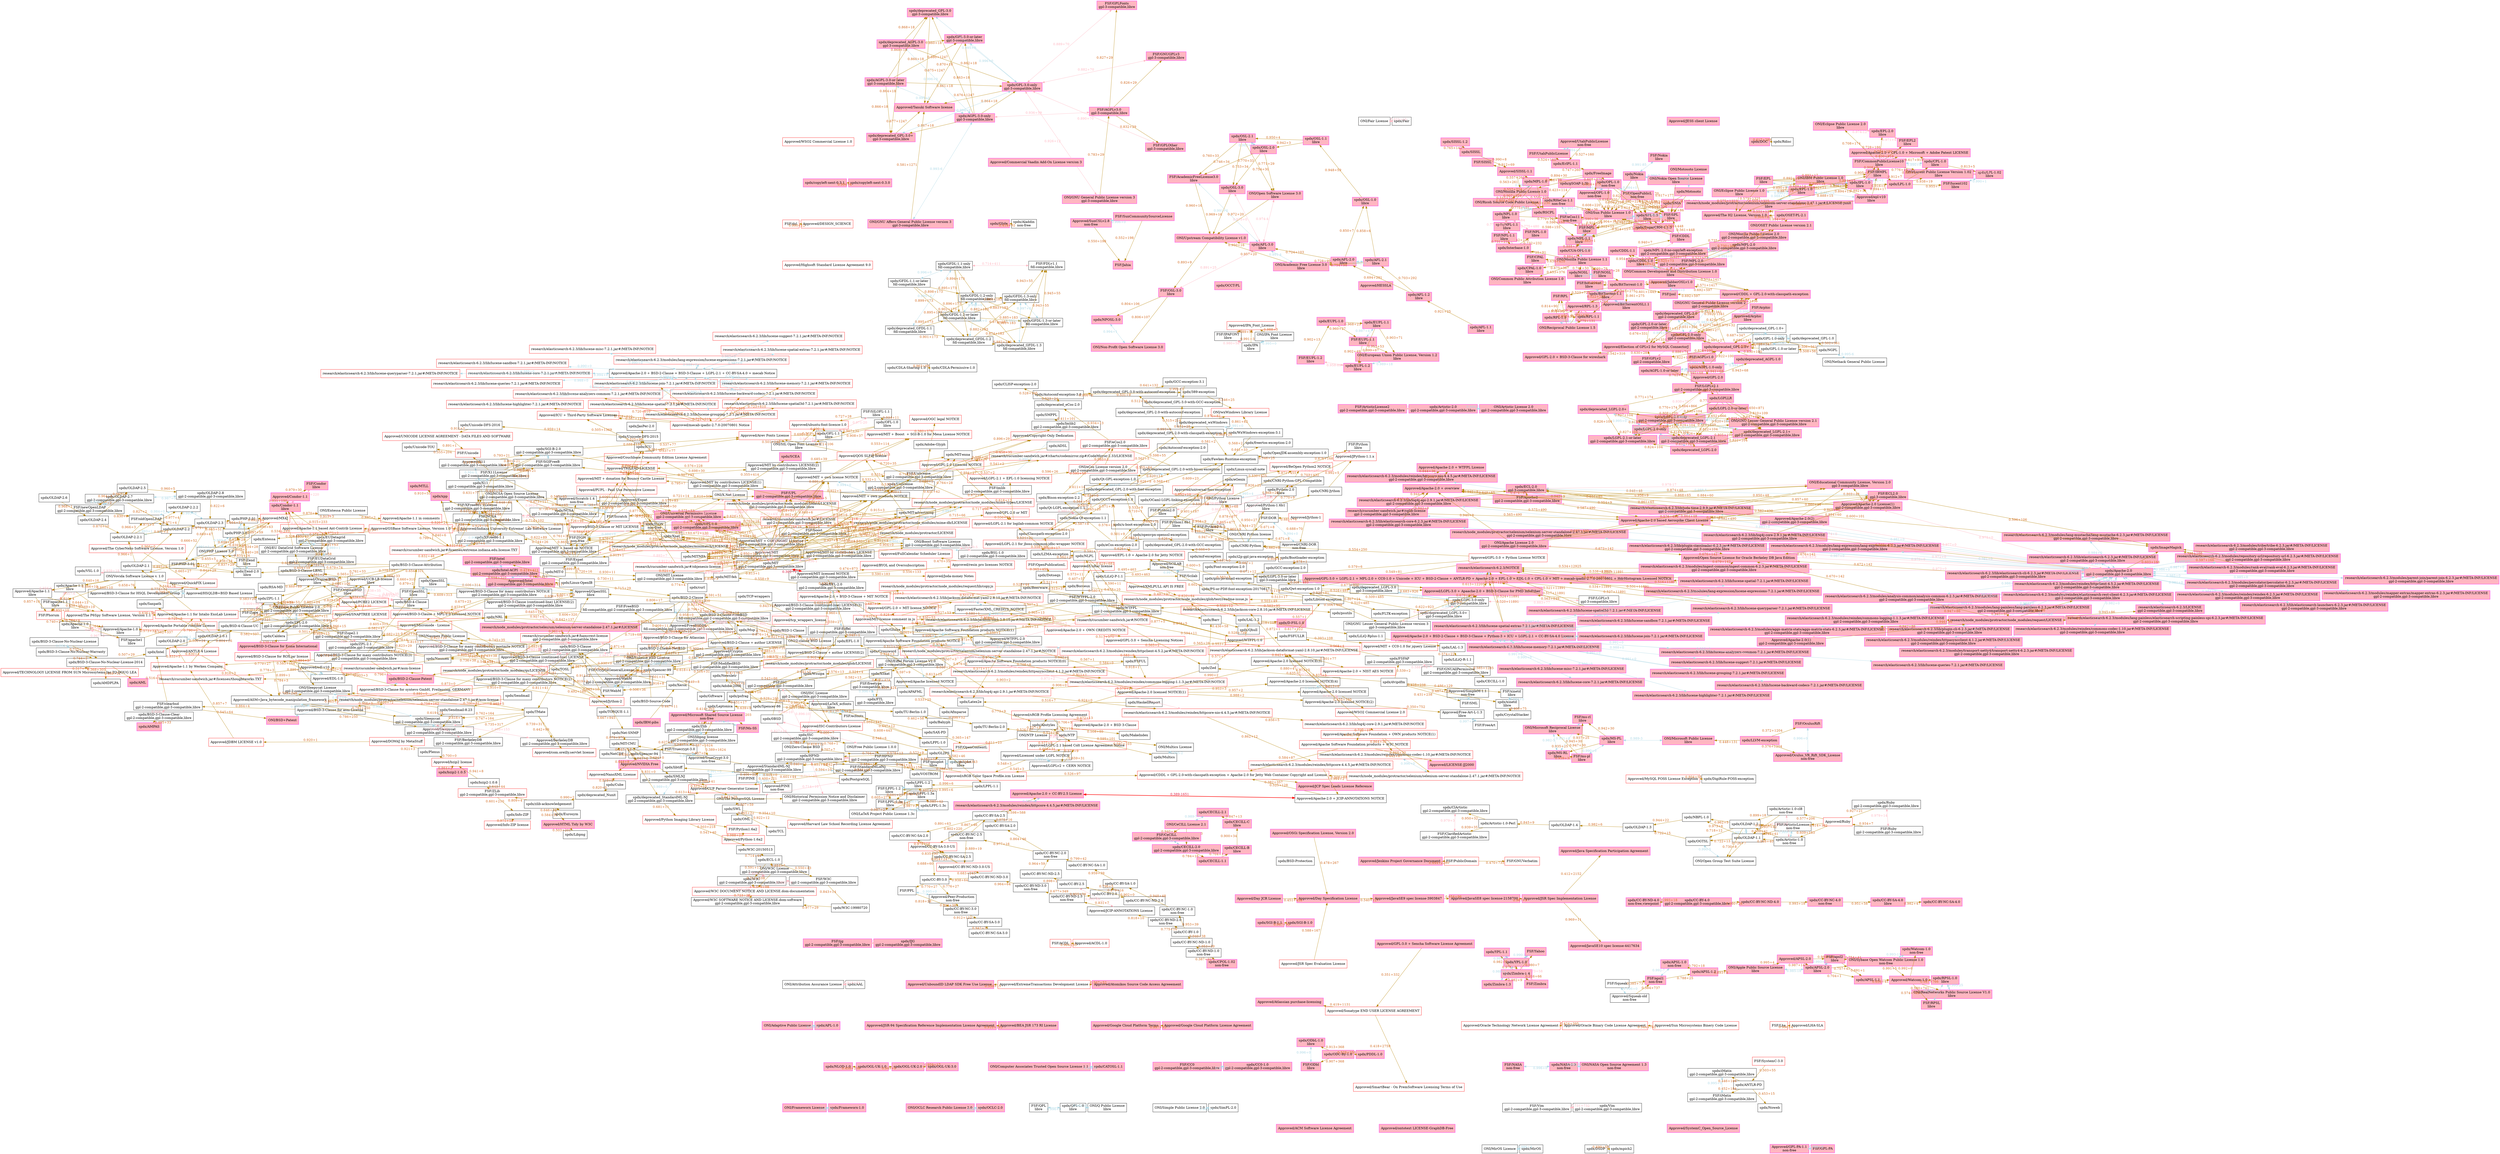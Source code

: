 digraph LicenseGraph {
  newrank = true;
  ratio = "auto" ;
 graph [layout="sfdp", rankdir=LR, overlap=false]
 node [shape=box, width=1];
 edge [style=solid, color=darkgoldenrod, width=1];
{rank=same "spdx/0BSD" "spdx/ADSL" "spdx/AFL-1.1" "spdx/deprecated_GPL-1.0+" "FSF/Arphic" "Approved/Arphic" "spdx/AGPL-3.0-only" "ONI/GNU General Public License version 3" "spdx/AGPL-3.0-or-later" "spdx/deprecated_AGPL-3.0" "spdx/Aladdin" "spdx/BSD-3-Clause-Clear" "FSF/SystemC-3.0" "spdx/Apache-2.0" "spdx/APSL-1.0" "Approved/XMLPULL API IS FREE" "spdx/Dotseqn" "spdx/BSD-1-Clause" "spdx/Linux-OpenIB" "spdx/TCP-wrappers" "spdx/BSD-2-Clause-NetBSD" "spdx/BSD-Source-Code" "spdx/BSD-3-Clause-No-Nuclear-Warranty" "spdx/BSD-3-Clause-No-Nuclear-License" "Approved/ANTLR 4 License" "spdx/RSA-MD" "Approved/BSD-3-Clause for many contributors NOTICE(3)" "spdx/CC-BY-ND-4.0" "spdx/CC-BY-ND-1.0" "spdx/MPL-2.0-no-copyleft-exception" "spdx/MPL-2.0" "FSF/MPL-2.0" "spdx/Nokia" "spdx/SNIA" "spdx/SugarCRM-1.1.3" "FSF/OpenPublicL" "spdx/Motosoto" "ONI/Nokia Open Source License" "spdx/CDLA-Permissive-1.0" "ONI/CeCILL License 2.1" "Approved/GPL-3.0 + Python License NOTICE" "spdx/copyleft-next-0.3.0" "spdx/Newsletr" "spdx/HaskellReport" "spdx/CrystalStacker" "spdx/dvipdfm" "spdx/curl" "Approved/X11" "spdx/MIT-0" "spdx/X11" "FSF/X11License" "research/node_modules/protractor/node_modules/minimatch/LICENSE" "spdx/deprecated_GFDL-1.1" "spdx/GFDL-1.1-or-later" "spdx/GFDL-1.1-only" "spdx/NGPL" "spdx/deprecated_LGPL-2.0+" "spdx/deprecated_LGPL-2.0" "spdx/LGPL-2.0-only" "spdx/LGPL-2.0-or-later" "spdx/LGPLLR" "FSF/LGPLv3" "spdx/DigiRule-FOSS-exception" "spdx/Rdisc" "spdx/mpich2" "FSF/apache2" "Approved/Apache-2.0 License(1)" "Approved/Apache-2.0(2)" "research/elasticsearch-6.2.3/lib/joda-time-2.9.9.jar#/META-INF/LICENSE" "research/elasticsearch-6.2.3/lib/log4j-api-2.9.1.jar#/META-INF/LICENSE" "spdx/EPL-1.0" "ONI/Eclipse Public License 1.0" "Approved/epl-v10" "FSF/EPL" "research/node_modules/protractor/selenium/selenium-server-standalone-2.47.1.jar#/LICENSE-junit" "FSF/UtahPublicLicense" "Approved/UtahPublicLicense" "spdx/gSOAP-1.3b" "FSF/EUPL-1.2" "Approved/BSD-3-Clause (continued-line) LICENSE(2)" "spdx/Giftware" "ONI/NTP License" "spdx/IBM-pibs" "research/elasticsearch-6.2.3/modules/repository-url/repository-url-6.2.3.jar#/META-INF/LICENSE" "research/elasticsearch-6.2.3/modules/rank-eval/rank-eval-6.2.3.jar#/META-INF/LICENSE" "spdx/IPA" "ONI/IPA Font License" "spdx/Linux-syscall-note" "spdx/LLVM-exception" "spdx/MS-PL" "FSF/ms-pl" "spdx/OGL-UK-1.0" "spdx/PDDL-1.0" "spdx/OFL-1.0" "spdx/OLDAP-2.6" "spdx/OML" "Approved/BSD-3-Clause for many contributors NOTICE" "spdx/SAX-PD" "spdx/RPL-1.5" "ONI/Reciprocal Public License 1.5" "spdx/Ruby" "FSF/Ruby" "Approved/The CyberNeko Software License, Version 1.0" "spdx/SGI-B-1.0" "spdx/SISSL-1.2" "spdx/Zimbra-1.4" "ONI/Apache License 2.0" "research/cucumber-sandwich.jar#/cglib-license" "research/elasticsearch-6.2.3/lib/elasticsearch-cli-6.2.3.jar#/META-INF/LICENSE" "research/elasticsearch-6.2.3/lib/log4j-core-2.9.1.jar#/META-INF/LICENSE" "ONI/GNU Affero General Public License version 3" "Approved/ACDL-1.0" "research/elasticsearch-6.2.3/lib/elasticsearch-core-6.2.3.jar#/META-INF/LICENSE" "FSF/Squeak" "Approved/Squeak-old" "Approved/Jython-1" "Approved/DESIGN_SCIENCE" "FSF/PublicDomain" "FSF/SunCommunitySourceLicense" "Approved/SunCSLv2.8" "Approved/LHA-SLA" "Approved/ACM Software License Agreement" "research/node_modules/protractor/selenium/selenium-server-standalone-2.47.1.jar#/NOTICE" "Approved/MIT licensed NOTICE" "Approved/Apache-2.0 + OWN CREDITS NOTICE" "research/elasticsearch-6.2.3/modules/reindex/httpcore-nio-4.4.5.jar#/META-INF/LICENSE" "Approved/Apache-2.0(1)" "research/elasticsearch-6.2.3/modules/lang-expression/lang-expression-6.2.3.jar#/META-INF/LICENSE" "Approved/ExtremeTransactions Development License" "Approved/BEA JSR 173 RI License" "Approved/Commercial Vaadin Add-On License version 3" "Approved/Day JCR License" "Approved/JSR Spec Evaluation License" "Approved/OSGi Specification License, Version 2.0" "Approved/Google Cloud Platform License Agreement" "research/elasticsearch-6.2.3/modules/ingest-common/ingest-common-6.2.3.jar#/META-INF/LICENSE" "research/elasticsearch-6.2.3/modules/lang-expression/lucene-expressions-7.2.1.jar#/META-INF/LICENSE" "research/elasticsearch-6.2.3/lib/lucene-queryparser-7.2.1.jar#/META-INF/LICENSE" "research/elasticsearch-6.2.3/lib/lucene-spatial-extras-7.2.1.jar#/META-INF/LICENSE" "research/elasticsearch-6.2.3/lib/lucene-spatial3d-7.2.1.jar#/META-INF/LICENSE" "research/elasticsearch-6.2.3/lib/lucene-spatial-7.2.1.jar#/META-INF/LICENSE" "Approved/GPL-3.0 + Sencha Software License Agreement" "Approved/HESSLA" "Approved/Highsoft Standard License Agreement 9.0" "Approved/mecab-ipadic-2.7.0-20070801 Notice" "Approved/JESS client License" "Approved/ontotext LICENSE-GraphDB-Free" "research/elasticsearch-6.2.3/lib/plugin-classloader-6.2.3.jar#/META-INF/LICENSE" "Approved/Sun Microsystems Binery Code License" "Approved/Oracle Technology Network License Agreement" "Approved/SystemC_Open_Source_License" "Approved/WSO2 Commercial License 1.0" }
    subgraph cluster_same_texts_1 { style=dashed;
        color=blue;
        label="spdx/0BSD similarl groups count=3";
   "spdx/0BSD"  [label="spdx/0BSD"];
      "spdx/0BSD" -> "ONI/Free Public License 1.0.0" [constraint=false,dir=both,color=lightpink, fontcolor=lightpink, label="0.829+16"];
   "ONI/Free Public License 1.0.0"  [label="ONI/Free Public License 1.0.0"];
      "spdx/0BSD" -> "ONI/Zero-Clause BSD" [constraint=false,dir=both,color=lightpink, fontcolor=lightpink, label="0.827+16"];
   "ONI/Zero-Clause BSD"  [label="ONI/Zero-Clause BSD"];
    }
   "spdx/389-exception"  [label="spdx/389-exception"];
    subgraph cluster_same_texts_3 { style=dashed;
        color=blue;
        label="spdx/AAL similarl groups count=2";
   "spdx/AAL"  [label="spdx/AAL"];
      "spdx/AAL" -> "ONI/Attribution Assurance License" [constraint=false,dir=both,color=lightpink, fontcolor=lightpink, label="0.914+31"];
   "ONI/Attribution Assurance License"  [label="ONI/Attribution Assurance License"];
    }
   "spdx/Abstyles"  [label="spdx/Abstyles"];
   "spdx/Adobe-2006"  [label="spdx/Adobe-2006"];
   "spdx/Adobe-Glyph"  [label="spdx/Adobe-Glyph"];
   "spdx/ADSL"  [label="spdx/ADSL"];
   "spdx/AFL-1.1"  [label="spdx/AFL-1.1\nlibre",color=magenta, style=filled, fillcolor=lightpink;];
   "spdx/AFL-1.2"  [label="spdx/AFL-1.2\nlibre",color=magenta, style=filled, fillcolor=lightpink;];
    subgraph cluster_same_texts_10 { style=dashed;
        color=magenta; fillcolor=lightpink;
        label="spdx/AFL-2.0 similarl groups count=2";
   "spdx/AFL-2.0"  [label="spdx/AFL-2.0\nlibre",color=magenta, style=filled, fillcolor=lightpink;];
      "spdx/AFL-2.0" -> "spdx/AFL-2.1" [constraint=false,dir=both,color=lightblue, fontcolor=lightblue, label="0.982+1"];
   "spdx/AFL-2.1"  [label="spdx/AFL-2.1\nlibre",color=magenta, style=filled, fillcolor=lightpink;];
    }
    subgraph cluster_same_texts_12 { style=dashed;
        color=magenta; fillcolor=lightpink;
        label="spdx/AFL-3.0 similarl groups count=6";
   "spdx/AFL-3.0"  [label="spdx/AFL-3.0\nlibre",color=magenta, style=filled, fillcolor=lightpink;];
      "spdx/AFL-3.0" -> "spdx/OSL-3.0" [constraint=false,dir=both,color=lightpink, fontcolor=lightpink, label="0.975+0"];
   "spdx/OSL-3.0"  [label="spdx/OSL-3.0\nlibre",color=magenta, style=filled, fillcolor=lightpink;];
      "spdx/AFL-3.0" -> "ONI/Academic Free License 3.0" [constraint=false,dir=both,color=lightblue, fontcolor=lightblue, label="0.991-4"];
   "ONI/Academic Free License 3.0"  [label="ONI/Academic Free License 3.0\nlibre",color=magenta, style=filled, fillcolor=lightpink;];
      "spdx/AFL-3.0" -> "ONI/Open Software License 3.0" [constraint=false,dir=both,color=lightpink, fontcolor=lightpink, label="0.974-4"];
   "ONI/Open Software License 3.0"  [label="ONI/Open Software License 3.0\nlibre",color=magenta, style=filled, fillcolor=lightpink;];
      "spdx/AFL-3.0" -> "FSF/AcademicFreeLicense3.0" [constraint=false,dir=both,color=lightblue, fontcolor=lightblue, label="0.991+0"];
   "FSF/AcademicFreeLicense3.0"  [label="FSF/AcademicFreeLicense3.0\nlibre",color=magenta, style=filled, fillcolor=lightpink;];
      "spdx/AFL-3.0" -> "FSF/OSL-3.0" [constraint=false,dir=both,color=lightpink, fontcolor=lightpink, label="0.891+25"];
   "FSF/OSL-3.0"  [label="FSF/OSL-3.0\nlibre",color=magenta, style=filled, fillcolor=lightpink;];
    }
   "spdx/Afmparse"  [label="spdx/Afmparse"];
    subgraph cluster_same_texts_14 { style=dashed;
        color=magenta; fillcolor=lightpink;
        label="spdx/AGPL-1.0-only similarl groups count=4";
   "spdx/AGPL-1.0-only"  [label="spdx/AGPL-1.0-only",color=magenta, style=filled, fillcolor=lightpink;];
      "spdx/AGPL-1.0-only" -> "spdx/AGPL-1.0-or-later" [constraint=false,dir=both,color=lightblue, fontcolor=lightblue, label="0.996+0"];
   "spdx/AGPL-1.0-or-later"  [label="spdx/AGPL-1.0-or-later",color=magenta, style=filled, fillcolor=lightpink;];
      "spdx/AGPL-1.0-only" -> "spdx/deprecated_AGPL-1.0" [constraint=false,dir=both,color=lightblue, fontcolor=lightblue, label="0.994+0"];
   "spdx/deprecated_AGPL-1.0"  [label="spdx/deprecated_AGPL-1.0",color=magenta, style=filled, fillcolor=lightpink;];
      "spdx/AGPL-1.0-only" -> "FSF/AGPLv1.0" [constraint=false,dir=both,color=lightblue, fontcolor=lightblue, label="0.991+0"];
   "FSF/AGPLv1.0"  [label="FSF/AGPLv1.0",color=magenta, style=filled, fillcolor=lightpink;];
    }
    subgraph cluster_same_texts_16 { style=dashed;
        color=magenta; fillcolor=lightpink;
        label="spdx/AGPL-3.0-only similarl groups count=5";
   "spdx/AGPL-3.0-only"  [label="spdx/AGPL-3.0-only\ngpl-3-compatible,libre",color=magenta, style=filled, fillcolor=lightpink;];
      "spdx/AGPL-3.0-only" -> "spdx/AGPL-3.0-or-later" [constraint=false,dir=both,color=lightblue, fontcolor=lightblue, label="0.995+0"];
   "spdx/AGPL-3.0-or-later"  [label="spdx/AGPL-3.0-or-later\ngpl-3-compatible,libre",color=magenta, style=filled, fillcolor=lightpink;];
      "spdx/AGPL-3.0-only" -> "spdx/deprecated_AGPL-3.0" [constraint=false,dir=both,color=lightblue, fontcolor=lightblue, label="0.996+0"];
   "spdx/deprecated_AGPL-3.0"  [label="spdx/deprecated_AGPL-3.0\ngpl-3-compatible,libre",color=magenta, style=filled, fillcolor=lightpink;];
      "spdx/AGPL-3.0-only" -> "ONI/GNU Affero General Public License version 3" [constraint=false,dir=both,color=lightblue, fontcolor=lightblue, label="0.993-6"];
   "ONI/GNU Affero General Public License version 3"  [label="ONI/GNU Affero General Public License version 3\ngpl-3-compatible,libre",color=magenta, style=filled, fillcolor=lightpink;];
      "spdx/AGPL-3.0-only" -> "FSF/AGPLv3.0" [constraint=false,dir=both,color=lightpink, fontcolor=lightpink, label="0.936+59"];
   "FSF/AGPLv3.0"  [label="FSF/AGPLv3.0\ngpl-3-compatible,libre",color=magenta, style=filled, fillcolor=lightpink;];
    }
   "spdx/Aladdin"  [label="spdx/Aladdin\nnon-free"];
   "spdx/AMDPLPA"  [label="spdx/AMDPLPA"];
   "spdx/AML"  [label="spdx/AML",color=magenta, style=filled, fillcolor=lightpink;];
   "spdx/AMPAS"  [label="spdx/AMPAS",color=magenta, style=filled, fillcolor=lightpink;];
   "spdx/ANTLR-PD"  [label="spdx/ANTLR-PD"];
    subgraph cluster_same_texts_23 { style=dashed;
        color=blue;
        label="spdx/Apache-1.0 similarl groups count=3";
   "spdx/Apache-1.0"  [label="spdx/Apache-1.0\nlibre"];
      "spdx/Apache-1.0" -> "FSF/apache1" [constraint=false,dir=both,color=lightpink, fontcolor=lightpink, label="0.967+2"];
   "FSF/apache1"  [label="FSF/apache1\nlibre"];
      "spdx/Apache-1.0" -> "Approved/Apache-1.0" [constraint=false,dir=both,color=lightpink, fontcolor=lightpink, label="0.964+2"];
   "Approved/Apache-1.0"  [label="Approved/Apache-1.0\nlibre"];
    }
    subgraph cluster_same_texts_24 { style=dashed;
        color=blue;
        label="spdx/Apache-1.1 similarl groups count=3";
   "spdx/Apache-1.1"  [label="spdx/Apache-1.1\nlibre"];
      "spdx/Apache-1.1" -> "FSF/apache1.1" [constraint=false,dir=both,color=lightpink, fontcolor=lightpink, label="0.957-6"];
   "FSF/apache1.1"  [label="FSF/apache1.1\nlibre"];
      "spdx/Apache-1.1" -> "Approved/Apache-1.1" [constraint=false,dir=both,color=lightpink, fontcolor=lightpink, label="0.956-6"];
   "Approved/Apache-1.1"  [label="Approved/Apache-1.1\nlibre"];
    }
    subgraph cluster_same_texts_25 { style=dashed;
        color=magenta; fillcolor=lightpink;
        label="spdx/Apache-2.0 similarl groups count=39";
   "spdx/Apache-2.0"  [label="spdx/Apache-2.0\ngpl-2-compatible,gpl-3-compatible,libre",color=magenta, style=filled, fillcolor=lightpink;];
      "spdx/Apache-2.0" -> "ONI/Apache License 2.0" [constraint=false,dir=both,color=lightpink, fontcolor=lightpink, label="0.978+0"];
   "ONI/Apache License 2.0"  [label="ONI/Apache License 2.0\ngpl-2-compatible,gpl-3-compatible,libre",color=magenta, style=filled, fillcolor=lightpink;];
      "spdx/Apache-2.0" -> "FSF/apache2" [constraint=false,dir=both,color=lightpink, fontcolor=lightpink, label="0.974+0"];
   "FSF/apache2"  [label="FSF/apache2\ngpl-2-compatible,gpl-3-compatible,libre",color=magenta, style=filled, fillcolor=lightpink;];
      "spdx/Apache-2.0" -> "Approved/Apache-2.0 License(1)" [constraint=false,dir=both,color=lightpink, fontcolor=lightpink, label="0.975+0"];
   "Approved/Apache-2.0 License(1)"  [label="Approved/Apache-2.0 License(1)\ngpl-2-compatible,gpl-3-compatible,libre",color=magenta, style=filled, fillcolor=lightpink;];
      "spdx/Apache-2.0" -> "Approved/Apache-2.0(1)" [constraint=false,dir=both,color=lightpink, fontcolor=lightpink, label="0.916-86"];
   "Approved/Apache-2.0(1)"  [label="Approved/Apache-2.0(1)\ngpl-2-compatible,gpl-3-compatible,libre",color=magenta, style=filled, fillcolor=lightpink;];
      "spdx/Apache-2.0" -> "Approved/Apache-2.0(2)" [constraint=false,dir=both,color=lightpink, fontcolor=lightpink, label="0.977+0"];
   "Approved/Apache-2.0(2)"  [label="Approved/Apache-2.0(2)\ngpl-2-compatible,gpl-3-compatible,libre",color=magenta, style=filled, fillcolor=lightpink;];
      "spdx/Apache-2.0" -> "research/cucumber-sandwich.jar#/cglib-license" [constraint=false,dir=both,color=lightblue, fontcolor=lightblue, label="0.982+0"];
   "research/cucumber-sandwich.jar#/cglib-license"  [label="research/cucumber-sandwich.jar#/cglib-license\ngpl-2-compatible,gpl-3-compatible,libre",color=magenta, style=filled, fillcolor=lightpink;];
      "spdx/Apache-2.0" -> "research/elasticsearch-6.2.3/LICENSE" [constraint=false,dir=both,color=lightblue, fontcolor=lightblue, label="0.984+0"];
   "research/elasticsearch-6.2.3/LICENSE"  [label="research/elasticsearch-6.2.3/LICENSE\ngpl-2-compatible,gpl-3-compatible,libre",color=magenta, style=filled, fillcolor=lightpink;];
      "spdx/Apache-2.0" -> "research/elasticsearch-6.2.3/lib/elasticsearch-6.2.3.jar#/META-INF/LICENSE" [constraint=false,dir=both,color=lightblue, fontcolor=lightblue, label="0.985+0"];
   "research/elasticsearch-6.2.3/lib/elasticsearch-6.2.3.jar#/META-INF/LICENSE"  [label="research/elasticsearch-6.2.3/lib/elasticsearch-6.2.3.jar#/META-INF/LICENSE\ngpl-2-compatible,gpl-3-compatible,libre",color=magenta, style=filled, fillcolor=lightpink;];
      "spdx/Apache-2.0" -> "research/elasticsearch-6.2.3/lib/elasticsearch-cli-6.2.3.jar#/META-INF/LICENSE" [constraint=false,dir=both,color=lightblue, fontcolor=lightblue, label="0.984+0"];
   "research/elasticsearch-6.2.3/lib/elasticsearch-cli-6.2.3.jar#/META-INF/LICENSE"  [label="research/elasticsearch-6.2.3/lib/elasticsearch-cli-6.2.3.jar#/META-INF/LICENSE\ngpl-2-compatible,gpl-3-compatible,libre",color=magenta, style=filled, fillcolor=lightpink;];
      "spdx/Apache-2.0" -> "research/elasticsearch-6.2.3/lib/elasticsearch-core-6.2.3.jar#/META-INF/LICENSE" [constraint=false,dir=both,color=lightblue, fontcolor=lightblue, label="0.985+0"];
   "research/elasticsearch-6.2.3/lib/elasticsearch-core-6.2.3.jar#/META-INF/LICENSE"  [label="research/elasticsearch-6.2.3/lib/elasticsearch-core-6.2.3.jar#/META-INF/LICENSE\ngpl-2-compatible,gpl-3-compatible,libre",color=magenta, style=filled, fillcolor=lightpink;];
      "spdx/Apache-2.0" -> "research/elasticsearch-6.2.3/lib/elasticsearch-launchers-6.2.3.jar#/META-INF/LICENSE" [constraint=false,dir=both,color=lightblue, fontcolor=lightblue, label="0.984+0"];
   "research/elasticsearch-6.2.3/lib/elasticsearch-launchers-6.2.3.jar#/META-INF/LICENSE"  [label="research/elasticsearch-6.2.3/lib/elasticsearch-launchers-6.2.3.jar#/META-INF/LICENSE\ngpl-2-compatible,gpl-3-compatible,libre",color=magenta, style=filled, fillcolor=lightpink;];
      "spdx/Apache-2.0" -> "research/elasticsearch-6.2.3/lib/joda-time-2.9.9.jar#/META-INF/LICENSE" [constraint=false,dir=both,color=lightblue, fontcolor=lightblue, label="0.981+0"];
   "research/elasticsearch-6.2.3/lib/joda-time-2.9.9.jar#/META-INF/LICENSE"  [label="research/elasticsearch-6.2.3/lib/joda-time-2.9.9.jar#/META-INF/LICENSE\ngpl-2-compatible,gpl-3-compatible,libre",color=magenta, style=filled, fillcolor=lightpink;];
      "spdx/Apache-2.0" -> "research/elasticsearch-6.2.3/lib/log4j-api-2.9.1.jar#/META-INF/LICENSE" [constraint=false,dir=both,color=lightblue, fontcolor=lightblue, label="0.982+0"];
   "research/elasticsearch-6.2.3/lib/log4j-api-2.9.1.jar#/META-INF/LICENSE"  [label="research/elasticsearch-6.2.3/lib/log4j-api-2.9.1.jar#/META-INF/LICENSE\ngpl-2-compatible,gpl-3-compatible,libre",color=magenta, style=filled, fillcolor=lightpink;];
      "spdx/Apache-2.0" -> "research/elasticsearch-6.2.3/lib/log4j-core-2.9.1.jar#/META-INF/LICENSE" [constraint=false,dir=both,color=lightpink, fontcolor=lightpink, label="0.972+0"];
   "research/elasticsearch-6.2.3/lib/log4j-core-2.9.1.jar#/META-INF/LICENSE"  [label="research/elasticsearch-6.2.3/lib/log4j-core-2.9.1.jar#/META-INF/LICENSE\ngpl-2-compatible,gpl-3-compatible,libre",color=magenta, style=filled, fillcolor=lightpink;];
      "spdx/Apache-2.0" -> "research/elasticsearch-6.2.3/lib/plugin-classloader-6.2.3.jar#/META-INF/LICENSE" [constraint=false,dir=both,color=lightpink, fontcolor=lightpink, label="0.979+0"];
   "research/elasticsearch-6.2.3/lib/plugin-classloader-6.2.3.jar#/META-INF/LICENSE"  [label="research/elasticsearch-6.2.3/lib/plugin-classloader-6.2.3.jar#/META-INF/LICENSE\ngpl-2-compatible,gpl-3-compatible,libre",color=magenta, style=filled, fillcolor=lightpink;];
      "spdx/Apache-2.0" -> "research/elasticsearch-6.2.3/lib/plugin-cli-6.2.3.jar#/META-INF/LICENSE" [constraint=false,dir=both,color=lightblue, fontcolor=lightblue, label="0.982+0"];
   "research/elasticsearch-6.2.3/lib/plugin-cli-6.2.3.jar#/META-INF/LICENSE"  [label="research/elasticsearch-6.2.3/lib/plugin-cli-6.2.3.jar#/META-INF/LICENSE\ngpl-2-compatible,gpl-3-compatible,libre",color=magenta, style=filled, fillcolor=lightpink;];
      "spdx/Apache-2.0" -> "research/elasticsearch-6.2.3/modules/aggs-matrix-stats/aggs-matrix-stats-6.2.3.jar#/META-INF/LICENSE" [constraint=false,dir=both,color=lightblue, fontcolor=lightblue, label="0.984+0"];
   "research/elasticsearch-6.2.3/modules/aggs-matrix-stats/aggs-matrix-stats-6.2.3.jar#/META-INF/LICENSE"  [label="research/elasticsearch-6.2.3/modules/aggs-matrix-stats/aggs-matrix-stats-6.2.3.jar#/META-INF/LICENSE\ngpl-2-compatible,gpl-3-compatible,libre",color=magenta, style=filled, fillcolor=lightpink;];
      "spdx/Apache-2.0" -> "research/elasticsearch-6.2.3/modules/analysis-common/analysis-common-6.2.3.jar#/META-INF/LICENSE" [constraint=false,dir=both,color=lightblue, fontcolor=lightblue, label="0.986+0"];
   "research/elasticsearch-6.2.3/modules/analysis-common/analysis-common-6.2.3.jar#/META-INF/LICENSE"  [label="research/elasticsearch-6.2.3/modules/analysis-common/analysis-common-6.2.3.jar#/META-INF/LICENSE\ngpl-2-compatible,gpl-3-compatible,libre",color=magenta, style=filled, fillcolor=lightpink;];
      "spdx/Apache-2.0" -> "research/elasticsearch-6.2.3/modules/ingest-common/ingest-common-6.2.3.jar#/META-INF/LICENSE" [constraint=false,dir=both,color=lightpink, fontcolor=lightpink, label="0.973+0"];
   "research/elasticsearch-6.2.3/modules/ingest-common/ingest-common-6.2.3.jar#/META-INF/LICENSE"  [label="research/elasticsearch-6.2.3/modules/ingest-common/ingest-common-6.2.3.jar#/META-INF/LICENSE\ngpl-2-compatible,gpl-3-compatible,libre",color=magenta, style=filled, fillcolor=lightpink;];
      "spdx/Apache-2.0" -> "research/elasticsearch-6.2.3/modules/lang-expression/lang-expression-6.2.3.jar#/META-INF/LICENSE" [constraint=false,dir=both,color=lightblue, fontcolor=lightblue, label="0.981+0"];
   "research/elasticsearch-6.2.3/modules/lang-expression/lang-expression-6.2.3.jar#/META-INF/LICENSE"  [label="research/elasticsearch-6.2.3/modules/lang-expression/lang-expression-6.2.3.jar#/META-INF/LICENSE\ngpl-2-compatible,gpl-3-compatible,libre",color=magenta, style=filled, fillcolor=lightpink;];
      "spdx/Apache-2.0" -> "research/elasticsearch-6.2.3/modules/lang-mustache/lang-mustache-6.2.3.jar#/META-INF/LICENSE" [constraint=false,dir=both,color=lightblue, fontcolor=lightblue, label="0.984+0"];
   "research/elasticsearch-6.2.3/modules/lang-mustache/lang-mustache-6.2.3.jar#/META-INF/LICENSE"  [label="research/elasticsearch-6.2.3/modules/lang-mustache/lang-mustache-6.2.3.jar#/META-INF/LICENSE\ngpl-2-compatible,gpl-3-compatible,libre",color=magenta, style=filled, fillcolor=lightpink;];
      "spdx/Apache-2.0" -> "research/elasticsearch-6.2.3/modules/lang-painless/elasticsearch-scripting-painless-spi-6.2.3.jar#/META-INF/LICENSE" [constraint=false,dir=both,color=lightblue, fontcolor=lightblue, label="0.985+0"];
   "research/elasticsearch-6.2.3/modules/lang-painless/elasticsearch-scripting-painless-spi-6.2.3.jar#/META-INF/LICENSE"  [label="research/elasticsearch-6.2.3/modules/lang-painless/elasticsearch-scripting-painless-spi-6.2.3.jar#/META-INF/LICENSE\ngpl-2-compatible,gpl-3-compatible,libre",color=magenta, style=filled, fillcolor=lightpink;];
      "spdx/Apache-2.0" -> "research/elasticsearch-6.2.3/modules/lang-painless/lang-painless-6.2.3.jar#/META-INF/LICENSE" [constraint=false,dir=both,color=lightblue, fontcolor=lightblue, label="0.985+0"];
   "research/elasticsearch-6.2.3/modules/lang-painless/lang-painless-6.2.3.jar#/META-INF/LICENSE"  [label="research/elasticsearch-6.2.3/modules/lang-painless/lang-painless-6.2.3.jar#/META-INF/LICENSE\ngpl-2-compatible,gpl-3-compatible,libre",color=magenta, style=filled, fillcolor=lightpink;];
      "spdx/Apache-2.0" -> "research/elasticsearch-6.2.3/modules/mapper-extras/mapper-extras-6.2.3.jar#/META-INF/LICENSE" [constraint=false,dir=both,color=lightblue, fontcolor=lightblue, label="0.985+0"];
   "research/elasticsearch-6.2.3/modules/mapper-extras/mapper-extras-6.2.3.jar#/META-INF/LICENSE"  [label="research/elasticsearch-6.2.3/modules/mapper-extras/mapper-extras-6.2.3.jar#/META-INF/LICENSE\ngpl-2-compatible,gpl-3-compatible,libre",color=magenta, style=filled, fillcolor=lightpink;];
      "spdx/Apache-2.0" -> "research/elasticsearch-6.2.3/modules/parent-join/parent-join-6.2.3.jar#/META-INF/LICENSE" [constraint=false,dir=both,color=lightblue, fontcolor=lightblue, label="0.985+0"];
   "research/elasticsearch-6.2.3/modules/parent-join/parent-join-6.2.3.jar#/META-INF/LICENSE"  [label="research/elasticsearch-6.2.3/modules/parent-join/parent-join-6.2.3.jar#/META-INF/LICENSE\ngpl-2-compatible,gpl-3-compatible,libre",color=magenta, style=filled, fillcolor=lightpink;];
      "spdx/Apache-2.0" -> "research/elasticsearch-6.2.3/modules/percolator/percolator-6.2.3.jar#/META-INF/LICENSE" [constraint=false,dir=both,color=lightblue, fontcolor=lightblue, label="0.985+0"];
   "research/elasticsearch-6.2.3/modules/percolator/percolator-6.2.3.jar#/META-INF/LICENSE"  [label="research/elasticsearch-6.2.3/modules/percolator/percolator-6.2.3.jar#/META-INF/LICENSE\ngpl-2-compatible,gpl-3-compatible,libre",color=magenta, style=filled, fillcolor=lightpink;];
      "spdx/Apache-2.0" -> "research/elasticsearch-6.2.3/modules/rank-eval/rank-eval-6.2.3.jar#/META-INF/LICENSE" [constraint=false,dir=both,color=lightblue, fontcolor=lightblue, label="0.986+0"];
   "research/elasticsearch-6.2.3/modules/rank-eval/rank-eval-6.2.3.jar#/META-INF/LICENSE"  [label="research/elasticsearch-6.2.3/modules/rank-eval/rank-eval-6.2.3.jar#/META-INF/LICENSE\ngpl-2-compatible,gpl-3-compatible,libre",color=magenta, style=filled, fillcolor=lightpink;];
      "spdx/Apache-2.0" -> "research/elasticsearch-6.2.3/modules/reindex/commons-codec-1.10.jar#/META-INF/LICENSE" [constraint=false,dir=both,color=lightblue, fontcolor=lightblue, label="0.982+0"];
   "research/elasticsearch-6.2.3/modules/reindex/commons-codec-1.10.jar#/META-INF/LICENSE"  [label="research/elasticsearch-6.2.3/modules/reindex/commons-codec-1.10.jar#/META-INF/LICENSE\ngpl-2-compatible,gpl-3-compatible,libre",color=magenta, style=filled, fillcolor=lightpink;];
      "spdx/Apache-2.0" -> "research/elasticsearch-6.2.3/modules/reindex/commons-logging-1.1.3.jar#/META-INF/LICENSE" [constraint=false,dir=both,color=lightblue, fontcolor=lightblue, label="0.983+0"];
   "research/elasticsearch-6.2.3/modules/reindex/commons-logging-1.1.3.jar#/META-INF/LICENSE"  [label="research/elasticsearch-6.2.3/modules/reindex/commons-logging-1.1.3.jar#/META-INF/LICENSE\ngpl-2-compatible,gpl-3-compatible,libre",color=magenta, style=filled, fillcolor=lightpink;];
      "spdx/Apache-2.0" -> "research/elasticsearch-6.2.3/modules/reindex/elasticsearch-rest-client-6.2.3.jar#/META-INF/LICENSE" [constraint=false,dir=both,color=lightblue, fontcolor=lightblue, label="0.981+0"];
   "research/elasticsearch-6.2.3/modules/reindex/elasticsearch-rest-client-6.2.3.jar#/META-INF/LICENSE"  [label="research/elasticsearch-6.2.3/modules/reindex/elasticsearch-rest-client-6.2.3.jar#/META-INF/LICENSE\ngpl-2-compatible,gpl-3-compatible,libre",color=magenta, style=filled, fillcolor=lightpink;];
      "spdx/Apache-2.0" -> "research/elasticsearch-6.2.3/modules/reindex/httpasyncclient-4.1.2.jar#/META-INF/LICENSE" [constraint=false,dir=both,color=lightblue, fontcolor=lightblue, label="0.985+0"];
   "research/elasticsearch-6.2.3/modules/reindex/httpasyncclient-4.1.2.jar#/META-INF/LICENSE"  [label="research/elasticsearch-6.2.3/modules/reindex/httpasyncclient-4.1.2.jar#/META-INF/LICENSE\ngpl-2-compatible,gpl-3-compatible,libre",color=magenta, style=filled, fillcolor=lightpink;];
      "spdx/Apache-2.0" -> "research/elasticsearch-6.2.3/modules/reindex/httpclient-4.5.2.jar#/META-INF/LICENSE" [constraint=false,dir=both,color=lightblue, fontcolor=lightblue, label="0.983+0"];
   "research/elasticsearch-6.2.3/modules/reindex/httpclient-4.5.2.jar#/META-INF/LICENSE"  [label="research/elasticsearch-6.2.3/modules/reindex/httpclient-4.5.2.jar#/META-INF/LICENSE\ngpl-2-compatible,gpl-3-compatible,libre",color=magenta, style=filled, fillcolor=lightpink;];
      "spdx/Apache-2.0" -> "research/elasticsearch-6.2.3/modules/reindex/httpcore-nio-4.4.5.jar#/META-INF/LICENSE" [constraint=false,dir=both,color=lightblue, fontcolor=lightblue, label="0.983+0"];
   "research/elasticsearch-6.2.3/modules/reindex/httpcore-nio-4.4.5.jar#/META-INF/LICENSE"  [label="research/elasticsearch-6.2.3/modules/reindex/httpcore-nio-4.4.5.jar#/META-INF/LICENSE\ngpl-2-compatible,gpl-3-compatible,libre",color=magenta, style=filled, fillcolor=lightpink;];
      "spdx/Apache-2.0" -> "research/elasticsearch-6.2.3/modules/reindex/reindex-6.2.3.jar#/META-INF/LICENSE" [constraint=false,dir=both,color=lightblue, fontcolor=lightblue, label="0.981+0"];
   "research/elasticsearch-6.2.3/modules/reindex/reindex-6.2.3.jar#/META-INF/LICENSE"  [label="research/elasticsearch-6.2.3/modules/reindex/reindex-6.2.3.jar#/META-INF/LICENSE\ngpl-2-compatible,gpl-3-compatible,libre",color=magenta, style=filled, fillcolor=lightpink;];
      "spdx/Apache-2.0" -> "research/elasticsearch-6.2.3/modules/repository-url/repository-url-6.2.3.jar#/META-INF/LICENSE" [constraint=false,dir=both,color=lightblue, fontcolor=lightblue, label="0.987+0"];
   "research/elasticsearch-6.2.3/modules/repository-url/repository-url-6.2.3.jar#/META-INF/LICENSE"  [label="research/elasticsearch-6.2.3/modules/repository-url/repository-url-6.2.3.jar#/META-INF/LICENSE\ngpl-2-compatible,gpl-3-compatible,libre",color=magenta, style=filled, fillcolor=lightpink;];
      "spdx/Apache-2.0" -> "research/elasticsearch-6.2.3/modules/transport-netty4/transport-netty4-6.2.3.jar#/META-INF/LICENSE" [constraint=false,dir=both,color=lightblue, fontcolor=lightblue, label="0.985+0"];
   "research/elasticsearch-6.2.3/modules/transport-netty4/transport-netty4-6.2.3.jar#/META-INF/LICENSE"  [label="research/elasticsearch-6.2.3/modules/transport-netty4/transport-netty4-6.2.3.jar#/META-INF/LICENSE\ngpl-2-compatible,gpl-3-compatible,libre",color=magenta, style=filled, fillcolor=lightpink;];
      "spdx/Apache-2.0" -> "research/elasticsearch-6.2.3/modules/tribe/tribe-6.2.3.jar#/META-INF/LICENSE" [constraint=false,dir=both,color=lightblue, fontcolor=lightblue, label="0.988+0"];
   "research/elasticsearch-6.2.3/modules/tribe/tribe-6.2.3.jar#/META-INF/LICENSE"  [label="research/elasticsearch-6.2.3/modules/tribe/tribe-6.2.3.jar#/META-INF/LICENSE\ngpl-2-compatible,gpl-3-compatible,libre",color=magenta, style=filled, fillcolor=lightpink;];
      "spdx/Apache-2.0" -> "research/node_modules/protractor/selenium/selenium-server-standalone-2.47.1.jar#/META-INF/LICENSE" [constraint=false,dir=both,color=lightblue, fontcolor=lightblue, label="0.987+0"];
   "research/node_modules/protractor/selenium/selenium-server-standalone-2.47.1.jar#/META-INF/LICENSE"  [label="research/node_modules/protractor/selenium/selenium-server-standalone-2.47.1.jar#/META-INF/LICENSE\ngpl-2-compatible,gpl-3-compatible,libre",color=magenta, style=filled, fillcolor=lightpink;];
    }
   "spdx/APAFML"  [label="spdx/APAFML"];
    subgraph cluster_same_texts_27 { style=dashed;
        color=magenta; fillcolor=lightpink;
        label="spdx/APL-1.0 similarl groups count=2";
   "spdx/APL-1.0"  [label="spdx/APL-1.0",color=magenta, style=filled, fillcolor=lightpink;];
      "spdx/APL-1.0" -> "ONI/Adaptive Public License" [constraint=false,dir=both,color=lightblue, fontcolor=lightblue, label="0.996-3"];
   "ONI/Adaptive Public License"  [label="ONI/Adaptive Public License",color=magenta, style=filled, fillcolor=lightpink;];
    }
    subgraph cluster_same_texts_28 { style=dashed;
        color=magenta; fillcolor=lightpink;
        label="spdx/APSL-1.0 similarl groups count=2";
   "spdx/APSL-1.0"  [label="spdx/APSL-1.0\nnon-free",color=magenta, style=filled, fillcolor=lightpink;];
      "spdx/APSL-1.0" -> "FSF/apsl1" [constraint=false,dir=both,color=lightblue, fontcolor=lightblue, label="0.992-7"];
   "FSF/apsl1"  [label="FSF/apsl1\nnon-free",color=magenta, style=filled, fillcolor=lightpink;];
    }
   "spdx/APSL-1.1"  [label="spdx/APSL-1.1",color=magenta, style=filled, fillcolor=lightpink;];
   "spdx/APSL-1.2"  [label="spdx/APSL-1.2",color=magenta, style=filled, fillcolor=lightpink;];
    subgraph cluster_same_texts_31 { style=dashed;
        color=magenta; fillcolor=lightpink;
        label="spdx/APSL-2.0 similarl groups count=3";
   "spdx/APSL-2.0"  [label="spdx/APSL-2.0\nlibre",color=magenta, style=filled, fillcolor=lightpink;];
      "spdx/APSL-2.0" -> "ONI/Apple Public Source License" [constraint=false,dir=both,color=lightblue, fontcolor=lightblue, label="0.985-18"];
   "ONI/Apple Public Source License"  [label="ONI/Apple Public Source License\nlibre",color=magenta, style=filled, fillcolor=lightpink;];
      "spdx/APSL-2.0" -> "FSF/apsl2" [constraint=false,dir=both,color=lightblue, fontcolor=lightblue, label="0.993+0"];
   "FSF/apsl2"  [label="FSF/apsl2\nlibre",color=magenta, style=filled, fillcolor=lightpink;];
    }
    subgraph cluster_same_texts_32 { style=dashed;
        color=blue;
        label="spdx/Artistic-1.0 similarl groups count=3";
   "spdx/Artistic-1.0"  [label="spdx/Artistic-1.0\nnon-free"];
      "spdx/Artistic-1.0" -> "spdx/Artistic-1.0-cl8" [constraint=false,dir=both,color=lightpink, fontcolor=lightpink, label="0.965+23"];
   "spdx/Artistic-1.0-cl8"  [label="spdx/Artistic-1.0-cl8\nnon-free"];
      "spdx/Artistic-1.0" -> "FSF/ArtisticLicense" [constraint=false,dir=both,color=lightblue, fontcolor=lightblue, label="0.989-1"];
   "FSF/ArtisticLicense"  [label="FSF/ArtisticLicense\nnon-free"];
    }
   "spdx/Artistic-1.0-Perl"  [label="spdx/Artistic-1.0-Perl"];
    subgraph cluster_same_texts_35 { style=dashed;
        color=magenta; fillcolor=lightpink;
        label="spdx/Artistic-2.0 similarl groups count=3";
   "spdx/Artistic-2.0"  [label="spdx/Artistic-2.0\ngpl-2-compatible,gpl-3-compatible,libre",color=magenta, style=filled, fillcolor=lightpink;];
      "spdx/Artistic-2.0" -> "ONI/Artistic License 2.0" [constraint=false,dir=both,color=lightblue, fontcolor=lightblue, label="0.994-2"];
   "ONI/Artistic License 2.0"  [label="ONI/Artistic License 2.0\ngpl-2-compatible,gpl-3-compatible,libre",color=magenta, style=filled, fillcolor=lightpink;];
      "spdx/Artistic-2.0" -> "FSF/ArtisticLicense2" [constraint=false,dir=both,color=lightpink, fontcolor=lightpink, label="0.979+10"];
   "FSF/ArtisticLicense2"  [label="FSF/ArtisticLicense2\ngpl-2-compatible,gpl-3-compatible,libre",color=magenta, style=filled, fillcolor=lightpink;];
    }
   "spdx/Autoconf-exception-2.0"  [label="spdx/Autoconf-exception-2.0"];
   "spdx/Autoconf-exception-3.0"  [label="spdx/Autoconf-exception-3.0"];
   "spdx/Bahyph"  [label="spdx/Bahyph"];
   "spdx/Barr"  [label="spdx/Barr"];
   "spdx/Beerware"  [label="spdx/Beerware"];
    subgraph cluster_same_texts_41 { style=dashed;
        color=blue;
        label="spdx/Bison-exception-2.2 similarl groups count=2";
   "spdx/Bison-exception-2.2"  [label="spdx/Bison-exception-2.2"];
      "spdx/Bison-exception-2.2" -> "spdx/deprecated_GPL-2.0-with-bison-exception" [constraint=false,dir=both,color=lightblue, fontcolor=lightblue, label="0.993+0"];
   "spdx/deprecated_GPL-2.0-with-bison-exception"  [label="spdx/deprecated_GPL-2.0-with-bison-exception"];
    }
   "spdx/BitTorrent-1.0"  [label="spdx/BitTorrent-1.0",color=magenta, style=filled, fillcolor=lightpink;];
    subgraph cluster_same_texts_43 { style=dashed;
        color=magenta; fillcolor=lightpink;
        label="spdx/BitTorrent-1.1 similarl groups count=3";
   "spdx/BitTorrent-1.1"  [label="spdx/BitTorrent-1.1\nlibre",color=magenta, style=filled, fillcolor=lightpink;];
      "spdx/BitTorrent-1.1" -> "FSF/bittorrent" [constraint=false,dir=both,color=lightblue, fontcolor=lightblue, label="0.992+0"];
   "FSF/bittorrent"  [label="FSF/bittorrent\nlibre",color=magenta, style=filled, fillcolor=lightpink;];
      "spdx/BitTorrent-1.1" -> "Approved/BitTorrentOSL1.1" [constraint=false,dir=both,color=lightblue, fontcolor=lightblue, label="0.994+0"];
   "Approved/BitTorrentOSL1.1"  [label="Approved/BitTorrentOSL1.1\nlibre",color=magenta, style=filled, fillcolor=lightpink;];
    }
   "spdx/Bootloader-exception"  [label="spdx/Bootloader-exception"];
   "spdx/Borceux"  [label="spdx/Borceux"];
   "spdx/BSD-1-Clause"  [label="spdx/BSD-1-Clause"];
    subgraph cluster_same_texts_47 { style=dashed;
        color=blue;
        label="spdx/BSD-2-Clause-FreeBSD similarl groups count=3";
   "spdx/BSD-2-Clause-FreeBSD"  [label="spdx/BSD-2-Clause-FreeBSD\nfdl-compatible,gpl-2-compatible,gpl-3-compatible,libre"];
      "spdx/BSD-2-Clause-FreeBSD" -> "FSF/FreeBSD" [constraint=false,dir=both,color=lightblue, fontcolor=lightblue, label="0.981+0"];
   "FSF/FreeBSD"  [label="FSF/FreeBSD\nfdl-compatible,gpl-2-compatible,gpl-3-compatible,libre"];
      "spdx/BSD-2-Clause-FreeBSD" -> "Approved/FreeBSDDL" [constraint=false,dir=both,color=lightpink, fontcolor=lightpink, label="0.977+0"];
   "Approved/FreeBSDDL"  [label="Approved/FreeBSDDL\nfdl-compatible,gpl-2-compatible,gpl-3-compatible,libre"];
    }
   "spdx/BSD-2-Clause-NetBSD"  [label="spdx/BSD-2-Clause-NetBSD"];
    subgraph cluster_same_texts_49 { style=dashed;
        color=magenta; fillcolor=lightpink;
        label="spdx/BSD-2-Clause-Patent similarl groups count=2";
   "spdx/BSD-2-Clause-Patent"  [label="spdx/BSD-2-Clause-Patent",color=magenta, style=filled, fillcolor=lightpink;];
      "spdx/BSD-2-Clause-Patent" -> "ONI/BSD+Patent" [constraint=false,dir=both,color=lightblue, fontcolor=lightblue, label="0.985+0"];
   "ONI/BSD+Patent"  [label="ONI/BSD+Patent",color=magenta, style=filled, fillcolor=lightpink;];
    }
    subgraph cluster_same_texts_50 { style=dashed;
        color=blue;
        label="spdx/BSD-2-Clause similarl groups count=4";
   "spdx/BSD-2-Clause"  [label="spdx/BSD-2-Clause"];
      "spdx/BSD-2-Clause" -> "ONI/2-clause BSD License" [constraint=false,dir=both,color=lightpink, fontcolor=lightpink, label="0.961-2"];
   "ONI/2-clause BSD License"  [label="ONI/2-clause BSD License"];
      "spdx/BSD-2-Clause" -> "Approved/BSD-2-Clause + author LICENSE" [constraint=false,dir=both,color=lightpink, fontcolor=lightpink, label="0.968+0"];
   "Approved/BSD-2-Clause + author LICENSE"  [label="Approved/BSD-2-Clause + author LICENSE"];
      "spdx/BSD-2-Clause" -> "Approved/BSD-2-Clause + author LICENSE(2)" [constraint=false,dir=both,color=lightpink, fontcolor=lightpink, label="0.886+3"];
   "Approved/BSD-2-Clause + author LICENSE(2)"  [label="Approved/BSD-2-Clause + author LICENSE(2)"];
    }
   "spdx/BSD-3-Clause-Attribution"  [label="spdx/BSD-3-Clause-Attribution"];
    subgraph cluster_same_texts_52 { style=dashed;
        color=blue;
        label="spdx/BSD-3-Clause-Clear similarl groups count=2";
   "spdx/BSD-3-Clause-Clear"  [label="spdx/BSD-3-Clause-Clear\ngpl-2-compatible,gpl-3-compatible,libre"];
      "spdx/BSD-3-Clause-Clear" -> "FSF/clearbsd" [constraint=false,dir=both,color=lightpink, fontcolor=lightpink, label="0.926-4"];
   "FSF/clearbsd"  [label="FSF/clearbsd\ngpl-2-compatible,gpl-3-compatible,libre"];
    }
   "spdx/BSD-3-Clause-LBNL"  [label="spdx/BSD-3-Clause-LBNL"];
   "spdx/BSD-3-Clause-No-Nuclear-License-2014"  [label="spdx/BSD-3-Clause-No-Nuclear-License-2014"];
    subgraph cluster_same_texts_55 { style=dashed;
        color=blue;
        label="spdx/BSD-3-Clause-No-Nuclear-License similarl groups count=2";
   "spdx/BSD-3-Clause-No-Nuclear-License"  [label="spdx/BSD-3-Clause-No-Nuclear-License"];
      "spdx/BSD-3-Clause-No-Nuclear-License" -> "spdx/BSD-3-Clause-No-Nuclear-Warranty" [constraint=false,dir=both,color=lightblue, fontcolor=lightblue, label="0.995-1"];
   "spdx/BSD-3-Clause-No-Nuclear-Warranty"  [label="spdx/BSD-3-Clause-No-Nuclear-Warranty"];
    }
    subgraph cluster_same_texts_57 { style=dashed;
        color=blue;
        label="spdx/BSD-3-Clause similarl groups count=11";
   "spdx/BSD-3-Clause"  [label="spdx/BSD-3-Clause\ngpl-2-compatible,gpl-3-compatible,libre"];
      "spdx/BSD-3-Clause" -> "ONI/3-clause BSD License" [constraint=false,dir=both,color=lightpink, fontcolor=lightpink, label="0.963-2"];
   "ONI/3-clause BSD License"  [label="ONI/3-clause BSD License\ngpl-2-compatible,gpl-3-compatible,libre"];
      "spdx/BSD-3-Clause" -> "FSF/ModifiedBSD" [constraint=false,dir=both,color=lightpink, fontcolor=lightpink, label="0.887-10"];
   "FSF/ModifiedBSD"  [label="FSF/ModifiedBSD\ngpl-2-compatible,gpl-3-compatible,libre"];
      "spdx/BSD-3-Clause" -> "Approved/BSD-3-Clause (continued-line) LICENSE" [constraint=false,dir=both,color=lightpink, fontcolor=lightpink, label="0.952+0"];
   "Approved/BSD-3-Clause (continued-line) LICENSE"  [label="Approved/BSD-3-Clause (continued-line) LICENSE\ngpl-2-compatible,gpl-3-compatible,libre"];
      "spdx/BSD-3-Clause" -> "Approved/BSD-3-Clause (continued-line) LICENSE(2)" [constraint=false,dir=both,color=lightpink, fontcolor=lightpink, label="0.899+4"];
   "Approved/BSD-3-Clause (continued-line) LICENSE(2)"  [label="Approved/BSD-3-Clause (continued-line) LICENSE(2)\ngpl-2-compatible,gpl-3-compatible,libre"];
      "spdx/BSD-3-Clause" -> "Approved/BSD-3-Clause (continued-line) LICENSE(3)" [constraint=false,dir=both,color=lightpink, fontcolor=lightpink, label="0.899+4"];
   "Approved/BSD-3-Clause (continued-line) LICENSE(3)"  [label="Approved/BSD-3-Clause (continued-line) LICENSE(3)\ngpl-2-compatible,gpl-3-compatible,libre"];
      "spdx/BSD-3-Clause" -> "Approved/BSD-3-Clause for many contributors NOTICE" [constraint=false,dir=both,color=lightpink, fontcolor=lightpink, label="0.891+11"];
   "Approved/BSD-3-Clause for many contributors NOTICE"  [label="Approved/BSD-3-Clause for many contributors NOTICE\ngpl-2-compatible,gpl-3-compatible,libre"];
      "spdx/BSD-3-Clause" -> "Approved/BSD-3-Clause for many contributors NOTICE(2)" [constraint=false,dir=both,color=lightpink, fontcolor=lightpink, label="0.889+10"];
   "Approved/BSD-3-Clause for many contributors NOTICE(2)"  [label="Approved/BSD-3-Clause for many contributors NOTICE(2)\ngpl-2-compatible,gpl-3-compatible,libre"];
      "spdx/BSD-3-Clause" -> "Approved/BSD-3-Clause for many contributors NOTICE(3)" [constraint=false,dir=both,color=lightpink, fontcolor=lightpink, label="0.890+11"];
   "Approved/BSD-3-Clause for many contributors NOTICE(3)"  [label="Approved/BSD-3-Clause for many contributors NOTICE(3)\ngpl-2-compatible,gpl-3-compatible,libre"];
      "spdx/BSD-3-Clause" -> "Approved/BSD-3-Clause for many contributors postmile NOTICE" [constraint=false,dir=both,color=lightpink, fontcolor=lightpink, label="0.782+25"];
   "Approved/BSD-3-Clause for many contributors postmile NOTICE"  [label="Approved/BSD-3-Clause for many contributors postmile NOTICE\ngpl-2-compatible,gpl-3-compatible,libre"];
      "spdx/BSD-3-Clause" -> "research/cucumber-sandwich.jar#/hamcrest-license" [constraint=false,dir=both,color=lightpink, fontcolor=lightpink, label="0.905+4"];
   "research/cucumber-sandwich.jar#/hamcrest-license"  [label="research/cucumber-sandwich.jar#/hamcrest-license\ngpl-2-compatible,gpl-3-compatible,libre",color=red];
    }
   "spdx/BSD-4-Clause-UC"  [label="spdx/BSD-4-Clause-UC"];
    subgraph cluster_same_texts_59 { style=dashed;
        color=blue;
        label="spdx/BSD-4-Clause similarl groups count=4";
   "spdx/BSD-4-Clause"  [label="spdx/BSD-4-Clause\nlibre"];
      "spdx/BSD-4-Clause" -> "FSF/OriginalBSD" [constraint=false,dir=both,color=lightpink, fontcolor=lightpink, label="0.839+35"];
   "FSF/OriginalBSD"  [label="FSF/OriginalBSD\nlibre"];
      "spdx/BSD-4-Clause" -> "Approved/OriginalBSD" [constraint=false,dir=both,color=lightpink, fontcolor=lightpink, label="0.838+35"];
   "Approved/OriginalBSD"  [label="Approved/OriginalBSD\nlibre"];
      "spdx/BSD-4-Clause" -> "Approved/UCB-LB license" [constraint=false,dir=both,color=lightpink, fontcolor=lightpink, label="0.846+35"];
   "Approved/UCB-LB license"  [label="Approved/UCB-LB license\nlibre"];
    }
   "spdx/BSD-Protection"  [label="spdx/BSD-Protection"];
   "spdx/BSD-Source-Code"  [label="spdx/BSD-Source-Code"];
    subgraph cluster_same_texts_62 { style=dashed;
        color=blue;
        label="spdx/BSL-1.0 similarl groups count=3";
   "spdx/BSL-1.0"  [label="spdx/BSL-1.0\ngpl-2-compatible,gpl-3-compatible,libre"];
      "spdx/BSL-1.0" -> "ONI/Boost Software License" [constraint=false,dir=both,color=lightpink, fontcolor=lightpink, label="0.979-5"];
   "ONI/Boost Software License"  [label="ONI/Boost Software License\ngpl-2-compatible,gpl-3-compatible,libre"];
      "spdx/BSL-1.0" -> "FSF/boost" [constraint=false,dir=both,color=lightblue, fontcolor=lightblue, label="0.986+0"];
   "FSF/boost"  [label="FSF/boost\ngpl-2-compatible,gpl-3-compatible,libre"];
    }
   "spdx/bzip2-1.0.5"  [label="spdx/bzip2-1.0.5",color=magenta, style=filled, fillcolor=lightpink;];
   "spdx/bzip2-1.0.6"  [label="spdx/bzip2-1.0.6"];
   "spdx/Caldera"  [label="spdx/Caldera"];
    subgraph cluster_same_texts_66 { style=dashed;
        color=magenta; fillcolor=lightpink;
        label="spdx/CATOSL-1.1 similarl groups count=2";
   "spdx/CATOSL-1.1"  [label="spdx/CATOSL-1.1",color=magenta, style=filled, fillcolor=lightpink;];
      "spdx/CATOSL-1.1" -> "ONI/Computer Associates Trusted Open Source License 1.1" [constraint=false,dir=both,color=lightblue, fontcolor=lightblue, label="0.996-5"];
   "ONI/Computer Associates Trusted Open Source License 1.1"  [label="ONI/Computer Associates Trusted Open Source License 1.1",color=magenta, style=filled, fillcolor=lightpink;];
    }
   "spdx/CC-BY-1.0"  [label="spdx/CC-BY-1.0"];
   "spdx/CC-BY-2.0"  [label="spdx/CC-BY-2.0"];
    subgraph cluster_same_texts_69 { style=dashed;
        color=blue;
        label="spdx/CC-BY-2.5 similarl groups count=2";
   "spdx/CC-BY-2.5"  [label="spdx/CC-BY-2.5"];
      "spdx/CC-BY-2.5" -> "Approved/JCIP-ANNOTATIONS License" [constraint=false,dir=both,color=lightpink, fontcolor=lightpink, label="0.860-82"];
   "Approved/JCIP-ANNOTATIONS License"  [label="Approved/JCIP-ANNOTATIONS License"];
    }
   "spdx/CC-BY-3.0"  [label="spdx/CC-BY-3.0"];
   "spdx/CC-BY-4.0"  [label="spdx/CC-BY-4.0\ngpl-2-compatible,gpl-3-compatible,libre",color=magenta, style=filled, fillcolor=lightpink;];
   "spdx/CC-BY-NC-1.0"  [label="spdx/CC-BY-NC-1.0\nnon-free"];
   "spdx/CC-BY-NC-2.0"  [label="spdx/CC-BY-NC-2.0\nnon-free"];
   "spdx/CC-BY-NC-2.5"  [label="spdx/CC-BY-NC-2.5\nnon-free"];
   "spdx/CC-BY-NC-3.0"  [label="spdx/CC-BY-NC-3.0\nnon-free"];
   "spdx/CC-BY-NC-4.0"  [label="spdx/CC-BY-NC-4.0\nnon-free",color=magenta, style=filled, fillcolor=lightpink;];
   "spdx/CC-BY-NC-ND-1.0"  [label="spdx/CC-BY-NC-ND-1.0"];
   "spdx/CC-BY-NC-ND-2.0"  [label="spdx/CC-BY-NC-ND-2.0"];
   "spdx/CC-BY-NC-ND-2.5"  [label="spdx/CC-BY-NC-ND-2.5"];
   "spdx/CC-BY-NC-ND-3.0"  [label="spdx/CC-BY-NC-ND-3.0"];
   "spdx/CC-BY-NC-ND-4.0"  [label="spdx/CC-BY-NC-ND-4.0",color=magenta, style=filled, fillcolor=lightpink;];
   "spdx/CC-BY-NC-SA-1.0"  [label="spdx/CC-BY-NC-SA-1.0"];
   "spdx/CC-BY-NC-SA-2.0"  [label="spdx/CC-BY-NC-SA-2.0"];
   "spdx/CC-BY-NC-SA-2.5"  [label="spdx/CC-BY-NC-SA-2.5"];
   "spdx/CC-BY-NC-SA-3.0"  [label="spdx/CC-BY-NC-SA-3.0"];
   "spdx/CC-BY-NC-SA-4.0"  [label="spdx/CC-BY-NC-SA-4.0",color=magenta, style=filled, fillcolor=lightpink;];
   "spdx/CC-BY-ND-1.0"  [label="spdx/CC-BY-ND-1.0\nnon-free"];
   "spdx/CC-BY-ND-2.0"  [label="spdx/CC-BY-ND-2.0\nnon-free"];
   "spdx/CC-BY-ND-2.5"  [label="spdx/CC-BY-ND-2.5\nnon-free"];
   "spdx/CC-BY-ND-3.0"  [label="spdx/CC-BY-ND-3.0\nnon-free"];
   "spdx/CC-BY-ND-4.0"  [label="spdx/CC-BY-ND-4.0\nnon-free,viewpoint",color=magenta, style=filled, fillcolor=lightpink;];
   "spdx/CC-BY-SA-1.0"  [label="spdx/CC-BY-SA-1.0"];
   "spdx/CC-BY-SA-2.0"  [label="spdx/CC-BY-SA-2.0"];
   "spdx/CC-BY-SA-2.5"  [label="spdx/CC-BY-SA-2.5"];
   "spdx/CC-BY-SA-3.0"  [label="spdx/CC-BY-SA-3.0"];
   "spdx/CC-BY-SA-4.0"  [label="spdx/CC-BY-SA-4.0\nlibre",color=magenta, style=filled, fillcolor=lightpink;];
    subgraph cluster_same_texts_97 { style=dashed;
        color=magenta; fillcolor=lightpink;
        label="spdx/CC0-1.0 similarl groups count=2";
   "spdx/CC0-1.0"  [label="spdx/CC0-1.0\ngpl-2-compatible,gpl-3-compatible,libre",color=magenta, style=filled, fillcolor=lightpink;];
      "spdx/CC0-1.0" -> "FSF/CC0" [constraint=false,dir=both,color=lightblue, fontcolor=lightblue, label="0.994-7"];
   "FSF/CC0"  [label="FSF/CC0\ngpl-2-compatible,gpl-3-compatible,libre",color=magenta, style=filled, fillcolor=lightpink;];
    }
    subgraph cluster_same_texts_98 { style=dashed;
        color=magenta; fillcolor=lightpink;
        label="spdx/CDDL-1.0 similarl groups count=3";
   "spdx/CDDL-1.0"  [label="spdx/CDDL-1.0\nlibre",color=magenta, style=filled, fillcolor=lightpink;];
      "spdx/CDDL-1.0" -> "ONI/Common Development and Distribution License 1.0" [constraint=false,dir=both,color=lightblue, fontcolor=lightblue, label="0.991+0"];
   "ONI/Common Development and Distribution License 1.0"  [label="ONI/Common Development and Distribution License 1.0\nlibre",color=magenta, style=filled, fillcolor=lightpink;];
      "spdx/CDDL-1.0" -> "FSF/CDDL" [constraint=false,dir=both,color=lightpink, fontcolor=lightpink, label="0.889+79"];
   "FSF/CDDL"  [label="FSF/CDDL\nlibre",color=magenta, style=filled, fillcolor=lightpink;];
    }
   "spdx/CDDL-1.1"  [label="spdx/CDDL-1.1",color=magenta, style=filled, fillcolor=lightpink;];
   "spdx/CDLA-Permissive-1.0"  [label="spdx/CDLA-Permissive-1.0"];
   "spdx/CDLA-Sharing-1.0"  [label="spdx/CDLA-Sharing-1.0"];
   "spdx/CECILL-1.0"  [label="spdx/CECILL-1.0"];
   "spdx/CECILL-1.1"  [label="spdx/CECILL-1.1",color=magenta, style=filled, fillcolor=lightpink;];
    subgraph cluster_same_texts_104 { style=dashed;
        color=magenta; fillcolor=lightpink;
        label="spdx/CECILL-2.0 similarl groups count=2";
   "spdx/CECILL-2.0"  [label="spdx/CECILL-2.0\ngpl-2-compatible,gpl-3-compatible,libre",color=magenta, style=filled, fillcolor=lightpink;];
      "spdx/CECILL-2.0" -> "FSF/CeCILL" [constraint=false,dir=both,color=lightblue, fontcolor=lightblue, label="0.995-2"];
   "FSF/CeCILL"  [label="FSF/CeCILL\ngpl-2-compatible,gpl-3-compatible,libre",color=magenta, style=filled, fillcolor=lightpink;];
    }
    subgraph cluster_same_texts_105 { style=dashed;
        color=magenta; fillcolor=lightpink;
        label="spdx/CECILL-2.1 similarl groups count=2";
   "spdx/CECILL-2.1"  [label="spdx/CECILL-2.1",color=magenta, style=filled, fillcolor=lightpink;];
      "spdx/CECILL-2.1" -> "ONI/CeCILL License 2.1" [constraint=false,dir=both,color=lightblue, fontcolor=lightblue, label="0.989-77"];
   "ONI/CeCILL License 2.1"  [label="ONI/CeCILL License 2.1",color=magenta, style=filled, fillcolor=lightpink;];
    }
   "spdx/CECILL-B"  [label="spdx/CECILL-B\nlibre",color=magenta, style=filled, fillcolor=lightpink;];
   "spdx/CECILL-C"  [label="spdx/CECILL-C\nlibre",color=magenta, style=filled, fillcolor=lightpink;];
    subgraph cluster_same_texts_108 { style=dashed;
        color=blue;
        label="spdx/ClArtistic similarl groups count=2";
   "spdx/ClArtistic"  [label="spdx/ClArtistic\ngpl-2-compatible,gpl-3-compatible,libre"];
      "spdx/ClArtistic" -> "FSF/ClarifiedArtistic" [constraint=false,dir=both,color=lightpink, fontcolor=lightpink, label="0.979+3"];
   "FSF/ClarifiedArtistic"  [label="FSF/ClarifiedArtistic\ngpl-2-compatible,gpl-3-compatible,libre"];
    }
   "spdx/Classpath-exception-2.0"  [label="spdx/Classpath-exception-2.0"];
   "spdx/CLISP-exception-2.0"  [label="spdx/CLISP-exception-2.0"];
   "spdx/CNRI-Jython"  [label="spdx/CNRI-Jython"];
   "spdx/CNRI-Python-GPL-Compatible"  [label="spdx/CNRI-Python-GPL-Compatible"];
    subgraph cluster_same_texts_113 { style=dashed;
        color=blue;
        label="spdx/CNRI-Python similarl groups count=2";
   "spdx/CNRI-Python"  [label="spdx/CNRI-Python"];
      "spdx/CNRI-Python" -> "ONI/CNRI Python license" [constraint=false,dir=both,color=lightblue, fontcolor=lightblue, label="0.991+0"];
   "ONI/CNRI Python license"  [label="ONI/CNRI Python license"];
    }
    subgraph cluster_same_texts_114 { style=dashed;
        color=magenta; fillcolor=lightpink;
        label="spdx/Condor-1.1 similarl groups count=2";
   "spdx/Condor-1.1"  [label="spdx/Condor-1.1\nlibre",color=magenta, style=filled, fillcolor=lightpink;];
      "spdx/Condor-1.1" -> "FSF/Condor" [constraint=false,dir=both,color=lightpink, fontcolor=lightpink, label="0.908+220"];
   "FSF/Condor"  [label="FSF/Condor\nlibre",color=magenta, style=filled, fillcolor=lightpink;];
    }
   "spdx/copyleft-next-0.3.0"  [label="spdx/copyleft-next-0.3.0",color=magenta, style=filled, fillcolor=lightpink;];
   "spdx/copyleft-next-0.3.1"  [label="spdx/copyleft-next-0.3.1",color=magenta, style=filled, fillcolor=lightpink;];
    subgraph cluster_same_texts_117 { style=dashed;
        color=magenta; fillcolor=lightpink;
        label="spdx/CPAL-1.0 similarl groups count=3";
   "spdx/CPAL-1.0"  [label="spdx/CPAL-1.0\nlibre",color=magenta, style=filled, fillcolor=lightpink;];
      "spdx/CPAL-1.0" -> "ONI/Common Public Attribution License 1.0" [constraint=false,dir=both,color=lightpink, fontcolor=lightpink, label="0.959+9"];
   "ONI/Common Public Attribution License 1.0"  [label="ONI/Common Public Attribution License 1.0\nlibre",color=magenta, style=filled, fillcolor=lightpink;];
      "spdx/CPAL-1.0" -> "FSF/CPAL" [constraint=false,dir=both,color=lightpink, fontcolor=lightpink, label="0.950+43"];
   "FSF/CPAL"  [label="FSF/CPAL\nlibre",color=magenta, style=filled, fillcolor=lightpink;];
    }
    subgraph cluster_same_texts_118 { style=dashed;
        color=magenta; fillcolor=lightpink;
        label="spdx/CPL-1.0 similarl groups count=2";
   "spdx/CPL-1.0"  [label="spdx/CPL-1.0\nlibre",color=magenta, style=filled, fillcolor=lightpink;];
      "spdx/CPL-1.0" -> "FSF/CommonPublicLicense10" [constraint=false,dir=both,color=lightblue, fontcolor=lightblue, label="0.990+0"];
   "FSF/CommonPublicLicense10"  [label="FSF/CommonPublicLicense10\nlibre",color=magenta, style=filled, fillcolor=lightpink;];
    }
   "spdx/CPOL-1.02"  [label="spdx/CPOL-1.02\nnon-free",color=magenta, style=filled, fillcolor=lightpink;];
   "spdx/Crossword"  [label="spdx/Crossword"];
   "spdx/CrystalStacker"  [label="spdx/CrystalStacker"];
   "spdx/CUA-OPL-1.0"  [label="spdx/CUA-OPL-1.0",color=magenta, style=filled, fillcolor=lightpink;];
   "spdx/Cube"  [label="spdx/Cube"];
   "spdx/curl"  [label="spdx/curl"];
   "spdx/D-FSL-1.0"  [label="spdx/D-FSL-1.0",color=magenta, style=filled, fillcolor=lightpink;];
    subgraph cluster_same_texts_128 { style=dashed;
        color=blue;
        label="spdx/GFDL-1.1-only similarl groups count=4";
   "spdx/GFDL-1.1-only"  [label="spdx/GFDL-1.1-only\nfdl-compatible,libre"];
      "spdx/GFDL-1.1-only" -> "spdx/GFDL-1.1-or-later" [constraint=false,dir=both,color=lightblue, fontcolor=lightblue, label="0.996+0"];
   "spdx/GFDL-1.1-or-later"  [label="spdx/GFDL-1.1-or-later\nfdl-compatible,libre"];
      "spdx/GFDL-1.1-only" -> "spdx/deprecated_GFDL-1.1" [constraint=false,dir=both,color=lightblue, fontcolor=lightblue, label="0.995+0"];
   "spdx/deprecated_GFDL-1.1"  [label="spdx/deprecated_GFDL-1.1\nfdl-compatible,libre"];
      "spdx/GFDL-1.1-only" -> "FSF/FDLv1.1" [constraint=false,dir=both,color=lightpink, fontcolor=lightpink, label="0.714+411"];
   "FSF/FDLv1.1"  [label="FSF/FDLv1.1\nfdl-compatible,libre"];
    }
    subgraph cluster_same_texts_129 { style=dashed;
        color=blue;
        label="spdx/GFDL-1.2-only similarl groups count=3";
   "spdx/GFDL-1.2-only"  [label="spdx/GFDL-1.2-only\nfdl-compatible,libre"];
      "spdx/GFDL-1.2-only" -> "spdx/GFDL-1.2-or-later" [constraint=false,dir=both,color=lightblue, fontcolor=lightblue, label="0.998+0"];
   "spdx/GFDL-1.2-or-later"  [label="spdx/GFDL-1.2-or-later\nfdl-compatible,libre"];
      "spdx/GFDL-1.2-only" -> "spdx/deprecated_GFDL-1.2" [constraint=false,dir=both,color=lightblue, fontcolor=lightblue, label="0.990+0"];
   "spdx/deprecated_GFDL-1.2"  [label="spdx/deprecated_GFDL-1.2\nfdl-compatible,libre"];
    }
    subgraph cluster_same_texts_130 { style=dashed;
        color=blue;
        label="spdx/GFDL-1.3-only similarl groups count=3";
   "spdx/GFDL-1.3-only"  [label="spdx/GFDL-1.3-only\nfdl-compatible,libre"];
      "spdx/GFDL-1.3-only" -> "spdx/GFDL-1.3-or-later" [constraint=false,dir=both,color=lightblue, fontcolor=lightblue, label="0.997+0"];
   "spdx/GFDL-1.3-or-later"  [label="spdx/GFDL-1.3-or-later\nfdl-compatible,libre"];
      "spdx/GFDL-1.3-only" -> "spdx/deprecated_GFDL-1.3" [constraint=false,dir=both,color=lightblue, fontcolor=lightblue, label="0.993+0"];
   "spdx/deprecated_GFDL-1.3"  [label="spdx/deprecated_GFDL-1.3\nfdl-compatible,libre"];
    }
    subgraph cluster_same_texts_131 { style=dashed;
        color=blue;
        label="spdx/GPL-1.0-only similarl groups count=4";
   "spdx/GPL-1.0-only"  [label="spdx/GPL-1.0-only"];
      "spdx/GPL-1.0-only" -> "spdx/GPL-1.0-or-later" [constraint=false,dir=both,color=lightblue, fontcolor=lightblue, label="0.995+0"];
   "spdx/GPL-1.0-or-later"  [label="spdx/GPL-1.0-or-later"];
      "spdx/GPL-1.0-only" -> "spdx/deprecated_GPL-1.0" [constraint=false,dir=both,color=lightblue, fontcolor=lightblue, label="0.994+0"];
   "spdx/deprecated_GPL-1.0"  [label="spdx/deprecated_GPL-1.0"];
      "spdx/GPL-1.0-only" -> "spdx/deprecated_GPL-1.0+" [constraint=false,dir=both,color=lightblue, fontcolor=lightblue, label="0.991+0"];
   "spdx/deprecated_GPL-1.0+"  [label="spdx/deprecated_GPL-1.0+"];
    }
    subgraph cluster_same_texts_134 { style=dashed;
        color=magenta; fillcolor=lightpink;
        label="spdx/GPL-2.0-only similarl groups count=5";
   "spdx/GPL-2.0-only"  [label="spdx/GPL-2.0-only\ngpl-2-compatible,libre",color=magenta, style=filled, fillcolor=lightpink;];
      "spdx/GPL-2.0-only" -> "spdx/GPL-2.0-or-later" [constraint=false,dir=both,color=lightblue, fontcolor=lightblue, label="0.994+0"];
   "spdx/GPL-2.0-or-later"  [label="spdx/GPL-2.0-or-later\ngpl-2-compatible,libre",color=magenta, style=filled, fillcolor=lightpink;];
      "spdx/GPL-2.0-only" -> "spdx/deprecated_GPL-2.0" [constraint=false,dir=both,color=lightblue, fontcolor=lightblue, label="0.992+0"];
   "spdx/deprecated_GPL-2.0"  [label="spdx/deprecated_GPL-2.0\ngpl-2-compatible,libre",color=magenta, style=filled, fillcolor=lightpink;];
      "spdx/GPL-2.0-only" -> "ONI/GNU General Public License version 2" [constraint=false,dir=both,color=lightblue, fontcolor=lightblue, label="0.983+5"];
   "ONI/GNU General Public License version 2"  [label="ONI/GNU General Public License version 2\ngpl-2-compatible,libre",color=magenta, style=filled, fillcolor=lightpink;];
      "spdx/GPL-2.0-only" -> "FSF/GPLv2" [constraint=false,dir=both,color=lightpink, fontcolor=lightpink, label="0.889+47"];
   "FSF/GPLv2"  [label="FSF/GPLv2\ngpl-2-compatible,libre",color=magenta, style=filled, fillcolor=lightpink;];
    }
    subgraph cluster_same_texts_135 { style=dashed;
        color=magenta; fillcolor=lightpink;
        label="spdx/GPL-3.0-only similarl groups count=8";
   "spdx/GPL-3.0-only"  [label="spdx/GPL-3.0-only\ngpl-3-compatible,libre",color=magenta, style=filled, fillcolor=lightpink;];
      "spdx/GPL-3.0-only" -> "spdx/GPL-3.0-or-later" [constraint=false,dir=both,color=lightblue, fontcolor=lightblue, label="0.996+0"];
   "spdx/GPL-3.0-or-later"  [label="spdx/GPL-3.0-or-later\ngpl-3-compatible,libre",color=magenta, style=filled, fillcolor=lightpink;];
      "spdx/GPL-3.0-only" -> "spdx/deprecated_GPL-3.0" [constraint=false,dir=both,color=lightblue, fontcolor=lightblue, label="0.995+0"];
   "spdx/deprecated_GPL-3.0"  [label="spdx/deprecated_GPL-3.0\ngpl-3-compatible,libre",color=magenta, style=filled, fillcolor=lightpink;];
      "spdx/GPL-3.0-only" -> "spdx/deprecated_GPL-3.0+" [constraint=false,dir=both,color=lightblue, fontcolor=lightblue, label="0.994+0"];
   "spdx/deprecated_GPL-3.0+"  [label="spdx/deprecated_GPL-3.0+\ngpl-3-compatible,libre",color=magenta, style=filled, fillcolor=lightpink;];
      "spdx/GPL-3.0-only" -> "ONI/GNU General Public License version 3" [constraint=false,dir=both,color=lightpink, fontcolor=lightpink, label="0.926+12"];
   "ONI/GNU General Public License version 3"  [label="ONI/GNU General Public License version 3\ngpl-3-compatible,libre",color=magenta, style=filled, fillcolor=lightpink;];
      "spdx/GPL-3.0-only" -> "FSF/GNUGPLv3" [constraint=false,dir=both,color=lightpink, fontcolor=lightpink, label="0.882+70"];
   "FSF/GNUGPLv3"  [label="FSF/GNUGPLv3\ngpl-3-compatible,libre",color=magenta, style=filled, fillcolor=lightpink;];
      "spdx/GPL-3.0-only" -> "FSF/GPLFonts" [constraint=false,dir=both,color=lightpink, fontcolor=lightpink, label="0.889+70"];
   "FSF/GPLFonts"  [label="FSF/GPLFonts\ngpl-3-compatible,libre",color=magenta, style=filled, fillcolor=lightpink;];
      "spdx/GPL-3.0-only" -> "FSF/GPLOther" [constraint=false,dir=both,color=lightpink, fontcolor=lightpink, label="0.890+70"];
   "FSF/GPLOther"  [label="FSF/GPLOther\ngpl-3-compatible,libre",color=magenta, style=filled, fillcolor=lightpink;];
    }
    subgraph cluster_same_texts_137 { style=dashed;
        color=magenta; fillcolor=lightpink;
        label="spdx/LGPL-2.0-only similarl groups count=4";
   "spdx/LGPL-2.0-only"  [label="spdx/LGPL-2.0-only",color=magenta, style=filled, fillcolor=lightpink;];
      "spdx/LGPL-2.0-only" -> "spdx/LGPL-2.0-or-later" [constraint=false,dir=both,color=lightblue, fontcolor=lightblue, label="0.996+0"];
   "spdx/LGPL-2.0-or-later"  [label="spdx/LGPL-2.0-or-later",color=magenta, style=filled, fillcolor=lightpink;];
      "spdx/LGPL-2.0-only" -> "spdx/deprecated_LGPL-2.0" [constraint=false,dir=both,color=lightblue, fontcolor=lightblue, label="0.995+0"];
   "spdx/deprecated_LGPL-2.0"  [label="spdx/deprecated_LGPL-2.0",color=magenta, style=filled, fillcolor=lightpink;];
      "spdx/LGPL-2.0-only" -> "spdx/deprecated_LGPL-2.0+" [constraint=false,dir=both,color=lightblue, fontcolor=lightblue, label="0.995+0"];
   "spdx/deprecated_LGPL-2.0+"  [label="spdx/deprecated_LGPL-2.0+",color=magenta, style=filled, fillcolor=lightpink;];
    }
    subgraph cluster_same_texts_139 { style=dashed;
        color=magenta; fillcolor=lightpink;
        label="spdx/LGPL-2.1-only similarl groups count=6";
   "spdx/LGPL-2.1-only"  [label="spdx/LGPL-2.1-only\ngpl-2-compatible,gpl-3-compatible,libre",color=magenta, style=filled, fillcolor=lightpink;];
      "spdx/LGPL-2.1-only" -> "spdx/LGPL-2.1-or-later" [constraint=false,dir=both,color=lightblue, fontcolor=lightblue, label="0.997+0"];
   "spdx/LGPL-2.1-or-later"  [label="spdx/LGPL-2.1-or-later\ngpl-2-compatible,gpl-3-compatible,libre",color=magenta, style=filled, fillcolor=lightpink;];
      "spdx/LGPL-2.1-only" -> "spdx/deprecated_LGPL-2.1" [constraint=false,dir=both,color=lightblue, fontcolor=lightblue, label="0.995+0"];
   "spdx/deprecated_LGPL-2.1"  [label="spdx/deprecated_LGPL-2.1\ngpl-2-compatible,gpl-3-compatible,libre",color=magenta, style=filled, fillcolor=lightpink;];
      "spdx/LGPL-2.1-only" -> "spdx/deprecated_LGPL-2.1+" [constraint=false,dir=both,color=lightblue, fontcolor=lightblue, label="0.994+0"];
   "spdx/deprecated_LGPL-2.1+"  [label="spdx/deprecated_LGPL-2.1+\ngpl-2-compatible,gpl-3-compatible,libre",color=magenta, style=filled, fillcolor=lightpink;];
      "spdx/LGPL-2.1-only" -> "ONI/GNU Lesser General Public License version 2.1" [constraint=false,dir=both,color=lightblue, fontcolor=lightblue, label="0.984+5"];
   "ONI/GNU Lesser General Public License version 2.1"  [label="ONI/GNU Lesser General Public License version 2.1\ngpl-2-compatible,gpl-3-compatible,libre",color=magenta, style=filled, fillcolor=lightpink;];
      "spdx/LGPL-2.1-only" -> "FSF/LGPLv2.1" [constraint=false,dir=both,color=lightpink, fontcolor=lightpink, label="0.930+70"];
   "FSF/LGPLv2.1"  [label="FSF/LGPLv2.1\ngpl-2-compatible,gpl-3-compatible,libre",color=magenta, style=filled, fillcolor=lightpink;];
    }
    subgraph cluster_same_texts_141 { style=dashed;
        color=blue;
        label="spdx/LGPL-3.0-only similarl groups count=6";
   "spdx/LGPL-3.0-only"  [label="spdx/LGPL-3.0-only\ngpl-3-compatible,libre"];
      "spdx/LGPL-3.0-only" -> "spdx/LGPL-3.0-or-later" [constraint=false,dir=both,color=lightblue, fontcolor=lightblue, label="0.996+0"];
   "spdx/LGPL-3.0-or-later"  [label="spdx/LGPL-3.0-or-later\ngpl-3-compatible,libre"];
      "spdx/LGPL-3.0-only" -> "spdx/deprecated_LGPL-3.0" [constraint=false,dir=both,color=lightblue, fontcolor=lightblue, label="0.996+0"];
   "spdx/deprecated_LGPL-3.0"  [label="spdx/deprecated_LGPL-3.0\ngpl-3-compatible,libre"];
      "spdx/LGPL-3.0-only" -> "spdx/deprecated_LGPL-3.0+" [constraint=false,dir=both,color=lightblue, fontcolor=lightblue, label="0.994+0"];
   "spdx/deprecated_LGPL-3.0+"  [label="spdx/deprecated_LGPL-3.0+\ngpl-3-compatible,libre"];
      "spdx/LGPL-3.0-only" -> "ONI/GNU Lesser General Public License version 3" [constraint=false,dir=both,color=lightpink, fontcolor=lightpink, label="0.961+3"];
   "ONI/GNU Lesser General Public License version 3"  [label="ONI/GNU Lesser General Public License version 3\ngpl-3-compatible,libre"];
      "spdx/LGPL-3.0-only" -> "FSF/LGPLv3" [constraint=false,dir=both,color=lightpink, fontcolor=lightpink, label="0.883+77"];
   "FSF/LGPLv3"  [label="FSF/LGPLv3\ngpl-3-compatible,libre"];
    }
    subgraph cluster_same_texts_143 { style=dashed;
        color=blue;
        label="spdx/SMLNJ similarl groups count=4";
   "spdx/SMLNJ"  [label="spdx/SMLNJ\ngpl-2-compatible,gpl-3-compatible,libre"];
      "spdx/SMLNJ" -> "spdx/deprecated_StandardML-NJ" [constraint=false,dir=both,color=lightblue, fontcolor=lightblue, label="0.989+0"];
   "spdx/deprecated_StandardML-NJ"  [label="spdx/deprecated_StandardML-NJ\ngpl-2-compatible,gpl-3-compatible,libre"];
      "spdx/SMLNJ" -> "FSF/StandardMLofNJ" [constraint=false,dir=both,color=lightblue, fontcolor=lightblue, label="0.993-3"];
   "FSF/StandardMLofNJ"  [label="FSF/StandardMLofNJ\ngpl-2-compatible,gpl-3-compatible,libre"];
      "spdx/SMLNJ" -> "Approved/StandardML-NJ" [constraint=false,dir=both,color=lightblue, fontcolor=lightblue, label="0.991+0"];
   "Approved/StandardML-NJ"  [label="Approved/StandardML-NJ\ngpl-2-compatible,gpl-3-compatible,libre"];
    }
    subgraph cluster_same_texts_144 { style=dashed;
        color=blue;
        label="spdx/WxWindows-exception-3.1 similarl groups count=2";
   "spdx/WxWindows-exception-3.1"  [label="spdx/WxWindows-exception-3.1"];
      "spdx/WxWindows-exception-3.1" -> "spdx/deprecated_wxWindows" [constraint=false,dir=both,color=lightblue, fontcolor=lightblue, label="0.991+0"];
   "spdx/deprecated_wxWindows"  [label="spdx/deprecated_wxWindows"];
    }
   "spdx/DigiRule-FOSS-exception"  [label="spdx/DigiRule-FOSS-exception"];
   "spdx/DOC"  [label="spdx/DOC",color=magenta, style=filled, fillcolor=lightpink;];
   "spdx/Dotseqn"  [label="spdx/Dotseqn"];
   "spdx/DSDP"  [label="spdx/DSDP"];
   "spdx/dvipdfm"  [label="spdx/dvipdfm"];
   "spdx/ECL-1.0"  [label="spdx/ECL-1.0"];
    subgraph cluster_same_texts_151 { style=dashed;
        color=magenta; fillcolor=lightpink;
        label="spdx/ECL-2.0 similarl groups count=3";
   "spdx/ECL-2.0"  [label="spdx/ECL-2.0\ngpl-3-compatible,libre",color=magenta, style=filled, fillcolor=lightpink;];
      "spdx/ECL-2.0" -> "ONI/Educational Community License, Version 2.0" [constraint=false,dir=both,color=lightpink, fontcolor=lightpink, label="0.978-17"];
   "ONI/Educational Community License, Version 2.0"  [label="ONI/Educational Community License, Version 2.0\ngpl-3-compatible,libre",color=magenta, style=filled, fillcolor=lightpink;];
      "spdx/ECL-2.0" -> "FSF/ECL2.0" [constraint=false,dir=both,color=lightblue, fontcolor=lightblue, label="0.988-5"];
   "FSF/ECL2.0"  [label="FSF/ECL2.0\ngpl-3-compatible,libre",color=magenta, style=filled, fillcolor=lightpink;];
    }
   "spdx/eCos-exception-2.0"  [label="spdx/eCos-exception-2.0"];
   "spdx/EFL-1.0"  [label="spdx/EFL-1.0"];
    subgraph cluster_same_texts_154 { style=dashed;
        color=blue;
        label="spdx/EFL-2.0 similarl groups count=3";
   "spdx/EFL-2.0"  [label="spdx/EFL-2.0\ngpl-2-compatible,gpl-3-compatible,libre"];
      "spdx/EFL-2.0" -> "ONI/Eiffel Forum License V2.0" [constraint=false,dir=both,color=lightpink, fontcolor=lightpink, label="0.975-4"];
   "ONI/Eiffel Forum License V2.0"  [label="ONI/Eiffel Forum License V2.0\ngpl-2-compatible,gpl-3-compatible,libre"];
      "spdx/EFL-2.0" -> "FSF/Eiffel" [constraint=false,dir=both,color=lightblue, fontcolor=lightblue, label="0.983+0"];
   "FSF/Eiffel"  [label="FSF/Eiffel\ngpl-2-compatible,gpl-3-compatible,libre"];
    }
   "spdx/eGenix"  [label="spdx/eGenix"];
    subgraph cluster_same_texts_156 { style=dashed;
        color=blue;
        label="spdx/Entessa similarl groups count=2";
   "spdx/Entessa"  [label="spdx/Entessa"];
      "spdx/Entessa" -> "ONI/Entessa Public License" [constraint=false,dir=both,color=lightpink, fontcolor=lightpink, label="0.975-4"];
   "ONI/Entessa Public License"  [label="ONI/Entessa Public License"];
    }
    subgraph cluster_same_texts_157 { style=dashed;
        color=magenta; fillcolor=lightpink;
        label="spdx/EPL-1.0 similarl groups count=5";
   "spdx/EPL-1.0"  [label="spdx/EPL-1.0\nlibre",color=magenta, style=filled, fillcolor=lightpink;];
      "spdx/EPL-1.0" -> "ONI/Eclipse Public License 1.0" [constraint=false,dir=both,color=lightblue, fontcolor=lightblue, label="0.990+2"];
   "ONI/Eclipse Public License 1.0"  [label="ONI/Eclipse Public License 1.0\nlibre",color=magenta, style=filled, fillcolor=lightpink;];
      "spdx/EPL-1.0" -> "FSF/EPL" [constraint=false,dir=both,color=lightblue, fontcolor=lightblue, label="0.989+0"];
   "FSF/EPL"  [label="FSF/EPL\nlibre",color=magenta, style=filled, fillcolor=lightpink;];
      "spdx/EPL-1.0" -> "Approved/epl-v10" [constraint=false,dir=both,color=lightblue, fontcolor=lightblue, label="0.987+0"];
   "Approved/epl-v10"  [label="Approved/epl-v10\nlibre",color=magenta, style=filled, fillcolor=lightpink;];
      "spdx/EPL-1.0" -> "research/node_modules/protractor/selenium/selenium-server-standalone-2.47.1.jar#/LICENSE-junit" [constraint=false,dir=both,color=lightblue, fontcolor=lightblue, label="0.988+1"];
   "research/node_modules/protractor/selenium/selenium-server-standalone-2.47.1.jar#/LICENSE-junit"  [label="research/node_modules/protractor/selenium/selenium-server-standalone-2.47.1.jar#/LICENSE-junit\nlibre",color=magenta, style=filled, fillcolor=lightpink;];
    }
    subgraph cluster_same_texts_158 { style=dashed;
        color=magenta; fillcolor=lightpink;
        label="spdx/EPL-2.0 similarl groups count=3";
   "spdx/EPL-2.0"  [label="spdx/EPL-2.0\nlibre",color=magenta, style=filled, fillcolor=lightpink;];
      "spdx/EPL-2.0" -> "ONI/Eclipse Public License 2.0" [constraint=false,dir=both,color=lightpink, fontcolor=lightpink, label="0.974-12"];
   "ONI/Eclipse Public License 2.0"  [label="ONI/Eclipse Public License 2.0\nlibre",color=magenta, style=filled, fillcolor=lightpink;];
      "spdx/EPL-2.0" -> "FSF/EPL2" [constraint=false,dir=both,color=lightpink, fontcolor=lightpink, label="0.971+4"];
   "FSF/EPL2"  [label="FSF/EPL2\nlibre",color=magenta, style=filled, fillcolor=lightpink;];
    }
   "spdx/ErlPL-1.1"  [label="spdx/ErlPL-1.1",color=magenta, style=filled, fillcolor=lightpink;];
    subgraph cluster_same_texts_160 { style=dashed;
        color=blue;
        label="spdx/EUDatagrid similarl groups count=3";
   "spdx/EUDatagrid"  [label="spdx/EUDatagrid\ngpl-2-compatible,gpl-3-compatible,libre"];
      "spdx/EUDatagrid" -> "ONI/EU DataGrid Software License" [constraint=false,dir=both,color=lightblue, fontcolor=lightblue, label="0.989+0"];
   "ONI/EU DataGrid Software License"  [label="ONI/EU DataGrid Software License\ngpl-2-compatible,gpl-3-compatible,libre"];
      "spdx/EUDatagrid" -> "FSF/EUDataGrid" [constraint=false,dir=both,color=lightblue, fontcolor=lightblue, label="0.989+1"];
   "FSF/EUDataGrid"  [label="FSF/EUDataGrid\ngpl-2-compatible,gpl-3-compatible,libre"];
    }
   "spdx/EUPL-1.0"  [label="spdx/EUPL-1.0",color=magenta, style=filled, fillcolor=lightpink;];
    subgraph cluster_same_texts_162 { style=dashed;
        color=magenta; fillcolor=lightpink;
        label="spdx/EUPL-1.1 similarl groups count=2";
   "spdx/EUPL-1.1"  [label="spdx/EUPL-1.1\nlibre",color=magenta, style=filled, fillcolor=lightpink;];
      "spdx/EUPL-1.1" -> "FSF/EUPL-1.1" [constraint=false,dir=both,color=lightblue, fontcolor=lightblue, label="0.987+4"];
   "FSF/EUPL-1.1"  [label="FSF/EUPL-1.1\nlibre",color=magenta, style=filled, fillcolor=lightpink;];
    }
    subgraph cluster_same_texts_163 { style=dashed;
        color=magenta; fillcolor=lightpink;
        label="spdx/EUPL-1.2 similarl groups count=3";
   "spdx/EUPL-1.2"  [label="spdx/EUPL-1.2\nlibre",color=magenta, style=filled, fillcolor=lightpink;];
      "spdx/EUPL-1.2" -> "ONI/European Union Public License, Version 1.2" [constraint=false,dir=both,color=lightblue, fontcolor=lightblue, label="0.989+18"];
   "ONI/European Union Public License, Version 1.2"  [label="ONI/European Union Public License, Version 1.2\nlibre",color=magenta, style=filled, fillcolor=lightpink;];
      "spdx/EUPL-1.2" -> "FSF/EUPL-1.2" [constraint=false,dir=both,color=lightpink, fontcolor=lightpink, label="0.958-89"];
   "FSF/EUPL-1.2"  [label="FSF/EUPL-1.2\nlibre",color=magenta, style=filled, fillcolor=lightpink;];
    }
   "spdx/Eurosym"  [label="spdx/Eurosym"];
    subgraph cluster_same_texts_165 { style=dashed;
        color=blue;
        label="spdx/Fair similarl groups count=2";
   "spdx/Fair"  [label="spdx/Fair"];
      "spdx/Fair" -> "ONI/Fair License" [constraint=false,dir=both,color=lightpink, fontcolor=lightpink, label="0.933+10"];
   "ONI/Fair License"  [label="ONI/Fair License"];
    }
   "spdx/Fawkes-Runtime-exception"  [label="spdx/Fawkes-Runtime-exception"];
   "spdx/FLTK-exception"  [label="spdx/FLTK-exception"];
   "spdx/Font-exception-2.0"  [label="spdx/Font-exception-2.0"];
    subgraph cluster_same_texts_169 { style=dashed;
        color=magenta; fillcolor=lightpink;
        label="spdx/Frameworx-1.0 similarl groups count=2";
   "spdx/Frameworx-1.0"  [label="spdx/Frameworx-1.0",color=magenta, style=filled, fillcolor=lightpink;];
      "spdx/Frameworx-1.0" -> "ONI/Frameworx License" [constraint=false,dir=both,color=lightblue, fontcolor=lightblue, label="0.991-15"];
   "ONI/Frameworx License"  [label="ONI/Frameworx License",color=magenta, style=filled, fillcolor=lightpink;];
    }
   "spdx/FreeImage"  [label="spdx/FreeImage",color=magenta, style=filled, fillcolor=lightpink;];
   "spdx/freertos-exception-2.0"  [label="spdx/freertos-exception-2.0"];
    subgraph cluster_same_texts_172 { style=dashed;
        color=blue;
        label="spdx/FSFAP similarl groups count=2";
   "spdx/FSFAP"  [label="spdx/FSFAP\ngpl-2-compatible,gpl-3-compatible,libre"];
      "spdx/FSFAP" -> "FSF/GNUAllPermissive" [constraint=false,dir=both,color=lightpink, fontcolor=lightpink, label="0.588+74"];
   "FSF/GNUAllPermissive"  [label="FSF/GNUAllPermissive\ngpl-2-compatible,gpl-3-compatible,libre"];
    }
   "spdx/FSFUL"  [label="spdx/FSFUL"];
   "spdx/FSFULLR"  [label="spdx/FSFULLR"];
    subgraph cluster_same_texts_175 { style=dashed;
        color=blue;
        label="spdx/FTL similarl groups count=2";
   "spdx/FTL"  [label="spdx/FTL\ngpl-3-compatible,libre"];
      "spdx/FTL" -> "FSF/freetype" [constraint=false,dir=both,color=lightblue, fontcolor=lightblue, label="0.996+0"];
   "FSF/freetype"  [label="FSF/freetype\ngpl-3-compatible,libre"];
    }
   "spdx/GCC-exception-2.0"  [label="spdx/GCC-exception-2.0"];
   "spdx/GCC-exception-3.1"  [label="spdx/GCC-exception-3.1"];
   "spdx/Giftware"  [label="spdx/Giftware"];
   "spdx/GL2PS"  [label="spdx/GL2PS"];
   "spdx/Glide"  [label="spdx/Glide",color=magenta, style=filled, fillcolor=lightpink;];
   "spdx/Glulxe"  [label="spdx/Glulxe"];
   "spdx/gnu-javamail-exception"  [label="spdx/gnu-javamail-exception"];
    subgraph cluster_same_texts_189 { style=dashed;
        color=blue;
        label="spdx/gnuplot similarl groups count=2";
   "spdx/gnuplot"  [label="spdx/gnuplot\nlibre"];
      "spdx/gnuplot" -> "FSF/gnuplot" [constraint=false,dir=both,color=lightblue, fontcolor=lightblue, label="0.986-5"];
   "FSF/gnuplot"  [label="FSF/gnuplot\nlibre"];
    }
   "spdx/gSOAP-1.3b"  [label="spdx/gSOAP-1.3b",color=magenta, style=filled, fillcolor=lightpink;];
   "spdx/HaskellReport"  [label="spdx/HaskellReport"];
    subgraph cluster_same_texts_198 { style=dashed;
        color=blue;
        label="spdx/HPND similarl groups count=3";
   "spdx/HPND"  [label="spdx/HPND\ngpl-2-compatible,gpl-3-compatible,libre"];
      "spdx/HPND" -> "ONI/Historical Permission Notice and Disclaimer" [constraint=false,dir=both,color=lightpink, fontcolor=lightpink, label="0.712+39"];
   "ONI/Historical Permission Notice and Disclaimer"  [label="ONI/Historical Permission Notice and Disclaimer\ngpl-2-compatible,gpl-3-compatible,libre"];
      "spdx/HPND" -> "FSF/HPND" [constraint=false,dir=both,color=lightpink, fontcolor=lightpink, label="0.972-4"];
   "FSF/HPND"  [label="FSF/HPND\ngpl-2-compatible,gpl-3-compatible,libre"];
    }
   "spdx/i2p-gpl-java-exception"  [label="spdx/i2p-gpl-java-exception"];
   "spdx/IBM-pibs"  [label="spdx/IBM-pibs",color=magenta, style=filled, fillcolor=lightpink;];
   "spdx/ICU"  [label="spdx/ICU"];
    subgraph cluster_same_texts_202 { style=dashed;
        color=magenta; fillcolor=lightpink;
        label="spdx/IJG similarl groups count=2";
   "spdx/IJG"  [label="spdx/IJG\ngpl-2-compatible,gpl-3-compatible,libre",color=magenta, style=filled, fillcolor=lightpink;];
      "spdx/IJG" -> "FSF/ijg" [constraint=false,dir=both,color=lightpink, fontcolor=lightpink, label="0.584+1371"];
   "FSF/ijg"  [label="FSF/ijg\ngpl-2-compatible,gpl-3-compatible,libre",color=magenta, style=filled, fillcolor=lightpink;];
    }
   "spdx/ImageMagick"  [label="spdx/ImageMagick",color=magenta, style=filled, fillcolor=lightpink;];
    subgraph cluster_same_texts_204 { style=dashed;
        color=blue;
        label="spdx/iMatix similarl groups count=2";
   "spdx/iMatix"  [label="spdx/iMatix\ngpl-2-compatible,gpl-3-compatible,libre"];
      "spdx/iMatix" -> "FSF/iMatix" [constraint=false,dir=both,color=lightblue, fontcolor=lightblue, label="0.995+0"];
   "FSF/iMatix"  [label="FSF/iMatix\ngpl-2-compatible,gpl-3-compatible,libre"];
    }
    subgraph cluster_same_texts_205 { style=dashed;
        color=blue;
        label="spdx/Imlib2 similarl groups count=2";
   "spdx/Imlib2"  [label="spdx/Imlib2\ngpl-2-compatible,gpl-3-compatible,libre"];
      "spdx/Imlib2" -> "FSF/imlib" [constraint=false,dir=both,color=lightblue, fontcolor=lightblue, label="0.990-2"];
   "FSF/imlib"  [label="FSF/imlib\ngpl-2-compatible,gpl-3-compatible,libre"];
    }
   "spdx/Info-ZIP"  [label="spdx/Info-ZIP"];
    subgraph cluster_same_texts_207 { style=dashed;
        color=magenta; fillcolor=lightpink;
        label="spdx/Intel-ACPI similarl groups count=3";
   "spdx/Intel-ACPI"  [label="spdx/Intel-ACPI\ngpl-2-compatible,gpl-3-compatible,libre",color=magenta, style=filled, fillcolor=lightpink;];
      "spdx/Intel-ACPI" -> "FSF/intel" [constraint=false,dir=both,color=lightblue, fontcolor=lightblue, label="0.994+0"];
   "FSF/intel"  [label="FSF/intel\ngpl-2-compatible,gpl-3-compatible,libre",color=magenta, style=filled, fillcolor=lightpink;];
      "spdx/Intel-ACPI" -> "Approved/Intel" [constraint=false,dir=both,color=lightblue, fontcolor=lightblue, label="0.993+0"];
   "Approved/Intel"  [label="Approved/Intel\ngpl-2-compatible,gpl-3-compatible,libre",color=magenta, style=filled, fillcolor=lightpink;];
    }
   "spdx/Intel"  [label="spdx/Intel"];
   "spdx/Interbase-1.0"  [label="spdx/Interbase-1.0",color=magenta, style=filled, fillcolor=lightpink;];
    subgraph cluster_same_texts_210 { style=dashed;
        color=blue;
        label="spdx/IPA similarl groups count=3";
   "spdx/IPA"  [label="spdx/IPA\nlibre"];
      "spdx/IPA" -> "ONI/IPA Font License" [constraint=false,dir=both,color=lightblue, fontcolor=lightblue, label="0.995+0"];
   "ONI/IPA Font License"  [label="ONI/IPA Font License\nlibre"];
      "spdx/IPA" -> "FSF/IPAFONT" [constraint=false,dir=both,color=lightpink, fontcolor=lightpink, label="0.980+58"];
   "FSF/IPAFONT"  [label="FSF/IPAFONT\nlibre"];
    }
    subgraph cluster_same_texts_211 { style=dashed;
        color=magenta; fillcolor=lightpink;
        label="spdx/IPL-1.0 similarl groups count=3";
   "spdx/IPL-1.0"  [label="spdx/IPL-1.0\nlibre",color=magenta, style=filled, fillcolor=lightpink;];
      "spdx/IPL-1.0" -> "ONI/IBM Public License 1.0" [constraint=false,dir=both,color=lightblue, fontcolor=lightblue, label="0.992-5"];
   "ONI/IBM Public License 1.0"  [label="ONI/IBM Public License 1.0\nlibre",color=magenta, style=filled, fillcolor=lightpink;];
      "spdx/IPL-1.0" -> "FSF/IBMPL" [constraint=false,dir=both,color=lightblue, fontcolor=lightblue, label="0.991+1"];
   "FSF/IBMPL"  [label="FSF/IBMPL\nlibre",color=magenta, style=filled, fillcolor=lightpink;];
    }
    subgraph cluster_same_texts_212 { style=dashed;
        color=blue;
        label="spdx/ISC similarl groups count=3";
   "spdx/ISC"  [label="spdx/ISC\ngpl-2-compatible,gpl-3-compatible,libre"];
      "spdx/ISC" -> "ONI/ISC License" [constraint=false,dir=both,color=lightpink, fontcolor=lightpink, label="0.896-10"];
   "ONI/ISC License"  [label="ONI/ISC License\ngpl-2-compatible,gpl-3-compatible,libre"];
      "spdx/ISC" -> "FSF/ISC" [constraint=false,dir=both,color=lightpink, fontcolor=lightpink, label="0.895-10"];
   "FSF/ISC"  [label="FSF/ISC\ngpl-2-compatible,gpl-3-compatible,libre"];
    }
   "spdx/JasPer-2.0"  [label="spdx/JasPer-2.0"];
    subgraph cluster_same_texts_214 { style=dashed;
        color=blue;
        label="spdx/JSON similarl groups count=2";
   "spdx/JSON"  [label="spdx/JSON\nnon-free"];
      "spdx/JSON" -> "FSF/JSON" [constraint=false,dir=both,color=lightblue, fontcolor=lightblue, label="0.984+0"];
   "FSF/JSON"  [label="FSF/JSON\nnon-free"];
    }
   "spdx/LAL-1.2"  [label="spdx/LAL-1.2"];
   "spdx/LAL-1.3"  [label="spdx/LAL-1.3"];
   "spdx/Latex2e"  [label="spdx/Latex2e"];
   "spdx/Leptonica"  [label="spdx/Leptonica"];
   "spdx/LGPLLR"  [label="spdx/LGPLLR",color=magenta, style=filled, fillcolor=lightpink;];
   "spdx/Libpng"  [label="spdx/Libpng"];
   "spdx/libtiff"  [label="spdx/libtiff"];
   "spdx/Libtool-exception"  [label="spdx/Libtool-exception"];
   "spdx/LiLiQ-P-1.1"  [label="spdx/LiLiQ-P-1.1"];
   "spdx/LiLiQ-R-1.1"  [label="spdx/LiLiQ-R-1.1"];
   "spdx/LiLiQ-Rplus-1.1"  [label="spdx/LiLiQ-Rplus-1.1"];
   "spdx/Linux-OpenIB"  [label="spdx/Linux-OpenIB"];
   "spdx/Linux-syscall-note"  [label="spdx/Linux-syscall-note"];
   "spdx/LLVM-exception"  [label="spdx/LLVM-exception",color=magenta, style=filled, fillcolor=lightpink;];
   "spdx/LPL-1.0"  [label="spdx/LPL-1.0",color=magenta, style=filled, fillcolor=lightpink;];
    subgraph cluster_same_texts_236 { style=dashed;
        color=magenta; fillcolor=lightpink;
        label="spdx/LPL-1.02 similarl groups count=3";
   "spdx/LPL-1.02"  [label="spdx/LPL-1.02\nlibre",color=magenta, style=filled, fillcolor=lightpink;];
      "spdx/LPL-1.02" -> "ONI/Lucent Public License Version 1.02" [constraint=false,dir=both,color=lightpink, fontcolor=lightpink, label="0.970+13"];
   "ONI/Lucent Public License Version 1.02"  [label="ONI/Lucent Public License Version 1.02\nlibre",color=magenta, style=filled, fillcolor=lightpink;];
      "spdx/LPL-1.02" -> "FSF/lucent102" [constraint=false,dir=both,color=lightblue, fontcolor=lightblue, label="0.990+1"];
   "FSF/lucent102"  [label="FSF/lucent102\nlibre",color=magenta, style=filled, fillcolor=lightpink;];
    }
   "spdx/LPPL-1.0"  [label="spdx/LPPL-1.0"];
   "spdx/LPPL-1.1"  [label="spdx/LPPL-1.1"];
    subgraph cluster_same_texts_239 { style=dashed;
        color=blue;
        label="spdx/LPPL-1.2 similarl groups count=2";
   "spdx/LPPL-1.2"  [label="spdx/LPPL-1.2\nlibre"];
      "spdx/LPPL-1.2" -> "FSF/LPPL-1.2" [constraint=false,dir=both,color=lightblue, fontcolor=lightblue, label="0.996+0"];
   "FSF/LPPL-1.2"  [label="FSF/LPPL-1.2\nlibre"];
    }
    subgraph cluster_same_texts_240 { style=dashed;
        color=blue;
        label="spdx/LPPL-1.3a similarl groups count=2";
   "spdx/LPPL-1.3a"  [label="spdx/LPPL-1.3a\nlibre"];
      "spdx/LPPL-1.3a" -> "FSF/LPPL-1.3a" [constraint=false,dir=both,color=lightblue, fontcolor=lightblue, label="0.996+0"];
   "FSF/LPPL-1.3a"  [label="FSF/LPPL-1.3a\nlibre"];
    }
    subgraph cluster_same_texts_241 { style=dashed;
        color=blue;
        label="spdx/LPPL-1.3c similarl groups count=2";
   "spdx/LPPL-1.3c"  [label="spdx/LPPL-1.3c"];
      "spdx/LPPL-1.3c" -> "ONI/LaTeX Project Public License 1.3c" [constraint=false,dir=both,color=lightblue, fontcolor=lightblue, label="0.996-15"];
   "ONI/LaTeX Project Public License 1.3c"  [label="ONI/LaTeX Project Public License 1.3c"];
    }
   "spdx/LZMA-exception"  [label="spdx/LZMA-exception"];
   "spdx/MakeIndex"  [label="spdx/MakeIndex"];
   "spdx/mif-exception"  [label="spdx/mif-exception"];
    subgraph cluster_same_texts_245 { style=dashed;
        color=blue;
        label="spdx/MirOS similarl groups count=2";
   "spdx/MirOS"  [label="spdx/MirOS"];
      "spdx/MirOS" -> "ONI/MirOS Licence" [constraint=false,dir=both,color=lightblue, fontcolor=lightblue, label="0.986+4"];
   "ONI/MirOS Licence"  [label="ONI/MirOS Licence"];
    }
   "spdx/MIT-0"  [label="spdx/MIT-0"];
   "spdx/MIT-advertising"  [label="spdx/MIT-advertising"];
   "spdx/MIT-CMU"  [label="spdx/MIT-CMU"];
   "spdx/MIT-enna"  [label="spdx/MIT-enna"];
   "spdx/MIT-feh"  [label="spdx/MIT-feh"];
    subgraph cluster_same_texts_251 { style=dashed;
        color=blue;
        label="spdx/MIT similarl groups count=13";
   "spdx/MIT"  [label="spdx/MIT\ngpl-2-compatible,gpl-3-compatible,libre"];
      "spdx/MIT" -> "ONI/MIT License" [constraint=false,dir=both,color=lightpink, fontcolor=lightpink, label="0.960-4"];
   "ONI/MIT License"  [label="ONI/MIT License\ngpl-2-compatible,gpl-3-compatible,libre"];
      "spdx/MIT" -> "FSF/Expat" [constraint=false,dir=both,color=lightpink, fontcolor=lightpink, label="0.912+1"];
   "FSF/Expat"  [label="FSF/Expat\ngpl-2-compatible,gpl-3-compatible,libre"];
      "spdx/MIT" -> "Approved/Expat" [constraint=false,dir=both,color=lightpink, fontcolor=lightpink, label="0.913+1"];
   "Approved/Expat"  [label="Approved/Expat\ngpl-2-compatible,gpl-3-compatible,libre"];
      "spdx/MIT" -> "Approved/MIT" [constraint=false,dir=both,color=lightpink, fontcolor=lightpink, label="0.952+0"];
   "Approved/MIT"  [label="Approved/MIT\ngpl-2-compatible,gpl-3-compatible,libre"];
      "spdx/MIT" -> "Approved/MIT + COPYRIGHT LLicense" [constraint=false,dir=both,color=lightpink, fontcolor=lightpink, label="0.962-1"];
   "Approved/MIT + COPYRIGHT LLicense"  [label="Approved/MIT + COPYRIGHT LLicense\ngpl-2-compatible,gpl-3-compatible,libre"];
      "spdx/MIT" -> "Approved/MIT + based on NOTICE" [constraint=false,dir=both,color=lightpink, fontcolor=lightpink, label="0.893+7"];
   "Approved/MIT + based on NOTICE"  [label="Approved/MIT + based on NOTICE\ngpl-2-compatible,gpl-3-compatible,libre"];
      "spdx/MIT" -> "Approved/MIT by contributers LICENSE" [constraint=false,dir=both,color=lightpink, fontcolor=lightpink, label="0.936-1"];
   "Approved/MIT by contributers LICENSE"  [label="Approved/MIT by contributers LICENSE\ngpl-2-compatible,gpl-3-compatible,libre"];
      "spdx/MIT" -> "Approved/MIT by contributers LICENSE(1)" [constraint=false,dir=both,color=lightpink, fontcolor=lightpink, label="0.829+6"];
   "Approved/MIT by contributers LICENSE(1)"  [label="Approved/MIT by contributers LICENSE(1)\ngpl-2-compatible,gpl-3-compatible,libre"];
      "spdx/MIT" -> "Approved/MIT by contributers LICENSE(2)" [constraint=false,dir=both,color=lightpink, fontcolor=lightpink, label="0.572+43"];
   "Approved/MIT by contributers LICENSE(2)"  [label="Approved/MIT by contributers LICENSE(2)\ngpl-2-compatible,gpl-3-compatible,libre"];
      "spdx/MIT" -> "Approved/MIT licensed NOTICE" [constraint=false,dir=both,color=red, fontcolor=crimson,style=bold, label="0.302-71"];
   "Approved/MIT licensed NOTICE"  [label="Approved/MIT licensed NOTICE\ngpl-2-compatible,gpl-3-compatible,libre"];
      "spdx/MIT" -> "research/cucumber-sandwich.jar#/LICENSE" [constraint=false,dir=both,color=lightpink, fontcolor=lightpink, label="0.947+0"];
   "research/cucumber-sandwich.jar#/LICENSE"  [label="research/cucumber-sandwich.jar#/LICENSE\ngpl-2-compatible,gpl-3-compatible,libre",color=red];
      "spdx/MIT" -> "research/node_modules/protractor/node_modules/lodash/LICENSE" [constraint=false,dir=both,color=lightpink, fontcolor=lightpink, label="0.887+7"];
   "research/node_modules/protractor/node_modules/lodash/LICENSE"  [label="research/node_modules/protractor/node_modules/lodash/LICENSE\ngpl-2-compatible,gpl-3-compatible,libre",color=red];
    }
   "spdx/MITNFA"  [label="spdx/MITNFA"];
    subgraph cluster_same_texts_253 { style=dashed;
        color=magenta; fillcolor=lightpink;
        label="spdx/Motosoto similarl groups count=2";
   "spdx/Motosoto"  [label="spdx/Motosoto",color=magenta, style=filled, fillcolor=lightpink;];
      "spdx/Motosoto" -> "ONI/Motosoto License" [constraint=false,dir=both,color=lightblue, fontcolor=lightblue, label="0.995-5"];
   "ONI/Motosoto License"  [label="ONI/Motosoto License",color=magenta, style=filled, fillcolor=lightpink;];
    }
   "spdx/mpich2"  [label="spdx/mpich2"];
    subgraph cluster_same_texts_255 { style=dashed;
        color=magenta; fillcolor=lightpink;
        label="spdx/MPL-1.0 similarl groups count=2";
   "spdx/MPL-1.0"  [label="spdx/MPL-1.0",color=magenta, style=filled, fillcolor=lightpink;];
      "spdx/MPL-1.0" -> "ONI/Mozilla Public License 1.0" [constraint=false,dir=both,color=lightblue, fontcolor=lightblue, label="0.990-1"];
   "ONI/Mozilla Public License 1.0"  [label="ONI/Mozilla Public License 1.0",color=magenta, style=filled, fillcolor=lightpink;];
    }
    subgraph cluster_same_texts_256 { style=dashed;
        color=magenta; fillcolor=lightpink;
        label="spdx/MPL-1.1 similarl groups count=3";
   "spdx/MPL-1.1"  [label="spdx/MPL-1.1\nlibre",color=magenta, style=filled, fillcolor=lightpink;];
      "spdx/MPL-1.1" -> "ONI/Mozilla Public License 1.1" [constraint=false,dir=both,color=lightblue, fontcolor=lightblue, label="0.990+1"];
   "ONI/Mozilla Public License 1.1"  [label="ONI/Mozilla Public License 1.1\nlibre",color=magenta, style=filled, fillcolor=lightpink;];
      "spdx/MPL-1.1" -> "FSF/MPL" [constraint=false,dir=both,color=lightblue, fontcolor=lightblue, label="0.993+0"];
   "FSF/MPL"  [label="FSF/MPL\nlibre",color=magenta, style=filled, fillcolor=lightpink;];
    }
    subgraph cluster_same_texts_257 { style=dashed;
        color=magenta; fillcolor=lightpink;
        label="spdx/MPL-2.0 similarl groups count=4";
   "spdx/MPL-2.0"  [label="spdx/MPL-2.0\ngpl-2-compatible,gpl-3-compatible,libre",color=magenta, style=filled, fillcolor=lightpink;];
      "spdx/MPL-2.0" -> "spdx/MPL-2.0-no-copyleft-exception" [constraint=false,dir=both,color=lightblue, fontcolor=lightblue, label="0.996+0"];
   "spdx/MPL-2.0-no-copyleft-exception"  [label="spdx/MPL-2.0-no-copyleft-exception\ngpl-2-compatible,gpl-3-compatible,libre",color=magenta, style=filled, fillcolor=lightpink;];
      "spdx/MPL-2.0" -> "ONI/Mozilla Public License 2.0" [constraint=false,dir=both,color=lightpink, fontcolor=lightpink, label="0.899-148"];
   "ONI/Mozilla Public License 2.0"  [label="ONI/Mozilla Public License 2.0\ngpl-2-compatible,gpl-3-compatible,libre",color=magenta, style=filled, fillcolor=lightpink;];
      "spdx/MPL-2.0" -> "FSF/MPL-2.0" [constraint=false,dir=both,color=lightblue, fontcolor=lightblue, label="0.994+0"];
   "FSF/MPL-2.0"  [label="FSF/MPL-2.0\ngpl-2-compatible,gpl-3-compatible,libre",color=magenta, style=filled, fillcolor=lightpink;];
    }
    subgraph cluster_same_texts_259 { style=dashed;
        color=magenta; fillcolor=lightpink;
        label="spdx/MS-PL similarl groups count=3";
   "spdx/MS-PL"  [label="spdx/MS-PL\nlibre",color=magenta, style=filled, fillcolor=lightpink;];
      "spdx/MS-PL" -> "ONI/Microsoft Public License" [constraint=false,dir=both,color=lightblue, fontcolor=lightblue, label="0.989-3"];
   "ONI/Microsoft Public License"  [label="ONI/Microsoft Public License\nlibre",color=magenta, style=filled, fillcolor=lightpink;];
      "spdx/MS-PL" -> "FSF/ms-pl" [constraint=false,dir=both,color=lightblue, fontcolor=lightblue, label="0.990+0"];
   "FSF/ms-pl"  [label="FSF/ms-pl\nlibre",color=magenta, style=filled, fillcolor=lightpink;];
    }
    subgraph cluster_same_texts_260 { style=dashed;
        color=magenta; fillcolor=lightpink;
        label="spdx/MS-RL similarl groups count=3";
   "spdx/MS-RL"  [label="spdx/MS-RL\nlibre",color=magenta, style=filled, fillcolor=lightpink;];
      "spdx/MS-RL" -> "ONI/Microsoft Reciprocal License" [constraint=false,dir=both,color=lightblue, fontcolor=lightblue, label="0.982-5"];
   "ONI/Microsoft Reciprocal License"  [label="ONI/Microsoft Reciprocal License\nlibre",color=magenta, style=filled, fillcolor=lightpink;];
      "spdx/MS-RL" -> "FSF/ms-rl" [constraint=false,dir=both,color=lightblue, fontcolor=lightblue, label="0.991+0"];
   "FSF/ms-rl"  [label="FSF/ms-rl\nlibre",color=magenta, style=filled, fillcolor=lightpink;];
    }
   "spdx/MTLL"  [label="spdx/MTLL",color=magenta, style=filled, fillcolor=lightpink;];
    subgraph cluster_same_texts_262 { style=dashed;
        color=blue;
        label="spdx/Multics similarl groups count=2";
   "spdx/Multics"  [label="spdx/Multics"];
      "spdx/Multics" -> "ONI/Multics License" [constraint=false,dir=both,color=lightblue, fontcolor=lightblue, label="0.995-2"];
   "ONI/Multics License"  [label="ONI/Multics License"];
    }
   "spdx/Mup"  [label="spdx/Mup"];
    subgraph cluster_same_texts_264 { style=dashed;
        color=magenta; fillcolor=lightpink;
        label="spdx/NASA-1.3 similarl groups count=3";
   "spdx/NASA-1.3"  [label="spdx/NASA-1.3\nnon-free",color=magenta, style=filled, fillcolor=lightpink;];
      "spdx/NASA-1.3" -> "ONI/NASA Open Source Agreement 1.3" [constraint=false,dir=both,color=lightblue, fontcolor=lightblue, label="0.995-3"];
   "ONI/NASA Open Source Agreement 1.3"  [label="ONI/NASA Open Source Agreement 1.3\nnon-free",color=magenta, style=filled, fillcolor=lightpink;];
      "spdx/NASA-1.3" -> "FSF/NASA" [constraint=false,dir=both,color=lightblue, fontcolor=lightblue, label="0.996+0"];
   "FSF/NASA"  [label="FSF/NASA\nnon-free",color=magenta, style=filled, fillcolor=lightpink;];
    }
    subgraph cluster_same_texts_265 { style=dashed;
        color=blue;
        label="spdx/Naumen similarl groups count=2";
   "spdx/Naumen"  [label="spdx/Naumen"];
      "spdx/Naumen" -> "ONI/Naumen Public License" [constraint=false,dir=both,color=lightpink, fontcolor=lightpink, label="0.979-3"];
   "ONI/Naumen Public License"  [label="ONI/Naumen Public License"];
    }
   "spdx/NBPL-1.0"  [label="spdx/NBPL-1.0"];
    subgraph cluster_same_texts_267 { style=dashed;
        color=blue;
        label="spdx/NCSA similarl groups count=3";
   "spdx/NCSA"  [label="spdx/NCSA\ngpl-2-compatible,gpl-3-compatible,libre"];
      "spdx/NCSA" -> "ONI/NCSA Open Source License" [constraint=false,dir=both,color=lightpink, fontcolor=lightpink, label="0.962-6"];
   "ONI/NCSA Open Source License"  [label="ONI/NCSA Open Source License\ngpl-2-compatible,gpl-3-compatible,libre"];
      "spdx/NCSA" -> "FSF/NCSA" [constraint=false,dir=both,color=lightpink, fontcolor=lightpink, label="0.922-4"];
   "FSF/NCSA"  [label="FSF/NCSA\ngpl-2-compatible,gpl-3-compatible,libre"];
    }
   "spdx/Net-SNMP"  [label="spdx/Net-SNMP"];
   "spdx/NetCDF"  [label="spdx/NetCDF"];
   "spdx/Newsletr"  [label="spdx/Newsletr"];
    subgraph cluster_same_texts_271 { style=dashed;
        color=blue;
        label="spdx/NGPL similarl groups count=2";
   "spdx/NGPL"  [label="spdx/NGPL"];
      "spdx/NGPL" -> "ONI/Nethack General Public License" [constraint=false,dir=both,color=lightblue, fontcolor=lightblue, label="0.995-6"];
   "ONI/Nethack General Public License"  [label="ONI/Nethack General Public License"];
    }
   "spdx/NLOD-1.0"  [label="spdx/NLOD-1.0",color=magenta, style=filled, fillcolor=lightpink;];
   "spdx/NLPL"  [label="spdx/NLPL"];
    subgraph cluster_same_texts_274 { style=dashed;
        color=blue;
        label="spdx/Nokia-Qt-exception-1.1 similarl groups count=2";
   "spdx/Nokia-Qt-exception-1.1"  [label="spdx/Nokia-Qt-exception-1.1"];
      "spdx/Nokia-Qt-exception-1.1" -> "spdx/Qt-LGPL-exception-1.1" [constraint=false,dir=both,color=lightpink, fontcolor=lightpink, label="0.980+0"];
   "spdx/Qt-LGPL-exception-1.1"  [label="spdx/Qt-LGPL-exception-1.1"];
    }
    subgraph cluster_same_texts_275 { style=dashed;
        color=magenta; fillcolor=lightpink;
        label="spdx/Nokia similarl groups count=3";
   "spdx/Nokia"  [label="spdx/Nokia\nlibre",color=magenta, style=filled, fillcolor=lightpink;];
      "spdx/Nokia" -> "ONI/Nokia Open Source License" [constraint=false,dir=both,color=lightblue, fontcolor=lightblue, label="0.994-7"];
   "ONI/Nokia Open Source License"  [label="ONI/Nokia Open Source License\nlibre",color=magenta, style=filled, fillcolor=lightpink;];
      "spdx/Nokia" -> "FSF/Nokia" [constraint=false,dir=both,color=lightblue, fontcolor=lightblue, label="0.991-85"];
   "FSF/Nokia"  [label="FSF/Nokia\nlibre",color=magenta, style=filled, fillcolor=lightpink;];
    }
    subgraph cluster_same_texts_276 { style=dashed;
        color=magenta; fillcolor=lightpink;
        label="spdx/NOSL similarl groups count=2";
   "spdx/NOSL"  [label="spdx/NOSL\nlibre",color=magenta, style=filled, fillcolor=lightpink;];
      "spdx/NOSL" -> "FSF/NOSL" [constraint=false,dir=both,color=lightblue, fontcolor=lightblue, label="0.983+28"];
   "FSF/NOSL"  [label="FSF/NOSL\nlibre",color=magenta, style=filled, fillcolor=lightpink;];
    }
   "spdx/Noweb"  [label="spdx/Noweb"];
    subgraph cluster_same_texts_278 { style=dashed;
        color=magenta; fillcolor=lightpink;
        label="spdx/NPL-1.0 similarl groups count=4";
   "spdx/NPL-1.0"  [label="spdx/NPL-1.0\nlibre",color=magenta, style=filled, fillcolor=lightpink;];
      "spdx/NPL-1.0" -> "spdx/NPL-1.1" [constraint=false,dir=both,color=lightpink, fontcolor=lightpink, label="0.770+484"];
   "spdx/NPL-1.1"  [label="spdx/NPL-1.1\nlibre",color=magenta, style=filled, fillcolor=lightpink;];
      "spdx/NPL-1.0" -> "FSF/NPL-1.0" [constraint=false,dir=both,color=lightpink, fontcolor=lightpink, label="0.775+480"];
   "FSF/NPL-1.0"  [label="FSF/NPL-1.0\nlibre",color=magenta, style=filled, fillcolor=lightpink;];
      "spdx/NPL-1.0" -> "FSF/NPL-1.1" [constraint=false,dir=both,color=lightpink, fontcolor=lightpink, label="0.779+480"];
   "FSF/NPL-1.1"  [label="FSF/NPL-1.1\nlibre",color=magenta, style=filled, fillcolor=lightpink;];
    }
    subgraph cluster_same_texts_280 { style=dashed;
        color=magenta; fillcolor=lightpink;
        label="spdx/NPOSL-3.0 similarl groups count=2";
   "spdx/NPOSL-3.0"  [label="spdx/NPOSL-3.0",color=magenta, style=filled, fillcolor=lightpink;];
      "spdx/NPOSL-3.0" -> "ONI/Non-Profit Open Software License 3.0" [constraint=false,dir=both,color=lightblue, fontcolor=lightblue, label="0.994+1"];
   "ONI/Non-Profit Open Software License 3.0"  [label="ONI/Non-Profit Open Software License 3.0",color=magenta, style=filled, fillcolor=lightpink;];
    }
   "spdx/NRL"  [label="spdx/NRL"];
    subgraph cluster_same_texts_282 { style=dashed;
        color=blue;
        label="spdx/NTP similarl groups count=2";
   "spdx/NTP"  [label="spdx/NTP"];
      "spdx/NTP" -> "ONI/NTP License" [constraint=false,dir=both,color=lightpink, fontcolor=lightpink, label="0.910-10"];
   "ONI/NTP License"  [label="ONI/NTP License"];
    }
   "spdx/OCaml-LGPL-linking-exception"  [label="spdx/OCaml-LGPL-linking-exception"];
   "spdx/OCCT-exception-1.0"  [label="spdx/OCCT-exception-1.0"];
   "spdx/OCCT-PL"  [label="spdx/OCCT-PL",color=magenta, style=filled, fillcolor=lightpink;];
    subgraph cluster_same_texts_286 { style=dashed;
        color=magenta; fillcolor=lightpink;
        label="spdx/OCLC-2.0 similarl groups count=2";
   "spdx/OCLC-2.0"  [label="spdx/OCLC-2.0",color=magenta, style=filled, fillcolor=lightpink;];
      "spdx/OCLC-2.0" -> "ONI/OCLC Research Public License 2.0" [constraint=false,dir=both,color=lightblue, fontcolor=lightblue, label="0.996+3"];
   "ONI/OCLC Research Public License 2.0"  [label="ONI/OCLC Research Public License 2.0",color=magenta, style=filled, fillcolor=lightpink;];
    }
    subgraph cluster_same_texts_287 { style=dashed;
        color=magenta; fillcolor=lightpink;
        label="spdx/ODbL-1.0 similarl groups count=2";
   "spdx/ODbL-1.0"  [label="spdx/ODbL-1.0\nlibre",color=magenta, style=filled, fillcolor=lightpink;];
      "spdx/ODbL-1.0" -> "FSF/ODbl" [constraint=false,dir=both,color=lightblue, fontcolor=lightblue, label="0.996+0"];
   "FSF/ODbl"  [label="FSF/ODbl\nlibre",color=magenta, style=filled, fillcolor=lightpink;];
    }
   "spdx/ODC-By-1.0"  [label="spdx/ODC-By-1.0",color=magenta, style=filled, fillcolor=lightpink;];
   "spdx/OFL-1.0"  [label="spdx/OFL-1.0\nlibre"];
    subgraph cluster_same_texts_290 { style=dashed;
        color=blue;
        label="spdx/OFL-1.1 similarl groups count=3";
   "spdx/OFL-1.1"  [label="spdx/OFL-1.1\nlibre"];
      "spdx/OFL-1.1" -> "ONI/SIL Open Font License 1.1" [constraint=false,dir=both,color=lightpink, fontcolor=lightpink, label="0.962+6"];
   "ONI/SIL Open Font License 1.1"  [label="ONI/SIL Open Font License 1.1\nlibre"];
      "spdx/OFL-1.1" -> "FSF/SILOFL-1.1" [constraint=false,dir=both,color=lightpink, fontcolor=lightpink, label="0.971-20"];
   "FSF/SILOFL-1.1"  [label="FSF/SILOFL-1.1\nlibre"];
    }
   "spdx/OGL-UK-1.0"  [label="spdx/OGL-UK-1.0",color=magenta, style=filled, fillcolor=lightpink;];
   "spdx/OGL-UK-2.0"  [label="spdx/OGL-UK-2.0",color=magenta, style=filled, fillcolor=lightpink;];
   "spdx/OGL-UK-3.0"  [label="spdx/OGL-UK-3.0",color=magenta, style=filled, fillcolor=lightpink;];
    subgraph cluster_same_texts_294 { style=dashed;
        color=blue;
        label="spdx/OGTSL similarl groups count=2";
   "spdx/OGTSL"  [label="spdx/OGTSL"];
      "spdx/OGTSL" -> "ONI/Open Group Test Suite License" [constraint=false,dir=both,color=lightblue, fontcolor=lightblue, label="0.990-5"];
   "ONI/Open Group Test Suite License"  [label="ONI/Open Group Test Suite License"];
    }
    subgraph cluster_same_texts_295 { style=dashed;
        color=blue;
        label="spdx/OLDAP-1.1 similarl groups count=2";
   "spdx/OLDAP-1.1"  [label="spdx/OLDAP-1.1"];
      "spdx/OLDAP-1.1" -> "spdx/OLDAP-1.2" [constraint=false,dir=both,color=lightblue, fontcolor=lightblue, label="0.985+1"];
   "spdx/OLDAP-1.2"  [label="spdx/OLDAP-1.2"];
    }
   "spdx/OLDAP-1.3"  [label="spdx/OLDAP-1.3"];
   "spdx/OLDAP-1.4"  [label="spdx/OLDAP-1.4"];
    subgraph cluster_same_texts_299 { style=dashed;
        color=blue;
        label="spdx/OLDAP-2.0 similarl groups count=2";
   "spdx/OLDAP-2.0"  [label="spdx/OLDAP-2.0"];
      "spdx/OLDAP-2.0" -> "spdx/OLDAP-2.0.1" [constraint=false,dir=both,color=lightblue, fontcolor=lightblue, label="0.980-1"];
   "spdx/OLDAP-2.0.1"  [label="spdx/OLDAP-2.0.1"];
    }
   "spdx/OLDAP-2.1"  [label="spdx/OLDAP-2.1"];
    subgraph cluster_same_texts_302 { style=dashed;
        color=blue;
        label="spdx/OLDAP-2.2 similarl groups count=2";
   "spdx/OLDAP-2.2"  [label="spdx/OLDAP-2.2"];
      "spdx/OLDAP-2.2" -> "spdx/OLDAP-2.2.1" [constraint=false,dir=both,color=lightblue, fontcolor=lightblue, label="0.993+1"];
   "spdx/OLDAP-2.2.1"  [label="spdx/OLDAP-2.2.1"];
    }
    subgraph cluster_same_texts_303 { style=dashed;
        color=blue;
        label="spdx/OLDAP-2.2.2 similarl groups count=3";
   "spdx/OLDAP-2.2.2"  [label="spdx/OLDAP-2.2.2"];
      "spdx/OLDAP-2.2.2" -> "spdx/OLDAP-2.3" [constraint=false,dir=both,color=lightblue, fontcolor=lightblue, label="0.993+0"];
   "spdx/OLDAP-2.3"  [label="spdx/OLDAP-2.3"];
      "spdx/OLDAP-2.2.2" -> "FSF/oldOpenLDAP" [constraint=false,dir=both,color=lightblue, fontcolor=lightblue, label="0.984+0"];
   "FSF/oldOpenLDAP"  [label="FSF/oldOpenLDAP"];
    }
   "spdx/OLDAP-2.4"  [label="spdx/OLDAP-2.4"];
   "spdx/OLDAP-2.5"  [label="spdx/OLDAP-2.5"];
   "spdx/OLDAP-2.6"  [label="spdx/OLDAP-2.6"];
    subgraph cluster_same_texts_309 { style=dashed;
        color=blue;
        label="spdx/OLDAP-2.7 similarl groups count=3";
   "spdx/OLDAP-2.7"  [label="spdx/OLDAP-2.7\ngpl-2-compatible,gpl-3-compatible,libre"];
      "spdx/OLDAP-2.7" -> "spdx/OLDAP-2.8" [constraint=false,dir=both,color=lightblue, fontcolor=lightblue, label="0.987+0"];
   "spdx/OLDAP-2.8"  [label="spdx/OLDAP-2.8\ngpl-2-compatible,gpl-3-compatible,libre"];
      "spdx/OLDAP-2.7" -> "FSF/newOpenLDAP" [constraint=false,dir=both,color=lightblue, fontcolor=lightblue, label="0.988+0"];
   "FSF/newOpenLDAP"  [label="FSF/newOpenLDAP\ngpl-2-compatible,gpl-3-compatible,libre"];
    }
   "spdx/OML"  [label="spdx/OML"];
   "spdx/OpenJDK-assembly-exception-1.0"  [label="spdx/OpenJDK-assembly-exception-1.0"];
    subgraph cluster_same_texts_313 { style=dashed;
        color=blue;
        label="spdx/OpenSSL similarl groups count=3";
   "spdx/OpenSSL"  [label="spdx/OpenSSL\nlibre"];
      "spdx/OpenSSL" -> "FSF/OpenSSL" [constraint=false,dir=both,color=lightblue, fontcolor=lightblue, label="0.993-1"];
   "FSF/OpenSSL"  [label="FSF/OpenSSL\nlibre"];
      "spdx/OpenSSL" -> "Approved/OpenSSL" [constraint=false,dir=both,color=lightblue, fontcolor=lightblue, label="0.988-1"];
   "Approved/OpenSSL"  [label="Approved/OpenSSL\nlibre"];
    }
   "spdx/openvpn-openssl-exception"  [label="spdx/openvpn-openssl-exception"];
    subgraph cluster_same_texts_315 { style=dashed;
        color=magenta; fillcolor=lightpink;
        label="spdx/OPL-1.0 similarl groups count=3";
   "spdx/OPL-1.0"  [label="spdx/OPL-1.0\nnon-free",color=magenta, style=filled, fillcolor=lightpink;];
      "spdx/OPL-1.0" -> "FSF/OpenPublicL" [constraint=false,dir=both,color=lightblue, fontcolor=lightblue, label="0.994+0"];
   "FSF/OpenPublicL"  [label="FSF/OpenPublicL\nnon-free",color=magenta, style=filled, fillcolor=lightpink;];
      "spdx/OPL-1.0" -> "Approved/OPL-1.0" [constraint=false,dir=both,color=lightblue, fontcolor=lightblue, label="0.991+0"];
   "Approved/OPL-1.0"  [label="Approved/OPL-1.0\nnon-free",color=magenta, style=filled, fillcolor=lightpink;];
    }
   "spdx/OSET-PL-2.1"  [label="spdx/OSET-PL-2.1",color=magenta, style=filled, fillcolor=lightpink;];
   "spdx/OSL-1.0"  [label="spdx/OSL-1.0\nlibre",color=magenta, style=filled, fillcolor=lightpink;];
   "spdx/OSL-1.1"  [label="spdx/OSL-1.1\nlibre",color=magenta, style=filled, fillcolor=lightpink;];
    subgraph cluster_same_texts_319 { style=dashed;
        color=magenta; fillcolor=lightpink;
        label="spdx/OSL-2.0 similarl groups count=2";
   "spdx/OSL-2.0"  [label="spdx/OSL-2.0\nlibre",color=magenta, style=filled, fillcolor=lightpink;];
      "spdx/OSL-2.0" -> "spdx/OSL-2.1" [constraint=false,dir=both,color=lightblue, fontcolor=lightblue, label="0.982+1"];
   "spdx/OSL-2.1"  [label="spdx/OSL-2.1\nlibre",color=magenta, style=filled, fillcolor=lightpink;];
    }
   "spdx/PDDL-1.0"  [label="spdx/PDDL-1.0",color=magenta, style=filled, fillcolor=lightpink;];
    subgraph cluster_same_texts_323 { style=dashed;
        color=blue;
        label="spdx/PHP-3.0 similarl groups count=4";
   "spdx/PHP-3.0"  [label="spdx/PHP-3.0"];
      "spdx/PHP-3.0" -> "spdx/PHP-3.01" [constraint=false,dir=both,color=lightblue, fontcolor=lightblue, label="0.995+1"];
   "spdx/PHP-3.01"  [label="spdx/PHP-3.01"];
      "spdx/PHP-3.0" -> "ONI/PHP License 3.0" [constraint=false,dir=both,color=lightblue, fontcolor=lightblue, label="0.989-4"];
   "ONI/PHP License 3.0"  [label="ONI/PHP License 3.0"];
      "spdx/PHP-3.0" -> "FSF/PHP-3.01" [constraint=false,dir=both,color=lightblue, fontcolor=lightblue, label="0.991+1"];
   "FSF/PHP-3.01"  [label="FSF/PHP-3.01"];
    }
   "spdx/Plexus"  [label="spdx/Plexus"];
    subgraph cluster_same_texts_326 { style=dashed;
        color=blue;
        label="spdx/PostgreSQL similarl groups count=2";
   "spdx/PostgreSQL"  [label="spdx/PostgreSQL"];
      "spdx/PostgreSQL" -> "ONI/The PostgreSQL License" [constraint=false,dir=both,color=lightpink, fontcolor=lightpink, label="0.714+10"];
   "ONI/The PostgreSQL License"  [label="ONI/The PostgreSQL License"];
    }
   "spdx/PS-or-PDF-font-exception-20170817"  [label="spdx/PS-or-PDF-font-exception-20170817"];
   "spdx/psfrag"  [label="spdx/psfrag"];
   "spdx/psutils"  [label="spdx/psutils"];
    subgraph cluster_same_texts_330 { style=dashed;
        color=blue;
        label="spdx/Python-2.0 similarl groups count=7";
   "spdx/Python-2.0"  [label="spdx/Python-2.0\nlibre"];
      "spdx/Python-2.0" -> "ONI/Python License" [constraint=false,dir=both,color=lightblue, fontcolor=lightblue, label="0.995+4"];
   "ONI/Python License"  [label="ONI/Python License\nlibre"];
      "spdx/Python-2.0" -> "FSF/Python" [constraint=false,dir=both,color=lightpink, fontcolor=lightpink, label="0.804+197"];
   "FSF/Python"  [label="FSF/Python\nlibre"];
      "spdx/Python-2.0" -> "FSF/Python1.6b1" [constraint=false,dir=both,color=lightpink, fontcolor=lightpink, label="0.865-464"];
   "FSF/Python1.6b1"  [label="FSF/Python1.6b1\nlibre"];
      "spdx/Python-2.0" -> "FSF/Python2.0" [constraint=false,dir=both,color=lightpink, fontcolor=lightpink, label="0.870-464"];
   "FSF/Python2.0"  [label="FSF/Python2.0\nlibre"];
      "spdx/Python-2.0" -> "FSF/Python2.1" [constraint=false,dir=both,color=lightpink, fontcolor=lightpink, label="0.870-464"];
   "FSF/Python2.1"  [label="FSF/Python2.1\nlibre"];
      "spdx/Python-2.0" -> "Approved/Python-1.6b1" [constraint=false,dir=both,color=lightpink, fontcolor=lightpink, label="0.863-446"];
   "Approved/Python-1.6b1"  [label="Approved/Python-1.6b1\nlibre"];
    }
   "spdx/Qhull"  [label="spdx/Qhull"];
    subgraph cluster_same_texts_332 { style=dashed;
        color=blue;
        label="spdx/QPL-1.0 similarl groups count=3";
   "spdx/QPL-1.0"  [label="spdx/QPL-1.0\nlibre"];
      "spdx/QPL-1.0" -> "ONI/Q Public License" [constraint=false,dir=both,color=lightblue, fontcolor=lightblue, label="0.992-10"];
   "ONI/Q Public License"  [label="ONI/Q Public License\nlibre"];
      "spdx/QPL-1.0" -> "FSF/QPL" [constraint=false,dir=both,color=lightblue, fontcolor=lightblue, label="0.996+0"];
   "FSF/QPL"  [label="FSF/QPL\nlibre"];
    }
   "spdx/Qt-GPL-exception-1.0"  [label="spdx/Qt-GPL-exception-1.0"];
   "spdx/Qwt-exception-1.0"  [label="spdx/Qwt-exception-1.0"];
   "spdx/Rdisc"  [label="spdx/Rdisc"];
    subgraph cluster_same_texts_337 { style=dashed;
        color=magenta; fillcolor=lightpink;
        label="spdx/RHeCos-1.1 similarl groups count=2";
   "spdx/RHeCos-1.1"  [label="spdx/RHeCos-1.1\nnon-free",color=magenta, style=filled, fillcolor=lightpink;];
      "spdx/RHeCos-1.1" -> "FSF/eCos11" [constraint=false,dir=both,color=lightblue, fontcolor=lightblue, label="0.995+0"];
   "FSF/eCos11"  [label="FSF/eCos11\nnon-free",color=magenta, style=filled, fillcolor=lightpink;];
    }
    subgraph cluster_same_texts_338 { style=dashed;
        color=magenta; fillcolor=lightpink;
        label="spdx/RPL-1.1 similarl groups count=3";
   "spdx/RPL-1.1"  [label="spdx/RPL-1.1",color=magenta, style=filled, fillcolor=lightpink;];
      "spdx/RPL-1.1" -> "FSF/RPL" [constraint=false,dir=both,color=lightpink, fontcolor=lightpink, label="0.967-41"];
   "FSF/RPL"  [label="FSF/RPL",color=magenta, style=filled, fillcolor=lightpink;];
      "spdx/RPL-1.1" -> "Approved/RPL-1.3" [constraint=false,dir=both,color=lightpink, fontcolor=lightpink, label="0.965-41"];
   "Approved/RPL-1.3"  [label="Approved/RPL-1.3",color=magenta, style=filled, fillcolor=lightpink;];
    }
    subgraph cluster_same_texts_339 { style=dashed;
        color=magenta; fillcolor=lightpink;
        label="spdx/RPL-1.5 similarl groups count=2";
   "spdx/RPL-1.5"  [label="spdx/RPL-1.5",color=magenta, style=filled, fillcolor=lightpink;];
      "spdx/RPL-1.5" -> "ONI/Reciprocal Public License 1.5" [constraint=false,dir=both,color=lightblue, fontcolor=lightblue, label="0.996+0"];
   "ONI/Reciprocal Public License 1.5"  [label="ONI/Reciprocal Public License 1.5",color=magenta, style=filled, fillcolor=lightpink;];
    }
    subgraph cluster_same_texts_340 { style=dashed;
        color=magenta; fillcolor=lightpink;
        label="spdx/RPSL-1.0 similarl groups count=3";
   "spdx/RPSL-1.0"  [label="spdx/RPSL-1.0\nlibre",color=magenta, style=filled, fillcolor=lightpink;];
      "spdx/RPSL-1.0" -> "ONI/RealNetworks Public Source License V1.0" [constraint=false,dir=both,color=lightblue, fontcolor=lightblue, label="0.995-25"];
   "ONI/RealNetworks Public Source License V1.0"  [label="ONI/RealNetworks Public Source License V1.0\nlibre",color=magenta, style=filled, fillcolor=lightpink;];
      "spdx/RPSL-1.0" -> "FSF/RPSL" [constraint=false,dir=both,color=lightblue, fontcolor=lightblue, label="0.996+3"];
   "FSF/RPSL"  [label="FSF/RPSL\nlibre",color=magenta, style=filled, fillcolor=lightpink;];
    }
   "spdx/RSA-MD"  [label="spdx/RSA-MD"];
    subgraph cluster_same_texts_342 { style=dashed;
        color=magenta; fillcolor=lightpink;
        label="spdx/RSCPL similarl groups count=2";
   "spdx/RSCPL"  [label="spdx/RSCPL",color=magenta, style=filled, fillcolor=lightpink;];
      "spdx/RSCPL" -> "ONI/Ricoh Source Code Public License" [constraint=false,dir=both,color=lightblue, fontcolor=lightblue, label="0.996-5"];
   "ONI/Ricoh Source Code Public License"  [label="ONI/Ricoh Source Code Public License",color=magenta, style=filled, fillcolor=lightpink;];
    }
    subgraph cluster_same_texts_343 { style=dashed;
        color=blue;
        label="spdx/Ruby similarl groups count=2";
   "spdx/Ruby"  [label="spdx/Ruby\ngpl-2-compatible,gpl-3-compatible,libre"];
      "spdx/Ruby" -> "FSF/Ruby" [constraint=false,dir=both,color=lightpink, fontcolor=lightpink, label="0.979+14"];
   "FSF/Ruby"  [label="FSF/Ruby\ngpl-2-compatible,gpl-3-compatible,libre"];
    }
   "spdx/SAX-PD"  [label="spdx/SAX-PD"];
   "spdx/Saxpath"  [label="spdx/Saxpath"];
   "spdx/SCEA"  [label="spdx/SCEA",color=magenta, style=filled, fillcolor=lightpink;];
   "spdx/Sendmail-8.23"  [label="spdx/Sendmail-8.23"];
   "spdx/Sendmail"  [label="spdx/Sendmail"];
   "spdx/SGI-B-1.0"  [label="spdx/SGI-B-1.0",color=magenta, style=filled, fillcolor=lightpink;];
   "spdx/SGI-B-1.1"  [label="spdx/SGI-B-1.1",color=magenta, style=filled, fillcolor=lightpink;];
    subgraph cluster_same_texts_351 { style=dashed;
        color=blue;
        label="spdx/SGI-B-2.0 similarl groups count=2";
   "spdx/SGI-B-2.0"  [label="spdx/SGI-B-2.0\ngpl-2-compatible,gpl-3-compatible,libre"];
      "spdx/SGI-B-2.0" -> "FSF/SGIFreeB" [constraint=false,dir=both,color=lightblue, fontcolor=lightblue, label="0.991+0"];
   "FSF/SGIFreeB"  [label="FSF/SGIFreeB\ngpl-2-compatible,gpl-3-compatible,libre"];
    }
    subgraph cluster_same_texts_352 { style=dashed;
        color=blue;
        label="spdx/SimPL-2.0 similarl groups count=2";
   "spdx/SimPL-2.0"  [label="spdx/SimPL-2.0"];
      "spdx/SimPL-2.0" -> "ONI/Simple Public License 2.0" [constraint=false,dir=both,color=lightblue, fontcolor=lightblue, label="0.993-11"];
   "ONI/Simple Public License 2.0"  [label="ONI/Simple Public License 2.0"];
    }
   "spdx/SISSL-1.2"  [label="spdx/SISSL-1.2",color=magenta, style=filled, fillcolor=lightpink;];
    subgraph cluster_same_texts_354 { style=dashed;
        color=blue;
        label="spdx/Sleepycat similarl groups count=5";
   "spdx/Sleepycat"  [label="spdx/Sleepycat\ngpl-2-compatible,gpl-3-compatible,libre"];
      "spdx/Sleepycat" -> "ONI/Sleepycat License" [constraint=false,dir=both,color=lightblue, fontcolor=lightblue, label="0.995-2"];
   "ONI/Sleepycat License"  [label="ONI/Sleepycat License\ngpl-2-compatible,gpl-3-compatible,libre"];
      "spdx/Sleepycat" -> "FSF/BerkeleyDB" [constraint=false,dir=both,color=lightpink, fontcolor=lightpink, label="0.899+153"];
   "FSF/BerkeleyDB"  [label="FSF/BerkeleyDB\ngpl-2-compatible,gpl-3-compatible,libre"];
      "spdx/Sleepycat" -> "Approved/BerkeleyDB" [constraint=false,dir=both,color=lightpink, fontcolor=lightpink, label="0.898+153"];
   "Approved/BerkeleyDB"  [label="Approved/BerkeleyDB\ngpl-2-compatible,gpl-3-compatible,libre"];
      "spdx/Sleepycat" -> "Approved/Sleepycat" [constraint=false,dir=both,color=lightblue, fontcolor=lightblue, label="0.990+0"];
   "Approved/Sleepycat"  [label="Approved/Sleepycat\ngpl-2-compatible,gpl-3-compatible,libre"];
    }
   "spdx/SMPPL"  [label="spdx/SMPPL"];
   "spdx/SNIA"  [label="spdx/SNIA",color=magenta, style=filled, fillcolor=lightpink;];
   "spdx/Spencer-86"  [label="spdx/Spencer-86"];
   "spdx/Spencer-94"  [label="spdx/Spencer-94"];
   "spdx/Spencer-99"  [label="spdx/Spencer-99"];
    subgraph cluster_same_texts_361 { style=dashed;
        color=magenta; fillcolor=lightpink;
        label="spdx/SPL-1.0 similarl groups count=3";
   "spdx/SPL-1.0"  [label="spdx/SPL-1.0\nlibre",color=magenta, style=filled, fillcolor=lightpink;];
      "spdx/SPL-1.0" -> "ONI/Sun Public License 1.0" [constraint=false,dir=both,color=lightblue, fontcolor=lightblue, label="0.993-4"];
   "ONI/Sun Public License 1.0"  [label="ONI/Sun Public License 1.0\nlibre",color=magenta, style=filled, fillcolor=lightpink;];
      "spdx/SPL-1.0" -> "FSF/SPL" [constraint=false,dir=both,color=lightblue, fontcolor=lightblue, label="0.993+0"];
   "FSF/SPL"  [label="FSF/SPL\nlibre",color=magenta, style=filled, fillcolor=lightpink;];
    }
   "spdx/SugarCRM-1.1.3"  [label="spdx/SugarCRM-1.1.3",color=magenta, style=filled, fillcolor=lightpink;];
   "spdx/SWL"  [label="spdx/SWL"];
   "spdx/TCL"  [label="spdx/TCL"];
   "spdx/TCP-wrappers"  [label="spdx/TCP-wrappers"];
   "spdx/TMate"  [label="spdx/TMate"];
   "spdx/TORQUE-1.1"  [label="spdx/TORQUE-1.1"];
   "spdx/TOSL"  [label="spdx/TOSL"];
   "spdx/TU-Berlin-1.0"  [label="spdx/TU-Berlin-1.0"];
   "spdx/TU-Berlin-2.0"  [label="spdx/TU-Berlin-2.0"];
   "spdx/u-boot-exception-2.0"  [label="spdx/u-boot-exception-2.0"];
   "spdx/Unicode-DFS-2015"  [label="spdx/Unicode-DFS-2015"];
   "spdx/Unicode-DFS-2016"  [label="spdx/Unicode-DFS-2016"];
   "spdx/Unicode-TOU"  [label="spdx/Unicode-TOU"];
    subgraph cluster_same_texts_375 { style=dashed;
        color=blue;
        label="spdx/Unlicense similarl groups count=2";
   "spdx/Unlicense"  [label="spdx/Unlicense\ngpl-2-compatible,gpl-3-compatible,libre"];
      "spdx/Unlicense" -> "FSF/Unlicense" [constraint=false,dir=both,color=lightblue, fontcolor=lightblue, label="0.993+0"];
   "FSF/Unlicense"  [label="FSF/Unlicense\ngpl-2-compatible,gpl-3-compatible,libre"];
    }
    subgraph cluster_same_texts_376 { style=dashed;
        color=magenta; fillcolor=lightpink;
        label="spdx/UPL-1.0 similarl groups count=3";
   "spdx/UPL-1.0"  [label="spdx/UPL-1.0\ngpl-2-compatible,gpl-3-compatible,libre",color=magenta, style=filled, fillcolor=lightpink;];
      "spdx/UPL-1.0" -> "ONI/Universal Permissive License" [constraint=false,dir=both,color=lightpink, fontcolor=lightpink, label="0.966-3"];
   "ONI/Universal Permissive License"  [label="ONI/Universal Permissive License\ngpl-2-compatible,gpl-3-compatible,libre",color=magenta, style=filled, fillcolor=lightpink;];
      "spdx/UPL-1.0" -> "FSF/UPL" [constraint=false,dir=both,color=lightpink, fontcolor=lightpink, label="0.961-3"];
   "FSF/UPL"  [label="FSF/UPL\ngpl-2-compatible,gpl-3-compatible,libre",color=magenta, style=filled, fillcolor=lightpink;];
    }
    subgraph cluster_same_texts_377 { style=dashed;
        color=blue;
        label="spdx/Vim similarl groups count=2";
   "spdx/Vim"  [label="spdx/Vim\ngpl-2-compatible,gpl-3-compatible,libre"];
      "spdx/Vim" -> "FSF/Vim" [constraint=false,dir=both,color=lightpink, fontcolor=lightpink, label="0.731+732"];
   "FSF/Vim"  [label="FSF/Vim\ngpl-2-compatible,gpl-3-compatible,libre"];
    }
   "spdx/VOSTROM"  [label="spdx/VOSTROM"];
    subgraph cluster_same_texts_379 { style=dashed;
        color=blue;
        label="spdx/VSL-1.0 similarl groups count=2";
   "spdx/VSL-1.0"  [label="spdx/VSL-1.0"];
      "spdx/VSL-1.0" -> "ONI/Vovida Software License v. 1.0" [constraint=false,dir=both,color=lightpink, fontcolor=lightpink, label="0.939+18"];
   "ONI/Vovida Software License v. 1.0"  [label="ONI/Vovida Software License v. 1.0"];
    }
   "spdx/W3C-19980720"  [label="spdx/W3C-19980720"];
   "spdx/W3C-20150513"  [label="spdx/W3C-20150513"];
    subgraph cluster_same_texts_382 { style=dashed;
        color=blue;
        label="spdx/W3C similarl groups count=4";
   "spdx/W3C"  [label="spdx/W3C\ngpl-2-compatible,gpl-3-compatible,libre"];
      "spdx/W3C" -> "ONI/W3C License" [constraint=false,dir=both,color=lightpink, fontcolor=lightpink, label="0.805-10"];
   "ONI/W3C License"  [label="ONI/W3C License\ngpl-2-compatible,gpl-3-compatible,libre"];
      "spdx/W3C" -> "FSF/W3C" [constraint=false,dir=both,color=lightpink, fontcolor=lightpink, label="0.955+26"];
   "FSF/W3C"  [label="FSF/W3C\ngpl-2-compatible,gpl-3-compatible,libre"];
      "spdx/W3C" -> "Approved/W3C SOFTWARE NOTICE AND LICENSE.dom-software" [constraint=false,dir=both,color=lightpink, fontcolor=lightpink, label="0.806+69"];
   "Approved/W3C SOFTWARE NOTICE AND LICENSE.dom-software"  [label="Approved/W3C SOFTWARE NOTICE AND LICENSE.dom-software\ngpl-2-compatible,gpl-3-compatible,libre"];
    }
    subgraph cluster_same_texts_383 { style=dashed;
        color=magenta; fillcolor=lightpink;
        label="spdx/Watcom-1.0 similarl groups count=2";
   "spdx/Watcom-1.0"  [label="spdx/Watcom-1.0\nnon-free",color=magenta, style=filled, fillcolor=lightpink;];
      "spdx/Watcom-1.0" -> "ONI/Sybase Open Watcom Public License 1.0" [constraint=false,dir=both,color=lightblue, fontcolor=lightblue, label="0.993-11"];
   "ONI/Sybase Open Watcom Public License 1.0"  [label="ONI/Sybase Open Watcom Public License 1.0\nnon-free",color=magenta, style=filled, fillcolor=lightpink;];
    }
   "spdx/Wsuipa"  [label="spdx/Wsuipa"];
    subgraph cluster_same_texts_385 { style=dashed;
        color=blue;
        label="spdx/WTFPL similarl groups count=3";
   "spdx/WTFPL"  [label="spdx/WTFPL\ngpl-2-compatible,gpl-3-compatible,libre"];
      "spdx/WTFPL" -> "FSF/WTFPL-2.0" [constraint=false,dir=both,color=lightblue, fontcolor=lightblue, label="0.990+0"];
   "FSF/WTFPL-2.0"  [label="FSF/WTFPL-2.0\ngpl-2-compatible,gpl-3-compatible,libre"];
      "spdx/WTFPL" -> "Approved/WTFPL-2.0" [constraint=false,dir=both,color=lightpink, fontcolor=lightpink, label="0.965+3"];
   "Approved/WTFPL-2.0"  [label="Approved/WTFPL-2.0\ngpl-2-compatible,gpl-3-compatible,libre"];
    }
    subgraph cluster_same_texts_387 { style=dashed;
        color=blue;
        label="spdx/X11 similarl groups count=3";
   "spdx/X11"  [label="spdx/X11\ngpl-2-compatible,gpl-3-compatible,libre"];
      "spdx/X11" -> "FSF/X11License" [constraint=false,dir=both,color=lightblue, fontcolor=lightblue, label="0.991-1"];
   "FSF/X11License"  [label="FSF/X11License\ngpl-2-compatible,gpl-3-compatible,libre"];
      "spdx/X11" -> "Approved/X11" [constraint=false,dir=both,color=lightblue, fontcolor=lightblue, label="0.984-1"];
   "Approved/X11"  [label="Approved/X11\ngpl-2-compatible,gpl-3-compatible,libre"];
    }
   "spdx/Xerox"  [label="spdx/Xerox"];
    subgraph cluster_same_texts_389 { style=dashed;
        color=blue;
        label="spdx/XFree86-1.1 similarl groups count=2";
   "spdx/XFree86-1.1"  [label="spdx/XFree86-1.1\ngpl-2-compatible,gpl-3-compatible,libre"];
      "spdx/XFree86-1.1" -> "FSF/XFree861.1License" [constraint=false,dir=both,color=lightblue, fontcolor=lightblue, label="0.991-3"];
   "FSF/XFree861.1License"  [label="FSF/XFree861.1License\ngpl-2-compatible,gpl-3-compatible,libre"];
    }
    subgraph cluster_same_texts_390 { style=dashed;
        color=blue;
        label="spdx/xinetd similarl groups count=2";
   "spdx/xinetd"  [label="spdx/xinetd\nlibre"];
      "spdx/xinetd" -> "FSF/xinetd" [constraint=false,dir=both,color=lightblue, fontcolor=lightblue, label="0.994+0"];
   "FSF/xinetd"  [label="FSF/xinetd\nlibre"];
    }
    subgraph cluster_same_texts_391 { style=dashed;
        color=blue;
        label="spdx/Xnet similarl groups count=2";
   "spdx/Xnet"  [label="spdx/Xnet"];
      "spdx/Xnet" -> "ONI/X.Net License" [constraint=false,dir=both,color=lightpink, fontcolor=lightpink, label="0.979+2"];
   "ONI/X.Net License"  [label="ONI/X.Net License"];
    }
   "spdx/xpp"  [label="spdx/xpp",color=magenta, style=filled, fillcolor=lightpink;];
   "spdx/XSkat"  [label="spdx/XSkat"];
    subgraph cluster_same_texts_394 { style=dashed;
        color=magenta; fillcolor=lightpink;
        label="spdx/YPL-1.0 similarl groups count=5";
   "spdx/YPL-1.0"  [label="spdx/YPL-1.0",color=magenta, style=filled, fillcolor=lightpink;];
      "spdx/YPL-1.0" -> "spdx/YPL-1.1" [constraint=false,dir=both,color=lightblue, fontcolor=lightblue, label="0.991-1"];
   "spdx/YPL-1.1"  [label="spdx/YPL-1.1",color=magenta, style=filled, fillcolor=lightpink;];
      "spdx/YPL-1.0" -> "spdx/Zimbra-1.3" [constraint=false,dir=both,color=lightblue, fontcolor=lightblue, label="0.988+1"];
   "spdx/Zimbra-1.3"  [label="spdx/Zimbra-1.3",color=magenta, style=filled, fillcolor=lightpink;];
      "spdx/YPL-1.0" -> "FSF/Yahoo" [constraint=false,dir=both,color=lightblue, fontcolor=lightblue, label="0.990-1"];
   "FSF/Yahoo"  [label="FSF/Yahoo",color=magenta, style=filled, fillcolor=lightpink;];
      "spdx/YPL-1.0" -> "FSF/Zimbra" [constraint=false,dir=both,color=lightpink, fontcolor=lightpink, label="0.873+58"];
   "FSF/Zimbra"  [label="FSF/Zimbra",color=magenta, style=filled, fillcolor=lightpink;];
    }
   "spdx/Zed"  [label="spdx/Zed"];
    subgraph cluster_same_texts_397 { style=dashed;
        color=blue;
        label="spdx/Zend-2.0 similarl groups count=2";
   "spdx/Zend-2.0"  [label="spdx/Zend-2.0\nlibre"];
      "spdx/Zend-2.0" -> "FSF/Zend" [constraint=false,dir=both,color=lightblue, fontcolor=lightblue, label="0.991+0"];
   "FSF/Zend"  [label="FSF/Zend\nlibre"];
    }
   "spdx/Zimbra-1.4"  [label="spdx/Zimbra-1.4",color=magenta, style=filled, fillcolor=lightpink;];
   "spdx/zlib-acknowledgement"  [label="spdx/zlib-acknowledgement"];
    subgraph cluster_same_texts_401 { style=dashed;
        color=blue;
        label="spdx/Zlib similarl groups count=2";
   "spdx/Zlib"  [label="spdx/Zlib\ngpl-2-compatible,gpl-3-compatible,libre"];
      "spdx/Zlib" -> "ONI/libpng license" [constraint=false,dir=both,color=lightblue, fontcolor=lightblue, label="0.988-2"];
   "ONI/libpng license"  [label="ONI/libpng license\ngpl-2-compatible,gpl-3-compatible,libre"];
    }
    subgraph cluster_same_texts_402 { style=dashed;
        color=blue;
        label="spdx/ZPL-1.1 similarl groups count=2";
   "spdx/ZPL-1.1"  [label="spdx/ZPL-1.1"];
      "spdx/ZPL-1.1" -> "FSF/Zope" [constraint=false,dir=both,color=lightpink, fontcolor=lightpink, label="0.809+68"];
   "FSF/Zope"  [label="FSF/Zope"];
    }
    subgraph cluster_same_texts_403 { style=dashed;
        color=blue;
        label="spdx/ZPL-2.0 similarl groups count=2";
   "spdx/ZPL-2.0"  [label="spdx/ZPL-2.0\ngpl-2-compatible,gpl-3-compatible,libre"];
      "spdx/ZPL-2.0" -> "ONI/Zope Public License 2.0" [constraint=false,dir=both,color=lightblue, fontcolor=lightblue, label="0.993+0"];
   "ONI/Zope Public License 2.0"  [label="ONI/Zope Public License 2.0\ngpl-2-compatible,gpl-3-compatible,libre"];
    }
    subgraph cluster_same_texts_404 { style=dashed;
        color=blue;
        label="spdx/ZPL-2.1 similarl groups count=2";
   "spdx/ZPL-2.1"  [label="spdx/ZPL-2.1\ngpl-2-compatible,gpl-3-compatible,libre"];
      "spdx/ZPL-2.1" -> "FSF/Zope2.1" [constraint=false,dir=both,color=lightpink, fontcolor=lightpink, label="0.945+15"];
   "FSF/Zope2.1"  [label="FSF/Zope2.1\ngpl-2-compatible,gpl-3-compatible,libre"];
    }
    subgraph cluster_same_texts_574 { style=dashed;
        color=blue;
        label="Approved/Apache Software Foundation products NOTICE similarl groups count=7";
   "Approved/Apache Software Foundation products NOTICE"  [label="Approved/Apache Software Foundation products NOTICE"];
      "Approved/Apache Software Foundation products NOTICE" -> "Approved/Apache Software Foundation products NOTICE(0)" [constraint=false,dir=both,color=lightblue, fontcolor=lightblue, label="0.995+0"];
   "Approved/Apache Software Foundation products NOTICE(0)"  [label="Approved/Apache Software Foundation products NOTICE(0)"];
      "Approved/Apache Software Foundation products NOTICE" -> "Approved/Apache Software Foundation products NOTICE(1)" [constraint=false,dir=both,color=lightblue, fontcolor=lightblue, label="0.995+0"];
   "Approved/Apache Software Foundation products NOTICE(1)"  [label="Approved/Apache Software Foundation products NOTICE(1)"];
      "Approved/Apache Software Foundation products NOTICE" -> "Approved/Apache licensed NOTICE" [constraint=false,dir=both,color=lightblue, fontcolor=lightblue, label="0.994+0"];
   "Approved/Apache licensed NOTICE"  [label="Approved/Apache licensed NOTICE"];
      "Approved/Apache Software Foundation products NOTICE" -> "research/elasticsearch-6.2.3/modules/reindex/httpasyncclient-4.1.2.jar#/META-INF/NOTICE" [constraint=false,dir=both,color=lightpink, fontcolor=lightpink, label="0.979+1"];
   "research/elasticsearch-6.2.3/modules/reindex/httpasyncclient-4.1.2.jar#/META-INF/NOTICE"  [label="research/elasticsearch-6.2.3/modules/reindex/httpasyncclient-4.1.2.jar#/META-INF/NOTICE",color=red];
      "Approved/Apache Software Foundation products NOTICE" -> "research/elasticsearch-6.2.3/modules/reindex/httpclient-4.5.2.jar#/META-INF/NOTICE" [constraint=false,dir=both,color=lightblue, fontcolor=lightblue, label="0.980+1"];
   "research/elasticsearch-6.2.3/modules/reindex/httpclient-4.5.2.jar#/META-INF/NOTICE"  [label="research/elasticsearch-6.2.3/modules/reindex/httpclient-4.5.2.jar#/META-INF/NOTICE",color=red];
      "Approved/Apache Software Foundation products NOTICE" -> "research/elasticsearch-6.2.3/modules/reindex/httpcore-nio-4.4.5.jar#/META-INF/NOTICE" [constraint=false,dir=both,color=lightpink, fontcolor=lightpink, label="0.971+2"];
   "research/elasticsearch-6.2.3/modules/reindex/httpcore-nio-4.4.5.jar#/META-INF/NOTICE"  [label="research/elasticsearch-6.2.3/modules/reindex/httpcore-nio-4.4.5.jar#/META-INF/NOTICE",color=red];
    }
    subgraph cluster_same_texts_579 { style=dashed;
        color=magenta; fillcolor=lightpink;
        label="Approved/Apache-2.0 + CC-BY-2.5 License similarl groups count=3";
   "Approved/Apache-2.0 + CC-BY-2.5 License"  [label="Approved/Apache-2.0 + CC-BY-2.5 License",color=magenta, style=filled, fillcolor=lightpink;];
      "Approved/Apache-2.0 + CC-BY-2.5 License" -> "Approved/Apache-2.0 + JCIP-ANNOTATIONS NOTICE" [constraint=false,dir=both,color=red, fontcolor=crimson,style=bold, label="0.389-1651"];
   "Approved/Apache-2.0 + JCIP-ANNOTATIONS NOTICE"  [label="Approved/Apache-2.0 + JCIP-ANNOTATIONS NOTICE"];
      "Approved/Apache-2.0 + CC-BY-2.5 License" -> "research/elasticsearch-6.2.3/modules/reindex/httpcore-4.4.5.jar#/META-INF/LICENSE" [constraint=false,dir=both,color=lightblue, fontcolor=lightblue, label="0.995+0"];
   "research/elasticsearch-6.2.3/modules/reindex/httpcore-4.4.5.jar#/META-INF/LICENSE"  [label="research/elasticsearch-6.2.3/modules/reindex/httpcore-4.4.5.jar#/META-INF/LICENSE",color=magenta, style=filled, fillcolor=lightpink;];
    }
    subgraph cluster_same_texts_581 { style=dashed;
        color=blue;
        label="Approved/Apache-2.0 licensed NOTICE similarl groups count=4";
   "Approved/Apache-2.0 licensed NOTICE"  [label="Approved/Apache-2.0 licensed NOTICE"];
      "Approved/Apache-2.0 licensed NOTICE" -> "Approved/Apache-2.0 licensed NOTICE(2)" [constraint=false,dir=both,color=lightpink, fontcolor=lightpink, label="0.951+0"];
   "Approved/Apache-2.0 licensed NOTICE(2)"  [label="Approved/Apache-2.0 licensed NOTICE(2)"];
      "Approved/Apache-2.0 licensed NOTICE" -> "Approved/Apache-2.0 licensed NOTICE(3)" [constraint=false,dir=both,color=lightpink, fontcolor=lightpink, label="0.953+0"];
   "Approved/Apache-2.0 licensed NOTICE(3)"  [label="Approved/Apache-2.0 licensed NOTICE(3)"];
      "Approved/Apache-2.0 licensed NOTICE" -> "Approved/Apache-2.0 licensed NOTICE(4)" [constraint=false,dir=both,color=lightblue, fontcolor=lightblue, label="0.985+1"];
   "Approved/Apache-2.0 licensed NOTICE(4)"  [label="Approved/Apache-2.0 licensed NOTICE(4)"];
    }
    subgraph cluster_same_texts_586 { style=dashed;
        color=magenta; fillcolor=lightpink;
        label="FSF/Arphic similarl groups count=2";
   "FSF/Arphic"  [label="FSF/Arphic",color=magenta, style=filled, fillcolor=lightpink;];
      "FSF/Arphic" -> "Approved/Arphic" [constraint=false,dir=both,color=lightblue, fontcolor=lightblue, label="0.996+0"];
   "Approved/Arphic"  [label="Approved/Arphic\nlibre",color=magenta, style=filled, fillcolor=lightpink;];
    }
    subgraph cluster_same_texts_594 { style=dashed;
        color=blue;
        label="Approved/ASM=Java_bytecode_manipulation_framework similarl groups count=2";
   "Approved/ASM=Java_bytecode_manipulation_framework"  [label="Approved/ASM=Java_bytecode_manipulation_framework"];
      "Approved/ASM=Java_bytecode_manipulation_framework" -> "Approved/BSD-3-Clause for asm-License" [constraint=false,dir=both,color=lightblue, fontcolor=lightblue, label="0.991+0"];
   "Approved/BSD-3-Clause for asm-License"  [label="Approved/BSD-3-Clause for asm-License"];
    }
    subgraph cluster_same_texts_599 { style=dashed;
        color=blue;
        label="FSF/DOR similarl groups count=2";
   "FSF/DOR"  [label="FSF/DOR"];
      "FSF/DOR" -> "Approved/CNRI-DOR" [constraint=false,dir=both,color=lightblue, fontcolor=lightblue, label="0.994+0"];
   "Approved/CNRI-DOR"  [label="Approved/CNRI-DOR\nnon-free"];
    }
    subgraph cluster_same_texts_600 { style=dashed;
        color=blue;
        label="FSF/CryptixGeneralLicense similarl groups count=2";
   "FSF/CryptixGeneralLicense"  [label="FSF/CryptixGeneralLicense"];
      "FSF/CryptixGeneralLicense" -> "Approved/Cryptix" [constraint=false,dir=both,color=lightblue, fontcolor=lightblue, label="0.990+0"];
   "Approved/Cryptix"  [label="Approved/Cryptix\ngpl-2-compatible,gpl-3-compatible,libre"];
    }
    subgraph cluster_same_texts_601 { style=dashed;
        color=blue;
        label="Approved/EDL-1.0 similarl groups count=2";
   "Approved/EDL-1.0"  [label="Approved/EDL-1.0"];
      "Approved/EDL-1.0" -> "Approved/edl-v10" [constraint=false,dir=both,color=lightblue, fontcolor=lightblue, label="0.993+0"];
   "Approved/edl-v10"  [label="Approved/edl-v10"];
    }
    subgraph cluster_same_texts_604 { style=dashed;
        color=blue;
        label="FSF/FreeArt similarl groups count=2";
   "FSF/FreeArt"  [label="FSF/FreeArt"];
      "FSF/FreeArt" -> "Approved/Free-Art-L-1.3" [constraint=false,dir=both,color=lightblue, fontcolor=lightblue, label="0.997+0"];
   "Approved/Free-Art-L-1.3"  [label="Approved/Free-Art-L-1.3\nlibre"];
    }
    subgraph cluster_same_texts_606 { style=dashed;
        color=magenta; fillcolor=lightpink;
        label="FSF/GPL-PA similarl groups count=2";
   "FSF/GPL-PA"  [label="FSF/GPL-PA",color=magenta, style=filled, fillcolor=lightpink;];
      "FSF/GPL-PA" -> "Approved/GPL-PA-1.1" [constraint=false,dir=both,color=lightblue, fontcolor=lightblue, label="0.996+0"];
   "Approved/GPL-PA-1.1"  [label="Approved/GPL-PA-1.1\nnon-free",color=magenta, style=filled, fillcolor=lightpink;];
    }
    subgraph cluster_same_texts_607 { style=dashed;
        color=blue;
        label="Approved/BSD-3-Clause for HSQL Development Group similarl groups count=2";
   "Approved/BSD-3-Clause for HSQL Development Group"  [label="Approved/BSD-3-Clause for HSQL Development Group"];
      "Approved/BSD-3-Clause for HSQL Development Group" -> "Approved/HSQLDB=BSD Based License" [constraint=false,dir=both,color=lightblue, fontcolor=lightblue, label="0.992+0"];
   "Approved/HSQLDB=BSD Based License"  [label="Approved/HSQLDB=BSD Based License"];
    }
    subgraph cluster_same_texts_609 { style=dashed;
        color=magenta; fillcolor=lightpink;
        label="FSF/josl similarl groups count=2";
   "FSF/josl"  [label="FSF/josl",color=magenta, style=filled, fillcolor=lightpink;];
      "FSF/josl" -> "Approved/JabberOSLv1.0" [constraint=false,dir=both,color=lightblue, fontcolor=lightblue, label="0.994+0"];
   "Approved/JabberOSLv1.0"  [label="Approved/JabberOSLv1.0\nlibre",color=magenta, style=filled, fillcolor=lightpink;];
    }
    subgraph cluster_same_texts_611 { style=dashed;
        color=blue;
        label="FSF/ecfonts similarl groups count=2";
   "FSF/ecfonts"  [label="FSF/ecfonts"];
      "FSF/ecfonts" -> "Approved/LaTeX_ecfonts" [constraint=false,dir=both,color=lightblue, fontcolor=lightblue, label="0.994+0"];
   "Approved/LaTeX_ecfonts"  [label="Approved/LaTeX_ecfonts\nlibre"];
    }
    subgraph cluster_same_texts_612 { style=dashed;
        color=blue;
        label="Approved/LGPLv2 + CERN NOTICE similarl groups count=2";
   "Approved/LGPLv2 + CERN NOTICE"  [label="Approved/LGPLv2 + CERN NOTICE"];
      "Approved/LGPLv2 + CERN NOTICE" -> "Approved/Licensed under LGPL NOTICE" [constraint=false,dir=both,color=lightblue, fontcolor=lightblue, label="0.995+0"];
   "Approved/Licensed under LGPL NOTICE"  [label="Approved/Licensed under LGPL NOTICE"];
    }
    subgraph cluster_same_texts_613 { style=dashed;
        color=magenta; fillcolor=lightpink;
        label="FSF/Ms-SS similarl groups count=2";
   "FSF/Ms-SS"  [label="FSF/Ms-SS",color=magenta, style=filled, fillcolor=lightpink;];
      "FSF/Ms-SS" -> "Approved/Microsoft Shared Source License" [constraint=false,dir=both,color=lightblue, fontcolor=lightblue, label="0.994+0"];
   "Approved/Microsoft Shared Source License"  [label="Approved/Microsoft Shared Source License\nnon-free",color=magenta, style=filled, fillcolor=lightpink;];
    }
    subgraph cluster_same_texts_616 { style=dashed;
        color=blue;
        label="Approved/MIT + own license NOTICE similarl groups count=2";
   "Approved/MIT + own license NOTICE"  [label="Approved/MIT + own license NOTICE"];
      "Approved/MIT + own license NOTICE" -> "Approved/MIT + own products NOTICE" [constraint=false,dir=both,color=lightblue, fontcolor=lightblue, label="0.994+0"];
   "Approved/MIT + own products NOTICE"  [label="Approved/MIT + own products NOTICE"];
    }
    subgraph cluster_same_texts_623 { style=dashed;
        color=magenta; fillcolor=lightpink;
        label="FSF/OculusRift similarl groups count=2";
   "FSF/OculusRift"  [label="FSF/OculusRift",color=magenta, style=filled, fillcolor=lightpink;];
      "FSF/OculusRift" -> "Approved/Oculus_VR_Rift_SDK_License" [constraint=false,dir=both,color=lightblue, fontcolor=lightblue, label="0.996+0"];
   "Approved/Oculus_VR_Rift_SDK_License"  [label="Approved/Oculus_VR_Rift_SDK_License\nnon-free",color=magenta, style=filled, fillcolor=lightpink;];
    }
    subgraph cluster_same_texts_627 { style=dashed;
        color=blue;
        label="FSF/PPL similarl groups count=2";
   "FSF/PPL"  [label="FSF/PPL"];
      "FSF/PPL" -> "Approved/Peer-Production" [constraint=false,dir=both,color=lightblue, fontcolor=lightblue, label="0.995+0"];
   "Approved/Peer-Production"  [label="Approved/Peer-Production\nnon-free"];
    }
    subgraph cluster_same_texts_628 { style=dashed;
        color=blue;
        label="FSF/PINE similarl groups count=2";
   "FSF/PINE"  [label="FSF/PINE"];
      "FSF/PINE" -> "Approved/PINE" [constraint=false,dir=both,color=lightblue, fontcolor=lightblue, label="0.995+0"];
   "Approved/PINE"  [label="Approved/PINE\nnon-free"];
    }
    subgraph cluster_same_texts_631 { style=dashed;
        color=blue;
        label="FSF/Scilab similarl groups count=2";
   "FSF/Scilab"  [label="FSF/Scilab"];
      "FSF/Scilab" -> "Approved/SCILAB" [constraint=false,dir=both,color=lightblue, fontcolor=lightblue, label="0.997+0"];
   "Approved/SCILAB"  [label="Approved/SCILAB\nnon-free"];
    }
    subgraph cluster_same_texts_632 { style=dashed;
        color=blue;
        label="FSF/Scratch similarl groups count=2";
   "FSF/Scratch"  [label="FSF/Scratch"];
      "FSF/Scratch" -> "Approved/Scratch-1.4" [constraint=false,dir=both,color=lightblue, fontcolor=lightblue, label="0.993+0"];
   "Approved/Scratch-1.4"  [label="Approved/Scratch-1.4\nnon-free"];
    }
    subgraph cluster_same_texts_633 { style=dashed;
        color=blue;
        label="FSF/SML similarl groups count=2";
   "FSF/SML"  [label="FSF/SML"];
      "FSF/SML" -> "Approved/SimpleM-1.1" [constraint=false,dir=both,color=lightblue, fontcolor=lightblue, label="0.994+0"];
   "Approved/SimpleM-1.1"  [label="Approved/SimpleM-1.1\nnon-free"];
    }
    subgraph cluster_same_texts_635 { style=dashed;
        color=blue;
        label="FSF/Squeak similarl groups count=2";
   "FSF/Squeak"  [label="FSF/Squeak"];
      "FSF/Squeak" -> "Approved/Squeak-old" [constraint=false,dir=both,color=lightblue, fontcolor=lightblue, label="0.996+0"];
   "Approved/Squeak-old"  [label="Approved/Squeak-old\nnon-free"];
    }
    subgraph cluster_same_texts_637 { style=dashed;
        color=magenta; fillcolor=lightpink;
        label="FSF/SunCommunitySourceLicense similarl groups count=2";
   "FSF/SunCommunitySourceLicense"  [label="FSF/SunCommunitySourceLicense",color=magenta, style=filled, fillcolor=lightpink;];
      "FSF/SunCommunitySourceLicense" -> "Approved/SunCSLv2.8" [constraint=false,dir=both,color=lightblue, fontcolor=lightblue, label="0.996+0"];
   "Approved/SunCSLv2.8"  [label="Approved/SunCSLv2.8\nnon-free",color=magenta, style=filled, fillcolor=lightpink;];
    }
    subgraph cluster_same_texts_638 { style=dashed;
        color=blue;
        label="FSF/Truecrypt-3.0 similarl groups count=2";
   "FSF/Truecrypt-3.0"  [label="FSF/Truecrypt-3.0"];
      "FSF/Truecrypt-3.0" -> "Approved/TrueCrypt-3.0" [constraint=false,dir=both,color=lightblue, fontcolor=lightblue, label="0.996+0"];
   "Approved/TrueCrypt-3.0"  [label="Approved/TrueCrypt-3.0\nnon-free"];
    }
    subgraph cluster_same_texts_640 { style=dashed;
        color=magenta; fillcolor=lightpink;
        label="FSF/UtahPublicLicense similarl groups count=2";
   "FSF/UtahPublicLicense"  [label="FSF/UtahPublicLicense",color=magenta, style=filled, fillcolor=lightpink;];
      "FSF/UtahPublicLicense" -> "Approved/UtahPublicLicense" [constraint=false,dir=both,color=lightblue, fontcolor=lightblue, label="0.994+0"];
   "Approved/UtahPublicLicense"  [label="Approved/UtahPublicLicense\nnon-free",color=magenta, style=filled, fillcolor=lightpink;];
    }
    subgraph cluster_same_texts_642 { style=dashed;
        color=blue;
        label="FSF/WebM similarl groups count=2";
   "FSF/WebM"  [label="FSF/WebM"];
      "FSF/WebM" -> "Approved/WebM" [constraint=false,dir=both,color=lightblue, fontcolor=lightblue, label="0.986+0"];
   "Approved/WebM"  [label="Approved/WebM\ngpl-2-compatible,gpl-3-compatible,libre"];
    }
    subgraph cluster_same_texts_648 { style=dashed;
        color=blue;
        label="Approved/Indiana University Extreme! Lab Software License similarl groups count=2";
   "Approved/Indiana University Extreme! Lab Software License"  [label="Approved/Indiana University Extreme! Lab Software License"];
      "Approved/Indiana University Extreme! Lab Software License" -> "research/cucumber-sandwich.jar#/licenses/extreme.indiana.edu.license.TXT" [constraint=false,dir=both,color=lightblue, fontcolor=lightblue, label="0.991+0"];
   "research/cucumber-sandwich.jar#/licenses/extreme.indiana.edu.license.TXT"  [label="research/cucumber-sandwich.jar#/licenses/extreme.indiana.edu.license.TXT",color=red];
    }
    subgraph cluster_same_texts_653 { style=dashed;
        color=blue;
        label="Approved/FasterXML_CREDITS_NOTICE similarl groups count=3";
   "Approved/FasterXML_CREDITS_NOTICE"  [label="Approved/FasterXML_CREDITS_NOTICE"];
      "Approved/FasterXML_CREDITS_NOTICE" -> "research/elasticsearch-6.2.3/lib/jackson-core-2.8.10.jar#/META-INF/NOTICE" [constraint=false,dir=both,color=lightblue, fontcolor=lightblue, label="0.995+0"];
   "research/elasticsearch-6.2.3/lib/jackson-core-2.8.10.jar#/META-INF/NOTICE"  [label="research/elasticsearch-6.2.3/lib/jackson-core-2.8.10.jar#/META-INF/NOTICE",color=red];
      "Approved/FasterXML_CREDITS_NOTICE" -> "research/elasticsearch-6.2.3/lib/jackson-dataformat-yaml-2.8.10.jar#/META-INF/NOTICE" [constraint=false,dir=both,color=lightblue, fontcolor=lightblue, label="0.995+0"];
   "research/elasticsearch-6.2.3/lib/jackson-dataformat-yaml-2.8.10.jar#/META-INF/NOTICE"  [label="research/elasticsearch-6.2.3/lib/jackson-dataformat-yaml-2.8.10.jar#/META-INF/NOTICE",color=red];
    }
    subgraph cluster_same_texts_658 { style=dashed;
        color=magenta; fillcolor=lightpink;
        label="Approved/Apache-2.0 + BSD-2-Clause + BSD-3-Clause + Python-3 + ICU + LGPL-2.1 + CC-BY-SA-4.0 License similarl groups count=17";
   "Approved/Apache-2.0 + BSD-2-Clause + BSD-3-Clause + Python-3 + ICU + LGPL-2.1 + CC-BY-SA-4.0 License"  [label="Approved/Apache-2.0 + BSD-2-Clause + BSD-3-Clause + Python-3 + ICU + LGPL-2.1 + CC-BY-SA-4.0 License",color=magenta, style=filled, fillcolor=lightpink;];
      "Approved/Apache-2.0 + BSD-2-Clause + BSD-3-Clause + Python-3 + ICU + LGPL-2.1 + CC-BY-SA-4.0 License" -> "research/elasticsearch-6.2.3/lib/lucene-analyzers-common-7.2.1.jar#/META-INF/LICENSE" [constraint=false,dir=both,color=lightblue, fontcolor=lightblue, label="0.992+0"];
   "research/elasticsearch-6.2.3/lib/lucene-analyzers-common-7.2.1.jar#/META-INF/LICENSE"  [label="research/elasticsearch-6.2.3/lib/lucene-analyzers-common-7.2.1.jar#/META-INF/LICENSE",color=magenta, style=filled, fillcolor=lightpink;];
      "Approved/Apache-2.0 + BSD-2-Clause + BSD-3-Clause + Python-3 + ICU + LGPL-2.1 + CC-BY-SA-4.0 License" -> "research/elasticsearch-6.2.3/lib/lucene-backward-codecs-7.2.1.jar#/META-INF/LICENSE" [constraint=false,dir=both,color=lightblue, fontcolor=lightblue, label="0.991+0"];
   "research/elasticsearch-6.2.3/lib/lucene-backward-codecs-7.2.1.jar#/META-INF/LICENSE"  [label="research/elasticsearch-6.2.3/lib/lucene-backward-codecs-7.2.1.jar#/META-INF/LICENSE",color=magenta, style=filled, fillcolor=lightpink;];
      "Approved/Apache-2.0 + BSD-2-Clause + BSD-3-Clause + Python-3 + ICU + LGPL-2.1 + CC-BY-SA-4.0 License" -> "research/elasticsearch-6.2.3/lib/lucene-core-7.2.1.jar#/META-INF/LICENSE" [constraint=false,dir=both,color=lightblue, fontcolor=lightblue, label="0.990+0"];
   "research/elasticsearch-6.2.3/lib/lucene-core-7.2.1.jar#/META-INF/LICENSE"  [label="research/elasticsearch-6.2.3/lib/lucene-core-7.2.1.jar#/META-INF/LICENSE",color=magenta, style=filled, fillcolor=lightpink;];
      "Approved/Apache-2.0 + BSD-2-Clause + BSD-3-Clause + Python-3 + ICU + LGPL-2.1 + CC-BY-SA-4.0 License" -> "research/elasticsearch-6.2.3/lib/lucene-grouping-7.2.1.jar#/META-INF/LICENSE" [constraint=false,dir=both,color=lightblue, fontcolor=lightblue, label="0.991+0"];
   "research/elasticsearch-6.2.3/lib/lucene-grouping-7.2.1.jar#/META-INF/LICENSE"  [label="research/elasticsearch-6.2.3/lib/lucene-grouping-7.2.1.jar#/META-INF/LICENSE",color=magenta, style=filled, fillcolor=lightpink;];
      "Approved/Apache-2.0 + BSD-2-Clause + BSD-3-Clause + Python-3 + ICU + LGPL-2.1 + CC-BY-SA-4.0 License" -> "research/elasticsearch-6.2.3/lib/lucene-highlighter-7.2.1.jar#/META-INF/LICENSE" [constraint=false,dir=both,color=lightblue, fontcolor=lightblue, label="0.989+0"];
   "research/elasticsearch-6.2.3/lib/lucene-highlighter-7.2.1.jar#/META-INF/LICENSE"  [label="research/elasticsearch-6.2.3/lib/lucene-highlighter-7.2.1.jar#/META-INF/LICENSE",color=magenta, style=filled, fillcolor=lightpink;];
      "Approved/Apache-2.0 + BSD-2-Clause + BSD-3-Clause + Python-3 + ICU + LGPL-2.1 + CC-BY-SA-4.0 License" -> "research/elasticsearch-6.2.3/lib/lucene-join-7.2.1.jar#/META-INF/LICENSE" [constraint=false,dir=both,color=lightblue, fontcolor=lightblue, label="0.989+0"];
   "research/elasticsearch-6.2.3/lib/lucene-join-7.2.1.jar#/META-INF/LICENSE"  [label="research/elasticsearch-6.2.3/lib/lucene-join-7.2.1.jar#/META-INF/LICENSE",color=magenta, style=filled, fillcolor=lightpink;];
      "Approved/Apache-2.0 + BSD-2-Clause + BSD-3-Clause + Python-3 + ICU + LGPL-2.1 + CC-BY-SA-4.0 License" -> "research/elasticsearch-6.2.3/lib/lucene-memory-7.2.1.jar#/META-INF/LICENSE" [constraint=false,dir=both,color=lightblue, fontcolor=lightblue, label="0.990+0"];
   "research/elasticsearch-6.2.3/lib/lucene-memory-7.2.1.jar#/META-INF/LICENSE"  [label="research/elasticsearch-6.2.3/lib/lucene-memory-7.2.1.jar#/META-INF/LICENSE",color=magenta, style=filled, fillcolor=lightpink;];
      "Approved/Apache-2.0 + BSD-2-Clause + BSD-3-Clause + Python-3 + ICU + LGPL-2.1 + CC-BY-SA-4.0 License" -> "research/elasticsearch-6.2.3/lib/lucene-misc-7.2.1.jar#/META-INF/LICENSE" [constraint=false,dir=both,color=lightblue, fontcolor=lightblue, label="0.991+0"];
   "research/elasticsearch-6.2.3/lib/lucene-misc-7.2.1.jar#/META-INF/LICENSE"  [label="research/elasticsearch-6.2.3/lib/lucene-misc-7.2.1.jar#/META-INF/LICENSE",color=magenta, style=filled, fillcolor=lightpink;];
      "Approved/Apache-2.0 + BSD-2-Clause + BSD-3-Clause + Python-3 + ICU + LGPL-2.1 + CC-BY-SA-4.0 License" -> "research/elasticsearch-6.2.3/lib/lucene-queries-7.2.1.jar#/META-INF/LICENSE" [constraint=false,dir=both,color=lightblue, fontcolor=lightblue, label="0.988+0"];
   "research/elasticsearch-6.2.3/lib/lucene-queries-7.2.1.jar#/META-INF/LICENSE"  [label="research/elasticsearch-6.2.3/lib/lucene-queries-7.2.1.jar#/META-INF/LICENSE",color=magenta, style=filled, fillcolor=lightpink;];
      "Approved/Apache-2.0 + BSD-2-Clause + BSD-3-Clause + Python-3 + ICU + LGPL-2.1 + CC-BY-SA-4.0 License" -> "research/elasticsearch-6.2.3/lib/lucene-queryparser-7.2.1.jar#/META-INF/LICENSE" [constraint=false,dir=both,color=lightblue, fontcolor=lightblue, label="0.988+0"];
   "research/elasticsearch-6.2.3/lib/lucene-queryparser-7.2.1.jar#/META-INF/LICENSE"  [label="research/elasticsearch-6.2.3/lib/lucene-queryparser-7.2.1.jar#/META-INF/LICENSE",color=magenta, style=filled, fillcolor=lightpink;];
      "Approved/Apache-2.0 + BSD-2-Clause + BSD-3-Clause + Python-3 + ICU + LGPL-2.1 + CC-BY-SA-4.0 License" -> "research/elasticsearch-6.2.3/lib/lucene-sandbox-7.2.1.jar#/META-INF/LICENSE" [constraint=false,dir=both,color=lightblue, fontcolor=lightblue, label="0.988+0"];
   "research/elasticsearch-6.2.3/lib/lucene-sandbox-7.2.1.jar#/META-INF/LICENSE"  [label="research/elasticsearch-6.2.3/lib/lucene-sandbox-7.2.1.jar#/META-INF/LICENSE",color=magenta, style=filled, fillcolor=lightpink;];
      "Approved/Apache-2.0 + BSD-2-Clause + BSD-3-Clause + Python-3 + ICU + LGPL-2.1 + CC-BY-SA-4.0 License" -> "research/elasticsearch-6.2.3/lib/lucene-spatial-7.2.1.jar#/META-INF/LICENSE" [constraint=false,dir=both,color=lightblue, fontcolor=lightblue, label="0.988+0"];
   "research/elasticsearch-6.2.3/lib/lucene-spatial-7.2.1.jar#/META-INF/LICENSE"  [label="research/elasticsearch-6.2.3/lib/lucene-spatial-7.2.1.jar#/META-INF/LICENSE",color=magenta, style=filled, fillcolor=lightpink;];
      "Approved/Apache-2.0 + BSD-2-Clause + BSD-3-Clause + Python-3 + ICU + LGPL-2.1 + CC-BY-SA-4.0 License" -> "research/elasticsearch-6.2.3/lib/lucene-spatial-extras-7.2.1.jar#/META-INF/LICENSE" [constraint=false,dir=both,color=lightblue, fontcolor=lightblue, label="0.986+0"];
   "research/elasticsearch-6.2.3/lib/lucene-spatial-extras-7.2.1.jar#/META-INF/LICENSE"  [label="research/elasticsearch-6.2.3/lib/lucene-spatial-extras-7.2.1.jar#/META-INF/LICENSE",color=magenta, style=filled, fillcolor=lightpink;];
      "Approved/Apache-2.0 + BSD-2-Clause + BSD-3-Clause + Python-3 + ICU + LGPL-2.1 + CC-BY-SA-4.0 License" -> "research/elasticsearch-6.2.3/lib/lucene-spatial3d-7.2.1.jar#/META-INF/LICENSE" [constraint=false,dir=both,color=lightblue, fontcolor=lightblue, label="0.987+0"];
   "research/elasticsearch-6.2.3/lib/lucene-spatial3d-7.2.1.jar#/META-INF/LICENSE"  [label="research/elasticsearch-6.2.3/lib/lucene-spatial3d-7.2.1.jar#/META-INF/LICENSE",color=magenta, style=filled, fillcolor=lightpink;];
      "Approved/Apache-2.0 + BSD-2-Clause + BSD-3-Clause + Python-3 + ICU + LGPL-2.1 + CC-BY-SA-4.0 License" -> "research/elasticsearch-6.2.3/lib/lucene-suggest-7.2.1.jar#/META-INF/LICENSE" [constraint=false,dir=both,color=lightblue, fontcolor=lightblue, label="0.988+0"];
   "research/elasticsearch-6.2.3/lib/lucene-suggest-7.2.1.jar#/META-INF/LICENSE"  [label="research/elasticsearch-6.2.3/lib/lucene-suggest-7.2.1.jar#/META-INF/LICENSE",color=magenta, style=filled, fillcolor=lightpink;];
      "Approved/Apache-2.0 + BSD-2-Clause + BSD-3-Clause + Python-3 + ICU + LGPL-2.1 + CC-BY-SA-4.0 License" -> "research/elasticsearch-6.2.3/modules/lang-expression/lucene-expressions-7.2.1.jar#/META-INF/LICENSE" [constraint=false,dir=both,color=lightblue, fontcolor=lightblue, label="0.986+0"];
   "research/elasticsearch-6.2.3/modules/lang-expression/lucene-expressions-7.2.1.jar#/META-INF/LICENSE"  [label="research/elasticsearch-6.2.3/modules/lang-expression/lucene-expressions-7.2.1.jar#/META-INF/LICENSE",color=magenta, style=filled, fillcolor=lightpink;];
    }
    subgraph cluster_same_texts_659 { style=dashed;
        color=blue;
        label="Approved/Apache-2.0 + BSD-2-Clause + BSD-3-Clause + LGPL-2.1 + CC-BY-SA-4.0 + mecab Notice similarl groups count=17";
   "Approved/Apache-2.0 + BSD-2-Clause + BSD-3-Clause + LGPL-2.1 + CC-BY-SA-4.0 + mecab Notice"  [label="Approved/Apache-2.0 + BSD-2-Clause + BSD-3-Clause + LGPL-2.1 + CC-BY-SA-4.0 + mecab Notice"];
      "Approved/Apache-2.0 + BSD-2-Clause + BSD-3-Clause + LGPL-2.1 + CC-BY-SA-4.0 + mecab Notice" -> "research/elasticsearch-6.2.3/lib/lucene-analyzers-common-7.2.1.jar#/META-INF/NOTICE" [constraint=false,dir=both,color=lightblue, fontcolor=lightblue, label="0.994+0"];
   "research/elasticsearch-6.2.3/lib/lucene-analyzers-common-7.2.1.jar#/META-INF/NOTICE"  [label="research/elasticsearch-6.2.3/lib/lucene-analyzers-common-7.2.1.jar#/META-INF/NOTICE",color=red];
      "Approved/Apache-2.0 + BSD-2-Clause + BSD-3-Clause + LGPL-2.1 + CC-BY-SA-4.0 + mecab Notice" -> "research/elasticsearch-6.2.3/lib/lucene-backward-codecs-7.2.1.jar#/META-INF/NOTICE" [constraint=false,dir=both,color=lightblue, fontcolor=lightblue, label="0.993+0"];
   "research/elasticsearch-6.2.3/lib/lucene-backward-codecs-7.2.1.jar#/META-INF/NOTICE"  [label="research/elasticsearch-6.2.3/lib/lucene-backward-codecs-7.2.1.jar#/META-INF/NOTICE",color=red];
      "Approved/Apache-2.0 + BSD-2-Clause + BSD-3-Clause + LGPL-2.1 + CC-BY-SA-4.0 + mecab Notice" -> "research/elasticsearch-6.2.3/lib/lucene-core-7.2.1.jar#/META-INF/NOTICE" [constraint=false,dir=both,color=lightblue, fontcolor=lightblue, label="0.994+0"];
   "research/elasticsearch-6.2.3/lib/lucene-core-7.2.1.jar#/META-INF/NOTICE"  [label="research/elasticsearch-6.2.3/lib/lucene-core-7.2.1.jar#/META-INF/NOTICE",color=red];
      "Approved/Apache-2.0 + BSD-2-Clause + BSD-3-Clause + LGPL-2.1 + CC-BY-SA-4.0 + mecab Notice" -> "research/elasticsearch-6.2.3/lib/lucene-grouping-7.2.1.jar#/META-INF/NOTICE" [constraint=false,dir=both,color=lightblue, fontcolor=lightblue, label="0.992+0"];
   "research/elasticsearch-6.2.3/lib/lucene-grouping-7.2.1.jar#/META-INF/NOTICE"  [label="research/elasticsearch-6.2.3/lib/lucene-grouping-7.2.1.jar#/META-INF/NOTICE",color=red];
      "Approved/Apache-2.0 + BSD-2-Clause + BSD-3-Clause + LGPL-2.1 + CC-BY-SA-4.0 + mecab Notice" -> "research/elasticsearch-6.2.3/lib/lucene-highlighter-7.2.1.jar#/META-INF/NOTICE" [constraint=false,dir=both,color=lightblue, fontcolor=lightblue, label="0.991+0"];
   "research/elasticsearch-6.2.3/lib/lucene-highlighter-7.2.1.jar#/META-INF/NOTICE"  [label="research/elasticsearch-6.2.3/lib/lucene-highlighter-7.2.1.jar#/META-INF/NOTICE",color=red];
      "Approved/Apache-2.0 + BSD-2-Clause + BSD-3-Clause + LGPL-2.1 + CC-BY-SA-4.0 + mecab Notice" -> "research/elasticsearch-6.2.3/lib/lucene-join-7.2.1.jar#/META-INF/NOTICE" [constraint=false,dir=both,color=lightblue, fontcolor=lightblue, label="0.989+0"];
   "research/elasticsearch-6.2.3/lib/lucene-join-7.2.1.jar#/META-INF/NOTICE"  [label="research/elasticsearch-6.2.3/lib/lucene-join-7.2.1.jar#/META-INF/NOTICE",color=red];
      "Approved/Apache-2.0 + BSD-2-Clause + BSD-3-Clause + LGPL-2.1 + CC-BY-SA-4.0 + mecab Notice" -> "research/elasticsearch-6.2.3/lib/lucene-memory-7.2.1.jar#/META-INF/NOTICE" [constraint=false,dir=both,color=lightblue, fontcolor=lightblue, label="0.990+0"];
   "research/elasticsearch-6.2.3/lib/lucene-memory-7.2.1.jar#/META-INF/NOTICE"  [label="research/elasticsearch-6.2.3/lib/lucene-memory-7.2.1.jar#/META-INF/NOTICE",color=red];
      "Approved/Apache-2.0 + BSD-2-Clause + BSD-3-Clause + LGPL-2.1 + CC-BY-SA-4.0 + mecab Notice" -> "research/elasticsearch-6.2.3/lib/lucene-misc-7.2.1.jar#/META-INF/NOTICE" [constraint=false,dir=both,color=lightblue, fontcolor=lightblue, label="0.990+0"];
   "research/elasticsearch-6.2.3/lib/lucene-misc-7.2.1.jar#/META-INF/NOTICE"  [label="research/elasticsearch-6.2.3/lib/lucene-misc-7.2.1.jar#/META-INF/NOTICE",color=red];
      "Approved/Apache-2.0 + BSD-2-Clause + BSD-3-Clause + LGPL-2.1 + CC-BY-SA-4.0 + mecab Notice" -> "research/elasticsearch-6.2.3/lib/lucene-queries-7.2.1.jar#/META-INF/NOTICE" [constraint=false,dir=both,color=lightblue, fontcolor=lightblue, label="0.988+0"];
   "research/elasticsearch-6.2.3/lib/lucene-queries-7.2.1.jar#/META-INF/NOTICE"  [label="research/elasticsearch-6.2.3/lib/lucene-queries-7.2.1.jar#/META-INF/NOTICE",color=red];
      "Approved/Apache-2.0 + BSD-2-Clause + BSD-3-Clause + LGPL-2.1 + CC-BY-SA-4.0 + mecab Notice" -> "research/elasticsearch-6.2.3/lib/lucene-queryparser-7.2.1.jar#/META-INF/NOTICE" [constraint=false,dir=both,color=lightblue, fontcolor=lightblue, label="0.989+0"];
   "research/elasticsearch-6.2.3/lib/lucene-queryparser-7.2.1.jar#/META-INF/NOTICE"  [label="research/elasticsearch-6.2.3/lib/lucene-queryparser-7.2.1.jar#/META-INF/NOTICE",color=red];
      "Approved/Apache-2.0 + BSD-2-Clause + BSD-3-Clause + LGPL-2.1 + CC-BY-SA-4.0 + mecab Notice" -> "research/elasticsearch-6.2.3/lib/lucene-sandbox-7.2.1.jar#/META-INF/NOTICE" [constraint=false,dir=both,color=lightblue, fontcolor=lightblue, label="0.990+0"];
   "research/elasticsearch-6.2.3/lib/lucene-sandbox-7.2.1.jar#/META-INF/NOTICE"  [label="research/elasticsearch-6.2.3/lib/lucene-sandbox-7.2.1.jar#/META-INF/NOTICE",color=red];
      "Approved/Apache-2.0 + BSD-2-Clause + BSD-3-Clause + LGPL-2.1 + CC-BY-SA-4.0 + mecab Notice" -> "research/elasticsearch-6.2.3/lib/lucene-spatial-7.2.1.jar#/META-INF/NOTICE" [constraint=false,dir=both,color=lightblue, fontcolor=lightblue, label="0.989+0"];
   "research/elasticsearch-6.2.3/lib/lucene-spatial-7.2.1.jar#/META-INF/NOTICE"  [label="research/elasticsearch-6.2.3/lib/lucene-spatial-7.2.1.jar#/META-INF/NOTICE",color=red];
      "Approved/Apache-2.0 + BSD-2-Clause + BSD-3-Clause + LGPL-2.1 + CC-BY-SA-4.0 + mecab Notice" -> "research/elasticsearch-6.2.3/lib/lucene-spatial-extras-7.2.1.jar#/META-INF/NOTICE" [constraint=false,dir=both,color=lightblue, fontcolor=lightblue, label="0.987+0"];
   "research/elasticsearch-6.2.3/lib/lucene-spatial-extras-7.2.1.jar#/META-INF/NOTICE"  [label="research/elasticsearch-6.2.3/lib/lucene-spatial-extras-7.2.1.jar#/META-INF/NOTICE",color=red];
      "Approved/Apache-2.0 + BSD-2-Clause + BSD-3-Clause + LGPL-2.1 + CC-BY-SA-4.0 + mecab Notice" -> "research/elasticsearch-6.2.3/lib/lucene-spatial3d-7.2.1.jar#/META-INF/NOTICE" [constraint=false,dir=both,color=lightblue, fontcolor=lightblue, label="0.988+0"];
   "research/elasticsearch-6.2.3/lib/lucene-spatial3d-7.2.1.jar#/META-INF/NOTICE"  [label="research/elasticsearch-6.2.3/lib/lucene-spatial3d-7.2.1.jar#/META-INF/NOTICE",color=red];
      "Approved/Apache-2.0 + BSD-2-Clause + BSD-3-Clause + LGPL-2.1 + CC-BY-SA-4.0 + mecab Notice" -> "research/elasticsearch-6.2.3/lib/lucene-suggest-7.2.1.jar#/META-INF/NOTICE" [constraint=false,dir=both,color=lightblue, fontcolor=lightblue, label="0.987+0"];
   "research/elasticsearch-6.2.3/lib/lucene-suggest-7.2.1.jar#/META-INF/NOTICE"  [label="research/elasticsearch-6.2.3/lib/lucene-suggest-7.2.1.jar#/META-INF/NOTICE",color=red];
      "Approved/Apache-2.0 + BSD-2-Clause + BSD-3-Clause + LGPL-2.1 + CC-BY-SA-4.0 + mecab Notice" -> "research/elasticsearch-6.2.3/modules/lang-expression/lucene-expressions-7.2.1.jar#/META-INF/NOTICE" [constraint=false,dir=both,color=lightblue, fontcolor=lightblue, label="0.986+0"];
   "research/elasticsearch-6.2.3/modules/lang-expression/lucene-expressions-7.2.1.jar#/META-INF/NOTICE"  [label="research/elasticsearch-6.2.3/modules/lang-expression/lucene-expressions-7.2.1.jar#/META-INF/NOTICE",color=red];
    }
    subgraph cluster_same_texts_718 { style=dashed;
        color=magenta; fillcolor=lightpink;
        label="Approved/GPL-3.0 + LGPL-2.1 + MPL-2.0 + CC0-1.0 + Unicode + ICU + BSD-2-Clause + ANTLR-PD + Apache-2.0 + EPL-1.0 + EDL-1.0 + CPL-1.0 + MIT + mecab-ipadic-2.7.0-20070801 + HdrHistogram Licensed NOTICE similarl groups count=2";
   "Approved/GPL-3.0 + LGPL-2.1 + MPL-2.0 + CC0-1.0 + Unicode + ICU + BSD-2-Clause + ANTLR-PD + Apache-2.0 + EPL-1.0 + EDL-1.0 + CPL-1.0 + MIT + mecab-ipadic-2.7.0-20070801 + HdrHistogram Licensed NOTICE"  [label="Approved/GPL-3.0 + LGPL-2.1 + MPL-2.0 + CC0-1.0 + Unicode + ICU + BSD-2-Clause + ANTLR-PD + Apache-2.0 + EPL-1.0 + EDL-1.0 + CPL-1.0 + MIT + mecab-ipadic-2.7.0-20070801 + HdrHistogram Licensed NOTICE",color=magenta, style=filled, fillcolor=lightpink;];
      "Approved/GPL-3.0 + LGPL-2.1 + MPL-2.0 + CC0-1.0 + Unicode + ICU + BSD-2-Clause + ANTLR-PD + Apache-2.0 + EPL-1.0 + EDL-1.0 + CPL-1.0 + MIT + mecab-ipadic-2.7.0-20070801 + HdrHistogram Licensed NOTICE" -> "research/elasticsearch-6.2.3/NOTICE" [constraint=false,dir=both,color=lightblue, fontcolor=lightblue, label="0.995+0"];
   "research/elasticsearch-6.2.3/NOTICE"  [label="research/elasticsearch-6.2.3/NOTICE",color=magenta, style=filled, fillcolor=lightpink;];
    }
    subgraph cluster_same_texts_720 { style=dashed;
        color=blue;
        label="research/node_modules/protractor/node_modules/mime-db/LICENSE similarl groups count=2";
   "research/node_modules/protractor/node_modules/mime-db/LICENSE"  [label="research/node_modules/protractor/node_modules/mime-db/LICENSE",color=red];
      "research/node_modules/protractor/node_modules/mime-db/LICENSE" -> "research/node_modules/protractor/node_modules/mime-types/LICENSE" [constraint=false,dir=both,color=lightblue, fontcolor=lightblue, label="0.992+0"];
   "research/node_modules/protractor/node_modules/mime-types/LICENSE"  [label="research/node_modules/protractor/node_modules/mime-types/LICENSE",color=red];
    }
    subgraph cluster_same_texts_723 { style=dashed;
        color=blue;
        label="research/elasticsearch-6.2.3/modules/reindex/commons-codec-1.10.jar#/META-INF/NOTICE similarl groups count=2";
   "research/elasticsearch-6.2.3/modules/reindex/commons-codec-1.10.jar#/META-INF/NOTICE"  [label="research/elasticsearch-6.2.3/modules/reindex/commons-codec-1.10.jar#/META-INF/NOTICE",color=red];
      "research/elasticsearch-6.2.3/modules/reindex/commons-codec-1.10.jar#/META-INF/NOTICE" -> "research/node_modules/protractor/selenium/selenium-server-standalone-2.47.1.jar#/META-INF/NOTICE" [constraint=false,dir=both,color=lightblue, fontcolor=lightblue, label="0.996+0"];
   "research/node_modules/protractor/selenium/selenium-server-standalone-2.47.1.jar#/META-INF/NOTICE"  [label="research/node_modules/protractor/selenium/selenium-server-standalone-2.47.1.jar#/META-INF/NOTICE",color=red];
    }
    subgraph cluster_167 { style=dashed; color=azure3; fontcolor=antiquewhite3;
        label="Approved/SISSL-1.1 related groups count=2";
   "Approved/SISSL-1.1"  [label="Approved/SISSL-1.1",color=magenta, style=filled, fillcolor=lightpink;];
   "spdx/SISSL"  [label="spdx/SISSL",color=magenta, style=filled, fillcolor=lightpink;];
    }
    subgraph cluster_168 { style=dashed; color=azure3; fontcolor=antiquewhite3;
        label="Approved/GPL-3.0 + Python License NOTICE related groups count=2";
   "Approved/GPL-3.0 + Python License NOTICE"  [label="Approved/GPL-3.0 + Python License NOTICE",color=red];
   "research/node_modules/protractor/selenium/selenium-server-standalone-2.47.1.jar#/NOTICE"  [label="research/node_modules/protractor/selenium/selenium-server-standalone-2.47.1.jar#/NOTICE",color=red];
    }
    subgraph cluster_171 { style=dashed; color=azure3; fontcolor=antiquewhite3;
        label="spdx/deprecated_GPL-2.0+ related groups count=2";
   "spdx/deprecated_GPL-2.0+"  [label="spdx/deprecated_GPL-2.0+",color=magenta, style=filled, fillcolor=lightpink;];
   "Approved/GPL-2.0"  [label="Approved/GPL-2.0",color=magenta, style=filled, fillcolor=lightpink;];
    }
    subgraph cluster_182 { style=dashed; color=azure3; fontcolor=antiquewhite3;
        label="Approved/CC-BY-SA-3.0-US related groups count=2";
   "Approved/CC-BY-SA-3.0-US"  [label="Approved/CC-BY-SA-3.0-US",color=red];
   "Approved/CC-BY-NC-ND-3.0-US"  [label="Approved/CC-BY-NC-ND-3.0-US",color=red];
    }
    subgraph cluster_185 { style=dashed; color=azure3; fontcolor=antiquewhite3;
        label="research/node_modules/protractor/node_modules/minimatch/LICENSE related groups count=2";
   "research/node_modules/protractor/node_modules/minimatch/LICENSE"  [label="research/node_modules/protractor/node_modules/minimatch/LICENSE",color=red];
   "research/cucumber-sandwich.jar#/objenesis-license"  [label="research/cucumber-sandwich.jar#/objenesis-license",color=red];
    }
    subgraph cluster_190 { style=dashed; color=azure3; fontcolor=antiquewhite3;
        label="Approved/GPL-2.0 + MIT license NOTICE related groups count=3";
   "Approved/GPL-2.0 + MIT license NOTICE"  [label="Approved/GPL-2.0 + MIT license NOTICE",color=red];
   "Approved/Apache-2.0 + BSD-3-Clause + MIT NOTICE"  [label="Approved/Apache-2.0 + BSD-3-Clause + MIT NOTICE",color=red];
    }
    subgraph cluster_196 { style=dashed; color=azure3; fontcolor=antiquewhite3;
        label="research/elasticsearch-6.2.3/lib/log4j-core-2.9.1.jar#/META-INF/NOTICE related groups count=5";
   "research/elasticsearch-6.2.3/lib/log4j-core-2.9.1.jar#/META-INF/NOTICE"  [label="research/elasticsearch-6.2.3/lib/log4j-core-2.9.1.jar#/META-INF/NOTICE",color=red];
   "research/elasticsearch-6.2.3/lib/log4j-api-2.9.1.jar#/META-INF/NOTICE"  [label="research/elasticsearch-6.2.3/lib/log4j-api-2.9.1.jar#/META-INF/NOTICE",color=red];
   "research/elasticsearch-6.2.3/modules/reindex/commons-logging-1.1.3.jar#/META-INF/NOTICE"  [label="research/elasticsearch-6.2.3/modules/reindex/commons-logging-1.1.3.jar#/META-INF/NOTICE",color=red];
    }
    subgraph cluster_197 { style=dashed; color=azure3; fontcolor=antiquewhite3;
        label="research/cucumber-sandwich.jar#/NOTICE related groups count=6";
   "research/cucumber-sandwich.jar#/NOTICE"  [label="research/cucumber-sandwich.jar#/NOTICE",color=red];
   "Approved/MIT-license comment in js"  [label="Approved/MIT-license comment in js",color=red];
   "research/node_modules/protractor/node_modules/request/lib/copy.js"  [label="research/node_modules/protractor/node_modules/request/lib/copy.js",color=red];
    }
    subgraph cluster_216 { style=dashed; color=azure3; fontcolor=antiquewhite3;
        label="research/node_modules/protractor/node_modules/glob/LICENSE related groups count=8";
   "research/node_modules/protractor/node_modules/glob/LICENSE"  [label="research/node_modules/protractor/node_modules/glob/LICENSE",color=red];
   "Approved/WTFPL-1.0"  [label="Approved/WTFPL-1.0",color=red];
    }
    subgraph cluster_220 { style=dashed; color=azure3; fontcolor=antiquewhite3;
        label="Approved/sRGB Color Space Profile.icm License related groups count=9";
   "Approved/sRGB Color Space Profile.icm License"  [label="Approved/sRGB Color Space Profile.icm License",color=red];
   "Approved/ISC-Contributors-License"  [label="Approved/ISC-Contributors-License",color=red];
   "Approved/sRGB Profile Licensing Agreement"  [label="Approved/sRGB Profile Licensing Agreement",color=red];
    }
    subgraph cluster_225 { style=dashed; color=azure3; fontcolor=antiquewhite3;
        label="spdx/deprecated_Nunit related groups count=9";
   "spdx/deprecated_Nunit"  [label="spdx/deprecated_Nunit"];
   "Approved/NanoXML License"  [label="Approved/NanoXML License",color=red];
    }
    subgraph cluster_230 { style=dashed; color=azure3; fontcolor=antiquewhite3;
        label="Approved/Jython-2 related groups count=10";
   "Approved/Jython-2"  [label="Approved/Jython-2",color=red];
   "Approved/BSD-3-Clause for Atlassian"  [label="Approved/BSD-3-Clause for Atlassian",color=red];
    }
    subgraph cluster_243 { style=dashed; color=azure3; fontcolor=antiquewhite3;
        label="Approved/QOS SLF4J license related groups count=11";
   "Approved/QOS SLF4J license"  [label="Approved/QOS SLF4J license",color=red];
   "research/node_modules/protractor/LICENSE"  [label="research/node_modules/protractor/LICENSE",color=red];
    }
    subgraph cluster_247 { style=dashed; color=azure3; fontcolor=antiquewhite3;
        label="Approved/SNAPTREE LICENSE related groups count=12";
   "Approved/SNAPTREE LICENSE"  [label="Approved/SNAPTREE LICENSE",color=red];
   "Approved/ANTLR 4 License"  [label="Approved/ANTLR 4 License",color=red];
    }
    subgraph cluster_249 { style=dashed; color=azure3; fontcolor=antiquewhite3;
        label="Approved/BSD-3-Clause for syntevo GmbH, Freilassing, GERMANY related groups count=13";
   "Approved/BSD-3-Clause for syntevo GmbH, Freilassing, GERMANY"  [label="Approved/BSD-3-Clause for syntevo GmbH, Freilassing, GERMANY",color=red];
   "Approved/BSD-3-Clause for ROX.jar license"  [label="Approved/BSD-3-Clause for ROX.jar license",color=red];
   "research/cucumber-sandwich.jar#/asm-license"  [label="research/cucumber-sandwich.jar#/asm-license",color=red];
    }
    subgraph cluster_251 { style=dashed; color=azure3; fontcolor=antiquewhite3;
        label="Approved/UNICODE LICENSE AGREEMENT - DATA FILES AND SOFTWARE related groups count=13";
   "Approved/UNICODE LICENSE AGREEMENT - DATA FILES AND SOFTWARE"  [label="Approved/UNICODE LICENSE AGREEMENT - DATA FILES AND SOFTWARE",color=red];
   "Approved/Couchbase Community Edition License Agreement"  [label="Approved/Couchbase Community Edition License Agreement",color=red];
   "Approved/MIT + donation for Bouncy Castle License"  [label="Approved/MIT + donation for Bouncy Castle License",color=red];
    }
    subgraph cluster_254 { style=dashed; color=azure3; fontcolor=antiquewhite3;
        label="research/node_modules/protractor/selenium/selenium-server-standalone-2.47.1.jar#/LICENSE related groups count=15";
   "research/node_modules/protractor/selenium/selenium-server-standalone-2.47.1.jar#/LICENSE"  [label="research/node_modules/protractor/selenium/selenium-server-standalone-2.47.1.jar#/LICENSE",color=magenta, style=filled, fillcolor=lightpink;];
   "research/node_modules/protractor/selenium/selenium-server-standalone-2.47.1.jar#/asm-license"  [label="research/node_modules/protractor/selenium/selenium-server-standalone-2.47.1.jar#/asm-license",color=red];
    }
    subgraph cluster_255 { style=dashed; color=azure3; fontcolor=antiquewhite3;
        label="Approved/Apache-1.1 for Intalio ExoLab License related groups count=15";
   "Approved/Apache-1.1 for Intalio ExoLab License"  [label="Approved/Apache-1.1 for Intalio ExoLab License",color=red];
   "Approved/Apache-1.1 by Werken Company"  [label="Approved/Apache-1.1 by Werken Company",color=red];
   "Approved/JDBM LICENSE v1.0"  [label="Approved/JDBM LICENSE v1.0",color=red];
   "Approved/DOM4J by MetaStuff"  [label="Approved/DOM4J by MetaStuff",color=red];
   "Approved/bzip2 license"  [label="Approved/bzip2 license",color=red];
   "FSF/ZLib"  [label="FSF/ZLib\ngpl-2-compatible,gpl-3-compatible,libre",color=red];
    }
    subgraph cluster_257 { style=dashed; color=azure3; fontcolor=antiquewhite3;
        label="Approved/EPL-1.0 + Apache-2.0 for Jetty NOTICE related groups count=15";
   "Approved/EPL-1.0 + Apache-2.0 for Jetty NOTICE"  [label="Approved/EPL-1.0 + Apache-2.0 for Jetty NOTICE",color=red];
   "spdx/deprecated_GPL-2.0-with-GCC-exception"  [label="spdx/deprecated_GPL-2.0-with-GCC-exception"];
   "research/elasticsearch-6.2.3/lib/jackson-core-2.8.10.jar#/META-INF/LICENSE"  [label="research/elasticsearch-6.2.3/lib/jackson-core-2.8.10.jar#/META-INF/LICENSE",color=red];
   "research/elasticsearch-6.2.3/lib/jackson-dataformat-yaml-2.8.10.jar#/META-INF/LICENSE"  [label="research/elasticsearch-6.2.3/lib/jackson-dataformat-yaml-2.8.10.jar#/META-INF/LICENSE",color=red];
   "Approved/Apache-2.0 licensed NOTICE(1)"  [label="Approved/Apache-2.0 licensed NOTICE(1)",color=red];
    }
    subgraph cluster_261 { style=dashed; color=azure3; fontcolor=antiquewhite3;
        label="spdx/deprecated_GPL-2.0-with-classpath-exception related groups count=17";
   "spdx/deprecated_GPL-2.0-with-classpath-exception"  [label="spdx/deprecated_GPL-2.0-with-classpath-exception"];
   "spdx/deprecated_GPL-2.0-with-font-exception"  [label="spdx/deprecated_GPL-2.0-with-font-exception"];
    }
    subgraph cluster_263 { style=dashed; color=azure3; fontcolor=antiquewhite3;
        label="Approved/QuickFIX License related groups count=20";
   "Approved/QuickFIX License"  [label="Approved/QuickFIX License",color=red];
   "Approved/The CyberNeko Software License, Version 1.0"  [label="Approved/The CyberNeko Software License, Version 1.0",color=red];
    }
    subgraph cluster_267 { style=dashed; color=azure3; fontcolor=antiquewhite3;
        label="FSF/eCos2.0 related groups count=21";
   "FSF/eCos2.0"  [label="FSF/eCos2.0\ngpl-2-compatible,gpl-3-compatible,libre",color=red];
   "ONI/eCos License version 2.0"  [label="ONI/eCos License version 2.0\ngpl-2-compatible,gpl-3-compatible,libre",color=red];
   "Approved/LGPL-2.1 + EPL-1.0 licensing NOTICE"  [label="Approved/LGPL-2.1 + EPL-1.0 licensing NOTICE",color=red];
   "Approved/LGPL-2.1 for logilab-common NOTICE"  [label="Approved/LGPL-2.1 for logilab-common NOTICE",color=red];
   "Approved/GPL-2.0 Licenced NOTICE"  [label="Approved/GPL-2.0 Licenced NOTICE",color=red];
    }
    subgraph cluster_268 { style=dashed; color=azure3; fontcolor=antiquewhite3;
        label="Approved/Apache-1.1 in comments related groups count=21";
   "Approved/Apache-1.1 in comments"  [label="Approved/Apache-1.1 in comments",color=red];
   "Approved/MX4J"  [label="Approved/MX4J",color=red];
    }
    subgraph cluster_274 { style=dashed; color=azure3; fontcolor=antiquewhite3;
        label="Approved/Apache-1.1 based Ant-Contrib License related groups count=25";
   "Approved/Apache-1.1 based Ant-Contrib License"  [label="Approved/Apache-1.1 based Ant-Contrib License",color=red];
   "Approved/GSBase Software License, Version 1.0"  [label="Approved/GSBase Software License, Version 1.0",color=red];
    }
      "spdx/0BSD" -> "ONI/ISC License" [label="0.959+5",fontcolor=chocolate];
      "spdx/0BSD" -> "FSF/ISC" [label="0.958+5",fontcolor=chocolate];
      "ONI/ISC License" -> "Approved/ISC-Contributors-License" [label="0.978+3",fontcolor=chocolate];
      "ONI/ISC License" -> "ONI/Eiffel Forum License V2.0" [label="0.582+13",fontcolor=chocolate];
      "FSF/ISC" -> "Approved/ISC-Contributors-License" [label="0.981+3",fontcolor=chocolate];
      "FSF/ISC" -> "ONI/Eiffel Forum License V2.0" [label="0.576+13",fontcolor=chocolate];
      "Approved/ISC-Contributors-License" -> "spdx/ISC" [label="0.888+7",fontcolor=chocolate];
      "Approved/ISC-Contributors-License" -> "spdx/GL2PS" [label="0.548+6",fontcolor=chocolate];
      "spdx/ISC" -> "spdx/HPND" [label="0.818+12",fontcolor=chocolate];
      "spdx/ISC" -> "ONI/Free Public License 1.0.0" [label="0.768+1",fontcolor=chocolate];
      "spdx/ISC" -> "ONI/Zero-Clause BSD" [label="0.768+1",fontcolor=chocolate];
      "spdx/HPND" -> "Approved/StandardML-NJ" [label="0.846+10",fontcolor=chocolate];
      "spdx/HPND" -> "FSF/StandardMLofNJ" [label="0.842+7",fontcolor=chocolate];
      "spdx/HPND" -> "spdx/PostgreSQL" [label="0.594+10",fontcolor=chocolate];
      "spdx/GL2PS" -> "spdx/HPND" [label="0.578+13",fontcolor=chocolate];
      "spdx/GL2PS" -> "FSF/HPND" [label="0.573+9",fontcolor=chocolate];
      "spdx/GL2PS" -> "spdx/gnuplot" [label="0.582+46",fontcolor=chocolate];
      "spdx/GL2PS" -> "FSF/gnuplot" [label="0.581+41",fontcolor=chocolate];
      "Approved/sRGB Color Space Profile.icm License" -> "spdx/HPND" [label="0.591+14",fontcolor=chocolate];
      "Approved/sRGB Color Space Profile.icm License" -> "FSF/HPND" [label="0.586+10",fontcolor=chocolate];
      "Approved/sRGB Color Space Profile.icm License" -> "Approved/CDDL + GPL-2.0-with-classpath-exception + Apache-2.0 for Jetty Web Container Copyright and License" [label="0.526+97",fontcolor=chocolate];
      "FSF/HPND" -> "Approved/StandardML-NJ" [label="0.851+14",fontcolor=chocolate];
      "FSF/HPND" -> "FSF/StandardMLofNJ" [label="0.854+11",fontcolor=chocolate];
      "FSF/HPND" -> "spdx/PostgreSQL" [label="0.616+14",fontcolor=chocolate];
      "FSF/HPND" -> "spdx/VOSTROM" [label="0.469+158",fontcolor=chocolate];
      "ONI/Free Public License 1.0.0" -> "FSF/HPND" [label="0.704+7",fontcolor=chocolate];
      "ONI/Zero-Clause BSD" -> "FSF/HPND" [label="0.707+7",fontcolor=chocolate];
      "spdx/389-exception" -> "ONI/wxWindows Library License" [label="0.546+25",fontcolor=chocolate];
      "spdx/Autoconf-exception-3.0" -> "spdx/389-exception" [label="0.531+9",fontcolor=chocolate];
      "spdx/Autoconf-exception-3.0" -> "spdx/deprecated_GPL-3.0-with-autoconf-exception" [label="0.966+6",fontcolor=chocolate];
      "spdx/Abstyles" -> "spdx/MakeIndex" [label="0.508+89",fontcolor=chocolate];
      "spdx/Abstyles" -> "Approved/LGPL-2.1 based Colt License Agreement Notice" [label="0.519+30",fontcolor=chocolate];
      "spdx/Latex2e" -> "spdx/Abstyles" [label="0.773+9",fontcolor=chocolate];
      "spdx/NTP" -> "spdx/Abstyles" [label="0.576+10",fontcolor=chocolate];
      "spdx/NTP" -> "spdx/Multics" [label="0.597+103",fontcolor=chocolate];
      "spdx/NTP" -> "spdx/TU-Berlin-2.0" [label="0.526+47",fontcolor=chocolate];
      "spdx/NTP" -> "ONI/Multics License" [label="0.599+101",fontcolor=chocolate];
      "spdx/NTP" -> "Approved/LGPLv2 + CERN NOTICE" [label="0.572+9",fontcolor=chocolate];
      "spdx/NTP" -> "Approved/Licensed under LGPL NOTICE" [label="0.577+9",fontcolor=chocolate];
      "FSF/ModifiedBSD" -> "spdx/Adobe-2006" [label="0.471+53",fontcolor=chocolate];
      "FSF/ModifiedBSD" -> "spdx/Spencer-99" [label="0.618+4",fontcolor=chocolate];
      "spdx/Adobe-Glyph" -> "Approved/OGC legal NOTICE" [label="0.380+378",fontcolor=chocolate];
      "research/node_modules/protractor/LICENSE" -> "spdx/Adobe-Glyph" [label="0.431+42",fontcolor=chocolate];
      "research/node_modules/protractor/LICENSE" -> "Approved/MIT by contributers LICENSE" [label="0.904+0",fontcolor=chocolate];
      "research/node_modules/protractor/LICENSE" -> "Approved/MIT + COPYRIGHT LLicense" [label="0.923+0",fontcolor=chocolate];
      "research/node_modules/protractor/LICENSE" -> "Approved/MIT" [label="0.908+1",fontcolor=chocolate];
      "research/node_modules/protractor/LICENSE" -> "research/cucumber-sandwich.jar#/LICENSE" [label="0.907+1",fontcolor=chocolate];
      "research/node_modules/protractor/LICENSE" -> "spdx/MIT" [label="0.900+1",fontcolor=chocolate];
      "spdx/ADSL" -> "Approved/GPL-2.0 Licenced NOTICE" [label="0.458+35",fontcolor=chocolate];
      "Approved/GPL-2.0 Licenced NOTICE" -> "Approved/LGPL-2.1 for logilab-common NOTICE" [label="0.672+0",fontcolor=chocolate];
      "spdx/AFL-1.1" -> "spdx/AFL-1.2" [label="0.921+25",fontcolor=chocolate];
      "spdx/AFL-1.2" -> "spdx/AFL-2.1" [label="0.703+292",fontcolor=chocolate];
      "spdx/AFL-1.2" -> "spdx/AFL-2.0" [label="0.694+291",fontcolor=chocolate];
      "spdx/OSL-1.0" -> "spdx/OSL-1.1" [label="0.948+59",fontcolor=chocolate];
      "spdx/AFL-2.0" -> "spdx/OSL-1.0" [label="0.850+7",fontcolor=chocolate];
      "spdx/AFL-2.0" -> "ONI/Academic Free License 3.0" [label="0.728+99",fontcolor=chocolate];
      "spdx/AFL-2.0" -> "spdx/AFL-3.0" [label="0.724+103",fontcolor=chocolate];
      "spdx/AFL-2.1" -> "spdx/OSL-1.0" [label="0.858+6",fontcolor=chocolate];
      "spdx/AFL-2.1" -> "ONI/Academic Free License 3.0" [label="0.754+98",fontcolor=chocolate];
      "spdx/OSL-1.1" -> "spdx/OSL-2.1" [label="0.950+4",fontcolor=chocolate];
      "spdx/OSL-1.1" -> "spdx/OSL-2.0" [label="0.942+3",fontcolor=chocolate];
      "spdx/OSL-2.1" -> "spdx/OSL-3.0" [label="0.770+33",fontcolor=chocolate];
      "spdx/OSL-2.1" -> "FSF/AcademicFreeLicense3.0" [label="0.760+33",fontcolor=chocolate];
      "spdx/OSL-2.1" -> "ONI/Open Software License 3.0" [label="0.771+29",fontcolor=chocolate];
      "spdx/OSL-2.0" -> "spdx/OSL-3.0" [label="0.753+34",fontcolor=chocolate];
      "spdx/OSL-2.0" -> "FSF/AcademicFreeLicense3.0" [label="0.746+34",fontcolor=chocolate];
      "spdx/OSL-2.0" -> "ONI/Open Software License 3.0" [label="0.754+30",fontcolor=chocolate];
      "spdx/OSL-3.0" -> "ONI/Upstream Compatibility License v1.0" [label="0.969+16",fontcolor=chocolate];
      "FSF/AcademicFreeLicense3.0" -> "ONI/Upstream Compatibility License v1.0" [label="0.960+16",fontcolor=chocolate];
      "ONI/Academic Free License 3.0" -> "ONI/Upstream Compatibility License v1.0" [label="0.957+20",fontcolor=chocolate];
      "spdx/AFL-3.0" -> "ONI/Upstream Compatibility License v1.0" [label="0.950+16",fontcolor=chocolate];
      "ONI/Open Software License 3.0" -> "ONI/Upstream Compatibility License v1.0" [label="0.972+20",fontcolor=chocolate];
   "ONI/Upstream Compatibility License v1.0"  [label="ONI/Upstream Compatibility License v1.0",color=magenta, style=filled, fillcolor=lightpink;];
      "ONI/Upstream Compatibility License v1.0" -> "FSF/OSL-3.0" [label="0.893+9",fontcolor=chocolate];
      "FSF/OSL-3.0" -> "ONI/Non-Profit Open Software License 3.0" [label="0.806+107",fontcolor=chocolate];
      "FSF/OSL-3.0" -> "spdx/NPOSL-3.0" [label="0.804+106",fontcolor=chocolate];
      "spdx/APAFML" -> "spdx/Afmparse" [label="0.533+25",fontcolor=chocolate];
      "spdx/AGPL-1.0-only" -> "spdx/deprecated_GPL-2.0+" [label="0.822+100",fontcolor=chocolate];
      "Approved/GPL-2.0" -> "spdx/AGPL-1.0-only" [label="0.941+68",fontcolor=chocolate];
      "Approved/GPL-2.0" -> "spdx/AGPL-1.0-or-later" [label="0.940+68",fontcolor=chocolate];
      "Approved/GPL-2.0" -> "spdx/deprecated_AGPL-1.0" [label="0.943+68",fontcolor=chocolate];
      "Approved/GPL-2.0" -> "FSF/AGPLv1.0" [label="0.942+68",fontcolor=chocolate];
      "spdx/deprecated_GPL-2.0+" -> "spdx/GPL-2.0-or-later" [label="0.987+27",fontcolor=chocolate];
      "spdx/deprecated_GPL-2.0+" -> "spdx/GPL-2.0-only" [label="0.987+27",fontcolor=chocolate];
      "spdx/deprecated_GPL-2.0+" -> "spdx/deprecated_GPL-2.0" [label="0.990+27",fontcolor=chocolate];
      "spdx/deprecated_GPL-2.0+" -> "ONI/GNU General Public License version 2" [label="0.975+32",fontcolor=chocolate];
      "spdx/deprecated_GPL-2.0+" -> "FSF/GPLv2" [label="0.886+74",fontcolor=chocolate];
      "spdx/AGPL-1.0-or-later" -> "spdx/deprecated_GPL-2.0+" [label="0.822+100",fontcolor=chocolate];
      "spdx/deprecated_AGPL-1.0" -> "spdx/deprecated_GPL-2.0+" [label="0.830+100",fontcolor=chocolate];
      "spdx/deprecated_GPL-1.0+" -> "spdx/deprecated_GPL-2.0+" [label="0.687+347",fontcolor=chocolate];
      "spdx/deprecated_GPL-1.0" -> "spdx/deprecated_GPL-2.0+" [label="0.688+347",fontcolor=chocolate];
      "FSF/AGPLv1.0" -> "spdx/deprecated_GPL-2.0+" [label="0.824+100",fontcolor=chocolate];
      "spdx/GPL-1.0-only" -> "spdx/deprecated_GPL-2.0+" [label="0.686+347",fontcolor=chocolate];
      "spdx/GPL-1.0-or-later" -> "spdx/deprecated_GPL-2.0+" [label="0.683+347",fontcolor=chocolate];
      "spdx/GPL-2.0-or-later" -> "Approved/CDDL + GPL-2.0-with-classpath-exception" [label="0.585+1341",fontcolor=chocolate];
      "spdx/GPL-2.0-or-later" -> "Approved/Election of GPLv2 for MySQL ConnectorJ" [label="0.676+331",fontcolor=chocolate];
      "spdx/GPL-2.0-only" -> "Approved/CDDL + GPL-2.0-with-classpath-exception" [label="0.592+1341",fontcolor=chocolate];
      "spdx/GPL-2.0-only" -> "Approved/Election of GPLv2 for MySQL ConnectorJ" [label="0.672+331",fontcolor=chocolate];
      "FSF/Arphic" -> "spdx/GPL-2.0-only" [label="0.424+760",fontcolor=chocolate];
      "Approved/Arphic" -> "spdx/GPL-2.0-only" [label="0.427+760",fontcolor=chocolate];
      "spdx/deprecated_GPL-2.0" -> "Approved/CDDL + GPL-2.0-with-classpath-exception" [label="0.597+1341",fontcolor=chocolate];
      "spdx/deprecated_GPL-2.0" -> "Approved/Election of GPLv2 for MySQL ConnectorJ" [label="0.671+331",fontcolor=chocolate];
      "spdx/AGPL-3.0-only" -> "spdx/deprecated_GPL-3.0" [label="0.870+18",fontcolor=chocolate];
      "spdx/AGPL-3.0-only" -> "spdx/deprecated_GPL-3.0+" [label="0.867+18",fontcolor=chocolate];
      "spdx/AGPL-3.0-only" -> "spdx/GPL-3.0-only" [label="0.864+18",fontcolor=chocolate];
      "spdx/AGPL-3.0-only" -> "spdx/GPL-3.0-or-later" [label="0.863+18",fontcolor=chocolate];
      "FSF/AGPLv3.0" -> "FSF/GPLFonts" [label="0.827+29",fontcolor=chocolate];
      "FSF/AGPLv3.0" -> "FSF/GPLOther" [label="0.832+29",fontcolor=chocolate];
      "FSF/AGPLv3.0" -> "FSF/GNUGPLv3" [label="0.826+29",fontcolor=chocolate];
      "ONI/GNU General Public License version 3" -> "FSF/AGPLv3.0" [label="0.783+29",fontcolor=chocolate];
      "spdx/deprecated_GPL-3.0" -> "Approved/Tanuki Software license" [label="0.680+1247",fontcolor=chocolate];
      "spdx/AGPL-3.0-or-later" -> "spdx/deprecated_GPL-3.0" [label="0.868+18",fontcolor=chocolate];
      "spdx/AGPL-3.0-or-later" -> "spdx/deprecated_GPL-3.0+" [label="0.866+18",fontcolor=chocolate];
      "spdx/AGPL-3.0-or-later" -> "spdx/GPL-3.0-only" [label="0.861+18",fontcolor=chocolate];
      "spdx/AGPL-3.0-or-later" -> "spdx/GPL-3.0-or-later" [label="0.860+18",fontcolor=chocolate];
      "spdx/deprecated_AGPL-3.0" -> "spdx/deprecated_GPL-3.0" [label="0.868+18",fontcolor=chocolate];
      "spdx/deprecated_AGPL-3.0" -> "spdx/deprecated_GPL-3.0+" [label="0.864+18",fontcolor=chocolate];
      "spdx/deprecated_AGPL-3.0" -> "spdx/GPL-3.0-only" [label="0.862+18",fontcolor=chocolate];
      "spdx/deprecated_AGPL-3.0" -> "spdx/GPL-3.0-or-later" [label="0.860+18",fontcolor=chocolate];
      "spdx/deprecated_GPL-3.0+" -> "Approved/Tanuki Software license" [label="0.677+1247",fontcolor=chocolate];
      "spdx/GPL-3.0-only" -> "Approved/Tanuki Software license" [label="0.676+1247",fontcolor=chocolate];
      "spdx/GPL-3.0-or-later" -> "Approved/Tanuki Software license" [label="0.675+1247",fontcolor=chocolate];
      "spdx/Aladdin" -> "spdx/Glide" [label="0.418+82",fontcolor=chocolate];
      "spdx/BSD-3-Clause-No-Nuclear-License-2014" -> "spdx/AMDPLPA" [label="0.368+305",fontcolor=chocolate];
      "spdx/BSD-3-Clause-No-Nuclear-License-2014" -> "spdx/AML" [label="0.468+52",fontcolor=chocolate];
      "spdx/BSD-3-Clause-No-Nuclear-License-2014" -> "Approved/TECHNOLOGY LICENSE FROM SUN Microssytems Inc TO DOUG LEA" [label="0.517+78",fontcolor=chocolate];
      "spdx/BSD-3-Clause-No-Nuclear-License-2014" -> "spdx/Intel" [label="0.507+29",fontcolor=chocolate];
      "spdx/BSD-3-Clause-Clear" -> "spdx/AMPAS" [label="0.495+33",fontcolor=chocolate];
      "spdx/ANTLR-PD" -> "spdx/iMatix" [label="0.446+184",fontcolor=chocolate];
      "spdx/ANTLR-PD" -> "spdx/Noweb" [label="0.453+15",fontcolor=chocolate];
      "spdx/ANTLR-PD" -> "FSF/iMatix" [label="0.452+184",fontcolor=chocolate];
   "FSF/SystemC-3.0"  [label="FSF/SystemC-3.0",color=red];
      "FSF/SystemC-3.0" -> "spdx/ANTLR-PD" [label="0.503+55",fontcolor=chocolate];
   "FSF/Phorum"  [label="FSF/Phorum",color=red];
      "FSF/Phorum" -> "spdx/Apache-1.0" [label="0.740+2",fontcolor=chocolate];
      "FSF/Phorum" -> "FSF/apache1" [label="0.764+4",fontcolor=chocolate];
      "FSF/Phorum" -> "Approved/Apache-1.0" [label="0.764+4",fontcolor=chocolate];
      "FSF/apache1" -> "Approved/Apache Portable runtime License" [label="0.562+337",fontcolor=chocolate];
      "Approved/Apache-1.0" -> "Approved/Apache Portable runtime License" [label="0.573+337",fontcolor=chocolate];
      "spdx/Apache-1.1" -> "FSF/Phorum" [label="0.810+4",fontcolor=chocolate];
      "spdx/Apache-1.1" -> "Approved/The P6Spy Software License, Version 1.1" [label="0.644+13",fontcolor=chocolate];
      "ONI/Vovida Software License v. 1.0" -> "spdx/Apache-1.1" [label="0.640+16",fontcolor=chocolate];
      "ONI/Vovida Software License v. 1.0" -> "Approved/Apache-1.1" [label="0.666+10",fontcolor=chocolate];
      "ONI/Vovida Software License v. 1.0" -> "FSF/apache1.1" [label="0.660+10",fontcolor=chocolate];
      "ONI/Vovida Software License v. 1.0" -> "Approved/HSQLDB=BSD Based License" [label="0.644+76",fontcolor=chocolate];
      "ONI/Vovida Software License v. 1.0" -> "Approved/BSD-3-Clause for HSQL Development Group" [label="0.658+76",fontcolor=chocolate];
      "FSF/apache1.1" -> "FSF/Phorum" [label="0.855+10",fontcolor=chocolate];
      "FSF/apache1.1" -> "Approved/The P6Spy Software License, Version 1.1" [label="0.669+19",fontcolor=chocolate];
      "Approved/Apache-1.1" -> "FSF/Phorum" [label="0.857+10",fontcolor=chocolate];
      "Approved/Apache-1.1" -> "Approved/The P6Spy Software License, Version 1.1" [label="0.658+19",fontcolor=chocolate];
      "spdx/Apache-2.0" -> "spdx/ImageMagick" [label="0.603+166",fontcolor=chocolate];
      "spdx/Apache-2.0" -> "Approved/Apache-2.0 based Aerospike Client License" [label="0.569+490",fontcolor=chocolate];
      "spdx/Crossword" -> "spdx/APAFML" [label="0.597+9",fontcolor=chocolate];
      "spdx/Crossword" -> "spdx/psfrag" [label="0.641+0",fontcolor=chocolate];
      "spdx/Crossword" -> "spdx/Latex2e" [label="0.613+19",fontcolor=chocolate];
      "spdx/APSL-1.0" -> "spdx/APSL-1.2" [label="0.792+18",fontcolor=chocolate];
      "spdx/APSL-1.1" -> "Approved/Watcom-1.0" [label="0.656+45",fontcolor=chocolate];
      "spdx/APSL-2.0" -> "spdx/APSL-1.1" [label="0.704+1",fontcolor=chocolate];
      "spdx/APSL-2.0" -> "ONI/Sybase Open Watcom Public License 1.0" [label="0.757+41",fontcolor=chocolate];
      "FSF/apsl2" -> "spdx/APSL-1.1" [label="0.691+1",fontcolor=chocolate];
      "FSF/apsl2" -> "ONI/Sybase Open Watcom Public License 1.0" [label="0.754+41",fontcolor=chocolate];
      "spdx/APSL-1.2" -> "ONI/Apple Public Source License" [label="0.893+8",fontcolor=chocolate];
      "FSF/apsl1" -> "spdx/APSL-1.2" [label="0.788+25",fontcolor=chocolate];
      "ONI/Apple Public Source License" -> "Approved/APSL-2.0" [label="0.995+4",fontcolor=chocolate];
   "Approved/APSL-2.0"  [label="Approved/APSL-2.0",color=magenta, style=filled, fillcolor=lightpink;];
      "Approved/APSL-2.0" -> "spdx/APSL-2.0" [label="0.987+14",fontcolor=chocolate];
      "Approved/APSL-2.0" -> "FSF/apsl2" [label="0.989+14",fontcolor=chocolate];
   "Approved/Watcom-1.0"  [label="Approved/Watcom-1.0",color=magenta, style=filled, fillcolor=lightpink;];
      "Approved/Watcom-1.0" -> "spdx/Watcom-1.0" [label="0.992+6",fontcolor=chocolate];
      "Approved/Watcom-1.0" -> "spdx/RPSL-1.0" [label="0.567+766",fontcolor=chocolate];
      "Approved/Watcom-1.0" -> "FSF/RPSL" [label="0.574+769",fontcolor=chocolate];
      "Approved/Watcom-1.0" -> "ONI/RealNetworks Public Source License V1.0" [label="0.580+741",fontcolor=chocolate];
      "ONI/Sybase Open Watcom Public License 1.0" -> "Approved/Watcom-1.0" [label="0.991+5",fontcolor=chocolate];
      "spdx/Artistic-1.0-cl8" -> "spdx/OLDAP-1.1" [label="0.914+17",fontcolor=chocolate];
      "spdx/Artistic-1.0-cl8" -> "spdx/OLDAP-1.2" [label="0.899+18",fontcolor=chocolate];
   "Approved/Ruby"  [label="Approved/Ruby",color=red];
      "Approved/Ruby" -> "spdx/Artistic-1.0-cl8" [label="0.577+206",fontcolor=chocolate];
      "Approved/Ruby" -> "spdx/Artistic-1.0" [label="0.609+183",fontcolor=chocolate];
      "Approved/Ruby" -> "FSF/ArtisticLicense" [label="0.614+182",fontcolor=chocolate];
      "spdx/OLDAP-1.1" -> "spdx/NBPL-1.0" [label="0.973+6",fontcolor=chocolate];
      "spdx/OLDAP-1.1" -> "spdx/OGTSL" [label="0.722+13",fontcolor=chocolate];
      "spdx/OLDAP-1.1" -> "ONI/Open Group Test Suite License" [label="0.730+8",fontcolor=chocolate];
      "spdx/Artistic-1.0" -> "spdx/OLDAP-1.1" [label="0.946+40",fontcolor=chocolate];
      "spdx/Artistic-1.0" -> "spdx/OLDAP-1.2" [label="0.938+41",fontcolor=chocolate];
      "FSF/ArtisticLicense" -> "spdx/OLDAP-1.1" [label="0.949+41",fontcolor=chocolate];
      "FSF/ArtisticLicense" -> "spdx/OLDAP-1.2" [label="0.937+42",fontcolor=chocolate];
      "spdx/Artistic-1.0-Perl" -> "spdx/ClArtistic" [label="0.950+32",fontcolor=chocolate];
      "spdx/Artistic-1.0-Perl" -> "FSF/ClarifiedArtistic" [label="0.939+35",fontcolor=chocolate];
      "spdx/OLDAP-1.4" -> "spdx/Artistic-1.0-Perl" [label="0.845+9",fontcolor=chocolate];
      "spdx/OLDAP-1.2" -> "spdx/NBPL-1.0" [label="0.962+5",fontcolor=chocolate];
      "spdx/OLDAP-1.2" -> "spdx/OGTSL" [label="0.718+12",fontcolor=chocolate];
      "spdx/OLDAP-1.2" -> "ONI/Open Group Test Suite License" [label="0.726+7",fontcolor=chocolate];
      "spdx/OLDAP-1.3" -> "spdx/OLDAP-1.4" [label="0.982+6",fontcolor=chocolate];
      "spdx/NBPL-1.0" -> "spdx/OLDAP-1.3" [label="0.944+22",fontcolor=chocolate];
      "spdx/OGTSL" -> "spdx/OLDAP-1.3" [label="0.722+15",fontcolor=chocolate];
      "spdx/Autoconf-exception-2.0" -> "spdx/deprecated_GPL-2.0-with-autoconf-exception" [label="0.993+6",fontcolor=chocolate];
      "spdx/deprecated_GPL-2.0-with-font-exception" -> "spdx/Autoconf-exception-2.0" [label="0.555+84",fontcolor=chocolate];
      "spdx/deprecated_GPL-2.0-with-font-exception" -> "spdx/Bison-exception-2.2" [label="0.634+8",fontcolor=chocolate];
      "spdx/deprecated_GPL-2.0-with-font-exception" -> "spdx/Classpath-exception-2.0" [label="0.645+20",fontcolor=chocolate];
      "spdx/deprecated_GPL-2.0-with-font-exception" -> "spdx/deprecated_GPL-2.0-with-bison-exception" [label="0.626+8",fontcolor=chocolate];
      "spdx/deprecated_GPL-2.0-with-font-exception" -> "spdx/u-boot-exception-2.0" [label="0.532+9",fontcolor=chocolate];
   "spdx/deprecated_GPL-2.0-with-autoconf-exception"  [label="spdx/deprecated_GPL-2.0-with-autoconf-exception"];
      "spdx/deprecated_GPL-2.0-with-autoconf-exception" -> "spdx/deprecated_GPL-3.0-with-autoconf-exception" [label="0.512+16",fontcolor=chocolate];
   "spdx/deprecated_GPL-3.0-with-autoconf-exception"  [label="spdx/deprecated_GPL-3.0-with-autoconf-exception"];
      "spdx/deprecated_GPL-3.0-with-autoconf-exception" -> "spdx/GCC-exception-3.1" [label="0.641+132",fontcolor=chocolate];
   "spdx/deprecated_eCos-2.0"  [label="spdx/deprecated_eCos-2.0"];
      "spdx/deprecated_eCos-2.0" -> "spdx/Autoconf-exception-3.0" [label="0.523+24",fontcolor=chocolate];
      "spdx/deprecated_eCos-2.0" -> "spdx/CLISP-exception-2.0" [label="0.528+105",fontcolor=chocolate];
   "spdx/deprecated_GPL-3.0-with-GCC-exception"  [label="spdx/deprecated_GPL-3.0-with-GCC-exception"];
      "spdx/GCC-exception-3.1" -> "spdx/deprecated_GPL-3.0-with-GCC-exception" [label="0.992+3",fontcolor=chocolate];
      "spdx/deprecated_GPL-2.0-with-classpath-exception" -> "spdx/deprecated_GPL-3.0-with-GCC-exception" [label="0.515+214",fontcolor=chocolate];
      "spdx/deprecated_GPL-2.0-with-classpath-exception" -> "spdx/deprecated_wxWindows" [label="0.572+25",fontcolor=chocolate];
      "spdx/deprecated_GPL-2.0-with-classpath-exception" -> "spdx/WxWindows-exception-3.1" [label="0.569+25",fontcolor=chocolate];
      "spdx/TU-Berlin-1.0" -> "spdx/Bahyph" [label="0.462+58",fontcolor=chocolate];
      "spdx/TU-Berlin-1.0" -> "spdx/TU-Berlin-2.0" [label="0.898+52",fontcolor=chocolate];
      "spdx/Barr" -> "research/node_modules/protractor/node_modules/glob/test/readme-issue.js" [label="0.506+21",fontcolor=chocolate];
      "spdx/Barr" -> "spdx/Qhull" [label="0.436+58",fontcolor=chocolate];
      "spdx/Zed" -> "spdx/Barr" [label="0.565+28",fontcolor=chocolate];
      "spdx/Zed" -> "Approved/WTFPL-1.0" [label="0.571+7",fontcolor=chocolate];
      "spdx/Zed" -> "Approved/sRGB Profile Licensing Agreement" [label="0.579+26",fontcolor=chocolate];
      "spdx/Beerware" -> "spdx/Barr" [label="0.505+26",fontcolor=chocolate];
      "spdx/Beerware" -> "Approved/WTFPL-1.0" [label="0.546+5",fontcolor=chocolate];
      "spdx/Beerware" -> "spdx/Borceux" [label="0.513+37",fontcolor=chocolate];
   "research/node_modules/protractor/node_modules/glob/test/readme-issue.js"  [label="research/node_modules/protractor/node_modules/glob/test/readme-issue.js",color=red];
      "research/node_modules/protractor/node_modules/glob/test/readme-issue.js" -> "spdx/psutils" [label="0.503+95",fontcolor=chocolate];
      "spdx/Borceux" -> "research/node_modules/protractor/node_modules/glob/test/readme-issue.js" [label="0.678+10",fontcolor=chocolate];
      "spdx/Borceux" -> "Approved/UnRar license" [label="0.407+57",fontcolor=chocolate];
   "Approved/XMLPULL API IS FREE"  [label="Approved/XMLPULL API IS FREE",color=red];
      "Approved/XMLPULL API IS FREE" -> "research/node_modules/protractor/node_modules/glob/test/readme-issue.js" [label="0.497+37",fontcolor=chocolate];
      "spdx/Libtool-exception" -> "research/node_modules/protractor/node_modules/glob/test/readme-issue.js" [label="0.503+49",fontcolor=chocolate];
      "spdx/Libtool-exception" -> "spdx/WTFPL" [label="0.558+12",fontcolor=chocolate];
      "spdx/Libtool-exception" -> "spdx/gnu-javamail-exception" [label="0.711+6",fontcolor=chocolate];
      "spdx/Libtool-exception" -> "spdx/PS-or-PDF-font-exception-20170817" [label="0.513+17",fontcolor=chocolate];
      "spdx/Libtool-exception" -> "spdx/Qwt-exception-1.0" [label="0.520+81",fontcolor=chocolate];
      "spdx/Dotseqn" -> "spdx/Beerware" [label="0.512+4",fontcolor=chocolate];
      "spdx/Dotseqn" -> "FSF/OpenPublicationL" [label="0.365+459",fontcolor=chocolate];
      "Approved/GPL-2.0 + MIT license NOTICE" -> "spdx/Beerware" [label="0.511+9",fontcolor=chocolate];
      "Approved/GPL-2.0 + MIT license NOTICE" -> "Approved/MIT-license comment in js" [label="0.828+4",fontcolor=chocolate];
      "Approved/WTFPL-1.0" -> "FSF/WTFPL-2.0" [label="0.877+5",fontcolor=chocolate];
      "Approved/WTFPL-1.0" -> "spdx/WTFPL" [label="0.878+5",fontcolor=chocolate];
      "Approved/WTFPL-1.0" -> "spdx/LAL-1.2" [label="0.528+739",fontcolor=chocolate];
      "research/node_modules/protractor/node_modules/request/lib/copy.js" -> "spdx/Borceux" [label="0.525+44",fontcolor=chocolate];
      "research/node_modules/protractor/node_modules/request/lib/copy.js" -> "research/cucumber-sandwich.jar#/NOTICE" [label="0.507+3",fontcolor=chocolate];
      "spdx/Bison-exception-2.2" -> "spdx/Qt-GPL-exception-1.0" [label="0.611+14",fontcolor=chocolate];
      "spdx/Bison-exception-2.2" -> "FSF/eCos2.0" [label="0.595+55",fontcolor=chocolate];
      "spdx/eCos-exception-2.0" -> "spdx/Bison-exception-2.2" [label="0.587+8",fontcolor=chocolate];
      "spdx/eCos-exception-2.0" -> "spdx/OCaml-LGPL-linking-exception" [label="0.605+31",fontcolor=chocolate];
      "spdx/eCos-exception-2.0" -> "spdx/u-boot-exception-2.0" [label="0.501+9",fontcolor=chocolate];
      "spdx/eCos-exception-2.0" -> "spdx/LZMA-exception" [label="0.591+1",fontcolor=chocolate];
      "spdx/eCos-exception-2.0" -> "spdx/OCCT-exception-1.0" [label="0.576+13",fontcolor=chocolate];
      "spdx/Qt-GPL-exception-1.0" -> "spdx/deprecated_GPL-2.0-with-classpath-exception" [label="0.562+5",fontcolor=chocolate];
      "spdx/deprecated_GPL-2.0-with-bison-exception" -> "spdx/Qt-GPL-exception-1.0" [label="0.620+14",fontcolor=chocolate];
      "spdx/deprecated_GPL-2.0-with-bison-exception" -> "FSF/eCos2.0" [label="0.598+55",fontcolor=chocolate];
      "spdx/Classpath-exception-2.0" -> "spdx/Qt-GPL-exception-1.0" [label="0.581+2",fontcolor=chocolate];
      "FSF/eCos2.0" -> "spdx/deprecated_eCos-2.0" [label="0.934+13",fontcolor=chocolate];
      "ONI/eCos License version 2.0" -> "FSF/eCos2.0" [label="0.985+3",fontcolor=chocolate];
      "spdx/BitTorrent-1.0" -> "spdx/BitTorrent-1.1" [label="0.865+275",fontcolor=chocolate];
      "spdx/BitTorrent-1.0" -> "Approved/BitTorrentOSL1.1" [label="0.861+275",fontcolor=chocolate];
      "spdx/BitTorrent-1.0" -> "FSF/bittorrent" [label="0.859+275",fontcolor=chocolate];
      "spdx/BitTorrent-1.0" -> "Approved/JabberOSLv1.0" [label="0.614+1443",fontcolor=chocolate];
      "spdx/BitTorrent-1.0" -> "FSF/josl" [label="0.601+1443",fontcolor=chocolate];
      "spdx/BitTorrent-1.0" -> "spdx/RPL-1.1" [label="0.521+764",fontcolor=chocolate];
      "spdx/BitTorrent-1.0" -> "FSF/RPL" [label="0.523+723",fontcolor=chocolate];
      "spdx/BitTorrent-1.0" -> "Approved/RPL-1.3" [label="0.522+723",fontcolor=chocolate];
      "ONI/Mozilla Public License 1.1" -> "spdx/BitTorrent-1.0" [label="0.583+28",fontcolor=chocolate];
      "ONI/Mozilla Public License 1.1" -> "spdx/CPAL-1.0" [label="0.675+367",fontcolor=chocolate];
      "ONI/Mozilla Public License 1.1" -> "ONI/Common Public Attribution License 1.0" [label="0.653+376",fontcolor=chocolate];
      "ONI/Mozilla Public License 1.1" -> "FSF/CPAL" [label="0.630+410",fontcolor=chocolate];
      "ONI/Mozilla Public License 1.1" -> "spdx/Interbase-1.0" [label="0.725+91",fontcolor=chocolate];
      "ONI/Mozilla Public License 1.1" -> "spdx/NOSL" [label="0.741+50",fontcolor=chocolate];
      "ONI/Mozilla Public License 1.1" -> "FSF/NOSL" [label="0.699+78",fontcolor=chocolate];
   "Approved/CDDL + GPL-2.0-with-classpath-exception"  [label="Approved/CDDL + GPL-2.0-with-classpath-exception",color=magenta, style=filled, fillcolor=lightpink;];
      "Approved/CDDL + GPL-2.0-with-classpath-exception" -> "Approved/JabberOSLv1.0" [label="0.692+597",fontcolor=chocolate];
      "Approved/CDDL + GPL-2.0-with-classpath-exception" -> "FSF/josl" [label="0.692+597",fontcolor=chocolate];
      "spdx/Bootloader-exception" -> "spdx/i2p-gpl-java-exception" [label="0.608+2",fontcolor=chocolate];
      "spdx/GCC-exception-2.0" -> "spdx/Bootloader-exception" [label="0.878+1",fontcolor=chocolate];
      "spdx/deprecated_GPL-2.0-with-GCC-exception" -> "spdx/openvpn-openssl-exception" [label="0.626+2",fontcolor=chocolate];
      "spdx/mif-exception" -> "spdx/deprecated_GPL-2.0-with-GCC-exception" [label="0.666+3",fontcolor=chocolate];
      "spdx/Font-exception-2.0" -> "spdx/mif-exception" [label="0.653+0",fontcolor=chocolate];
      "spdx/openvpn-openssl-exception" -> "spdx/eCos-exception-2.0" [label="0.668+1",fontcolor=chocolate];
      "spdx/openvpn-openssl-exception" -> "spdx/deprecated_GPL-2.0-with-font-exception" [label="0.710+1",fontcolor=chocolate];
      "spdx/openvpn-openssl-exception" -> "Approved/universal-foss-exception" [label="0.401+187",fontcolor=chocolate];
      "Approved/EPL-1.0 + Apache-2.0 for Jetty NOTICE" -> "spdx/eCos-exception-2.0" [label="0.626+17",fontcolor=chocolate];
      "spdx/Fawkes-Runtime-exception" -> "spdx/freertos-exception-2.0" [label="0.641+33",fontcolor=chocolate];
      "spdx/Fawkes-Runtime-exception" -> "spdx/OpenJDK-assembly-exception-1.0" [label="0.546+25",fontcolor=chocolate];
      "spdx/deprecated_wxWindows" -> "spdx/Fawkes-Runtime-exception" [label="0.581+2",fontcolor=chocolate];
      "spdx/deprecated_wxWindows" -> "ONI/wxWindows Library License" [label="0.870+82",fontcolor=chocolate];
      "spdx/OCaml-LGPL-linking-exception" -> "spdx/Fawkes-Runtime-exception" [label="0.609+23",fontcolor=chocolate];
      "spdx/OCCT-exception-1.0" -> "spdx/Fawkes-Runtime-exception" [label="0.568+41",fontcolor=chocolate];
      "spdx/OCCT-exception-1.0" -> "spdx/Nokia-Qt-exception-1.1" [label="0.571+34",fontcolor=chocolate];
      "spdx/OCCT-exception-1.0" -> "spdx/Qt-LGPL-exception-1.1" [label="0.564+34",fontcolor=chocolate];
      "spdx/WxWindows-exception-3.1" -> "spdx/Fawkes-Runtime-exception" [label="0.568+2",fontcolor=chocolate];
      "spdx/WxWindows-exception-3.1" -> "ONI/wxWindows Library License" [label="0.861+82",fontcolor=chocolate];
      "spdx/i2p-gpl-java-exception" -> "spdx/Font-exception-2.0" [label="0.667+1",fontcolor=chocolate];
      "spdx/BSD-1-Clause" -> "spdx/BSD-2-Clause" [label="0.889+14",fontcolor=chocolate];
      "spdx/BSD-1-Clause" -> "Approved/BSD-2-Clause + author LICENSE" [label="0.876+14",fontcolor=chocolate];
      "spdx/BSD-1-Clause" -> "ONI/2-clause BSD License" [label="0.854+12",fontcolor=chocolate];
      "spdx/BSD-1-Clause" -> "Approved/BSD-2-Clause + author LICENSE(2)" [label="0.833+17",fontcolor=chocolate];
      "spdx/BSD-2-Clause" -> "spdx/BSD-2-Clause-FreeBSD" [label="0.813+17",fontcolor=chocolate];
      "spdx/BSD-2-Clause" -> "Approved/FreeBSDDL" [label="0.796+17",fontcolor=chocolate];
      "spdx/BSD-2-Clause" -> "Approved/Cryptix" [label="0.893+8",fontcolor=chocolate];
      "spdx/BSD-2-Clause" -> "ONI/3-clause BSD License" [label="0.909+11",fontcolor=chocolate];
      "spdx/BSD-2-Clause" -> "spdx/Mup" [label="0.766+12",fontcolor=chocolate];
      "spdx/BSD-2-Clause" -> "spdx/TOSL" [label="0.719+68",fontcolor=chocolate];
      "spdx/BSD-2-Clause" -> "FSF/FreeBSD" [label="0.806+17",fontcolor=chocolate];
      "spdx/Linux-OpenIB" -> "spdx/BSD-2-Clause" [label="0.715+29",fontcolor=chocolate];
      "spdx/Linux-OpenIB" -> "ONI/MIT License" [label="0.730+11",fontcolor=chocolate];
      "spdx/Linux-OpenIB" -> "spdx/Intel-ACPI" [label="0.412+411",fontcolor=chocolate];
      "spdx/Linux-OpenIB" -> "FSF/Expat" [label="0.720+16",fontcolor=chocolate];
      "spdx/Linux-OpenIB" -> "FSF/intel" [label="0.414+411",fontcolor=chocolate];
      "spdx/Linux-OpenIB" -> "Approved/Intel" [label="0.406+411",fontcolor=chocolate];
      "spdx/TCP-wrappers" -> "spdx/BSD-2-Clause" [label="0.591+51",fontcolor=chocolate];
      "spdx/TCP-wrappers" -> "Approved/tcp_wrappers_license" [label="0.843+27",fontcolor=chocolate];
      "Approved/BSD-2-Clause + author LICENSE" -> "spdx/BSD-2-Clause-FreeBSD" [label="0.789+17",fontcolor=chocolate];
      "Approved/BSD-2-Clause + author LICENSE" -> "Approved/Cryptix" [label="0.921+8",fontcolor=chocolate];
      "Approved/BSD-2-Clause + author LICENSE" -> "spdx/Spencer-99" [label="0.627+7",fontcolor=chocolate];
      "Approved/BSD-2-Clause + author LICENSE" -> "spdx/TOSL" [label="0.724+68",fontcolor=chocolate];
      "spdx/BSD-2-Clause-NetBSD" -> "FSF/CryptixGeneralLicense" [label="0.927+1",fontcolor=chocolate];
      "spdx/BSD-2-Clause-NetBSD" -> "spdx/BSD-3-Clause" [label="0.871+6",fontcolor=chocolate];
      "spdx/BSD-2-Clause-NetBSD" -> "spdx/BSD-2-Clause-FreeBSD" [label="0.800+10",fontcolor=chocolate];
      "spdx/BSD-2-Clause-NetBSD" -> "Approved/Cryptix" [label="0.922+1",fontcolor=chocolate];
      "ONI/2-clause BSD License" -> "spdx/BSD-2-Clause-FreeBSD" [label="0.781+19",fontcolor=chocolate];
      "ONI/2-clause BSD License" -> "Approved/Cryptix" [label="0.895+10",fontcolor=chocolate];
      "ONI/2-clause BSD License" -> "spdx/Spencer-99" [label="0.631+9",fontcolor=chocolate];
      "FSF/CryptixGeneralLicense" -> "Approved/BSD-3-Clause (continued-line) LICENSE" [label="0.867+5",fontcolor=chocolate];
      "FSF/CryptixGeneralLicense" -> "spdx/Mup" [label="0.736+4",fontcolor=chocolate];
      "spdx/Spencer-99" -> "FSF/CryptixGeneralLicense" [label="0.621+1",fontcolor=chocolate];
      "spdx/Spencer-99" -> "Approved/BSD-3-Clause for Atlassian" [label="0.617+1",fontcolor=chocolate];
      "spdx/Xerox" -> "FSF/CryptixGeneralLicense" [label="0.501+31",fontcolor=chocolate];
      "spdx/Xerox" -> "Approved/Cryptix" [label="0.516+31",fontcolor=chocolate];
      "spdx/Xerox" -> "FSF/WebM" [label="0.506+36",fontcolor=chocolate];
      "research/node_modules/protractor/node_modules/glob/LICENSE" -> "Approved/BSD-2-Clause + author LICENSE(2)" [label="0.962+0",fontcolor=chocolate];
      "spdx/EFL-2.0" -> "research/node_modules/protractor/node_modules/glob/LICENSE" [label="0.559+27",fontcolor=chocolate];
      "spdx/EFL-2.0" -> "spdx/MIT-feh" [label="0.558+9",fontcolor=chocolate];
      "spdx/psfrag" -> "research/node_modules/protractor/node_modules/glob/LICENSE" [label="0.543+66",fontcolor=chocolate];
      "spdx/psfrag" -> "spdx/Leptonica" [label="0.551+17",fontcolor=chocolate];
      "spdx/psfrag" -> "Approved/LaTeX_ecfonts" [label="0.529+166",fontcolor=chocolate];
      "spdx/psfrag" -> "FSF/ecfonts" [label="0.523+166",fontcolor=chocolate];
      "spdx/psfrag" -> "spdx/Wsuipa" [label="0.513+9",fontcolor=chocolate];
      "FSF/Eiffel" -> "research/node_modules/protractor/node_modules/glob/LICENSE" [label="0.549+27",fontcolor=chocolate];
      "spdx/BSD-3-Clause" -> "spdx/BSD-2-Clause-Patent" [label="0.542+78",fontcolor=chocolate];
      "spdx/BSD-3-Clause" -> "Approved/Jython-2" [label="0.911+3",fontcolor=chocolate];
      "spdx/BSD-3-Clause" -> "spdx/Naumen" [label="0.743+38",fontcolor=chocolate];
      "spdx/BSD-3-Clause" -> "spdx/Sendmail" [label="0.616+181",fontcolor=chocolate];
      "spdx/BSD-3-Clause" -> "ONI/Naumen Public License" [label="0.745+35",fontcolor=chocolate];
      "FSF/WebM" -> "spdx/BSD-3-Clause" [label="0.924+0",fontcolor=chocolate];
      "FSF/WebM" -> "Approved/BSD-3-Clause for many contributors NOTICE(2)" [label="0.885+10",fontcolor=chocolate];
      "Approved/WebM" -> "spdx/BSD-3-Clause" [label="0.930+0",fontcolor=chocolate];
      "Approved/BSD-2-Clause + author LICENSE(2)" -> "spdx/BSD-2-Clause-FreeBSD" [label="0.821+14",fontcolor=chocolate];
      "Approved/BSD-2-Clause + author LICENSE(2)" -> "Approved/Cryptix" [label="0.885+5",fontcolor=chocolate];
      "Approved/BSD-2-Clause + author LICENSE(2)" -> "FSF/ModifiedBSD" [label="0.906+0",fontcolor=chocolate];
      "Approved/FreeBSDDL" -> "spdx/NRL" [label="0.642+137",fontcolor=chocolate];
      "Approved/BSD-3-Clause for Atlassian" -> "Approved/FreeBSDDL" [label="0.790+9",fontcolor=chocolate];
      "Approved/BSD-3-Clause for Atlassian" -> "ONI/3-clause BSD License" [label="0.858+3",fontcolor=chocolate];
      "Approved/BSD-3-Clause for Atlassian" -> "FSF/FreeBSD" [label="0.805+9",fontcolor=chocolate];
      "Approved/Cryptix" -> "Approved/BSD-3-Clause (continued-line) LICENSE" [label="0.868+5",fontcolor=chocolate];
      "ONI/3-clause BSD License" -> "Approved/WebM" [label="0.935+2",fontcolor=chocolate];
      "ONI/3-clause BSD License" -> "FSF/WebM" [label="0.942+2",fontcolor=chocolate];
      "spdx/BSD-Source-Code" -> "ONI/3-clause BSD License" [label="0.916+8",fontcolor=chocolate];
      "Approved/BSD-3-Clause (continued-line) LICENSE" -> "Approved/Jython-2" [label="0.919+3",fontcolor=chocolate];
      "Approved/BSD-3-Clause (continued-line) LICENSE" -> "spdx/Naumen" [label="0.736+38",fontcolor=chocolate];
      "Approved/BSD-3-Clause (continued-line) LICENSE" -> "ONI/Naumen Public License" [label="0.749+35",fontcolor=chocolate];
      "spdx/BSD-3-Clause-Attribution" -> "research/cucumber-sandwich.jar#/licenses/extreme.indiana.edu.license.TXT" [label="0.832+48",fontcolor=chocolate];
      "spdx/BSD-3-Clause-Attribution" -> "FSF/OriginalBSD" [label="0.764+33",fontcolor=chocolate];
      "spdx/BSD-3-Clause-Attribution" -> "Approved/OriginalBSD" [label="0.761+33",fontcolor=chocolate];
      "spdx/BSD-3-Clause-Attribution" -> "Approved/UCB-LB license" [label="0.775+33",fontcolor=chocolate];
      "spdx/BSD-3-Clause-Attribution" -> "spdx/OpenSSL" [label="0.654+311",fontcolor=chocolate];
      "spdx/BSD-3-Clause-Attribution" -> "Approved/Indiana University Extreme! Lab Software License" [label="0.813+48",fontcolor=chocolate];
      "spdx/BSD-3-Clause-Attribution" -> "spdx/Zend-2.0" [label="0.679+74",fontcolor=chocolate];
      "spdx/BSD-3-Clause-Attribution" -> "spdx/ZPL-1.1" [label="0.606+106",fontcolor=chocolate];
      "spdx/BSD-3-Clause-Attribution" -> "FSF/OpenSSL" [label="0.660+310",fontcolor=chocolate];
      "spdx/BSD-3-Clause-Attribution" -> "FSF/Zend" [label="0.673+74",fontcolor=chocolate];
      "spdx/BSD-3-Clause-Attribution" -> "Approved/OpenSSL" [label="0.658+310",fontcolor=chocolate];
      "spdx/BSD-4-Clause" -> "spdx/BSD-3-Clause-Attribution" [label="0.879+2",fontcolor=chocolate];
      "spdx/BSD-4-Clause" -> "spdx/BSD-4-Clause-UC" [label="0.857+11",fontcolor=chocolate];
      "research/cucumber-sandwich.jar#/licenses/extreme.indiana.edu.license.TXT" -> "spdx/XFree86-1.1" [label="0.627+4",fontcolor=chocolate];
      "research/cucumber-sandwich.jar#/licenses/extreme.indiana.edu.license.TXT" -> "spdx/xpp" [label="0.520+24",fontcolor=chocolate];
      "research/cucumber-sandwich.jar#/licenses/extreme.indiana.edu.license.TXT" -> "Approved/GSBase Software License, Version 1.0" [label="0.799+1",fontcolor=chocolate];
      "research/cucumber-sandwich.jar#/licenses/extreme.indiana.edu.license.TXT" -> "FSF/XFree861.1License" [label="0.635+1",fontcolor=chocolate];
      "Approved/Apache-1.1 in comments" -> "research/cucumber-sandwich.jar#/licenses/extreme.indiana.edu.license.TXT" [label="0.840+6",fontcolor=chocolate];
      "Approved/Apache-1.1 in comments" -> "Approved/Indiana University Extreme! Lab Software License" [label="0.838+6",fontcolor=chocolate];
      "spdx/BSD-3-Clause-LBNL" -> "ONI/EU DataGrid Software License" [label="0.605+58",fontcolor=chocolate];
      "spdx/BSD-3-Clause-LBNL" -> "FSF/EUDataGrid" [label="0.604+59",fontcolor=chocolate];
      "spdx/BSD-3-Clause-LBNL" -> "spdx/EUDatagrid" [label="0.601+58",fontcolor=chocolate];
      "FSF/OriginalBSD" -> "spdx/BSD-3-Clause-LBNL" [label="0.570+27",fontcolor=chocolate];
      "FSF/OriginalBSD" -> "spdx/Caldera" [label="0.657+47",fontcolor=chocolate];
      "Approved/UCB-LB license" -> "spdx/BSD-3-Clause-LBNL" [label="0.565+27",fontcolor=chocolate];
      "Approved/UCB-LB license" -> "spdx/Caldera" [label="0.663+47",fontcolor=chocolate];
      "Approved/OriginalBSD" -> "spdx/BSD-3-Clause-LBNL" [label="0.561+27",fontcolor=chocolate];
      "Approved/OriginalBSD" -> "spdx/Caldera" [label="0.656+47",fontcolor=chocolate];
      "ONI/EU DataGrid Software License" -> "spdx/Condor-1.1" [label="0.534+233",fontcolor=chocolate];
      "Approved/Apache-1.1 based Ant-Contrib License" -> "ONI/EU DataGrid Software License" [label="0.593+62",fontcolor=chocolate];
      "Approved/Apache-1.1 based Ant-Contrib License" -> "FSF/EUDataGrid" [label="0.591+63",fontcolor=chocolate];
      "Approved/Apache-1.1 based Ant-Contrib License" -> "spdx/EUDatagrid" [label="0.578+62",fontcolor=chocolate];
      "FSF/EUDataGrid" -> "spdx/Condor-1.1" [label="0.524+232",fontcolor=chocolate];
      "spdx/EUDatagrid" -> "spdx/Condor-1.1" [label="0.515+233",fontcolor=chocolate];
      "spdx/BSD-3-Clause-No-Nuclear-Warranty" -> "spdx/BSD-3-Clause-No-Nuclear-License-2014" [label="0.744+2",fontcolor=chocolate];
      "spdx/BSD-3-Clause-No-Nuclear-License" -> "spdx/BSD-3-Clause-No-Nuclear-License-2014" [label="0.732+1",fontcolor=chocolate];
   "Approved/TECHNOLOGY LICENSE FROM SUN Microssytems Inc TO DOUG LEA"  [label="Approved/TECHNOLOGY LICENSE FROM SUN Microssytems Inc TO DOUG LEA",color=red];
      "research/cucumber-sandwich.jar#/asm-license" -> "Approved/EDL-1.0" [label="0.903+3",fontcolor=chocolate];
      "research/cucumber-sandwich.jar#/asm-license" -> "research/cucumber-sandwich.jar#/hamcrest-license" [label="0.885+1",fontcolor=chocolate];
      "research/cucumber-sandwich.jar#/asm-license" -> "Approved/edl-v10" [label="0.903+3",fontcolor=chocolate];
      "Approved/Jython-2" -> "research/cucumber-sandwich.jar#/asm-license" [label="0.910+0",fontcolor=chocolate];
      "Approved/Jython-2" -> "spdx/BSD-4-Clause" [label="0.857+9",fontcolor=chocolate];
      "Approved/Jython-2" -> "spdx/Net-SNMP" [label="0.667+945",fontcolor=chocolate];
      "Approved/Jython-2" -> "Approved/SNAPTREE LICENSE" [label="0.845+14",fontcolor=chocolate];
      "spdx/BSD-4-Clause-UC" -> "FSF/OriginalBSD" [label="0.884+24",fontcolor=chocolate];
      "spdx/BSD-4-Clause-UC" -> "Approved/OriginalBSD" [label="0.882+24",fontcolor=chocolate];
      "spdx/BSD-4-Clause-UC" -> "Approved/UCB-LB license" [label="0.881+24",fontcolor=chocolate];
      "spdx/BSD-4-Clause-UC" -> "spdx/Intel" [label="0.500+24",fontcolor=chocolate];
      "spdx/BSD-4-Clause-UC" -> "spdx/ZPL-1.1" [label="0.605+97",fontcolor=chocolate];
      "Approved/ANTLR 4 License" -> "spdx/BSD-4-Clause-UC" [label="0.804+16",fontcolor=chocolate];
      "Approved/ANTLR 4 License" -> "Approved/ASM=Java_bytecode_manipulation_framework" [label="0.916+3",fontcolor=chocolate];
      "Approved/SNAPTREE LICENSE" -> "FSF/OriginalBSD" [label="0.833+30",fontcolor=chocolate];
      "Approved/SNAPTREE LICENSE" -> "Approved/OriginalBSD" [label="0.829+30",fontcolor=chocolate];
      "Approved/SNAPTREE LICENSE" -> "Approved/UCB-LB license" [label="0.834+30",fontcolor=chocolate];
      "spdx/RSA-MD" -> "Approved/OriginalBSD" [label="0.469+89",fontcolor=chocolate];
      "Approved/ASM=Java_bytecode_manipulation_framework" -> "ONI/Sleepycat License" [label="0.795+248",fontcolor=chocolate];
      "Approved/ASM=Java_bytecode_manipulation_framework" -> "spdx/Sleepycat" [label="0.792+250",fontcolor=chocolate];
      "Approved/ASM=Java_bytecode_manipulation_framework" -> "Approved/Sleepycat" [label="0.786+250",fontcolor=chocolate];
      "Approved/ASM=Java_bytecode_manipulation_framework" -> "research/node_modules/protractor/selenium/selenium-server-standalone-2.47.1.jar#/asm-license" [label="0.965+0",fontcolor=chocolate];
      "Approved/BSD-3-Clause for ROX.jar license" -> "Approved/ASM=Java_bytecode_manipulation_framework" [label="0.899+1",fontcolor=chocolate];
      "Approved/BSD-3-Clause for ROX.jar license" -> "Approved/BSD-3-Clause for syntevo GmbH, Freilassing, GERMANY" [label="0.797+6",fontcolor=chocolate];
      "Approved/BSD-3-Clause for ROX.jar license" -> "Approved/PCRE2 LICENCE" [label="0.501+142",fontcolor=chocolate];
      "Approved/BSD-3-Clause for many contributors NOTICE(3)" -> "Approved/Apache-1.1 by Werken Company" [label="0.779+27",fontcolor=chocolate];
      "Approved/BSD-3-Clause for many contributors NOTICE(3)" -> "FSF/OpenSSL" [label="0.605+313",fontcolor=chocolate];
      "Approved/BSD-3-Clause for many contributors NOTICE(3)" -> "Approved/Micronode - License" [label="0.878+4",fontcolor=chocolate];
      "Approved/BSD-3-Clause for many contributors NOTICE(3)" -> "Approved/BSD-3-Clause + MPL-2.0 Licensed NOTICE" [label="0.682+23",fontcolor=chocolate];
      "Approved/BSD-3-Clause for many contributors NOTICE(3)" -> "Approved/BSD-3-Clause for syntevo GmbH, Freilassing, GERMANY" [label="0.796+4",fontcolor=chocolate];
      "Approved/BSD-3-Clause for asm-License" -> "research/node_modules/protractor/selenium/selenium-server-standalone-2.47.1.jar#/asm-license" [label="0.966+0",fontcolor=chocolate];
      "Approved/BSD-3-Clause for asm-License" -> "FSF/clearbsd" [label="0.864+4",fontcolor=chocolate];
      "Approved/BSD-3-Clause for many contributors NOTICE(2)" -> "Approved/BSD-3-Clause for asm-License" [label="0.880+0",fontcolor=chocolate];
      "Approved/bzip2 license" -> "spdx/bzip2-1.0.5" [label="0.864+2",fontcolor=chocolate];
      "Approved/bzip2 license" -> "spdx/Plexus" [label="0.700+0",fontcolor=chocolate];
      "spdx/bzip2-1.0.6" -> "Approved/bzip2 license" [label="0.941+8",fontcolor=chocolate];
      "FSF/ZLib" -> "spdx/bzip2-1.0.6" [label="0.643+44",fontcolor=chocolate];
      "FSF/ZLib" -> "spdx/Info-ZIP" [label="0.601+210",fontcolor=chocolate];
      "spdx/Plexus" -> "Approved/DOM4J by MetaStuff" [label="0.921+3",fontcolor=chocolate];
      "spdx/Caldera" -> "ONI/Sleepycat License" [label="0.585+164",fontcolor=chocolate];
      "spdx/Caldera" -> "spdx/NRL" [label="0.582+47",fontcolor=chocolate];
      "spdx/Caldera" -> "Approved/Apache Portable runtime License" [label="0.582+337",fontcolor=chocolate];
      "spdx/Caldera" -> "Approved/BSD-3-Clause for Ecma International" [label="0.439+60",fontcolor=chocolate];
      "spdx/Sendmail-8.23" -> "ONI/Sleepycat License" [label="0.620+72",fontcolor=chocolate];
      "spdx/Sendmail-8.23" -> "spdx/Sleepycat" [label="0.619+74",fontcolor=chocolate];
      "spdx/Sendmail-8.23" -> "Approved/Sleepycat" [label="0.616+74",fontcolor=chocolate];
      "spdx/TMate" -> "ONI/Sleepycat License" [label="0.758+162",fontcolor=chocolate];
      "spdx/TMate" -> "spdx/Sleepycat" [label="0.762+164",fontcolor=chocolate];
      "spdx/TMate" -> "Approved/Sleepycat" [label="0.747+164",fontcolor=chocolate];
      "spdx/TMate" -> "FSF/BerkeleyDB" [label="0.735+317",fontcolor=chocolate];
      "spdx/TMate" -> "Approved/BerkeleyDB" [label="0.739+317",fontcolor=chocolate];
      "spdx/TMate" -> "Approved/com.oreilly.servlet license" [label="0.442+90",fontcolor=chocolate];
      "FSF/FreeBSD" -> "spdx/NRL" [label="0.645+137",fontcolor=chocolate];
      "spdx/CC-BY-1.0" -> "spdx/CC-BY-NC-1.0" [label="0.953+39",fontcolor=chocolate];
      "spdx/CC-BY-1.0" -> "spdx/CC-BY-ND-2.0" [label="0.775+16",fontcolor=chocolate];
      "spdx/CC-BY-NC-ND-1.0" -> "spdx/CC-BY-1.0" [label="0.940+38",fontcolor=chocolate];
      "spdx/CC-BY-SA-1.0" -> "spdx/CC-BY-NC-SA-1.0" [label="0.959+39",fontcolor=chocolate];
      "spdx/CC-BY-SA-1.0" -> "spdx/CC-BY-2.0" [label="0.796+5",fontcolor=chocolate];
      "spdx/CC-BY-NC-1.0" -> "spdx/CC-BY-SA-1.0" [label="0.948+48",fontcolor=chocolate];
      "spdx/CC-BY-NC-SA-1.0" -> "spdx/CC-BY-NC-2.0" [label="0.799+42",fontcolor=chocolate];
      "spdx/CC-BY-2.0" -> "spdx/CC-BY-NC-ND-2.0" [label="0.902+0",fontcolor=chocolate];
      "spdx/CC-BY-ND-2.5" -> "spdx/CC-BY-2.0" [label="0.955+59",fontcolor=chocolate];
      "spdx/CC-BY-ND-2.5" -> "spdx/CC-BY-ND-3.0" [label="0.677+349",fontcolor=chocolate];
      "spdx/CC-BY-ND-2.0" -> "Approved/JCIP-ANNOTATIONS License" [label="0.818+10",fontcolor=chocolate];
      "spdx/CC-BY-2.5" -> "spdx/CC-BY-NC-ND-2.5" [label="0.898+1",fontcolor=chocolate];
      "spdx/CC-BY-NC-ND-2.0" -> "spdx/CC-BY-2.5" [label="0.879+16",fontcolor=chocolate];
      "spdx/CC-BY-SA-2.0" -> "spdx/CC-BY-SA-2.5" [label="0.975+16",fontcolor=chocolate];
      "spdx/CC-BY-NC-2.0" -> "spdx/CC-BY-SA-2.0" [label="0.864+46",fontcolor=chocolate];
      "spdx/CC-BY-NC-2.0" -> "spdx/CC-BY-NC-2.5" [label="0.977+16",fontcolor=chocolate];
      "spdx/CC-BY-SA-2.5" -> "spdx/CC-BY-NC-SA-2.0" [label="0.891+63",fontcolor=chocolate];
      "spdx/CC-BY-SA-2.5" -> "Approved/Apache-2.0 + CC-BY-2.5 License" [label="0.599+588",fontcolor=chocolate];
      "spdx/CC-BY-SA-2.5" -> "Approved/CC-BY-SA-3.0-US" [label="0.802+220",fontcolor=chocolate];
      "spdx/CC-BY-SA-2.5" -> "research/elasticsearch-6.2.3/modules/reindex/httpcore-4.4.5.jar#/META-INF/LICENSE" [label="0.598+588",fontcolor=chocolate];
      "spdx/CC-BY-NC-2.5" -> "spdx/CC-BY-SA-2.5" [label="0.867+46",fontcolor=chocolate];
      "spdx/CC-BY-NC-2.5" -> "Approved/CC-BY-NC-ND-3.0-US" [label="0.889+19",fontcolor=chocolate];
      "spdx/CC-BY-NC-ND-2.5" -> "spdx/CC-BY-NC-2.0" [label="0.964+59",fontcolor=chocolate];
      "spdx/CC-BY-3.0" -> "Approved/Peer-Production" [label="0.776+27",fontcolor=chocolate];
      "spdx/CC-BY-3.0" -> "FSF/PPL" [label="0.770+27",fontcolor=chocolate];
      "spdx/CC-BY-NC-ND-3.0" -> "spdx/CC-BY-3.0" [label="0.938+64",fontcolor=chocolate];
      "Approved/CC-BY-SA-3.0-US" -> "spdx/CC-BY-3.0" [label="0.688+60",fontcolor=chocolate];
      "spdx/CC-BY-NC-3.0" -> "spdx/CC-BY-SA-3.0" [label="0.912+122",fontcolor=chocolate];
      "Approved/Peer-Production" -> "spdx/CC-BY-NC-3.0" [label="0.823+38",fontcolor=chocolate];
      "FSF/PPL" -> "spdx/CC-BY-NC-3.0" [label="0.818+38",fontcolor=chocolate];
      "spdx/CC-BY-SA-3.0" -> "spdx/CC-BY-NC-SA-3.0" [label="0.942+3",fontcolor=chocolate];
      "spdx/CC-BY-4.0" -> "spdx/CC-BY-NC-ND-4.0" [label="0.980+28",fontcolor=chocolate];
      "spdx/CC-BY-ND-4.0" -> "spdx/CC-BY-4.0" [label="0.993+18",fontcolor=chocolate];
      "spdx/CC-BY-NC-ND-4.0" -> "spdx/CC-BY-NC-4.0" [label="0.993+18",fontcolor=chocolate];
      "spdx/CC-BY-NC-4.0" -> "spdx/CC-BY-SA-4.0" [label="0.951+58",fontcolor=chocolate];
      "spdx/CC-BY-SA-4.0" -> "spdx/CC-BY-NC-SA-4.0" [label="0.982+47",fontcolor=chocolate];
      "spdx/CC-BY-NC-SA-2.0" -> "spdx/CC-BY-NC-SA-2.5" [label="0.979+16",fontcolor=chocolate];
      "Approved/CC-BY-NC-ND-3.0-US" -> "spdx/CC-BY-NC-SA-2.0" [label="0.835+90",fontcolor=chocolate];
      "Approved/CC-BY-NC-ND-3.0-US" -> "spdx/CC-BY-NC-ND-3.0" [label="0.683+243",fontcolor=chocolate];
      "Approved/CC-BY-NC-ND-3.0-US" -> "Approved/CC-BY-SA-3.0-US" [label="0.824+247",fontcolor=chocolate];
      "spdx/CC-BY-ND-1.0" -> "spdx/CC-BY-NC-ND-1.0" [label="0.953+39",fontcolor=chocolate];
      "spdx/CC-BY-ND-1.0" -> "spdx/CPOL-1.02" [label="0.387+92",fontcolor=chocolate];
      "spdx/CC-BY-ND-3.0" -> "spdx/CC-BY-NC-ND-3.0" [label="0.964+64",fontcolor=chocolate];
      "Approved/JCIP-ANNOTATIONS License" -> "spdx/CC-BY-ND-2.5" [label="0.831+7",fontcolor=chocolate];
      "spdx/CDDL-1.0" -> "spdx/CDDL-1.1" [label="0.954+72",fontcolor=chocolate];
      "spdx/CDDL-1.0" -> "Approved/CDDL + GPL-2.0-with-classpath-exception" [label="0.573+1417",fontcolor=chocolate];
      "spdx/MPL-2.0-no-copyleft-exception" -> "spdx/CDDL-1.0" [label="0.524+73",fontcolor=chocolate];
      "spdx/MPL-2.0-no-copyleft-exception" -> "ONI/OSET Public License version 2.1" [label="0.735+330",fontcolor=chocolate];
      "spdx/MPL-2.0-no-copyleft-exception" -> "ONI/Common Development and Distribution License 1.0" [label="0.524+73",fontcolor=chocolate];
      "spdx/MPL-2.0" -> "spdx/CDDL-1.0" [label="0.523+73",fontcolor=chocolate];
      "spdx/MPL-2.0" -> "ONI/OSET Public License version 2.1" [label="0.731+330",fontcolor=chocolate];
      "spdx/MPL-2.0" -> "ONI/Common Development and Distribution License 1.0" [label="0.523+73",fontcolor=chocolate];
      "FSF/MPL-2.0" -> "spdx/CDDL-1.0" [label="0.525+73",fontcolor=chocolate];
      "FSF/MPL-2.0" -> "ONI/OSET Public License version 2.1" [label="0.730+330",fontcolor=chocolate];
      "FSF/MPL-2.0" -> "ONI/Common Development and Distribution License 1.0" [label="0.525+73",fontcolor=chocolate];
      "spdx/CDDL-1.1" -> "FSF/CDDL" [label="0.940+7",fontcolor=chocolate];
      "ONI/Common Development and Distribution License 1.0" -> "spdx/CDDL-1.1" [label="0.949+72",fontcolor=chocolate];
      "ONI/Common Development and Distribution License 1.0" -> "Approved/CDDL + GPL-2.0-with-classpath-exception" [label="0.571+1417",fontcolor=chocolate];
      "FSF/CDDL" -> "ONI/Sun Public License 1.0" [label="0.562+444",fontcolor=chocolate];
      "FSF/CDDL" -> "FSF/SPL" [label="0.561+448",fontcolor=chocolate];
      "FSF/CDDL" -> "spdx/SPL-1.0" [label="0.556+448",fontcolor=chocolate];
      "ONI/Sun Public License 1.0" -> "FSF/MPL" [label="0.910+19",fontcolor=chocolate];
      "ONI/Sun Public License 1.0" -> "spdx/MPL-1.1" [label="0.918+19",fontcolor=chocolate];
      "spdx/Nokia" -> "ONI/Sun Public License 1.0" [label="0.623+166",fontcolor=chocolate];
      "spdx/Nokia" -> "spdx/SPL-1.0" [label="0.613+170",fontcolor=chocolate];
      "spdx/OPL-1.0" -> "ONI/Sun Public License 1.0" [label="0.615+220",fontcolor=chocolate];
      "spdx/OPL-1.0" -> "FSF/SPL" [label="0.616+224",fontcolor=chocolate];
      "spdx/OPL-1.0" -> "spdx/SPL-1.0" [label="0.620+224",fontcolor=chocolate];
      "spdx/RHeCos-1.1" -> "ONI/Sun Public License 1.0" [label="0.583+36",fontcolor=chocolate];
      "spdx/SNIA" -> "ONI/Sun Public License 1.0" [label="0.770+82",fontcolor=chocolate];
      "spdx/SNIA" -> "FSF/SPL" [label="0.767+86",fontcolor=chocolate];
      "spdx/SNIA" -> "spdx/SPL-1.0" [label="0.770+86",fontcolor=chocolate];
      "spdx/SugarCRM-1.1.3" -> "ONI/Sun Public License 1.0" [label="0.740+69",fontcolor=chocolate];
      "spdx/SugarCRM-1.1.3" -> "FSF/SPL" [label="0.749+73",fontcolor=chocolate];
      "spdx/SugarCRM-1.1.3" -> "spdx/SPL-1.0" [label="0.731+73",fontcolor=chocolate];
      "FSF/eCos11" -> "ONI/Sun Public License 1.0" [label="0.590+36",fontcolor=chocolate];
      "FSF/OpenPublicL" -> "ONI/Sun Public License 1.0" [label="0.609+220",fontcolor=chocolate];
      "FSF/OpenPublicL" -> "FSF/SPL" [label="0.610+224",fontcolor=chocolate];
      "FSF/OpenPublicL" -> "spdx/SPL-1.0" [label="0.614+224",fontcolor=chocolate];
      "Approved/OPL-1.0" -> "ONI/Sun Public License 1.0" [label="0.608+220",fontcolor=chocolate];
      "Approved/OPL-1.0" -> "FSF/SPL" [label="0.614+224",fontcolor=chocolate];
      "Approved/OPL-1.0" -> "spdx/SPL-1.0" [label="0.615+224",fontcolor=chocolate];
      "spdx/CUA-OPL-1.0" -> "ONI/Mozilla Public License 1.1" [label="0.884+0",fontcolor=chocolate];
      "FSF/SPL" -> "FSF/MPL" [label="0.908+15",fontcolor=chocolate];
      "FSF/SPL" -> "spdx/MPL-1.1" [label="0.914+15",fontcolor=chocolate];
      "spdx/Motosoto" -> "FSF/SPL" [label="0.527+224",fontcolor=chocolate];
      "spdx/Motosoto" -> "spdx/SPL-1.0" [label="0.533+224",fontcolor=chocolate];
      "ONI/Nokia Open Source License" -> "FSF/SPL" [label="0.617+177",fontcolor=chocolate];
      "spdx/SPL-1.0" -> "FSF/MPL" [label="0.904+15",fontcolor=chocolate];
      "spdx/SPL-1.0" -> "spdx/MPL-1.1" [label="0.912+15",fontcolor=chocolate];
      "FSF/MPL" -> "spdx/CUA-OPL-1.0" [label="0.883+1",fontcolor=chocolate];
      "spdx/RSCPL" -> "FSF/MPL" [label="0.596+155",fontcolor=chocolate];
      "spdx/RSCPL" -> "spdx/MPL-1.1" [label="0.598+155",fontcolor=chocolate];
      "spdx/MPL-1.1" -> "spdx/CUA-OPL-1.0" [label="0.888+1",fontcolor=chocolate];
      "spdx/CDLA-Permissive-1.0" -> "spdx/CDLA-Sharing-1.0" [label="0.963+68",fontcolor=chocolate];
      "spdx/LiLiQ-R-1.1" -> "spdx/CECILL-1.0" [label="0.585+1285",fontcolor=chocolate];
      "spdx/CECILL-1.1" -> "spdx/CECILL-B" [label="0.704+1",fontcolor=chocolate];
      "spdx/CECILL-2.0" -> "spdx/CECILL-1.1" [label="0.784+16",fontcolor=chocolate];
      "spdx/CECILL-C" -> "spdx/CECILL-2.1" [label="0.847+13",fontcolor=chocolate];
      "spdx/CECILL-B" -> "spdx/CECILL-C" [label="0.900+34",fontcolor=chocolate];
      "ONI/CeCILL License 2.1" -> "spdx/CECILL-2.0" [label="0.943+13",fontcolor=chocolate];
      "ONI/CeCILL License 2.1" -> "FSF/CeCILL" [label="0.940+11",fontcolor=chocolate];
      "spdx/LZMA-exception" -> "spdx/Classpath-exception-2.0" [label="0.558+19",fontcolor=chocolate];
      "spdx/LZMA-exception" -> "Approved/LGPL-2.1 for logilab-common NOTICE" [label="0.534+21",fontcolor=chocolate];
      "spdx/LZMA-exception" -> "Approved/LGPL-2.1 for jboss-common-jdbc-wrapper NOTICE" [label="0.519+17",fontcolor=chocolate];
      "spdx/CNRI-Jython" -> "Approved/JPython-1.1.x" [label="0.992+5",fontcolor=chocolate];
      "Approved/Python-1.6b1" -> "spdx/CNRI-Jython" [label="0.770+9",fontcolor=chocolate];
      "Approved/Python-1.6b1" -> "spdx/CNRI-Python-GPL-Compatible" [label="0.868+20",fontcolor=chocolate];
   "Approved/JPython-1.1.x"  [label="Approved/JPython-1.1.x",color=red];
      "Approved/JPython-1.1.x" -> "spdx/Python-2.0" [label="0.703+432",fontcolor=chocolate];
      "spdx/CNRI-Python-GPL-Compatible" -> "Approved/BeOpen Python2 NOTICE" [label="0.871+455",fontcolor=chocolate];
   "Approved/BeOpen Python2 NOTICE"  [label="Approved/BeOpen Python2 NOTICE",color=red];
      "Approved/BeOpen Python2 NOTICE" -> "FSF/Python" [label="0.876+168",fontcolor=chocolate];
      "spdx/eGenix" -> "Approved/BeOpen Python2 NOTICE" [label="0.530+425",fontcolor=chocolate];
      "ONI/Python License" -> "Approved/BeOpen Python2 NOTICE" [label="0.926+25",fontcolor=chocolate];
      "spdx/CNRI-Python" -> "FSF/Python2.1" [label="0.950+9",fontcolor=chocolate];
      "spdx/CNRI-Python" -> "FSF/Python2.0" [label="0.949+9",fontcolor=chocolate];
      "spdx/CNRI-Python" -> "FSF/Python1.6b1" [label="0.947+9",fontcolor=chocolate];
      "spdx/CNRI-Python" -> "Approved/Python-1.6b1" [label="0.944+27",fontcolor=chocolate];
      "spdx/CNRI-Python" -> "ONI/Python License" [label="0.865+477",fontcolor=chocolate];
      "Approved/CNRI-DOR" -> "spdx/CNRI-Python" [label="0.662+8",fontcolor=chocolate];
      "Approved/CNRI-DOR" -> "ONI/CNRI Python license" [label="0.671+8",fontcolor=chocolate];
      "Approved/GPL-3.0 + Python License NOTICE" -> "spdx/CNRI-Python" [label="0.554+250",fontcolor=chocolate];
      "Approved/GPL-3.0 + Python License NOTICE" -> "spdx/gnu-javamail-exception" [label="0.579+6",fontcolor=chocolate];
      "Approved/GPL-3.0 + Python License NOTICE" -> "spdx/Qwt-exception-1.0" [label="0.549+81",fontcolor=chocolate];
      "FSF/Python2.1" -> "spdx/eGenix" [label="0.525+68",fontcolor=chocolate];
      "ONI/CNRI Python license" -> "FSF/Python2.1" [label="0.960+9",fontcolor=chocolate];
      "ONI/CNRI Python license" -> "FSF/Python2.0" [label="0.958+9",fontcolor=chocolate];
      "ONI/CNRI Python license" -> "FSF/Python1.6b1" [label="0.957+9",fontcolor=chocolate];
      "ONI/CNRI Python license" -> "Approved/Python-1.6b1" [label="0.950+27",fontcolor=chocolate];
      "ONI/CNRI Python license" -> "ONI/Python License" [label="0.878+477",fontcolor=chocolate];
      "FSF/Python2.0" -> "spdx/eGenix" [label="0.530+68",fontcolor=chocolate];
      "FSF/Python1.6b1" -> "spdx/eGenix" [label="0.530+68",fontcolor=chocolate];
      "spdx/Condor-1.1" -> "Approved/Condor-1.1" [label="0.931+190",fontcolor=chocolate];
   "Approved/Condor-1.1"  [label="Approved/Condor-1.1",color=magenta, style=filled, fillcolor=lightpink;];
      "Approved/Condor-1.1" -> "FSF/Condor" [label="0.979+30",fontcolor=chocolate];
      "spdx/copyleft-next-0.3.0" -> "spdx/copyleft-next-0.3.1" [label="0.994+6",fontcolor=chocolate];
      "spdx/CPL-1.0" -> "spdx/LPL-1.02" [label="0.813+5",fontcolor=chocolate];
      "spdx/CPL-1.0" -> "Approved/Apache-2.0 + CPL-1.0 + Microsoft + Adobe Patent LICENSE" [label="0.617+919",fontcolor=chocolate];
      "spdx/LPL-1.0" -> "spdx/CPL-1.0" [label="0.855+1",fontcolor=chocolate];
      "spdx/LPL-1.0" -> "FSF/lucent102" [label="0.955+7",fontcolor=chocolate];
      "spdx/LPL-1.0" -> "ONI/Lucent Public License Version 1.02" [label="0.938+19",fontcolor=chocolate];
      "FSF/WTFPL-2.0" -> "spdx/Crossword" [label="0.554+1",fontcolor=chocolate];
      "FSF/WTFPL-2.0" -> "spdx/Glulxe" [label="0.580+1",fontcolor=chocolate];
      "spdx/WTFPL" -> "spdx/Crossword" [label="0.550+1",fontcolor=chocolate];
      "spdx/WTFPL" -> "spdx/Glulxe" [label="0.556+1",fontcolor=chocolate];
      "spdx/Leptonica" -> "ONI/libpng license" [label="0.655+6",fontcolor=chocolate];
      "spdx/Leptonica" -> "spdx/Zlib" [label="0.626+8",fontcolor=chocolate];
      "spdx/Leptonica" -> "FSF/Ms-SS" [label="0.419+203",fontcolor=chocolate];
      "spdx/Leptonica" -> "Approved/Microsoft Shared Source License" [label="0.414+203",fontcolor=chocolate];
      "spdx/Spencer-86" -> "spdx/Leptonica" [label="0.639+9",fontcolor=chocolate];
      "spdx/Spencer-86" -> "spdx/TU-Berlin-1.0" [label="0.571+5",fontcolor=chocolate];
      "spdx/Newsletr" -> "spdx/psfrag" [label="0.532+2",fontcolor=chocolate];
      "spdx/Newsletr" -> "spdx/EFL-1.0" [label="0.572+40",fontcolor=chocolate];
      "spdx/Newsletr" -> "spdx/Spencer-86" [label="0.691+10",fontcolor=chocolate];
      "spdx/HaskellReport" -> "spdx/Latex2e" [label="0.516+7",fontcolor=chocolate];
      "Approved/WTFPL-2.0" -> "spdx/Latex2e" [label="0.571+17",fontcolor=chocolate];
      "Approved/WTFPL-2.0" -> "spdx/XSkat" [label="0.507+3",fontcolor=chocolate];
      "spdx/CrystalStacker" -> "spdx/xinetd" [label="0.460+75",fontcolor=chocolate];
      "spdx/dvipdfm" -> "spdx/xinetd" [label="0.487+129",fontcolor=chocolate];
      "spdx/dvipdfm" -> "spdx/Zed" [label="0.635+7",fontcolor=chocolate];
      "spdx/dvipdfm" -> "spdx/FSFAP" [label="0.539+2",fontcolor=chocolate];
      "spdx/dvipdfm" -> "FSF/SML" [label="0.431+238",fontcolor=chocolate];
      "spdx/dvipdfm" -> "FSF/xinetd" [label="0.486+129",fontcolor=chocolate];
      "spdx/dvipdfm" -> "Approved/SimpleM-1.1" [label="0.425+238",fontcolor=chocolate];
      "spdx/Interbase-1.0" -> "spdx/NPL-1.1" [label="0.742+236",fontcolor=chocolate];
      "spdx/Interbase-1.0" -> "FSF/NPL-1.1" [label="0.731+232",fontcolor=chocolate];
      "spdx/Interbase-1.0" -> "FSF/NPL-1.0" [label="0.732+232",fontcolor=chocolate];
      "spdx/Cube" -> "spdx/deprecated_Nunit" [label="0.820+0",fontcolor=chocolate];
      "Approved/NanoXML License" -> "spdx/Cube" [label="0.819+8",fontcolor=chocolate];
      "spdx/deprecated_Nunit" -> "spdx/zlib-acknowledgement" [label="0.990+2",fontcolor=chocolate];
      "spdx/zlib-acknowledgement" -> "FSF/ZLib" [label="0.809+4",fontcolor=chocolate];
      "spdx/zlib-acknowledgement" -> "spdx/Eurosym" [label="0.646+18",fontcolor=chocolate];
      "spdx/zlib-acknowledgement" -> "Approved/HTML Tidy by W3C" [label="0.584+51",fontcolor=chocolate];
      "spdx/curl" -> "ONI/MIT License" [label="0.774+4",fontcolor=chocolate];
      "Approved/MIT by contributers LICENSE" -> "spdx/MIT-advertising" [label="0.783+13",fontcolor=chocolate];
      "Approved/MIT by contributers LICENSE" -> "spdx/MITNFA" [label="0.650+34",fontcolor=chocolate];
      "Approved/MIT by contributers LICENSE" -> "spdx/Xnet" [label="0.724+14",fontcolor=chocolate];
      "Approved/MIT by contributers LICENSE" -> "ONI/X.Net License" [label="0.716+16",fontcolor=chocolate];
      "Approved/MIT by contributers LICENSE" -> "research/node_modules/protractor/node_modules/mime-db/LICENSE" [label="0.912+4",fontcolor=chocolate];
      "Approved/MIT by contributers LICENSE" -> "Approved/MIT + own license NOTICE" [label="0.856+6",fontcolor=chocolate];
      "Approved/MIT by contributers LICENSE" -> "Approved/MIT + own products NOTICE" [label="0.864+6",fontcolor=chocolate];
      "Approved/MIT by contributers LICENSE" -> "research/node_modules/protractor/node_modules/mime-types/LICENSE" [label="0.904+4",fontcolor=chocolate];
      "spdx/MIT-feh" -> "Approved/MIT by contributers LICENSE" [label="0.827+0",fontcolor=chocolate];
      "spdx/MIT-feh" -> "Approved/MIT + COPYRIGHT LLicense" [label="0.817+0",fontcolor=chocolate];
      "spdx/MIT-feh" -> "Approved/MIT" [label="0.812+1",fontcolor=chocolate];
      "spdx/MIT-feh" -> "spdx/MIT" [label="0.813+1",fontcolor=chocolate];
      "research/cucumber-sandwich.jar#/objenesis-license" -> "Approved/MIT by contributers LICENSE" [label="0.924+0",fontcolor=chocolate];
      "research/cucumber-sandwich.jar#/objenesis-license" -> "Approved/MIT + COPYRIGHT LLicense" [label="0.929+0",fontcolor=chocolate];
      "research/cucumber-sandwich.jar#/objenesis-license" -> "Approved/MIT" [label="0.940+1",fontcolor=chocolate];
      "research/cucumber-sandwich.jar#/objenesis-license" -> "research/cucumber-sandwich.jar#/LICENSE" [label="0.943+1",fontcolor=chocolate];
      "research/cucumber-sandwich.jar#/objenesis-license" -> "spdx/MIT" [label="0.899+1",fontcolor=chocolate];
      "research/cucumber-sandwich.jar#/objenesis-license" -> "Approved/Expat" [label="0.906+2",fontcolor=chocolate];
      "Approved/X11" -> "spdx/SGI-B-2.0" [label="0.793+21",fontcolor=chocolate];
      "Approved/X11" -> "FSF/SGIFreeB" [label="0.806+21",fontcolor=chocolate];
      "ONI/MIT License" -> "spdx/MIT-feh" [label="0.856+3",fontcolor=chocolate];
      "ONI/MIT License" -> "research/cucumber-sandwich.jar#/objenesis-license" [label="0.921+3",fontcolor=chocolate];
      "ONI/MIT License" -> "research/node_modules/protractor/LICENSE" [label="0.924+3",fontcolor=chocolate];
      "spdx/MIT-0" -> "ONI/MIT License" [label="0.930+11",fontcolor=chocolate];
      "spdx/MIT-0" -> "FSF/Expat" [label="0.899+16",fontcolor=chocolate];
      "spdx/X11" -> "spdx/SGI-B-2.0" [label="0.803+20",fontcolor=chocolate];
      "spdx/X11" -> "spdx/XFree86-1.1" [label="0.638+80",fontcolor=chocolate];
      "spdx/X11" -> "FSF/SGIFreeB" [label="0.812+20",fontcolor=chocolate];
      "spdx/X11" -> "FSF/XFree861.1License" [label="0.631+77",fontcolor=chocolate];
      "FSF/X11License" -> "spdx/SGI-B-2.0" [label="0.801+21",fontcolor=chocolate];
      "FSF/X11License" -> "FSF/Unicode" [label="0.519+180",fontcolor=chocolate];
      "FSF/X11License" -> "spdx/XFree86-1.1" [label="0.642+81",fontcolor=chocolate];
      "FSF/X11License" -> "FSF/SGIFreeB" [label="0.816+21",fontcolor=chocolate];
      "FSF/X11License" -> "FSF/XFree861.1License" [label="0.637+78",fontcolor=chocolate];
      "FSF/X11License" -> "Approved/BSD-3-Clause or MIT LICENSE" [label="0.673+117",fontcolor=chocolate];
      "research/node_modules/protractor/node_modules/minimatch/LICENSE" -> "Approved/MIT" [label="0.936+0",fontcolor=chocolate];
      "research/node_modules/protractor/node_modules/minimatch/LICENSE" -> "FSF/Expat" [label="0.913+1",fontcolor=chocolate];
      "research/node_modules/protractor/node_modules/minimatch/LICENSE" -> "research/cucumber-sandwich.jar#/LICENSE" [label="0.933+0",fontcolor=chocolate];
      "research/node_modules/protractor/node_modules/minimatch/LICENSE" -> "Approved/Expat" [label="0.920+1",fontcolor=chocolate];
      "Approved/MIT + COPYRIGHT LLicense" -> "spdx/MIT-advertising" [label="0.781+13",fontcolor=chocolate];
      "Approved/MIT + COPYRIGHT LLicense" -> "spdx/MITNFA" [label="0.651+34",fontcolor=chocolate];
      "Approved/MIT + COPYRIGHT LLicense" -> "spdx/UPL-1.0" [label="0.634+55",fontcolor=chocolate];
      "Approved/MIT + COPYRIGHT LLicense" -> "spdx/Xnet" [label="0.718+14",fontcolor=chocolate];
      "Approved/MIT + COPYRIGHT LLicense" -> "ONI/X.Net License" [label="0.703+16",fontcolor=chocolate];
      "Approved/MIT + COPYRIGHT LLicense" -> "ONI/Boost Software License" [label="0.580+13",fontcolor=chocolate];
      "Approved/MIT + COPYRIGHT LLicense" -> "FSF/boost" [label="0.576+18",fontcolor=chocolate];
      "Approved/MIT + COPYRIGHT LLicense" -> "ONI/Universal Permissive License" [label="0.634+52",fontcolor=chocolate];
      "Approved/MIT + COPYRIGHT LLicense" -> "FSF/JSON" [label="0.890+5",fontcolor=chocolate];
      "Approved/MIT + COPYRIGHT LLicense" -> "FSF/UPL" [label="0.636+52",fontcolor=chocolate];
      "Approved/MIT + COPYRIGHT LLicense" -> "Approved/BSD-3-Clause or MIT LICENSE" [label="0.672+130",fontcolor=chocolate];
      "Approved/MIT + COPYRIGHT LLicense" -> "research/node_modules/protractor/node_modules/mime-db/LICENSE" [label="0.936+4",fontcolor=chocolate];
      "Approved/MIT + COPYRIGHT LLicense" -> "Approved/MIT + own license NOTICE" [label="0.868+6",fontcolor=chocolate];
      "Approved/MIT + COPYRIGHT LLicense" -> "Approved/MIT + own products NOTICE" [label="0.875+6",fontcolor=chocolate];
      "Approved/MIT + COPYRIGHT LLicense" -> "research/node_modules/protractor/node_modules/mime-types/LICENSE" [label="0.929+4",fontcolor=chocolate];
      "Approved/MIT" -> "spdx/MIT-advertising" [label="0.786+12",fontcolor=chocolate];
      "Approved/MIT" -> "spdx/MITNFA" [label="0.644+33",fontcolor=chocolate];
      "Approved/MIT" -> "spdx/UPL-1.0" [label="0.621+54",fontcolor=chocolate];
      "Approved/MIT" -> "ONI/Boost Software License" [label="0.582+12",fontcolor=chocolate];
      "Approved/MIT" -> "FSF/boost" [label="0.580+17",fontcolor=chocolate];
      "Approved/MIT" -> "ONI/Universal Permissive License" [label="0.624+51",fontcolor=chocolate];
      "Approved/MIT" -> "FSF/JSON" [label="0.875+4",fontcolor=chocolate];
      "Approved/MIT" -> "FSF/UPL" [label="0.624+51",fontcolor=chocolate];
      "Approved/MIT" -> "Approved/BSD-3-Clause or MIT LICENSE" [label="0.670+129",fontcolor=chocolate];
      "Approved/MIT" -> "research/node_modules/protractor/node_modules/mime-db/LICENSE" [label="0.927+3",fontcolor=chocolate];
      "Approved/MIT" -> "Approved/MIT + own license NOTICE" [label="0.862+5",fontcolor=chocolate];
      "Approved/MIT" -> "Approved/MIT + own products NOTICE" [label="0.869+5",fontcolor=chocolate];
      "Approved/MIT" -> "research/node_modules/protractor/node_modules/mime-types/LICENSE" [label="0.918+3",fontcolor=chocolate];
      "spdx/LAL-1.2" -> "spdx/D-FSL-1.0" [label="0.518+1097",fontcolor=chocolate];
      "spdx/LAL-1.2" -> "spdx/LiLiQ-Rplus-1.1" [label="0.617+122",fontcolor=chocolate];
      "spdx/deprecated_GFDL-1.1" -> "spdx/deprecated_GFDL-1.2" [label="0.901+173",fontcolor=chocolate];
      "spdx/deprecated_GFDL-1.1" -> "spdx/GFDL-1.2-or-later" [label="0.895+173",fontcolor=chocolate];
      "spdx/deprecated_GFDL-1.1" -> "spdx/GFDL-1.2-only" [label="0.895+173",fontcolor=chocolate];
      "spdx/deprecated_GFDL-1.2" -> "spdx/deprecated_GFDL-1.3" [label="0.882+183",fontcolor=chocolate];
      "spdx/deprecated_GFDL-1.2" -> "spdx/GFDL-1.3-or-later" [label="0.874+183",fontcolor=chocolate];
      "spdx/deprecated_GFDL-1.2" -> "spdx/GFDL-1.3-only" [label="0.872+183",fontcolor=chocolate];
      "spdx/GFDL-1.1-or-later" -> "spdx/deprecated_GFDL-1.2" [label="0.902+173",fontcolor=chocolate];
      "spdx/GFDL-1.1-or-later" -> "spdx/GFDL-1.2-or-later" [label="0.899+173",fontcolor=chocolate];
      "spdx/GFDL-1.1-or-later" -> "spdx/GFDL-1.2-only" [label="0.898+173",fontcolor=chocolate];
      "spdx/GFDL-1.1-only" -> "spdx/deprecated_GFDL-1.2" [label="0.896+173",fontcolor=chocolate];
      "spdx/GFDL-1.1-only" -> "spdx/GFDL-1.2-or-later" [label="0.895+173",fontcolor=chocolate];
      "spdx/GFDL-1.1-only" -> "spdx/GFDL-1.2-only" [label="0.894+173",fontcolor=chocolate];
      "spdx/GFDL-1.2-or-later" -> "spdx/deprecated_GFDL-1.3" [label="0.882+183",fontcolor=chocolate];
      "spdx/GFDL-1.2-or-later" -> "spdx/GFDL-1.3-or-later" [label="0.885+183",fontcolor=chocolate];
      "spdx/GFDL-1.2-or-later" -> "spdx/GFDL-1.3-only" [label="0.882+183",fontcolor=chocolate];
      "spdx/GFDL-1.2-only" -> "spdx/deprecated_GFDL-1.3" [label="0.881+183",fontcolor=chocolate];
      "spdx/GFDL-1.2-only" -> "spdx/GFDL-1.3-or-later" [label="0.883+183",fontcolor=chocolate];
      "spdx/GFDL-1.2-only" -> "spdx/GFDL-1.3-only" [label="0.880+183",fontcolor=chocolate];
      "spdx/deprecated_GFDL-1.3" -> "FSF/FDLv1.1" [label="0.943+55",fontcolor=chocolate];
      "spdx/GFDL-1.3-or-later" -> "FSF/FDLv1.1" [label="0.945+55",fontcolor=chocolate];
      "spdx/GFDL-1.3-only" -> "FSF/FDLv1.1" [label="0.943+55",fontcolor=chocolate];
      "ONI/GNU General Public License version 2" -> "Approved/CDDL + GPL-2.0-with-classpath-exception" [label="0.660+1336",fontcolor=chocolate];
      "ONI/GNU General Public License version 2" -> "Approved/Election of GPLv2 for MySQL ConnectorJ" [label="0.651+326",fontcolor=chocolate];
      "spdx/NGPL" -> "spdx/deprecated_GPL-1.0" [label="0.502+561",fontcolor=chocolate];
      "spdx/NGPL" -> "spdx/GPL-1.0-only" [label="0.506+561",fontcolor=chocolate];
      "spdx/NGPL" -> "spdx/GPL-1.0-or-later" [label="0.508+561",fontcolor=chocolate];
      "FSF/GPLv2" -> "FSF/LGPLv2.1" [label="0.763+673",fontcolor=chocolate];
      "FSF/GPLv2" -> "Approved/Election of GPLv2 for MySQL ConnectorJ" [label="0.630+284",fontcolor=chocolate];
      "spdx/deprecated_LGPL-2.0+" -> "spdx/LGPL-2.1-only" [label="0.827+104",fontcolor=chocolate];
      "spdx/deprecated_LGPL-2.0+" -> "spdx/LGPL-2.1-or-later" [label="0.826+104",fontcolor=chocolate];
      "spdx/deprecated_LGPL-2.0+" -> "spdx/deprecated_LGPL-2.1+" [label="0.824+104",fontcolor=chocolate];
      "spdx/deprecated_LGPL-2.0+" -> "spdx/deprecated_LGPL-2.1" [label="0.819+104",fontcolor=chocolate];
      "spdx/deprecated_LGPL-2.0+" -> "ONI/GNU Lesser General Public License version 2.1" [label="0.808+109",fontcolor=chocolate];
      "spdx/deprecated_LGPL-2.0+" -> "FSF/LGPLv2.1" [label="0.771+174",fontcolor=chocolate];
      "spdx/deprecated_LGPL-2.0" -> "spdx/LGPL-2.1-only" [label="0.826+104",fontcolor=chocolate];
      "spdx/deprecated_LGPL-2.0" -> "spdx/LGPL-2.1-or-later" [label="0.824+104",fontcolor=chocolate];
      "spdx/deprecated_LGPL-2.0" -> "spdx/deprecated_LGPL-2.1+" [label="0.822+104",fontcolor=chocolate];
      "spdx/deprecated_LGPL-2.0" -> "spdx/deprecated_LGPL-2.1" [label="0.817+104",fontcolor=chocolate];
      "spdx/deprecated_LGPL-2.0" -> "ONI/GNU Lesser General Public License version 2.1" [label="0.805+109",fontcolor=chocolate];
      "spdx/LGPL-2.0-only" -> "spdx/LGPL-2.1-only" [label="0.828+104",fontcolor=chocolate];
      "spdx/LGPL-2.0-only" -> "spdx/LGPL-2.1-or-later" [label="0.827+104",fontcolor=chocolate];
      "spdx/LGPL-2.0-only" -> "spdx/deprecated_LGPL-2.1+" [label="0.822+104",fontcolor=chocolate];
      "spdx/LGPL-2.0-only" -> "spdx/deprecated_LGPL-2.1" [label="0.818+104",fontcolor=chocolate];
      "spdx/LGPL-2.0-only" -> "ONI/GNU Lesser General Public License version 2.1" [label="0.810+109",fontcolor=chocolate];
      "spdx/LGPL-2.0-only" -> "FSF/LGPLv2.1" [label="0.770+174",fontcolor=chocolate];
      "spdx/LGPL-2.0-or-later" -> "spdx/LGPL-2.1-only" [label="0.830+104",fontcolor=chocolate];
      "spdx/LGPL-2.0-or-later" -> "spdx/LGPL-2.1-or-later" [label="0.829+104",fontcolor=chocolate];
      "spdx/LGPL-2.0-or-later" -> "spdx/deprecated_LGPL-2.1+" [label="0.825+104",fontcolor=chocolate];
      "spdx/LGPL-2.0-or-later" -> "spdx/deprecated_LGPL-2.1" [label="0.820+104",fontcolor=chocolate];
      "spdx/LGPL-2.0-or-later" -> "ONI/GNU Lesser General Public License version 2.1" [label="0.810+109",fontcolor=chocolate];
      "spdx/LGPL-2.0-or-later" -> "FSF/LGPLv2.1" [label="0.772+174",fontcolor=chocolate];
      "spdx/LGPLLR" -> "spdx/LGPL-2.1-only" [label="0.664+866",fontcolor=chocolate];
      "spdx/LGPLLR" -> "spdx/LGPL-2.1-or-later" [label="0.664+866",fontcolor=chocolate];
      "spdx/LGPLLR" -> "spdx/deprecated_LGPL-2.1+" [label="0.647+866",fontcolor=chocolate];
      "spdx/LGPLLR" -> "spdx/deprecated_LGPL-2.1" [label="0.652+866",fontcolor=chocolate];
      "spdx/LGPLLR" -> "ONI/GNU Lesser General Public License version 2.1" [label="0.650+871",fontcolor=chocolate];
      "spdx/LGPLLR" -> "Approved/GPL-2.0" [label="0.646+21",fontcolor=chocolate];
      "spdx/deprecated_LGPL-3.0+" -> "Approved/LGPL-3.0 + Apaache-2.0 + BSD-3-Clause for PMD InfoEther" [label="0.675+926",fontcolor=chocolate];
      "spdx/Qwt-exception-1.0" -> "spdx/deprecated_LGPL-3.0+" [label="0.510+485",fontcolor=chocolate];
      "spdx/Qwt-exception-1.0" -> "ONI/GNU Lesser General Public License version 3" [label="0.506+488",fontcolor=chocolate];
      "spdx/Qwt-exception-1.0" -> "spdx/deprecated_LGPL-3.0" [label="0.516+485",fontcolor=chocolate];
      "spdx/Qwt-exception-1.0" -> "spdx/FLTK-exception" [label="0.867+24",fontcolor=chocolate];
      "spdx/Qwt-exception-1.0" -> "spdx/LGPL-3.0-only" [label="0.509+485",fontcolor=chocolate];
      "spdx/Qwt-exception-1.0" -> "spdx/LGPL-3.0-or-later" [label="0.509+485",fontcolor=chocolate];
      "ONI/GNU Lesser General Public License version 3" -> "Approved/LGPL-3.0 + Apaache-2.0 + BSD-3-Clause for PMD InfoEther" [label="0.622+923",fontcolor=chocolate];
      "FSF/LGPLv3" -> "Approved/LGPL-3.0 + Apaache-2.0 + BSD-3-Clause for PMD InfoEther" [label="0.563+849",fontcolor=chocolate];
   "Approved/LGPL-3.0 + Apaache-2.0 + BSD-3-Clause for PMD InfoEther"  [label="Approved/LGPL-3.0 + Apaache-2.0 + BSD-3-Clause for PMD InfoEther",color=magenta, style=filled, fillcolor=lightpink;];
      "Approved/LGPL-3.0 + Apaache-2.0 + BSD-3-Clause for PMD InfoEther" -> "Approved/GPL-3.0 + LGPL-2.1 + MPL-2.0 + CC0-1.0 + Unicode + ICU + BSD-2-Clause + ANTLR-PD + Apache-2.0 + EPL-1.0 + EDL-1.0 + CPL-1.0 + MIT + mecab-ipadic-2.7.0-20070801 + HdrHistogram Licensed NOTICE" [label="0.613+12205",fontcolor=chocolate];
      "Approved/LGPL-3.0 + Apaache-2.0 + BSD-3-Clause for PMD InfoEther" -> "research/elasticsearch-6.2.3/NOTICE" [label="0.609+12205",fontcolor=chocolate];
      "spdx/deprecated_LGPL-3.0" -> "Approved/LGPL-3.0 + Apaache-2.0 + BSD-3-Clause for PMD InfoEther" [label="0.683+926",fontcolor=chocolate];
      "spdx/LGPL-3.0-only" -> "Approved/LGPL-3.0 + Apaache-2.0 + BSD-3-Clause for PMD InfoEther" [label="0.679+926",fontcolor=chocolate];
      "spdx/LGPL-3.0-or-later" -> "Approved/LGPL-3.0 + Apaache-2.0 + BSD-3-Clause for PMD InfoEther" [label="0.677+926",fontcolor=chocolate];
      "spdx/deprecated_StandardML-NJ" -> "ONI/Historical Permission Notice and Disclaimer" [label="0.643+29",fontcolor=chocolate];
      "spdx/deprecated_StandardML-NJ" -> "Approved/CUP Parser Generator License" [label="0.613+41",fontcolor=chocolate];
      "spdx/deprecated_StandardML-NJ" -> "Approved/Python Imaging Library License" [label="0.681+11",fontcolor=chocolate];
      "spdx/MIT-CMU" -> "spdx/deprecated_StandardML-NJ" [label="0.831+0",fontcolor=chocolate];
      "spdx/MIT-CMU" -> "spdx/SMLNJ" [label="0.843+0",fontcolor=chocolate];
      "spdx/MIT-CMU" -> "spdx/Net-SNMP" [label="0.679+970",fontcolor=chocolate];
      "spdx/MIT-CMU" -> "spdx/NetCDF" [label="0.647+64",fontcolor=chocolate];
      "spdx/MIT-CMU" -> "Approved/NVIDIA Free" [label="0.554+31",fontcolor=chocolate];
      "spdx/libtiff" -> "spdx/MIT-CMU" [label="0.694+0",fontcolor=chocolate];
      "Approved/StandardML-NJ" -> "spdx/MIT-CMU" [label="0.837+0",fontcolor=chocolate];
      "Approved/StandardML-NJ" -> "FSF/PINE" [label="0.406+221",fontcolor=chocolate];
      "Approved/StandardML-NJ" -> "Approved/PINE" [label="0.400+221",fontcolor=chocolate];
   "ONI/wxWindows Library License"  [label="ONI/wxWindows Library License",color=red];
      "spdx/DigiRule-FOSS-exception" -> "Approved/MySQL FOSS License Exception" [label="0.804+56",fontcolor=chocolate];
   "Approved/MySQL FOSS License Exception"  [label="Approved/MySQL FOSS License Exception",color=red];
      "spdx/Rdisc" -> "spdx/DOC" [label="0.617+288",fontcolor=chocolate];
      "spdx/XSkat" -> "spdx/FTL" [label="0.403+424",fontcolor=chocolate];
      "spdx/XSkat" -> "spdx/Wsuipa" [label="0.524+4",fontcolor=chocolate];
      "spdx/XSkat" -> "FSF/freetype" [label="0.400+424",fontcolor=chocolate];
      "spdx/mpich2" -> "spdx/DSDP" [label="0.690+58",fontcolor=chocolate];
      "spdx/NLPL" -> "FSF/WTFPL-2.0" [label="0.573+11",fontcolor=chocolate];
      "spdx/NLPL" -> "spdx/WTFPL" [label="0.590+11",fontcolor=chocolate];
      "spdx/NLPL" -> "spdx/LiLiQ-P-1.1" [label="0.619+681",fontcolor=chocolate];
      "spdx/NLPL" -> "spdx/LZMA-exception" [label="0.562+28",fontcolor=chocolate];
      "spdx/Glulxe" -> "Approved/WTFPL-2.0" [label="0.606+2",fontcolor=chocolate];
      "spdx/Glulxe" -> "ONI/Eiffel Forum License V2.0" [label="0.511+35",fontcolor=chocolate];
      "research/cucumber-sandwich.jar#/NOTICE" -> "spdx/Zed" [label="0.565+2",fontcolor=chocolate];
      "research/cucumber-sandwich.jar#/NOTICE" -> "spdx/NLPL" [label="0.580+3",fontcolor=chocolate];
      "research/cucumber-sandwich.jar#/NOTICE" -> "research/elasticsearch-6.2.3/lib/jackson-dataformat-yaml-2.8.10.jar#/META-INF/LICENSE" [label="0.594+11",fontcolor=chocolate];
      "spdx/FSFULLR" -> "spdx/Libtool-exception" [label="0.557+1",fontcolor=chocolate];
      "spdx/FSFULLR" -> "Approved/MIT + CC0-1.0 for jquery License" [label="0.393+108",fontcolor=chocolate];
      "spdx/EFL-1.0" -> "spdx/EFL-2.0" [label="0.960+1",fontcolor=chocolate];
      "spdx/EFL-1.0" -> "FSF/Eiffel" [label="0.949+1",fontcolor=chocolate];
      "ONI/Eiffel Forum License V2.0" -> "spdx/EFL-1.0" [label="0.934+3",fontcolor=chocolate];
      "spdx/ECL-1.0" -> "ONI/W3C License" [label="0.654+7",fontcolor=chocolate];
      "spdx/ECL-1.0" -> "spdx/W3C" [label="0.591+17",fontcolor=chocolate];
      "spdx/ECL-1.0" -> "FSF/W3C" [label="0.550+43",fontcolor=chocolate];
      "spdx/W3C-20150513" -> "spdx/ECL-1.0" [label="0.714+44",fontcolor=chocolate];
      "ONI/W3C License" -> "Approved/W3C DOCUMENT NOTICE AND LICENSE.dom-documentation" [label="0.711+108",fontcolor=chocolate];
      "spdx/W3C" -> "Approved/W3C DOCUMENT NOTICE AND LICENSE.dom-documentation" [label="0.579+98",fontcolor=chocolate];
      "spdx/W3C-19980720" -> "Approved/W3C SOFTWARE NOTICE AND LICENSE.dom-software" [label="0.977+29",fontcolor=chocolate];
      "FSF/W3C" -> "spdx/W3C-19980720" [label="0.843+14",fontcolor=chocolate];
      "Approved/W3C SOFTWARE NOTICE AND LICENSE.dom-software" -> "Approved/W3C DOCUMENT NOTICE AND LICENSE.dom-documentation" [label="0.723+29",fontcolor=chocolate];
      "spdx/ECL-2.0" -> "spdx/ImageMagick" [label="0.600+101",fontcolor=chocolate];
      "FSF/apache2" -> "spdx/ECL-2.0" [label="0.874+65",fontcolor=chocolate];
      "FSF/apache2" -> "ONI/Educational Community License, Version 2.0" [label="0.874+48",fontcolor=chocolate];
      "FSF/apache2" -> "FSF/ECL2.0" [label="0.884+60",fontcolor=chocolate];
      "FSF/apache2" -> "Approved/Apache-2.0 + overview" [label="0.949+9",fontcolor=chocolate];
      "FSF/apache2" -> "Approved/Apache-2.0 based Aerospike Client License" [label="0.587+490",fontcolor=chocolate];
      "Approved/Apache-2.0 License(1)" -> "spdx/ECL-2.0" [label="0.868+65",fontcolor=chocolate];
      "Approved/Apache-2.0 License(1)" -> "ONI/Educational Community License, Version 2.0" [label="0.869+48",fontcolor=chocolate];
      "Approved/Apache-2.0 License(1)" -> "FSF/ECL2.0" [label="0.879+60",fontcolor=chocolate];
      "Approved/Apache-2.0 License(1)" -> "Approved/Apache-2.0 + overview" [label="0.956+9",fontcolor=chocolate];
      "Approved/Apache-2.0 License(1)" -> "Approved/Apache-2.0 based Aerospike Client License" [label="0.582+490",fontcolor=chocolate];
      "Approved/Apache-2.0(2)" -> "spdx/ECL-2.0" [label="0.861+65",fontcolor=chocolate];
      "Approved/Apache-2.0(2)" -> "ONI/Educational Community License, Version 2.0" [label="0.860+48",fontcolor=chocolate];
      "Approved/Apache-2.0(2)" -> "FSF/ECL2.0" [label="0.869+60",fontcolor=chocolate];
      "Approved/Apache-2.0(2)" -> "Approved/Apache-2.0 + overview" [label="0.954+9",fontcolor=chocolate];
      "Approved/Apache-2.0(2)" -> "Approved/Apache-2.0 based Aerospike Client License" [label="0.582+490",fontcolor=chocolate];
      "research/elasticsearch-6.2.3/lib/joda-time-2.9.9.jar#/META-INF/LICENSE" -> "spdx/ECL-2.0" [label="0.851+65",fontcolor=chocolate];
      "research/elasticsearch-6.2.3/lib/joda-time-2.9.9.jar#/META-INF/LICENSE" -> "ONI/Educational Community License, Version 2.0" [label="0.850+48",fontcolor=chocolate];
      "research/elasticsearch-6.2.3/lib/joda-time-2.9.9.jar#/META-INF/LICENSE" -> "FSF/ECL2.0" [label="0.857+60",fontcolor=chocolate];
      "research/elasticsearch-6.2.3/lib/joda-time-2.9.9.jar#/META-INF/LICENSE" -> "Approved/Apache-2.0 + overview" [label="0.942+9",fontcolor=chocolate];
      "research/elasticsearch-6.2.3/lib/joda-time-2.9.9.jar#/META-INF/LICENSE" -> "Approved/Apache-2.0 based Aerospike Client License" [label="0.576+490",fontcolor=chocolate];
      "research/elasticsearch-6.2.3/lib/log4j-api-2.9.1.jar#/META-INF/LICENSE" -> "spdx/ECL-2.0" [label="0.849+65",fontcolor=chocolate];
      "research/elasticsearch-6.2.3/lib/log4j-api-2.9.1.jar#/META-INF/LICENSE" -> "ONI/Educational Community License, Version 2.0" [label="0.848+48",fontcolor=chocolate];
      "research/elasticsearch-6.2.3/lib/log4j-api-2.9.1.jar#/META-INF/LICENSE" -> "Approved/Apache-2.0 + overview" [label="0.944+9",fontcolor=chocolate];
      "research/elasticsearch-6.2.3/lib/log4j-api-2.9.1.jar#/META-INF/LICENSE" -> "Approved/Apache-2.0 based Aerospike Client License" [label="0.575+490",fontcolor=chocolate];
      "Approved/LGPL-2.1 + EPL-1.0 licensing NOTICE" -> "ONI/eCos License version 2.0" [label="0.596+26",fontcolor=chocolate];
      "spdx/Entessa" -> "ONI/Vovida Software License v. 1.0" [label="0.655+5",fontcolor=chocolate];
      "Approved/GSBase Software License, Version 1.0" -> "spdx/Entessa" [label="0.875+2",fontcolor=chocolate];
      "Approved/GSBase Software License, Version 1.0" -> "Approved/Apache-1.1 based Ant-Contrib License" [label="0.813+7",fontcolor=chocolate];
      "spdx/EPL-1.0" -> "spdx/IPL-1.0" [label="0.896+16",fontcolor=chocolate];
      "spdx/EPL-1.0" -> "ONI/IBM Public License 1.0" [label="0.892+11",fontcolor=chocolate];
      "spdx/EPL-1.0" -> "Approved/The H2 License, Version 1.0" [label="0.555+1325",fontcolor=chocolate];
      "spdx/EPL-1.0" -> "FSF/IBMPL" [label="0.891+17",fontcolor=chocolate];
      "ONI/Eclipse Public License 1.0" -> "spdx/IPL-1.0" [label="0.889+14",fontcolor=chocolate];
      "ONI/Eclipse Public License 1.0" -> "ONI/IBM Public License 1.0" [label="0.890+9",fontcolor=chocolate];
      "ONI/Eclipse Public License 1.0" -> "Approved/The H2 License, Version 1.0" [label="0.575+1323",fontcolor=chocolate];
      "FSF/CommonPublicLicense10" -> "spdx/EPL-2.0" [label="0.728+186",fontcolor=chocolate];
      "FSF/CommonPublicLicense10" -> "FSF/EPL2" [label="0.704+190",fontcolor=chocolate];
      "FSF/CommonPublicLicense10" -> "ONI/Lucent Public License Version 1.02" [label="0.776+18",fontcolor=chocolate];
      "FSF/CommonPublicLicense10" -> "ONI/Eclipse Public License 2.0" [label="0.708+174",fontcolor=chocolate];
      "FSF/CommonPublicLicense10" -> "Approved/Apache-2.0 + CPL-1.0 + Microsoft + Adobe Patent LICENSE" [label="0.630+919",fontcolor=chocolate];
      "spdx/IPL-1.0" -> "FSF/CommonPublicLicense10" [label="0.905+9",fontcolor=chocolate];
      "spdx/IPL-1.0" -> "spdx/LPL-1.0" [label="0.916+8",fontcolor=chocolate];
      "FSF/IBMPL" -> "FSF/CommonPublicLicense10" [label="0.908+8",fontcolor=chocolate];
      "FSF/IBMPL" -> "spdx/LPL-1.0" [label="0.912+7",fontcolor=chocolate];
      "Approved/epl-v10" -> "spdx/IPL-1.0" [label="0.892+16",fontcolor=chocolate];
      "Approved/epl-v10" -> "ONI/IBM Public License 1.0" [label="0.894+11",fontcolor=chocolate];
      "Approved/epl-v10" -> "Approved/The H2 License, Version 1.0" [label="0.569+1325",fontcolor=chocolate];
      "Approved/epl-v10" -> "FSF/IBMPL" [label="0.894+17",fontcolor=chocolate];
      "FSF/EPL" -> "spdx/IPL-1.0" [label="0.890+16",fontcolor=chocolate];
      "FSF/EPL" -> "ONI/IBM Public License 1.0" [label="0.892+11",fontcolor=chocolate];
      "FSF/EPL" -> "Approved/The H2 License, Version 1.0" [label="0.575+1325",fontcolor=chocolate];
      "FSF/EPL" -> "FSF/IBMPL" [label="0.892+17",fontcolor=chocolate];
      "research/node_modules/protractor/selenium/selenium-server-standalone-2.47.1.jar#/LICENSE-junit" -> "spdx/IPL-1.0" [label="0.888+15",fontcolor=chocolate];
      "research/node_modules/protractor/selenium/selenium-server-standalone-2.47.1.jar#/LICENSE-junit" -> "ONI/IBM Public License 1.0" [label="0.887+10",fontcolor=chocolate];
      "research/node_modules/protractor/selenium/selenium-server-standalone-2.47.1.jar#/LICENSE-junit" -> "Approved/The H2 License, Version 1.0" [label="0.551+1324",fontcolor=chocolate];
      "spdx/ErlPL-1.1" -> "spdx/FreeImage" [label="0.747+260",fontcolor=chocolate];
      "FSF/UtahPublicLicense" -> "spdx/ErlPL-1.1" [label="0.524+160",fontcolor=chocolate];
      "Approved/UtahPublicLicense" -> "spdx/ErlPL-1.1" [label="0.527+160",fontcolor=chocolate];
      "spdx/FreeImage" -> "ONI/Mozilla Public License 1.0" [label="0.886+29",fontcolor=chocolate];
      "spdx/FreeImage" -> "spdx/MPL-1.0" [label="0.894+30",fontcolor=chocolate];
      "spdx/FreeImage" -> "Approved/OPL-1.0" [label="0.604+175",fontcolor=chocolate];
      "spdx/FreeImage" -> "spdx/OPL-1.0" [label="0.608+175",fontcolor=chocolate];
      "ONI/Mozilla Public License 1.0" -> "spdx/NPL-1.0" [label="0.904+229",fontcolor=chocolate];
      "ONI/Mozilla Public License 1.0" -> "spdx/RSCPL" [label="0.545+230",fontcolor=chocolate];
      "ONI/Mozilla Public License 1.0" -> "ONI/Ricoh Source Code Public License" [label="0.545+225",fontcolor=chocolate];
      "Approved/SISSL-1.1" -> "ONI/Mozilla Public License 1.0" [label="0.563+261",fontcolor=chocolate];
      "Approved/SISSL-1.1" -> "spdx/MPL-1.0" [label="0.557+262",fontcolor=chocolate];
      "Approved/SISSL-1.1" -> "FSF/SISSL" [label="0.912+69",fontcolor=chocolate];
      "spdx/MPL-1.0" -> "spdx/NPL-1.0" [label="0.907+228",fontcolor=chocolate];
      "spdx/MPL-1.0" -> "spdx/RSCPL" [label="0.558+229",fontcolor=chocolate];
      "spdx/MPL-1.0" -> "ONI/Ricoh Source Code Public License" [label="0.557+224",fontcolor=chocolate];
      "spdx/NPL-1.0" -> "FSF/eCos11" [label="0.779+101",fontcolor=chocolate];
      "spdx/NPL-1.0" -> "spdx/RHeCos-1.1" [label="0.775+101",fontcolor=chocolate];
      "spdx/gSOAP-1.3b" -> "spdx/RHeCos-1.1" [label="0.423+114",fontcolor=chocolate];
      "spdx/EUPL-1.0" -> "spdx/EUPL-1.1" [label="0.968+23",fontcolor=chocolate];
      "spdx/EUPL-1.0" -> "FSF/EUPL-1.1" [label="0.960+27",fontcolor=chocolate];
      "FSF/EUPL-1.2" -> "spdx/EUPL-1.0" [label="0.902+13",fontcolor=chocolate];
      "spdx/EUPL-1.1" -> "spdx/EUPL-1.2" [label="0.913+53",fontcolor=chocolate];
      "spdx/EUPL-1.1" -> "ONI/European Union Public License, Version 1.2" [label="0.903+71",fontcolor=chocolate];
      "FSF/EUPL-1.1" -> "spdx/EUPL-1.2" [label="0.902+49",fontcolor=chocolate];
      "FSF/EUPL-1.1" -> "ONI/European Union Public License, Version 1.2" [label="0.899+67",fontcolor=chocolate];
      "spdx/PS-or-PDF-font-exception-20170817" -> "spdx/Font-exception-2.0" [label="0.583+5",fontcolor=chocolate];
      "spdx/FSFAP" -> "spdx/FSFULLR" [label="0.568+4",fontcolor=chocolate];
      "research/elasticsearch-6.2.3/modules/reindex/httpclient-4.5.2.jar#/META-INF/NOTICE" -> "spdx/FSFULLR" [label="0.553+2",fontcolor=chocolate];
      "research/elasticsearch-6.2.3/modules/reindex/httpclient-4.5.2.jar#/META-INF/NOTICE" -> "research/elasticsearch-6.2.3/modules/reindex/commons-logging-1.1.3.jar#/META-INF/NOTICE" [label="0.918+1",fontcolor=chocolate];
      "research/node_modules/protractor/selenium/selenium-server-standalone-2.47.1.jar#/LICENSE" -> "research/node_modules/protractor/node_modules/qs/LICENSE" [label="0.883+6",fontcolor=chocolate];
      "research/node_modules/protractor/selenium/selenium-server-standalone-2.47.1.jar#/LICENSE" -> "Approved/PCRE2 LICENCE" [label="0.520+147",fontcolor=chocolate];
      "Approved/BSD-3-Clause (continued-line) LICENSE(2)" -> "research/node_modules/protractor/selenium/selenium-server-standalone-2.47.1.jar#/LICENSE" [label="0.957+0",fontcolor=chocolate];
      "Approved/BSD-3-Clause (continued-line) LICENSE(2)" -> "Approved/OpenSSL" [label="0.606+320",fontcolor=chocolate];
      "Approved/BSD-3-Clause (continued-line) LICENSE(3)" -> "research/node_modules/protractor/selenium/selenium-server-standalone-2.47.1.jar#/LICENSE" [label="0.958+0",fontcolor=chocolate];
      "Approved/BSD-3-Clause (continued-line) LICENSE(3)" -> "Approved/OpenSSL" [label="0.616+320",fontcolor=chocolate];
      "research/cucumber-sandwich.jar#/hamcrest-license" -> "research/node_modules/protractor/selenium/selenium-server-standalone-2.47.1.jar#/LICENSE" [label="0.961+0",fontcolor=chocolate];
      "research/cucumber-sandwich.jar#/hamcrest-license" -> "Approved/OpenSSL" [label="0.606+320",fontcolor=chocolate];
      "spdx/FSFUL" -> "research/elasticsearch-6.2.3/modules/reindex/httpasyncclient-4.1.2.jar#/META-INF/NOTICE" [label="0.584+0",fontcolor=chocolate];
      "spdx/FSFUL" -> "research/elasticsearch-6.2.3/modules/reindex/httpclient-4.5.2.jar#/META-INF/NOTICE" [label="0.583+0",fontcolor=chocolate];
      "Approved/Apache Software Foundation products NOTICE(0)" -> "spdx/FSFUL" [label="0.567+1",fontcolor=chocolate];
      "spdx/gnu-javamail-exception" -> "spdx/GCC-exception-2.0" [label="0.671+12",fontcolor=chocolate];
      "spdx/gnu-javamail-exception" -> "Approved/EPL-1.0 + Apache-2.0 for Jetty NOTICE" [label="0.600+5",fontcolor=chocolate];
      "research/elasticsearch-6.2.3/modules/reindex/httpasyncclient-4.1.2.jar#/META-INF/NOTICE" -> "research/elasticsearch-6.2.3/modules/reindex/commons-logging-1.1.3.jar#/META-INF/NOTICE" [label="0.911+1",fontcolor=chocolate];
      "research/elasticsearch-6.2.3/modules/reindex/httpcore-nio-4.4.5.jar#/META-INF/NOTICE" -> "research/elasticsearch-6.2.3/lib/log4j-core-2.9.1.jar#/META-INF/NOTICE" [label="0.856+5",fontcolor=chocolate];
      "research/elasticsearch-6.2.3/modules/reindex/httpcore-nio-4.4.5.jar#/META-INF/NOTICE" -> "research/elasticsearch-6.2.3/modules/reindex/httpcore-4.4.5.jar#/META-INF/NOTICE" [label="0.862+12",fontcolor=chocolate];
      "research/elasticsearch-6.2.3/lib/log4j-api-2.9.1.jar#/META-INF/NOTICE" -> "research/elasticsearch-6.2.3/modules/reindex/httpcore-nio-4.4.5.jar#/META-INF/NOTICE" [label="0.924+0",fontcolor=chocolate];
      "research/node_modules/protractor/node_modules/lodash/LICENSE" -> "FSF/Scratch" [label="0.575+83",fontcolor=chocolate];
      "research/node_modules/protractor/node_modules/lodash/LICENSE" -> "Approved/Scratch-1.4" [label="0.575+83",fontcolor=chocolate];
      "Approved/QOS SLF4J license" -> "research/node_modules/protractor/node_modules/lodash/LICENSE" [label="0.880+3",fontcolor=chocolate];
      "Approved/QOS SLF4J license" -> "Approved/Arev Fonts License" [label="0.571+106",fontcolor=chocolate];
      "Approved/QOS SLF4J license" -> "Approved/MIT + Boost  + SGI-B-1.0 for Mesa License NOTICE" [label="0.553+114",fontcolor=chocolate];
      "Approved/QOS SLF4J license" -> "Approved/MIT by contributers LICENSE(2)" [label="0.685+39",fontcolor=chocolate];
      "spdx/Giftware" -> "spdx/Spencer-99" [label="0.449+8",fontcolor=chocolate];
      "ONI/NTP License" -> "spdx/GL2PS" [label="0.611+23",fontcolor=chocolate];
      "ONI/NTP License" -> "Approved/sRGB Profile Licensing Agreement" [label="0.757+5",fontcolor=chocolate];
      "spdx/SMLNJ" -> "ONI/The PostgreSQL License" [label="0.512+10",fontcolor=chocolate];
      "spdx/SMLNJ" -> "Approved/CUP Parser Generator License" [label="0.588+41",fontcolor=chocolate];
      "spdx/IBM-pibs" -> "spdx/Xerox" [label="0.447+11",fontcolor=chocolate];
      "spdx/ICU" -> "spdx/Unicode-DFS-2015" [label="0.688+135",fontcolor=chocolate];
      "spdx/ICU" -> "spdx/JasPer-2.0" [label="0.525+96",fontcolor=chocolate];
      "spdx/ICU" -> "Approved/ICU + Third-Party Software Licenses" [label="0.505+1369",fontcolor=chocolate];
      "Approved/Expat" -> "spdx/ICU" [label="0.693+39",fontcolor=chocolate];
      "Approved/Expat" -> "spdx/JSON" [label="0.877+3",fontcolor=chocolate];
      "Approved/Expat" -> "spdx/NCSA" [label="0.755+30",fontcolor=chocolate];
      "Approved/Expat" -> "spdx/UPL-1.0" [label="0.602+53",fontcolor=chocolate];
      "Approved/Expat" -> "spdx/Xnet" [label="0.723+12",fontcolor=chocolate];
      "Approved/Expat" -> "ONI/X.Net License" [label="0.721+14",fontcolor=chocolate];
      "Approved/Expat" -> "ONI/Universal Permissive License" [label="0.608+50",fontcolor=chocolate];
      "Approved/Expat" -> "FSF/JSON" [label="0.866+3",fontcolor=chocolate];
      "Approved/Expat" -> "FSF/UPL" [label="0.610+50",fontcolor=chocolate];
      "FSF/Expat" -> "spdx/ICU" [label="0.691+39",fontcolor=chocolate];
      "FSF/Expat" -> "spdx/JSON" [label="0.873+3",fontcolor=chocolate];
      "FSF/Expat" -> "ONI/NCSA Open Source License" [label="0.760+24",fontcolor=chocolate];
      "FSF/Expat" -> "FSF/NCSA" [label="0.744+26",fontcolor=chocolate];
      "FSF/Expat" -> "spdx/NCSA" [label="0.761+30",fontcolor=chocolate];
      "FSF/Expat" -> "spdx/Xnet" [label="0.728+12",fontcolor=chocolate];
      "FSF/Expat" -> "ONI/X.Net License" [label="0.728+14",fontcolor=chocolate];
      "FSF/Expat" -> "FSF/JSON" [label="0.862+3",fontcolor=chocolate];
      "spdx/Unicode-DFS-2015" -> "spdx/Unicode-DFS-2016" [label="0.959+14",fontcolor=chocolate];
      "Approved/Couchbase Community Edition License Agreement" -> "spdx/Unicode-DFS-2015" [label="0.531+67",fontcolor=chocolate];
      "research/elasticsearch-6.2.3/modules/repository-url/repository-url-6.2.3.jar#/META-INF/LICENSE" -> "spdx/ImageMagick" [label="0.598+166",fontcolor=chocolate];
      "research/elasticsearch-6.2.3/modules/rank-eval/rank-eval-6.2.3.jar#/META-INF/LICENSE" -> "spdx/ImageMagick" [label="0.597+166",fontcolor=chocolate];
      "FSF/ECL2.0" -> "spdx/ImageMagick" [label="0.596+106",fontcolor=chocolate];
      "spdx/Imlib2" -> "spdx/SMPPL" [label="0.411+101",fontcolor=chocolate];
      "spdx/MIT-enna" -> "spdx/Imlib2" [label="0.896+29",fontcolor=chocolate];
      "spdx/MIT-enna" -> "FSF/imlib" [label="0.894+27",fontcolor=chocolate];
      "spdx/Info-ZIP" -> "Approved/Info-ZIP license" [label="0.971+12",fontcolor=chocolate];
   "Approved/Info-ZIP license"  [label="Approved/Info-ZIP license",color=red];
      "FSF/clearbsd" -> "spdx/Intel" [label="0.516+33",fontcolor=chocolate];
      "FSF/clearbsd" -> "ONI/BSD+Patent" [label="0.545+64",fontcolor=chocolate];
      "spdx/IPA" -> "Approved/IPA_Font_License" [label="0.991+3",fontcolor=chocolate];
   "Approved/IPA_Font_License"  [label="Approved/IPA_Font_License",color=red];
      "Approved/IPA_Font_License" -> "FSF/IPAFONT" [label="0.989+55",fontcolor=chocolate];
      "ONI/IPA Font License" -> "Approved/IPA_Font_License" [label="0.988+3",fontcolor=chocolate];
      "spdx/JSON" -> "Approved/MIT + based on NOTICE" [label="0.870+3",fontcolor=chocolate];
      "spdx/JSON" -> "spdx/MITNFA" [label="0.657+29",fontcolor=chocolate];
      "spdx/JSON" -> "Approved/MIT + donation for Bouncy Castle License" [label="0.823+9",fontcolor=chocolate];
      "Approved/MIT + based on NOTICE" -> "FSF/Scratch" [label="0.584+83",fontcolor=chocolate];
      "Approved/MIT + based on NOTICE" -> "Approved/Scratch-1.4" [label="0.579+83",fontcolor=chocolate];
      "FSF/JSON" -> "Approved/MIT + based on NOTICE" [label="0.865+3",fontcolor=chocolate];
      "FSF/JSON" -> "spdx/XFree86-1.1" [label="0.622+89",fontcolor=chocolate];
      "FSF/JSON" -> "Approved/MIT + donation for Bouncy Castle License" [label="0.820+9",fontcolor=chocolate];
      "spdx/LiLiQ-P-1.1" -> "spdx/LAL-1.2" [label="0.620+64",fontcolor=chocolate];
      "spdx/LiLiQ-P-1.1" -> "FSF/Scilab" [label="0.493+463",fontcolor=chocolate];
      "spdx/LiLiQ-P-1.1" -> "Approved/SCILAB" [label="0.495+463",fontcolor=chocolate];
      "spdx/LAL-1.3" -> "spdx/LiLiQ-R-1.1" [label="0.574+22",fontcolor=chocolate];
      "spdx/LiLiQ-Rplus-1.1" -> "spdx/LAL-1.3" [label="0.591+12",fontcolor=chocolate];
      "ONI/libpng license" -> "spdx/Spencer-94" [label="0.645+6",fontcolor=chocolate];
      "ONI/libpng license" -> "FSF/Truecrypt-3.0" [label="0.387+1624",fontcolor=chocolate];
      "ONI/libpng license" -> "Approved/TrueCrypt-3.0" [label="0.389+1624",fontcolor=chocolate];
      "spdx/Zlib" -> "spdx/Spencer-94" [label="0.627+4",fontcolor=chocolate];
      "spdx/Spencer-94" -> "Approved/NanoXML License" [label="0.644+8",fontcolor=chocolate];
   "Approved/HTML Tidy by W3C"  [label="Approved/HTML Tidy by W3C",color=magenta, style=filled, fillcolor=lightpink;];
      "Approved/HTML Tidy by W3C" -> "spdx/Libpng" [label="0.503+201",fontcolor=chocolate];
      "spdx/PostgreSQL" -> "spdx/libtiff" [label="0.605+0",fontcolor=chocolate];
      "research/elasticsearch-6.2.3/lib/jackson-core-2.8.10.jar#/META-INF/LICENSE" -> "Approved/EPL-1.0 + Apache-2.0 for Jetty NOTICE" [label="0.602+1",fontcolor=chocolate];
      "ONI/NCSA Open Source License" -> "spdx/XFree86-1.1" [label="0.651+68",fontcolor=chocolate];
      "ONI/NCSA Open Source License" -> "FSF/Scratch" [label="0.561+65",fontcolor=chocolate];
      "ONI/NCSA Open Source License" -> "FSF/XFree861.1License" [label="0.648+65",fontcolor=chocolate];
      "ONI/NCSA Open Source License" -> "Approved/BSD-3-Clause or MIT LICENSE" [label="0.736+104",fontcolor=chocolate];
      "ONI/NCSA Open Source License" -> "Approved/Scratch-1.4" [label="0.565+65",fontcolor=chocolate];
      "FSF/NCSA" -> "spdx/XFree86-1.1" [label="0.629+66",fontcolor=chocolate];
      "FSF/NCSA" -> "FSF/XFree861.1License" [label="0.631+63",fontcolor=chocolate];
      "FSF/NCSA" -> "Approved/BSD-3-Clause or MIT LICENSE" [label="0.714+102",fontcolor=chocolate];
      "spdx/NCSA" -> "Approved/BSD-3-Clause or MIT LICENSE" [label="0.726+98",fontcolor=chocolate];
      "spdx/Linux-syscall-note" -> "spdx/u-boot-exception-2.0" [label="0.552+10",fontcolor=chocolate];
      "spdx/LLVM-exception" -> "ONI/Microsoft Public License" [label="0.448+131",fontcolor=chocolate];
      "spdx/LLVM-exception" -> "FSF/OculusRift" [label="0.372+1204",fontcolor=chocolate];
      "spdx/LLVM-exception" -> "Approved/Oculus_VR_Rift_SDK_License" [label="0.376+1204",fontcolor=chocolate];
      "spdx/LPPL-1.0" -> "spdx/LPPL-1.1" [label="0.716+343",fontcolor=chocolate];
      "FSF/ecfonts" -> "spdx/LPPL-1.0" [label="0.608+443",fontcolor=chocolate];
      "Approved/LaTeX_ecfonts" -> "spdx/LPPL-1.0" [label="0.603+443",fontcolor=chocolate];
      "FSF/LPPL-1.2" -> "spdx/LPPL-1.3a" [label="0.604+277",fontcolor=chocolate];
      "FSF/LPPL-1.2" -> "FSF/LPPL-1.3a" [label="0.605+277",fontcolor=chocolate];
      "spdx/LPPL-1.1" -> "FSF/LPPL-1.2" [label="0.995+6",fontcolor=chocolate];
      "spdx/LPPL-1.1" -> "spdx/LPPL-1.2" [label="0.996+6",fontcolor=chocolate];
      "spdx/LPPL-1.2" -> "spdx/LPPL-1.3a" [label="0.601+277",fontcolor=chocolate];
      "spdx/LPPL-1.2" -> "FSF/LPPL-1.3a" [label="0.601+277",fontcolor=chocolate];
      "spdx/LPPL-1.3a" -> "spdx/LPPL-1.3c" [label="0.989+42",fontcolor=chocolate];
      "spdx/LPPL-1.3a" -> "ONI/LaTeX Project Public License 1.3c" [label="0.987+27",fontcolor=chocolate];
      "FSF/LPPL-1.3a" -> "spdx/LPPL-1.3c" [label="0.988+42",fontcolor=chocolate];
      "FSF/LPPL-1.3a" -> "ONI/LaTeX Project Public License 1.3c" [label="0.987+27",fontcolor=chocolate];
      "research/cucumber-sandwich.jar#/LICENSE" -> "spdx/MIT-advertising" [label="0.780+12",fontcolor=chocolate];
      "research/cucumber-sandwich.jar#/LICENSE" -> "spdx/UPL-1.0" [label="0.628+54",fontcolor=chocolate];
      "research/cucumber-sandwich.jar#/LICENSE" -> "ONI/Boost Software License" [label="0.581+12",fontcolor=chocolate];
      "research/cucumber-sandwich.jar#/LICENSE" -> "FSF/boost" [label="0.581+17",fontcolor=chocolate];
      "research/cucumber-sandwich.jar#/LICENSE" -> "ONI/Universal Permissive License" [label="0.628+51",fontcolor=chocolate];
      "research/cucumber-sandwich.jar#/LICENSE" -> "FSF/JSON" [label="0.871+4",fontcolor=chocolate];
      "research/cucumber-sandwich.jar#/LICENSE" -> "FSF/UPL" [label="0.628+51",fontcolor=chocolate];
      "research/cucumber-sandwich.jar#/LICENSE" -> "Approved/BSD-3-Clause or MIT LICENSE" [label="0.671+129",fontcolor=chocolate];
      "research/cucumber-sandwich.jar#/LICENSE" -> "research/node_modules/protractor/node_modules/mime-db/LICENSE" [label="0.922+3",fontcolor=chocolate];
      "research/cucumber-sandwich.jar#/LICENSE" -> "Approved/MIT + own license NOTICE" [label="0.863+5",fontcolor=chocolate];
      "research/cucumber-sandwich.jar#/LICENSE" -> "Approved/MIT + own products NOTICE" [label="0.873+5",fontcolor=chocolate];
      "research/cucumber-sandwich.jar#/LICENSE" -> "research/node_modules/protractor/node_modules/mime-types/LICENSE" [label="0.915+3",fontcolor=chocolate];
      "spdx/MIT" -> "FSF/imlib" [label="0.606+67",fontcolor=chocolate];
      "spdx/MIT" -> "spdx/MITNFA" [label="0.643+33",fontcolor=chocolate];
      "spdx/MIT" -> "spdx/Unlicense" [label="0.524+6",fontcolor=chocolate];
      "spdx/MIT" -> "spdx/Xnet" [label="0.727+13",fontcolor=chocolate];
      "spdx/MIT" -> "ONI/X.Net License" [label="0.720+15",fontcolor=chocolate];
      "spdx/MIT" -> "ONI/Boost Software License" [label="0.583+12",fontcolor=chocolate];
      "spdx/MIT" -> "FSF/boost" [label="0.579+17",fontcolor=chocolate];
      "spdx/MIT" -> "FSF/Unlicense" [label="0.523+6",fontcolor=chocolate];
      "spdx/MIT-advertising" -> "spdx/MIT-enna" [label="0.764+28",fontcolor=chocolate];
      "Approved/MIT + own license NOTICE" -> "spdx/MIT-enna" [label="0.720+35",fontcolor=chocolate];
      "Approved/MIT + own license NOTICE" -> "spdx/Unlicense" [label="0.532+1",fontcolor=chocolate];
      "Approved/MIT + own license NOTICE" -> "FSF/Unlicense" [label="0.533+1",fontcolor=chocolate];
      "Approved/MIT + own license NOTICE" -> "Approved/MIT + Boost  + SGI-B-1.0 for Mesa License NOTICE" [label="0.554+113",fontcolor=chocolate];
      "Approved/MIT + own products NOTICE" -> "spdx/MIT-enna" [label="0.718+35",fontcolor=chocolate];
      "Approved/MIT + own products NOTICE" -> "spdx/Unlicense" [label="0.535+1",fontcolor=chocolate];
      "Approved/MIT + own products NOTICE" -> "FSF/Unlicense" [label="0.537+1",fontcolor=chocolate];
      "spdx/OSET-PL-2.1" -> "Approved/The H2 License, Version 1.0" [label="0.504+695",fontcolor=chocolate];
   "ONI/OSET Public License version 2.1"  [label="ONI/OSET Public License version 2.1",color=magenta, style=filled, fillcolor=lightpink;];
      "ONI/OSET Public License version 2.1" -> "spdx/OSET-PL-2.1" [label="0.954+26",fontcolor=chocolate];
   "Approved/The H2 License, Version 1.0"  [label="Approved/The H2 License, Version 1.0",color=magenta, style=filled, fillcolor=lightpink;];
      "spdx/MS-PL" -> "spdx/MS-RL" [label="0.947+30",fontcolor=chocolate];
      "spdx/MS-PL" -> "FSF/ms-rl" [label="0.942+30",fontcolor=chocolate];
      "spdx/MS-PL" -> "ONI/Microsoft Reciprocal License" [label="0.937+25",fontcolor=chocolate];
      "FSF/ms-pl" -> "spdx/MS-RL" [label="0.939+30",fontcolor=chocolate];
      "FSF/ms-pl" -> "FSF/ms-rl" [label="0.945+30",fontcolor=chocolate];
      "FSF/ms-pl" -> "ONI/Microsoft Reciprocal License" [label="0.935+25",fontcolor=chocolate];
      "spdx/xpp" -> "spdx/MTLL" [label="0.910+55",fontcolor=chocolate];
      "spdx/Naumen" -> "FSF/Zope2.1" [label="0.823+29",fontcolor=chocolate];
      "spdx/Naumen" -> "spdx/ZPL-2.1" [label="0.816+14",fontcolor=chocolate];
      "FSF/Zope2.1" -> "spdx/ZPL-2.0" [label="0.914+0",fontcolor=chocolate];
      "FSF/Zope2.1" -> "ONI/Zope Public License 2.0" [label="0.914+0",fontcolor=chocolate];
      "ONI/Naumen Public License" -> "FSF/Zope2.1" [label="0.822+32",fontcolor=chocolate];
      "ONI/Naumen Public License" -> "spdx/ZPL-2.1" [label="0.815+17",fontcolor=chocolate];
      "spdx/ZPL-2.0" -> "spdx/ZPL-1.1" [label="0.693+53",fontcolor=chocolate];
      "spdx/ZPL-2.0" -> "FSF/Zope" [label="0.529+121",fontcolor=chocolate];
      "spdx/ZPL-2.1" -> "spdx/ZPL-2.0" [label="0.869+15",fontcolor=chocolate];
      "spdx/ZPL-2.1" -> "ONI/Zope Public License 2.0" [label="0.866+15",fontcolor=chocolate];
      "Approved/edl-v10" -> "spdx/ZPL-2.1" [label="0.732+46",fontcolor=chocolate];
      "Approved/edl-v10" -> "Approved/BSD-3-Clause for ROX.jar license" [label="0.894+3",fontcolor=chocolate];
      "Approved/edl-v10" -> "research/cucumber-sandwich.jar#/licenses/thoughtworks.TXT" [label="0.778+3",fontcolor=chocolate];
      "ONI/Zope Public License 2.0" -> "spdx/ZPL-1.1" [label="0.690+53",fontcolor=chocolate];
      "ONI/Zope Public License 2.0" -> "FSF/Zope" [label="0.520+121",fontcolor=chocolate];
      "spdx/OGL-UK-1.0" -> "spdx/NLOD-1.0" [label="0.458+208",fontcolor=chocolate];
      "spdx/OGL-UK-1.0" -> "spdx/OGL-UK-2.0" [label="0.949+0",fontcolor=chocolate];
   "Approved/LGPL-2.1 for jboss-common-jdbc-wrapper NOTICE"  [label="Approved/LGPL-2.1 for jboss-common-jdbc-wrapper NOTICE",color=red];
      "Approved/LGPL-2.1 for jboss-common-jdbc-wrapper NOTICE" -> "spdx/Nokia-Qt-exception-1.1" [label="0.511+29",fontcolor=chocolate];
      "Approved/sRGB Profile Licensing Agreement" -> "spdx/NTP" [label="0.706+5",fontcolor=chocolate];
      "Approved/sRGB Profile Licensing Agreement" -> "Approved/Apache-2.0 + BSD 3-Clause" [label="0.472+13",fontcolor=chocolate];
      "FSF/StandardMLofNJ" -> "Approved/CUP Parser Generator License" [label="0.601+44",fontcolor=chocolate];
      "spdx/ODC-By-1.0" -> "spdx/ODbL-1.0" [label="0.913+368",fontcolor=chocolate];
      "spdx/ODC-By-1.0" -> "FSF/ODbl" [label="0.907+368",fontcolor=chocolate];
      "spdx/PDDL-1.0" -> "spdx/ODC-By-1.0" [label="0.528+258",fontcolor=chocolate];
      "spdx/OFL-1.0" -> "FSF/SILOFL-1.1" [label="0.934+11",fontcolor=chocolate];
      "spdx/OFL-1.0" -> "ONI/SIL Open Font License 1.1" [label="0.908+37",fontcolor=chocolate];
      "spdx/OFL-1.0" -> "spdx/OFL-1.1" [label="0.907+31",fontcolor=chocolate];
      "FSF/SILOFL-1.1" -> "Approved/ubuntu-font-licence-1.0" [label="0.727+28",fontcolor=chocolate];
      "ONI/SIL Open Font License 1.1" -> "Approved/ubuntu-font-licence-1.0" [label="0.696+2",fontcolor=chocolate];
   "Approved/Arev Fonts License"  [label="Approved/Arev Fonts License",color=red];
      "Approved/Arev Fonts License" -> "ONI/SIL Open Font License 1.1" [label="0.501+148",fontcolor=chocolate];
      "Approved/Arev Fonts License" -> "spdx/OFL-1.1" [label="0.503+142",fontcolor=chocolate];
      "spdx/OFL-1.1" -> "Approved/ubuntu-font-licence-1.0" [label="0.690+8",fontcolor=chocolate];
   "Approved/ubuntu-font-licence-1.0"  [label="Approved/ubuntu-font-licence-1.0",color=red];
      "spdx/OGL-UK-2.0" -> "spdx/OGL-UK-3.0" [label="0.959+17",fontcolor=chocolate];
      "spdx/OLDAP-2.0.1" -> "Approved/Apache-1.1 for Intalio ExoLab License" [label="0.781+7",fontcolor=chocolate];
      "spdx/OLDAP-2.0.1" -> "spdx/Saxpath" [label="0.725+8",fontcolor=chocolate];
      "Approved/Apache-1.1 by Werken Company" -> "spdx/OLDAP-2.0.1" [label="0.830+4",fontcolor=chocolate];
      "Approved/Apache-1.1 by Werken Company" -> "spdx/OLDAP-2.0" [label="0.833+5",fontcolor=chocolate];
      "spdx/OLDAP-2.1" -> "spdx/OLDAP-2.2" [label="0.966+0",fontcolor=chocolate];
      "spdx/OLDAP-2.1" -> "spdx/OLDAP-2.2.1" [label="0.966+1",fontcolor=chocolate];
      "spdx/OLDAP-2.1" -> "spdx/Zend-2.0" [label="0.665+27",fontcolor=chocolate];
      "spdx/OLDAP-2.1" -> "FSF/Zend" [label="0.651+27",fontcolor=chocolate];
      "Approved/Apache-1.1 for Intalio ExoLab License" -> "spdx/OLDAP-2.1" [label="0.773+12",fontcolor=chocolate];
      "Approved/Apache-1.1 for Intalio ExoLab License" -> "Approved/PCRE2 LICENCE" [label="0.501+102",fontcolor=chocolate];
      "Approved/Apache-1.1 for Intalio ExoLab License" -> "Approved/The P6Spy Software License, Version 1.1" [label="0.636+50",fontcolor=chocolate];
      "spdx/OLDAP-2.2" -> "FSF/oldOpenLDAP" [label="0.971+4",fontcolor=chocolate];
      "spdx/OLDAP-2.2" -> "spdx/OLDAP-2.3" [label="0.979+4",fontcolor=chocolate];
      "spdx/OLDAP-2.2" -> "spdx/OLDAP-2.2.2" [label="0.977+4",fontcolor=chocolate];
      "spdx/OLDAP-2.7" -> "spdx/OLDAP-2.2" [label="0.827+2",fontcolor=chocolate];
      "spdx/OLDAP-2.2.1" -> "FSF/oldOpenLDAP" [label="0.966+3",fontcolor=chocolate];
      "spdx/OLDAP-2.2.1" -> "spdx/OLDAP-2.3" [label="0.977+3",fontcolor=chocolate];
      "spdx/OLDAP-2.2.1" -> "spdx/OLDAP-2.2.2" [label="0.975+3",fontcolor=chocolate];
      "spdx/OLDAP-2.4" -> "spdx/OLDAP-2.2.1" [label="0.870+10",fontcolor=chocolate];
      "spdx/OLDAP-2.4" -> "spdx/OLDAP-2.5" [label="0.979+2",fontcolor=chocolate];
      "FSF/newOpenLDAP" -> "FSF/oldOpenLDAP" [label="0.830+6",fontcolor=chocolate];
      "spdx/OLDAP-2.3" -> "spdx/PHP-3.0" [label="0.665+51",fontcolor=chocolate];
      "spdx/OLDAP-2.3" -> "spdx/PHP-3.01" [label="0.664+52",fontcolor=chocolate];
      "spdx/OLDAP-2.3" -> "FSF/PHP-3.01" [label="0.666+52",fontcolor=chocolate];
      "spdx/OLDAP-2.3" -> "ONI/PHP License 3.0" [label="0.669+47",fontcolor=chocolate];
      "spdx/OLDAP-2.8" -> "spdx/OLDAP-2.3" [label="0.822+6",fontcolor=chocolate];
      "spdx/OLDAP-2.0" -> "Approved/Apache-1.1 for Intalio ExoLab License" [label="0.790+6",fontcolor=chocolate];
      "spdx/OLDAP-2.6" -> "spdx/OLDAP-2.4" [label="0.968+1",fontcolor=chocolate];
      "spdx/OLDAP-2.5" -> "spdx/OLDAP-2.8" [label="0.960+5",fontcolor=chocolate];
      "spdx/OLDAP-2.5" -> "spdx/OLDAP-2.7" [label="0.967+5",fontcolor=chocolate];
      "spdx/OLDAP-2.5" -> "FSF/newOpenLDAP" [label="0.964+5",fontcolor=chocolate];
      "spdx/OML" -> "spdx/SWL" [label="0.565+22",fontcolor=chocolate];
      "spdx/SWL" -> "spdx/TCL" [label="0.922+12",fontcolor=chocolate];
      "spdx/SWL" -> "Approved/Harvard Law School Recording License Agreement" [label="0.354+10",fontcolor=chocolate];
      "ONI/The PostgreSQL License" -> "spdx/SWL" [label="0.507+59",fontcolor=chocolate];
      "Approved/BSD-3-Clause for many contributors NOTICE" -> "spdx/OpenSSL" [label="0.606+314",fontcolor=chocolate];
      "Approved/BSD-3-Clause for many contributors NOTICE" -> "FSF/OpenSSL" [label="0.609+313",fontcolor=chocolate];
      "Approved/BSD-3-Clause for many contributors NOTICE" -> "Approved/Micronode - License" [label="0.877+4",fontcolor=chocolate];
      "Approved/BSD-3-Clause for many contributors NOTICE" -> "Approved/BSD-3-Clause + MPL-2.0 Licensed NOTICE" [label="0.675+23",fontcolor=chocolate];
      "Approved/BSD-3-Clause for many contributors NOTICE" -> "Approved/OpenSSL" [label="0.601+313",fontcolor=chocolate];
      "spdx/Zend-2.0" -> "spdx/PHP-3.0" [label="0.840+28",fontcolor=chocolate];
      "spdx/Zend-2.0" -> "spdx/PHP-3.01" [label="0.839+29",fontcolor=chocolate];
      "spdx/Zend-2.0" -> "FSF/PHP-3.01" [label="0.841+29",fontcolor=chocolate];
      "spdx/Zend-2.0" -> "ONI/PHP License 3.0" [label="0.836+24",fontcolor=chocolate];
      "FSF/Zend" -> "spdx/PHP-3.0" [label="0.834+28",fontcolor=chocolate];
      "FSF/Zend" -> "spdx/PHP-3.01" [label="0.835+29",fontcolor=chocolate];
      "FSF/Zend" -> "FSF/PHP-3.01" [label="0.837+29",fontcolor=chocolate];
      "FSF/Zend" -> "ONI/PHP License 3.0" [label="0.831+24",fontcolor=chocolate];
      "Approved/MX4J" -> "spdx/PHP-3.0" [label="0.690+63",fontcolor=chocolate];
      "Approved/MX4J" -> "spdx/PHP-3.01" [label="0.692+64",fontcolor=chocolate];
      "Approved/MX4J" -> "Approved/Apache-1.1 in comments" [label="0.913+3",fontcolor=chocolate];
      "Approved/MX4J" -> "ONI/Entessa Public License" [label="0.870+8",fontcolor=chocolate];
      "Approved/MX4J" -> "FSF/PHP-3.01" [label="0.698+64",fontcolor=chocolate];
      "Approved/MX4J" -> "ONI/PHP License 3.0" [label="0.697+59",fontcolor=chocolate];
      "Approved/JDBM LICENSE v1.0" -> "Approved/Apache-1.1 by Werken Company" [label="0.857+7",fontcolor=chocolate];
      "Approved/DOM4J by MetaStuff" -> "Approved/JDBM LICENSE v1.0" [label="0.920+1",fontcolor=chocolate];
      "spdx/SAX-PD" -> "FSF/ecfonts" [label="0.447+12",fontcolor=chocolate];
      "spdx/SAX-PD" -> "FSF/OpenContentL" [label="0.365+147",fontcolor=chocolate];
      "spdx/RPL-1.5" -> "spdx/RPL-1.1" [label="0.779+131",fontcolor=chocolate];
      "spdx/RPL-1.5" -> "FSF/RPL" [label="0.814+90",fontcolor=chocolate];
      "spdx/RPL-1.5" -> "Approved/RPL-1.3" [label="0.805+90",fontcolor=chocolate];
      "ONI/Reciprocal Public License 1.5" -> "spdx/RPL-1.1" [label="0.779+131",fontcolor=chocolate];
      "ONI/Reciprocal Public License 1.5" -> "FSF/RPL" [label="0.815+90",fontcolor=chocolate];
      "ONI/Reciprocal Public License 1.5" -> "Approved/RPL-1.3" [label="0.806+90",fontcolor=chocolate];
      "spdx/Ruby" -> "Approved/Ruby" [label="0.927+21",fontcolor=chocolate];
      "FSF/Ruby" -> "Approved/Ruby" [label="0.934+7",fontcolor=chocolate];
      "spdx/Saxpath" -> "Approved/QuickFIX License" [label="0.799+0",fontcolor=chocolate];
      "Approved/QuickFIX License" -> "Approved/MX4J" [label="0.882+3",fontcolor=chocolate];
      "Approved/The CyberNeko Software License, Version 1.0" -> "Approved/QuickFIX License" [label="0.893+5",fontcolor=chocolate];
      "Approved/Indiana University Extreme! Lab Software License" -> "spdx/XFree86-1.1" [label="0.627+4",fontcolor=chocolate];
      "Approved/Indiana University Extreme! Lab Software License" -> "spdx/xpp" [label="0.537+24",fontcolor=chocolate];
      "Approved/Indiana University Extreme! Lab Software License" -> "Approved/GSBase Software License, Version 1.0" [label="0.806+1",fontcolor=chocolate];
      "Approved/Indiana University Extreme! Lab Software License" -> "FSF/XFree861.1License" [label="0.637+1",fontcolor=chocolate];
      "ONI/Entessa Public License" -> "Approved/GSBase Software License, Version 1.0" [label="0.897+2",fontcolor=chocolate];
      "ONI/X.Net License" -> "spdx/SCEA" [label="0.355+414",fontcolor=chocolate];
      "ONI/X.Net License" -> "Approved/Couchbase Community Edition License Agreement" [label="0.507+93",fontcolor=chocolate];
      "spdx/Sendmail" -> "spdx/Sendmail-8.23" [label="0.985+5",fontcolor=chocolate];
      "spdx/SGI-B-1.0" -> "spdx/SGI-B-1.1" [label="0.967+90",fontcolor=chocolate];
      "spdx/SGI-B-2.0" -> "Approved/Arev Fonts License" [label="0.537+77",fontcolor=chocolate];
      "Approved/MIT by contributers LICENSE(1)" -> "spdx/SGI-B-2.0" [label="0.790+27",fontcolor=chocolate];
      "Approved/MIT by contributers LICENSE(1)" -> "FSF/SGIFreeB" [label="0.787+27",fontcolor=chocolate];
      "Approved/MIT by contributers LICENSE(1)" -> "Approved/MIT + donation for Bouncy Castle License" [label="0.795+7",fontcolor=chocolate];
      "spdx/SISSL-1.2" -> "spdx/SISSL" [label="0.765+142",fontcolor=chocolate];
      "spdx/SISSL" -> "Approved/SISSL-1.1" [label="0.990+8",fontcolor=chocolate];
   "FSF/SISSL"  [label="FSF/SISSL",color=magenta, style=filled, fillcolor=lightpink;];
   "Approved/tcp_wrappers_license"  [label="Approved/tcp_wrappers_license",color=red];
      "research/node_modules/protractor/selenium/selenium-server-standalone-2.47.1.jar#/asm-license" -> "research/node_modules/protractor/node_modules/qs/LICENSE" [label="0.873+0",fontcolor=chocolate];
      "spdx/TOSL" -> "spdx/TMate" [label="0.811+41",fontcolor=chocolate];
      "spdx/TOSL" -> "spdx/TORQUE-1.1" [label="0.492+160",fontcolor=chocolate];
      "Approved/BSD-3-Clause for syntevo GmbH, Freilassing, GERMANY" -> "spdx/TMate" [label="0.700+81",fontcolor=chocolate];
      "Approved/UNICODE LICENSE AGREEMENT - DATA FILES AND SOFTWARE" -> "FSF/Unicode" [label="0.891+1",fontcolor=chocolate];
      "spdx/Unicode-DFS-2016" -> "Approved/UNICODE LICENSE AGREEMENT - DATA FILES AND SOFTWARE" [label="0.911+2",fontcolor=chocolate];
   "FSF/Unicode"  [label="FSF/Unicode",color=red];
      "FSF/Unicode" -> "spdx/Unicode-TOU" [label="0.355+204",fontcolor=chocolate];
      "spdx/Unlicense" -> "Approved/Copyright-Only Dedication" [label="0.594+26",fontcolor=chocolate];
      "spdx/Unlicense" -> "research/cucumber-sandwich.jar#/charts/codemirror.zip#/CodeMirror-2.33/LICENSE" [label="0.537+2",fontcolor=chocolate];
   "Approved/Copyright-Only Dedication"  [label="Approved/Copyright-Only Dedication",color=red];
      "FSF/Unlicense" -> "Approved/Copyright-Only Dedication" [label="0.596+26",fontcolor=chocolate];
      "FSF/Unlicense" -> "research/cucumber-sandwich.jar#/charts/codemirror.zip#/CodeMirror-2.33/LICENSE" [label="0.541+2",fontcolor=chocolate];
   "research/cucumber-sandwich.jar#/charts/codemirror.zip#/CodeMirror-2.33/LICENSE"  [label="research/cucumber-sandwich.jar#/charts/codemirror.zip#/CodeMirror-2.33/LICENSE",color=red];
   "Approved/W3C DOCUMENT NOTICE AND LICENSE.dom-documentation"  [label="Approved/W3C DOCUMENT NOTICE AND LICENSE.dom-documentation",color=red];
   "Approved/Python Imaging Library License"  [label="Approved/Python Imaging Library License",color=red];
      "Approved/Python Imaging Library License" -> "spdx/W3C-20150513" [label="0.541+40",fontcolor=chocolate];
      "Approved/Python Imaging Library License" -> "FSF/Python1.6a2" [label="0.503+218",fontcolor=chocolate];
      "spdx/Xnet" -> "Approved/PUPL - Paid Use Permissive License" [label="0.364+276",fontcolor=chocolate];
      "spdx/Zimbra-1.4" -> "spdx/YPL-1.0" [label="0.976+8",fontcolor=chocolate];
      "spdx/Zimbra-1.4" -> "FSF/Zimbra" [label="0.916+66",fontcolor=chocolate];
      "spdx/Zimbra-1.4" -> "spdx/YPL-1.1" [label="0.982+7",fontcolor=chocolate];
      "spdx/Zimbra-1.4" -> "spdx/Zimbra-1.3" [label="0.982+9",fontcolor=chocolate];
      "spdx/Zimbra-1.4" -> "FSF/Yahoo" [label="0.980+7",fontcolor=chocolate];
      "spdx/ZPL-1.1" -> "Approved/HSQLDB=BSD Based License" [label="0.583+26",fontcolor=chocolate];
      "ONI/Apache License 2.0" -> "ONI/Educational Community License, Version 2.0" [label="0.864+48",fontcolor=chocolate];
      "ONI/Apache License 2.0" -> "FSF/ECL2.0" [label="0.868+60",fontcolor=chocolate];
      "ONI/Apache License 2.0" -> "Approved/Apache-2.0 + overview" [label="0.940+9",fontcolor=chocolate];
      "ONI/Apache License 2.0" -> "Approved/Apache-2.0 based Aerospike Client License" [label="0.587+490",fontcolor=chocolate];
      "ONI/Apache License 2.0" -> "Approved/Open Source License for Oracle Berkeley DB Java Edition" [label="0.673+142",fontcolor=chocolate];
      "research/cucumber-sandwich.jar#/cglib-license" -> "Approved/Apache-2.0 + overview" [label="0.943+9",fontcolor=chocolate];
      "research/cucumber-sandwich.jar#/cglib-license" -> "Approved/Apache-2.0 based Aerospike Client License" [label="0.565+490",fontcolor=chocolate];
      "research/elasticsearch-6.2.3/lib/elasticsearch-cli-6.2.3.jar#/META-INF/LICENSE" -> "Approved/Open Source License for Oracle Berkeley DB Java Edition" [label="0.672+142",fontcolor=chocolate];
      "FSF/DOR" -> "ONI/CNRI Python license" [label="0.671+8",fontcolor=chocolate];
      "research/elasticsearch-6.2.3/lib/log4j-core-2.9.1.jar#/META-INF/LICENSE" -> "FSF/ECL2.0" [label="0.854+60",fontcolor=chocolate];
      "ONI/GNU Affero General Public License version 3" -> "Approved/Tanuki Software license" [label="0.581+1271",fontcolor=chocolate];
   "FSF/ACDL"  [label="FSF/ACDL",color=red];
   "Approved/ACDL-1.0"  [label="Approved/ACDL-1.0",color=red];
      "Approved/ACDL-1.0" -> "FSF/ACDL" [label="0.964+55",fontcolor=chocolate];
      "research/elasticsearch-6.2.3/lib/elasticsearch-core-6.2.3.jar#/META-INF/LICENSE" -> "Approved/Apache-2.0 + overview" [label="0.942+9",fontcolor=chocolate];
      "FSF/Squeak" -> "FSF/apsl1" [label="0.385+737",fontcolor=chocolate];
      "Approved/Squeak-old" -> "FSF/apsl1" [label="0.384+737",fontcolor=chocolate];
      "Approved/EDL-1.0" -> "Approved/BSD-3-Clause for ROX.jar license" [label="0.899+3",fontcolor=chocolate];
      "Approved/EDL-1.0" -> "research/cucumber-sandwich.jar#/licenses/thoughtworks.TXT" [label="0.784+3",fontcolor=chocolate];
   "Approved/Jython-1"  [label="Approved/Jython-1",color=red];
      "Approved/Jython-1" -> "FSF/DOR" [label="0.681+70",fontcolor=chocolate];
      "Approved/Jython-1" -> "Approved/CNRI-DOR" [label="0.688+70",fontcolor=chocolate];
   "FSF/dsl"  [label="FSF/dsl",color=red];
   "Approved/DESIGN_SCIENCE"  [label="Approved/DESIGN_SCIENCE",color=red];
      "Approved/DESIGN_SCIENCE" -> "FSF/dsl" [label="0.990+12",fontcolor=chocolate];
   "FSF/GNUVerbatim"  [label="FSF/GNUVerbatim",color=red];
   "FSF/PublicDomain"  [label="FSF/PublicDomain",color=red];
      "FSF/PublicDomain" -> "FSF/GNUVerbatim" [label="0.470+733",fontcolor=chocolate];
      "FSF/PublicDomain" -> "Approved/Jenkins Project Governance Document" [label="0.444+2280",fontcolor=chocolate];
   "FSF/Jahia"  [label="FSF/Jahia",color=magenta, style=filled, fillcolor=lightpink;];
      "FSF/SunCommunitySourceLicense" -> "FSF/Jahia" [label="0.552+198",fontcolor=chocolate];
      "Approved/SunCSLv2.8" -> "FSF/Jahia" [label="0.550+198",fontcolor=chocolate];
   "FSF/Lha"  [label="FSF/Lha",color=red];
   "Approved/LHA-SLA"  [label="Approved/LHA-SLA",color=red];
      "Approved/LHA-SLA" -> "FSF/Lha" [label="0.996+4",fontcolor=chocolate];
   "FSF/OpenContentL"  [label="FSF/OpenContentL",color=red];
   "FSF/OpenPublicationL"  [label="FSF/OpenPublicationL",color=red];
   "FSF/Python1.6a2"  [label="FSF/Python1.6a2",color=red];
      "FSF/Python1.6a2" -> "Approved/Python-1.6a2" [label="0.988+21",fontcolor=chocolate];
   "Approved/Python-1.6a2"  [label="Approved/Python-1.6a2",color=red];
      "FSF/SGIFreeB" -> "Approved/Arev Fonts License" [label="0.537+77",fontcolor=chocolate];
   "Approved/ACM Software License Agreement"  [label="Approved/ACM Software License Agreement",color=magenta, style=filled, fillcolor=lightpink;];
      "Approved/Apache licensed NOTICE" -> "research/elasticsearch-6.2.3/modules/reindex/commons-logging-1.1.3.jar#/META-INF/NOTICE" [label="0.903+2",fontcolor=chocolate];
      "research/node_modules/protractor/selenium/selenium-server-standalone-2.47.1.jar#/NOTICE" -> "Approved/Apache licensed NOTICE" [label="0.976+5",fontcolor=chocolate];
      "research/node_modules/protractor/selenium/selenium-server-standalone-2.47.1.jar#/NOTICE" -> "Approved/Apache Software Foundation products NOTICE(0)" [label="0.974+5",fontcolor=chocolate];
      "research/node_modules/protractor/selenium/selenium-server-standalone-2.47.1.jar#/NOTICE" -> "Approved/Apache Software Foundation products NOTICE(1)" [label="0.973+5",fontcolor=chocolate];
      "research/node_modules/protractor/selenium/selenium-server-standalone-2.47.1.jar#/NOTICE" -> "Approved/Apache Software Foundation products NOTICE" [label="0.974+5",fontcolor=chocolate];
      "Approved/Apache Software Foundation products NOTICE" -> "research/elasticsearch-6.2.3/lib/log4j-api-2.9.1.jar#/META-INF/NOTICE" [label="0.939+2",fontcolor=chocolate];
      "Approved/Apache Software Foundation products NOTICE" -> "Approved/MIT-license comment in js" [label="0.665+1",fontcolor=chocolate];
      "Approved/Apache Software Foundation products NOTICE" -> "Approved/Apache-2.0 licensed NOTICE(1)" [label="0.708+6",fontcolor=chocolate];
      "research/elasticsearch-6.2.3/modules/reindex/commons-logging-1.1.3.jar#/META-INF/NOTICE" -> "research/elasticsearch-6.2.3/lib/log4j-api-2.9.1.jar#/META-INF/NOTICE" [label="0.906+0",fontcolor=chocolate];
   "Approved/Apache Portable runtime License"  [label="Approved/Apache Portable runtime License",color=red];
   "Approved/Apache Software Foundation + OWN products NOTICE(1)"  [label="Approved/Apache Software Foundation + OWN products NOTICE(1)",color=red];
      "Approved/Apache Software Foundation + OWN products NOTICE(1)" -> "research/node_modules/protractor/selenium/selenium-server-standalone-2.47.1.jar#/META-INF/NOTICE" [label="0.868+30",fontcolor=chocolate];
      "Approved/Apache Software Foundation + OWN products NOTICE(1)" -> "research/elasticsearch-6.2.3/modules/reindex/commons-codec-1.10.jar#/META-INF/NOTICE" [label="0.864+30",fontcolor=chocolate];
      "research/elasticsearch-6.2.3/lib/log4j-core-2.9.1.jar#/META-INF/NOTICE" -> "Approved/Apache Software Foundation + OWN products NOTICE(1)" [label="0.722+19",fontcolor=chocolate];
      "research/elasticsearch-6.2.3/lib/log4j-core-2.9.1.jar#/META-INF/NOTICE" -> "Approved/Apache Software Foundation products + W3C NOTICE" [label="0.642+50",fontcolor=chocolate];
      "research/elasticsearch-6.2.3/lib/log4j-core-2.9.1.jar#/META-INF/NOTICE" -> "research/elasticsearch-6.2.3/lib/jackson-dataformat-yaml-2.8.10.jar#/META-INF/LICENSE" [label="0.613+6",fontcolor=chocolate];
      "research/node_modules/protractor/selenium/selenium-server-standalone-2.47.1.jar#/META-INF/NOTICE" -> "Approved/CDDL + GPL-2.0-with-classpath-exception + Apache-2.0 for Jetty Web Container Copyright and License" [label="0.506+88",fontcolor=chocolate];
   "Approved/Apache Software Foundation products + W3C NOTICE"  [label="Approved/Apache Software Foundation products + W3C NOTICE",color=red];
      "Approved/Apache Software Foundation products + W3C NOTICE" -> "Approved/CDDL + GPL-2.0-with-classpath-exception + Apache-2.0 for Jetty Web Container Copyright and License" [label="0.584+87",fontcolor=chocolate];
      "Approved/Apache Software Foundation products + W3C NOTICE" -> "Approved/LICENSE-JJ2000" [label="0.442+87",fontcolor=chocolate];
      "Approved/Apache Software Foundation products NOTICE(1)" -> "Approved/MIT-license comment in js" [label="0.669+1",fontcolor=chocolate];
      "Approved/Apache Software Foundation products NOTICE(1)" -> "research/elasticsearch-6.2.3/modules/reindex/commons-logging-1.1.3.jar#/META-INF/NOTICE" [label="0.902+2",fontcolor=chocolate];
      "Approved/Apache-2.0 + BSD-3-Clause + MIT NOTICE" -> "Approved/Apache Software Foundation products NOTICE" [label="0.625+4",fontcolor=chocolate];
      "Approved/Apache-2.0 + BSD-3-Clause + MIT NOTICE" -> "Approved/GPL-2.0 + MIT license NOTICE" [label="0.687+1",fontcolor=chocolate];
      "Approved/Apache-2.0 + BSD-3-Clause + MIT NOTICE" -> "Approved/BSD-3-Clause (continued-line) LICENSE(3)" [label="0.622+101",fontcolor=chocolate];
      "Approved/Apache-2.0 + BSD-3-Clause + MIT NOTICE" -> "research/node_modules/protractor/node_modules/request/lib/copy.js" [label="0.519+3",fontcolor=chocolate];
   "Approved/Apache-2.0 + BSD 3-Clause"  [label="Approved/Apache-2.0 + BSD 3-Clause",color=red];
      "Approved/MIT licensed NOTICE" -> "Approved/Apache-2.0 + BSD-3-Clause + MIT NOTICE" [label="0.653+1",fontcolor=chocolate];
      "Approved/MIT licensed NOTICE" -> "Approved/BYOL and Oversubscription" [label="0.474+873",fontcolor=chocolate];
      "Approved/MIT licensed NOTICE" -> "Approved/Joda-money Notes" [label="0.590+183",fontcolor=chocolate];
      "Approved/MIT licensed NOTICE" -> "Approved/resin pro licenses NOTICE" [label="0.556+133",fontcolor=chocolate];
      "Approved/MIT-license comment in js" -> "research/cucumber-sandwich.jar#/NOTICE" [label="0.669+1",fontcolor=chocolate];
      "Approved/MIT-license comment in js" -> "Approved/FasterXML_CREDITS_NOTICE" [label="0.527+53",fontcolor=chocolate];
      "Approved/MIT-license comment in js" -> "research/elasticsearch-6.2.3/lib/jackson-core-2.8.10.jar#/META-INF/NOTICE" [label="0.530+53",fontcolor=chocolate];
      "Approved/MIT-license comment in js" -> "research/elasticsearch-6.2.3/lib/jackson-dataformat-yaml-2.8.10.jar#/META-INF/NOTICE" [label="0.535+53",fontcolor=chocolate];
      "research/elasticsearch-6.2.3/lib/jackson-dataformat-yaml-2.8.10.jar#/META-INF/LICENSE" -> "research/elasticsearch-6.2.3/lib/jackson-core-2.8.10.jar#/META-INF/LICENSE" [label="0.872+1",fontcolor=chocolate];
      "research/elasticsearch-6.2.3/lib/jackson-dataformat-yaml-2.8.10.jar#/META-INF/LICENSE" -> "Approved/Apache-2.0 + NIST AES NOTICE" [label="0.501+77",fontcolor=chocolate];
   "Approved/Apache-2.0 + CPL-1.0 + Microsoft + Adobe Patent LICENSE"  [label="Approved/Apache-2.0 + CPL-1.0 + Microsoft + Adobe Patent LICENSE",color=magenta, style=filled, fillcolor=lightpink;];
      "Approved/Apache-2.0 + JCIP-ANNOTATIONS NOTICE" -> "Approved/CDDL + GPL-2.0-with-classpath-exception + Apache-2.0 for Jetty Web Container Copyright and License" [label="0.525+128",fontcolor=chocolate];
   "research/elasticsearch-6.2.3/modules/reindex/httpcore-4.4.5.jar#/META-INF/NOTICE"  [label="research/elasticsearch-6.2.3/modules/reindex/httpcore-4.4.5.jar#/META-INF/NOTICE",color=red];
      "research/elasticsearch-6.2.3/modules/reindex/httpcore-4.4.5.jar#/META-INF/NOTICE" -> "Approved/Apache-2.0 + JCIP-ANNOTATIONS NOTICE" [label="0.984+2",fontcolor=chocolate];
   "Approved/Apache-2.0 + NIST AES NOTICE"  [label="Approved/Apache-2.0 + NIST AES NOTICE",color=red];
   "Approved/Apache-2.0 + overview"  [label="Approved/Apache-2.0 + overview",color=magenta, style=filled, fillcolor=lightpink;];
      "Approved/Apache-2.0 + overview" -> "Approved/Apache-2.0 + WTFPL License" [label="0.854+27",fontcolor=chocolate];
   "Approved/Apache-2.0 + OWN CREDITS NOTICE"  [label="Approved/Apache-2.0 + OWN CREDITS NOTICE",color=red];
      "Approved/Apache-2.0 + OWN CREDITS NOTICE" -> "Approved/FasterXML_CREDITS_NOTICE" [label="0.966+13",fontcolor=chocolate];
      "Approved/Apache-2.0 + OWN CREDITS NOTICE" -> "research/elasticsearch-6.2.3/lib/jackson-core-2.8.10.jar#/META-INF/NOTICE" [label="0.966+13",fontcolor=chocolate];
      "Approved/Apache-2.0 + OWN CREDITS NOTICE" -> "research/elasticsearch-6.2.3/lib/jackson-dataformat-yaml-2.8.10.jar#/META-INF/NOTICE" [label="0.965+13",fontcolor=chocolate];
      "Approved/Apache-2.0 + OWN CREDITS NOTICE" -> "Approved/GPL-3.0 + Sencha Licensing Notices" [label="0.517+571",fontcolor=chocolate];
   "Approved/GPL-3.0 + Sencha Licensing Notices"  [label="Approved/GPL-3.0 + Sencha Licensing Notices",color=red];
   "Approved/Apache-2.0 + WTFPL License"  [label="Approved/Apache-2.0 + WTFPL License",color=magenta, style=filled, fillcolor=lightpink;];
      "research/elasticsearch-6.2.3/modules/reindex/httpcore-nio-4.4.5.jar#/META-INF/LICENSE" -> "Approved/Apache-2.0 + WTFPL License" [label="0.844+36",fontcolor=chocolate];
   "Approved/Apache-2.0 based Aerospike Client License"  [label="Approved/Apache-2.0 based Aerospike Client License",color=magenta, style=filled, fillcolor=lightpink;];
      "Approved/Apache-2.0 licensed NOTICE(1)" -> "Approved/Apache-2.0 licensed NOTICE(3)" [label="0.990+2",fontcolor=chocolate];
      "Approved/Apache-2.0 licensed NOTICE(1)" -> "Approved/Apache-2.0 licensed NOTICE(2)" [label="0.988+2",fontcolor=chocolate];
      "Approved/Apache-2.0 licensed NOTICE(1)" -> "Approved/Apache-2.0 licensed NOTICE" [label="0.957+2",fontcolor=chocolate];
      "Approved/Apache-2.0 licensed NOTICE(1)" -> "Approved/Apache-2.0 licensed NOTICE(4)" [label="0.953+3",fontcolor=chocolate];
      "Approved/Apache-2.0 licensed NOTICE(3)" -> "research/elasticsearch-6.2.3/lib/jackson-dataformat-yaml-2.8.10.jar#/META-INF/LICENSE" [label="0.842+5",fontcolor=chocolate];
      "Approved/Apache-2.0 licensed NOTICE(2)" -> "research/elasticsearch-6.2.3/lib/jackson-dataformat-yaml-2.8.10.jar#/META-INF/LICENSE" [label="0.837+5",fontcolor=chocolate];
      "Approved/Apache-2.0 licensed NOTICE(2)" -> "Approved/Free-Art-L-1.3" [label="0.350+752",fontcolor=chocolate];
      "Approved/Apache-2.0 licensed NOTICE" -> "research/elasticsearch-6.2.3/lib/jackson-dataformat-yaml-2.8.10.jar#/META-INF/LICENSE" [label="0.873+5",fontcolor=chocolate];
      "Approved/Apache-2.0 licensed NOTICE" -> "Approved/WSO2 Commercial License 2.0" [label="0.455+160",fontcolor=chocolate];
      "Approved/Apache-2.0 licensed NOTICE(4)" -> "research/elasticsearch-6.2.3/lib/jackson-dataformat-yaml-2.8.10.jar#/META-INF/LICENSE" [label="0.880+4",fontcolor=chocolate];
      "Approved/Apache-2.0(1)" -> "research/node_modules/protractor/node_modules/request/LICENSE" [label="0.975+0",fontcolor=chocolate];
   "research/node_modules/protractor/node_modules/request/LICENSE"  [label="research/node_modules/protractor/node_modules/request/LICENSE",color=magenta, style=filled, fillcolor=lightpink;];
      "research/node_modules/protractor/node_modules/request/LICENSE" -> "research/elasticsearch-6.2.3/modules/reindex/commons-logging-1.1.3.jar#/META-INF/LICENSE" [label="0.946+86",fontcolor=chocolate];
      "research/node_modules/protractor/node_modules/request/LICENSE" -> "research/elasticsearch-6.2.3/modules/reindex/elasticsearch-rest-client-6.2.3.jar#/META-INF/LICENSE" [label="0.946+86",fontcolor=chocolate];
      "research/node_modules/protractor/node_modules/request/LICENSE" -> "research/elasticsearch-6.2.3/modules/lang-painless/elasticsearch-scripting-painless-spi-6.2.3.jar#/META-INF/LICENSE" [label="0.947+86",fontcolor=chocolate];
      "research/node_modules/protractor/node_modules/request/LICENSE" -> "research/elasticsearch-6.2.3/LICENSE" [label="0.945+86",fontcolor=chocolate];
      "research/node_modules/protractor/node_modules/request/LICENSE" -> "research/elasticsearch-6.2.3/modules/aggs-matrix-stats/aggs-matrix-stats-6.2.3.jar#/META-INF/LICENSE" [label="0.947+86",fontcolor=chocolate];
      "research/node_modules/protractor/node_modules/request/LICENSE" -> "research/elasticsearch-6.2.3/modules/analysis-common/analysis-common-6.2.3.jar#/META-INF/LICENSE" [label="0.947+86",fontcolor=chocolate];
      "research/node_modules/protractor/node_modules/request/LICENSE" -> "research/elasticsearch-6.2.3/modules/lang-painless/lang-painless-6.2.3.jar#/META-INF/LICENSE" [label="0.945+86",fontcolor=chocolate];
      "research/elasticsearch-6.2.3/modules/lang-expression/lang-expression-6.2.3.jar#/META-INF/LICENSE" -> "Approved/Open Source License for Oracle Berkeley DB Java Edition" [label="0.676+142",fontcolor=chocolate];
   "Approved/Atlassian purchase-licensing"  [label="Approved/Atlassian purchase-licensing",color=magenta, style=filled, fillcolor=lightpink;];
   "Approved/Sonatype END USER LICENSE AGREEMENT"  [label="Approved/Sonatype END USER LICENSE AGREEMENT",color=red];
      "Approved/Sonatype END USER LICENSE AGREEMENT" -> "Approved/Atlassian purchase-licensing" [label="0.419+1131",fontcolor=chocolate];
      "Approved/Sonatype END USER LICENSE AGREEMENT" -> "Approved/SmartBear - On PremSoftware Licensing Terms of Use" [label="0.418+2759",fontcolor=chocolate];
   "Approved/Atomikos Source Code Access Agreeement"  [label="Approved/Atomikos Source Code Access Agreeement",color=magenta, style=filled, fillcolor=lightpink;];
   "Approved/ExtremeTransactions Development License"  [label="Approved/ExtremeTransactions Development License",color=red];
      "Approved/ExtremeTransactions Development License" -> "Approved/Atomikos Source Code Access Agreeement" [label="0.567+52",fontcolor=chocolate];
      "Approved/ExtremeTransactions Development License" -> "Approved/UnboundID LDAP SDK Free Use License" [label="0.359+15",fontcolor=chocolate];
   "Approved/BEA JSR 173 RI License"  [label="Approved/BEA JSR 173 RI License",color=magenta, style=filled, fillcolor=lightpink;];
      "Approved/BEA JSR 173 RI License" -> "Approved/JSR-94 Specification Reference Implementation License Agreement" [label="0.910+191",fontcolor=chocolate];
   "Approved/JSR-94 Specification Reference Implementation License Agreement"  [label="Approved/JSR-94 Specification Reference Implementation License Agreement",color=magenta, style=filled, fillcolor=lightpink;];
   "Approved/Micronode - License"  [label="Approved/Micronode - License",color=red];
      "Approved/Micronode - License" -> "Approved/BSD-3-Clause for many contributors postmile NOTICE" [label="0.821+10",fontcolor=chocolate];
   "Approved/BSD-3-Clause + MPL-2.0 Licensed NOTICE"  [label="Approved/BSD-3-Clause + MPL-2.0 Licensed NOTICE",color=red];
   "Approved/BSD-3-Clause for Ecma International"  [label="Approved/BSD-3-Clause for Ecma International",color=magenta, style=filled, fillcolor=lightpink;];
   "research/node_modules/protractor/node_modules/qs/LICENSE"  [label="research/node_modules/protractor/node_modules/qs/LICENSE",color=red];
      "research/node_modules/protractor/node_modules/qs/LICENSE" -> "Approved/BSD-3-Clause for many contributors postmile NOTICE" [label="0.850+15",fontcolor=chocolate];
   "Approved/BSD-3-Clause or MIT LICENSE"  [label="Approved/BSD-3-Clause or MIT LICENSE",color=red];
      "Approved/BSD-3-Clause or MIT LICENSE" -> "Approved/TRILEAD-LICENSE" [label="0.606+142",fontcolor=chocolate];
   "Approved/BYOL and Oversubscription"  [label="Approved/BYOL and Oversubscription",color=red];
   "Approved/CDDL + GPL-2.0-with-classpath-exception + Apache-2.0 for Jetty Web Container Copyright and License"  [label="Approved/CDDL + GPL-2.0-with-classpath-exception + Apache-2.0 for Jetty Web Container Copyright and License",color=red];
      "Approved/CDDL + GPL-2.0-with-classpath-exception + Apache-2.0 for Jetty Web Container Copyright and License" -> "Approved/JCP Spec Leads License Reference" [label="0.382+357",fontcolor=chocolate];
   "Approved/com.oreilly.servlet license"  [label="Approved/com.oreilly.servlet license",color=red];
   "Approved/Commercial Vaadin Add-On License version 3"  [label="Approved/Commercial Vaadin Add-On License version 3",color=magenta, style=filled, fillcolor=lightpink;];
      "Approved/MIT + donation for Bouncy Castle License" -> "Approved/Couchbase Community Edition License Agreement" [label="0.512+95",fontcolor=chocolate];
      "Approved/MIT + donation for Bouncy Castle License" -> "Approved/MIT by contributers LICENSE(2)" [label="0.698+30",fontcolor=chocolate];
   "Approved/CUP Parser Generator License"  [label="Approved/CUP Parser Generator License",color=red];
   "Approved/Day JCR License"  [label="Approved/Day JCR License",color=magenta, style=filled, fillcolor=lightpink;];
      "Approved/Day JCR License" -> "Approved/Day Specification License" [label="0.451+438",fontcolor=chocolate];
   "Approved/Day Specification License"  [label="Approved/Day Specification License",color=magenta, style=filled, fillcolor=lightpink;];
      "Approved/Day Specification License" -> "Approved/JavaSE9 spec license-3903847" [label="0.540+127",fontcolor=chocolate];
   "Approved/JSR Spec Evaluation License"  [label="Approved/JSR Spec Evaluation License",color=red];
      "Approved/JSR Spec Evaluation License" -> "Approved/Day Specification License" [label="0.588+167",fontcolor=chocolate];
   "Approved/OSGi Specification License, Version 2.0"  [label="Approved/OSGi Specification License, Version 2.0",color=magenta, style=filled, fillcolor=lightpink;];
      "Approved/OSGi Specification License, Version 2.0" -> "Approved/Day Specification License" [label="0.478+267",fontcolor=chocolate];
   "Approved/JavaSE8 spec license-2158700"  [label="Approved/JavaSE8 spec license-2158700",color=magenta, style=filled, fillcolor=lightpink;];
      "Approved/JavaSE8 spec license-2158700" -> "Approved/JSR Spec Implementation License" [label="0.967+9",fontcolor=chocolate];
   "Approved/JavaSE9 spec license-3903847"  [label="Approved/JavaSE9 spec license-3903847",color=magenta, style=filled, fillcolor=lightpink;];
      "Approved/JavaSE9 spec license-3903847" -> "Approved/JavaSE8 spec license-2158700" [label="0.654+96",fontcolor=chocolate];
   "Approved/JSR Spec Implementation License"  [label="Approved/JSR Spec Implementation License",color=magenta, style=filled, fillcolor=lightpink;];
      "Approved/JSR Spec Implementation License" -> "Approved/JavaSE10 spec license-4417634" [label="0.969+11",fontcolor=chocolate];
      "Approved/JSR Spec Implementation License" -> "Approved/Java Specification Participation Agreement" [label="0.412+2152",fontcolor=chocolate];
   "Approved/JavaSE10 spec license-4417634"  [label="Approved/JavaSE10 spec license-4417634",color=magenta, style=filled, fillcolor=lightpink;];
   "Approved/Election of GPLv2 for MySQL ConnectorJ"  [label="Approved/Election of GPLv2 for MySQL ConnectorJ",color=magenta, style=filled, fillcolor=lightpink;];
      "Approved/Election of GPLv2 for MySQL ConnectorJ" -> "Approved/GPL-2.0 + BSD-3-Clause for wireshark" [label="0.542+316",fontcolor=chocolate];
   "Approved/FullCalendar Scheduler License"  [label="Approved/FullCalendar Scheduler License",color=red];
   "Approved/resin pro licenses NOTICE"  [label="Approved/resin pro licenses NOTICE",color=red];
      "Approved/resin pro licenses NOTICE" -> "Approved/FullCalendar Scheduler License" [label="0.470+35",fontcolor=chocolate];
   "Approved/Google Cloud Platform License Agreement"  [label="Approved/Google Cloud Platform License Agreement",color=magenta, style=filled, fillcolor=lightpink;];
      "Approved/Google Cloud Platform License Agreement" -> "Approved/Google Cloud Platform Terms" [label="0.997+93",fontcolor=chocolate];
   "Approved/Google Cloud Platform Terms"  [label="Approved/Google Cloud Platform Terms",color=magenta, style=filled, fillcolor=lightpink;];
   "Approved/GPL-2.0 + BSD-3-Clause for wireshark"  [label="Approved/GPL-2.0 + BSD-3-Clause for wireshark",color=magenta, style=filled, fillcolor=lightpink;];
      "Approved/LGPL-2.1 for logilab-common NOTICE" -> "Approved/GPL-2.0 or MIT" [label="0.556+81",fontcolor=chocolate];
      "Approved/LGPL-2.1 for logilab-common NOTICE" -> "Approved/LGPL-2.1 + EPL-1.0 licensing NOTICE" [label="0.618+12",fontcolor=chocolate];
   "Approved/GPL-2.0 or MIT"  [label="Approved/GPL-2.0 or MIT",color=red];
      "research/node_modules/protractor/node_modules/mime-types/LICENSE" -> "Approved/GPL-2.0 or MIT" [label="0.717+66",fontcolor=chocolate];
      "research/node_modules/protractor/node_modules/mime-types/LICENSE" -> "Approved/MIT by contributers LICENSE(1)" [label="0.922+3",fontcolor=chocolate];
      "research/node_modules/protractor/node_modules/mime-types/LICENSE" -> "Approved/QOS SLF4J license" [label="0.896+1",fontcolor=chocolate];
      "research/node_modules/protractor/node_modules/mime-db/LICENSE" -> "Approved/GPL-2.0 or MIT" [label="0.715+66",fontcolor=chocolate];
      "research/node_modules/protractor/node_modules/mime-db/LICENSE" -> "Approved/MIT by contributers LICENSE(1)" [label="0.925+3",fontcolor=chocolate];
      "research/node_modules/protractor/node_modules/mime-db/LICENSE" -> "Approved/QOS SLF4J license" [label="0.900+1",fontcolor=chocolate];
      "research/elasticsearch-6.2.3/modules/ingest-common/ingest-common-6.2.3.jar#/META-INF/LICENSE" -> "Approved/GPL-3.0 + LGPL-2.1 + MPL-2.0 + CC0-1.0 + Unicode + ICU + BSD-2-Clause + ANTLR-PD + Apache-2.0 + EPL-1.0 + EDL-1.0 + CPL-1.0 + MIT + mecab-ipadic-2.7.0-20070801 + HdrHistogram Licensed NOTICE" [label="0.538+12925",fontcolor=chocolate];
      "research/elasticsearch-6.2.3/modules/ingest-common/ingest-common-6.2.3.jar#/META-INF/LICENSE" -> "research/elasticsearch-6.2.3/NOTICE" [label="0.534+12925",fontcolor=chocolate];
      "research/elasticsearch-6.2.3/modules/ingest-common/ingest-common-6.2.3.jar#/META-INF/LICENSE" -> "Approved/Open Source License for Oracle Berkeley DB Java Edition" [label="0.679+142",fontcolor=chocolate];
      "research/elasticsearch-6.2.3/modules/lang-expression/lucene-expressions-7.2.1.jar#/META-INF/LICENSE" -> "Approved/GPL-3.0 + LGPL-2.1 + MPL-2.0 + CC0-1.0 + Unicode + ICU + BSD-2-Clause + ANTLR-PD + Apache-2.0 + EPL-1.0 + EDL-1.0 + CPL-1.0 + MIT + mecab-ipadic-2.7.0-20070801 + HdrHistogram Licensed NOTICE" [label="0.534+11891",fontcolor=chocolate];
      "research/elasticsearch-6.2.3/modules/lang-expression/lucene-expressions-7.2.1.jar#/META-INF/LICENSE" -> "research/elasticsearch-6.2.3/NOTICE" [label="0.538+11891",fontcolor=chocolate];
      "research/elasticsearch-6.2.3/lib/lucene-queryparser-7.2.1.jar#/META-INF/LICENSE" -> "Approved/GPL-3.0 + LGPL-2.1 + MPL-2.0 + CC0-1.0 + Unicode + ICU + BSD-2-Clause + ANTLR-PD + Apache-2.0 + EPL-1.0 + EDL-1.0 + CPL-1.0 + MIT + mecab-ipadic-2.7.0-20070801 + HdrHistogram Licensed NOTICE" [label="0.527+11891",fontcolor=chocolate];
      "research/elasticsearch-6.2.3/lib/lucene-queryparser-7.2.1.jar#/META-INF/LICENSE" -> "research/elasticsearch-6.2.3/NOTICE" [label="0.531+11891",fontcolor=chocolate];
      "research/elasticsearch-6.2.3/lib/lucene-spatial-extras-7.2.1.jar#/META-INF/LICENSE" -> "Approved/GPL-3.0 + LGPL-2.1 + MPL-2.0 + CC0-1.0 + Unicode + ICU + BSD-2-Clause + ANTLR-PD + Apache-2.0 + EPL-1.0 + EDL-1.0 + CPL-1.0 + MIT + mecab-ipadic-2.7.0-20070801 + HdrHistogram Licensed NOTICE" [label="0.520+11891",fontcolor=chocolate];
      "research/elasticsearch-6.2.3/lib/lucene-spatial-extras-7.2.1.jar#/META-INF/LICENSE" -> "research/elasticsearch-6.2.3/NOTICE" [label="0.524+11891",fontcolor=chocolate];
      "research/elasticsearch-6.2.3/lib/lucene-spatial3d-7.2.1.jar#/META-INF/LICENSE" -> "Approved/GPL-3.0 + LGPL-2.1 + MPL-2.0 + CC0-1.0 + Unicode + ICU + BSD-2-Clause + ANTLR-PD + Apache-2.0 + EPL-1.0 + EDL-1.0 + CPL-1.0 + MIT + mecab-ipadic-2.7.0-20070801 + HdrHistogram Licensed NOTICE" [label="0.517+11891",fontcolor=chocolate];
      "research/elasticsearch-6.2.3/lib/lucene-spatial3d-7.2.1.jar#/META-INF/LICENSE" -> "research/elasticsearch-6.2.3/NOTICE" [label="0.521+11891",fontcolor=chocolate];
      "research/elasticsearch-6.2.3/lib/lucene-spatial-7.2.1.jar#/META-INF/LICENSE" -> "Approved/GPL-3.0 + LGPL-2.1 + MPL-2.0 + CC0-1.0 + Unicode + ICU + BSD-2-Clause + ANTLR-PD + Apache-2.0 + EPL-1.0 + EDL-1.0 + CPL-1.0 + MIT + mecab-ipadic-2.7.0-20070801 + HdrHistogram Licensed NOTICE" [label="0.516+11891",fontcolor=chocolate];
      "research/elasticsearch-6.2.3/lib/lucene-spatial-7.2.1.jar#/META-INF/LICENSE" -> "research/elasticsearch-6.2.3/NOTICE" [label="0.520+11891",fontcolor=chocolate];
   "Approved/GPL-3.0 + Sencha Software License Agreement"  [label="Approved/GPL-3.0 + Sencha Software License Agreement",color=magenta, style=filled, fillcolor=lightpink;];
      "Approved/GPL-3.0 + Sencha Software License Agreement" -> "Approved/Sonatype END USER LICENSE AGREEMENT" [label="0.351+332",fontcolor=chocolate];
   "Approved/Harvard Law School Recording License Agreement"  [label="Approved/Harvard Law School Recording License Agreement",color=red];
   "Approved/HESSLA"  [label="Approved/HESSLA",color=magenta, style=filled, fillcolor=lightpink;];
   "Approved/Highsoft Standard License Agreement 9.0"  [label="Approved/Highsoft Standard License Agreement 9.0",color=red];
   "Approved/ICU + Third-Party Software Licenses"  [label="Approved/ICU + Third-Party Software Licenses",color=red];
   "Approved/mecab-ipadic-2.7.0-20070801 Notice"  [label="Approved/mecab-ipadic-2.7.0-20070801 Notice",color=red];
      "Approved/mecab-ipadic-2.7.0-20070801 Notice" -> "Approved/ICU + Third-Party Software Licenses" [label="0.587+1215",fontcolor=chocolate];
      "Approved/mecab-ipadic-2.7.0-20070801 Notice" -> "research/elasticsearch-6.2.3/lib/lucene-highlighter-7.2.1.jar#/META-INF/NOTICE" [label="0.728+610",fontcolor=chocolate];
      "Approved/mecab-ipadic-2.7.0-20070801 Notice" -> "research/elasticsearch-6.2.3/lib/lucene-backward-codecs-7.2.1.jar#/META-INF/NOTICE" [label="0.727+610",fontcolor=chocolate];
      "Approved/mecab-ipadic-2.7.0-20070801 Notice" -> "research/elasticsearch-6.2.3/lib/lucene-spatial-7.2.1.jar#/META-INF/NOTICE" [label="0.725+610",fontcolor=chocolate];
      "Approved/mecab-ipadic-2.7.0-20070801 Notice" -> "research/elasticsearch-6.2.3/lib/lucene-spatial3d-7.2.1.jar#/META-INF/NOTICE" [label="0.723+610",fontcolor=chocolate];
      "Approved/mecab-ipadic-2.7.0-20070801 Notice" -> "research/elasticsearch-6.2.3/lib/lucene-memory-7.2.1.jar#/META-INF/NOTICE" [label="0.723+610",fontcolor=chocolate];
      "Approved/mecab-ipadic-2.7.0-20070801 Notice" -> "research/elasticsearch-6.2.3/lib/lucene-grouping-7.2.1.jar#/META-INF/NOTICE" [label="0.722+610",fontcolor=chocolate];
      "Approved/mecab-ipadic-2.7.0-20070801 Notice" -> "research/elasticsearch-6.2.3/lib/lucene-analyzers-common-7.2.1.jar#/META-INF/NOTICE" [label="0.720+610",fontcolor=chocolate];
      "Approved/mecab-ipadic-2.7.0-20070801 Notice" -> "research/elasticsearch-6.2.3/lib/lucene-join-7.2.1.jar#/META-INF/NOTICE" [label="0.719+610",fontcolor=chocolate];
   "Approved/Java Specification Participation Agreement"  [label="Approved/Java Specification Participation Agreement",color=magenta, style=filled, fillcolor=lightpink;];
   "Approved/JCP Spec Leads License Reference"  [label="Approved/JCP Spec Leads License Reference",color=magenta, style=filled, fillcolor=lightpink;];
   "Approved/Jenkins Project Governance Document"  [label="Approved/Jenkins Project Governance Document",color=magenta, style=filled, fillcolor=lightpink;];
   "Approved/JESS client License"  [label="Approved/JESS client License",color=magenta, style=filled, fillcolor=lightpink;];
   "Approved/Joda-money Notes"  [label="Approved/Joda-money Notes",color=red];
   "Approved/LGPL-2.1 based Colt License Agreement Notice"  [label="Approved/LGPL-2.1 based Colt License Agreement Notice",color=red];
      "Approved/Licensed under LGPL NOTICE" -> "Approved/LGPL-2.1 based Colt License Agreement Notice" [label="0.666+31",fontcolor=chocolate];
      "Approved/Licensed under LGPL NOTICE" -> "Approved/sRGB Color Space Profile.icm License" [label="0.548+3",fontcolor=chocolate];
      "Approved/LGPLv2 + CERN NOTICE" -> "Approved/LGPL-2.1 based Colt License Agreement Notice" [label="0.659+31",fontcolor=chocolate];
      "Approved/LGPLv2 + CERN NOTICE" -> "Approved/sRGB Color Space Profile.icm License" [label="0.545+3",fontcolor=chocolate];
   "Approved/LICENSE-JJ2000"  [label="Approved/LICENSE-JJ2000",color=magenta, style=filled, fillcolor=lightpink;];
   "Approved/MIT + Boost  + SGI-B-1.0 for Mesa License NOTICE"  [label="Approved/MIT + Boost  + SGI-B-1.0 for Mesa License NOTICE",color=red];
   "Approved/MIT + CC0-1.0 for jquery License"  [label="Approved/MIT + CC0-1.0 for jquery License",color=red];
      "Approved/MIT by contributers LICENSE(2)" -> "Approved/TRILEAD-LICENSE" [label="0.576+228",fontcolor=chocolate];
   "Approved/NVIDIA Free"  [label="Approved/NVIDIA Free",color=magenta, style=filled, fillcolor=lightpink;];
   "Approved/OGC legal NOTICE"  [label="Approved/OGC legal NOTICE",color=red];
   "Approved/ontotext LICENSE-GraphDB-Free"  [label="Approved/ontotext LICENSE-GraphDB-Free",color=magenta, style=filled, fillcolor=lightpink;];
   "Approved/Open Source License for Oracle Berkeley DB Java Edition"  [label="Approved/Open Source License for Oracle Berkeley DB Java Edition",color=magenta, style=filled, fillcolor=lightpink;];
      "research/elasticsearch-6.2.3/lib/plugin-classloader-6.2.3.jar#/META-INF/LICENSE" -> "Approved/Open Source License for Oracle Berkeley DB Java Edition" [label="0.676+142",fontcolor=chocolate];
      "research/elasticsearch-6.2.3/modules/analysis-common/analysis-common-6.2.3.jar#/META-INF/LICENSE" -> "Approved/Open Source License for Oracle Berkeley DB Java Edition" [label="0.670+142",fontcolor=chocolate];
   "Approved/Oracle Binary Code License Agreement"  [label="Approved/Oracle Binary Code License Agreement",color=red];
   "Approved/Sun Microsystems Binery Code License"  [label="Approved/Sun Microsystems Binery Code License",color=red];
      "Approved/Sun Microsystems Binery Code License" -> "Approved/Oracle Binary Code License Agreement" [label="0.544+762",fontcolor=chocolate];
   "Approved/Oracle Technology Network License Agreement"  [label="Approved/Oracle Technology Network License Agreement",color=red];
      "Approved/Oracle Technology Network License Agreement" -> "Approved/Oracle Binary Code License Agreement" [label="0.424+395",fontcolor=chocolate];
   "Approved/PCRE2 LICENCE"  [label="Approved/PCRE2 LICENCE",color=red];
   "Approved/PUPL - Paid Use Permissive License"  [label="Approved/PUPL - Paid Use Permissive License",color=red];
   "Approved/SmartBear - On PremSoftware Licensing Terms of Use"  [label="Approved/SmartBear - On PremSoftware Licensing Terms of Use",color=red];
   "Approved/SystemC_Open_Source_License"  [label="Approved/SystemC_Open_Source_License",color=magenta, style=filled, fillcolor=lightpink;];
   "Approved/Tanuki Software license"  [label="Approved/Tanuki Software license",color=magenta, style=filled, fillcolor=lightpink;];
   "Approved/The P6Spy Software License, Version 1.1"  [label="Approved/The P6Spy Software License, Version 1.1",color=red];
   "Approved/TRILEAD-LICENSE"  [label="Approved/TRILEAD-LICENSE",color=red];
   "Approved/UnboundID LDAP SDK Free Use License"  [label="Approved/UnboundID LDAP SDK Free Use License",color=magenta, style=filled, fillcolor=lightpink;];
   "Approved/universal-foss-exception"  [label="Approved/universal-foss-exception",color=red];
   "Approved/UnRar license"  [label="Approved/UnRar license",color=red];
   "Approved/WSO2 Commercial License 1.0"  [label="Approved/WSO2 Commercial License 1.0",color=red];
   "Approved/WSO2 Commercial License 2.0"  [label="Approved/WSO2 Commercial License 2.0",color=red];
   "research/cucumber-sandwich.jar#/licenses/thoughtworks.TXT"  [label="research/cucumber-sandwich.jar#/licenses/thoughtworks.TXT",color=red];
}
